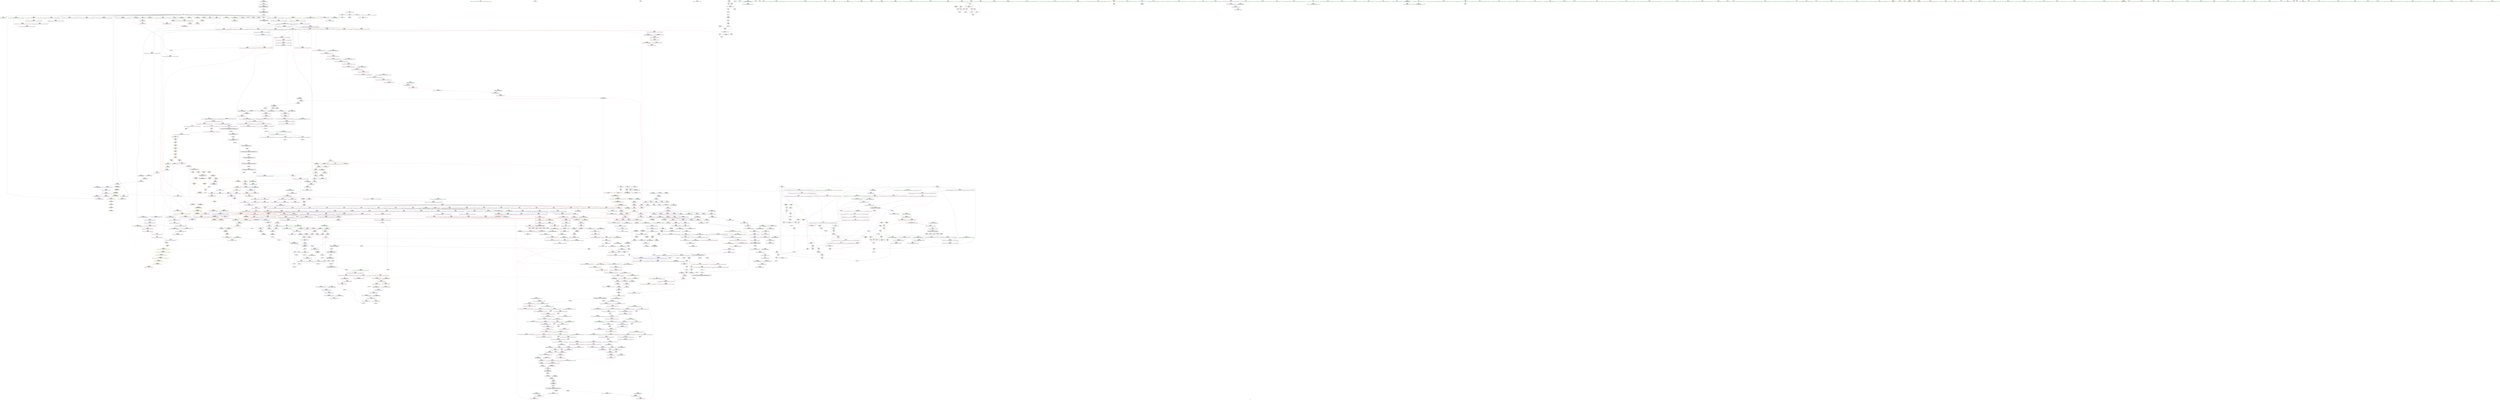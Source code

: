 digraph "SVFG" {
	label="SVFG";

	Node0x55c0ac3a2460 [shape=record,color=grey,label="{NodeID: 0\nNullPtr|{|<s29>100}}"];
	Node0x55c0ac3a2460 -> Node0x55c0ac64e820[style=solid];
	Node0x55c0ac3a2460 -> Node0x55c0ac64e920[style=solid];
	Node0x55c0ac3a2460 -> Node0x55c0ac64e9f0[style=solid];
	Node0x55c0ac3a2460 -> Node0x55c0ac64eac0[style=solid];
	Node0x55c0ac3a2460 -> Node0x55c0ac64eb90[style=solid];
	Node0x55c0ac3a2460 -> Node0x55c0ac64ec60[style=solid];
	Node0x55c0ac3a2460 -> Node0x55c0ac64ed30[style=solid];
	Node0x55c0ac3a2460 -> Node0x55c0ac64ee00[style=solid];
	Node0x55c0ac3a2460 -> Node0x55c0ac64eed0[style=solid];
	Node0x55c0ac3a2460 -> Node0x55c0ac64efa0[style=solid];
	Node0x55c0ac3a2460 -> Node0x55c0ac64f070[style=solid];
	Node0x55c0ac3a2460 -> Node0x55c0ac64f140[style=solid];
	Node0x55c0ac3a2460 -> Node0x55c0ac64f210[style=solid];
	Node0x55c0ac3a2460 -> Node0x55c0ac64f2e0[style=solid];
	Node0x55c0ac3a2460 -> Node0x55c0ac64f3b0[style=solid];
	Node0x55c0ac3a2460 -> Node0x55c0ac64f480[style=solid];
	Node0x55c0ac3a2460 -> Node0x55c0ac64f550[style=solid];
	Node0x55c0ac3a2460 -> Node0x55c0ac64f620[style=solid];
	Node0x55c0ac3a2460 -> Node0x55c0ac64f6f0[style=solid];
	Node0x55c0ac3a2460 -> Node0x55c0ac64f7c0[style=solid];
	Node0x55c0ac3a2460 -> Node0x55c0ac64f890[style=solid];
	Node0x55c0ac3a2460 -> Node0x55c0ac654f70[style=solid];
	Node0x55c0ac3a2460 -> Node0x55c0ac657020[style=solid];
	Node0x55c0ac3a2460 -> Node0x55c0ac6570f0[style=solid];
	Node0x55c0ac3a2460 -> Node0x55c0ac6571c0[style=solid];
	Node0x55c0ac3a2460 -> Node0x55c0ac6594b0[style=solid];
	Node0x55c0ac3a2460 -> Node0x55c0ac6976c0[style=solid];
	Node0x55c0ac3a2460 -> Node0x55c0ac69b870[style=solid];
	Node0x55c0ac3a2460 -> Node0x55c0ac69bb70[style=solid];
	Node0x55c0ac3a2460:s29 -> Node0x55c0ac760a70[style=solid,color=red];
	Node0x55c0ac654b30 [shape=record,color=red,label="{NodeID: 775\n1694\<--1693\ndummyVal\<--offset_0\n_ZSt4copyISt13move_iteratorIPiES1_ET0_T_S4_S3_\n}"];
	Node0x55c0ac654b30 -> Node0x55c0ac67c820[style=solid];
	Node0x55c0ac64b580 [shape=record,color=purple,label="{NodeID: 443\n508\<--507\n_M_impl\<--this1\n_ZNSt12_Vector_baseIiSaIiEE19_M_get_Tp_allocatorEv\n}"];
	Node0x55c0ac64b580 -> Node0x55c0ac650d70[style=solid];
	Node0x55c0ac63eb70 [shape=record,color=green,label="{NodeID: 111\n600\<--601\n_ZNSt16allocator_traitsISaIiEE10deallocateERS0_Pim\<--_ZNSt16allocator_traitsISaIiEE10deallocateERS0_Pim_field_insensitive\n}"];
	Node0x55c0ac65a5c0 [shape=record,color=blue,label="{NodeID: 886\n1058\<--1056\n__lhs.addr\<--__lhs\n_ZN9__gnu_cxxmiIPiSt6vectorIiSaIiEEEENS_17__normal_iteratorIT_T0_E15difference_typeERKS8_SB_\n}"];
	Node0x55c0ac65a5c0 -> Node0x55c0ac668150[style=dashed];
	Node0x55c0ac661060 [shape=record,color=red,label="{NodeID: 554\n115\<--81\nexn\<--exn.slot\n_ZNSt6vectorIiSaIiEED2Ev\n|{<s0>11}}"];
	Node0x55c0ac661060:s0 -> Node0x55c0ac763d80[style=solid,color=red];
	Node0x55c0ac643b20 [shape=record,color=green,label="{NodeID: 222\n1374\<--1375\n__first\<--__first_field_insensitive\n_ZSt18uninitialized_copyISt13move_iteratorIPiES1_ET0_T_S4_S3_\n}"];
	Node0x55c0ac643b20 -> Node0x55c0ac648910[style=solid];
	Node0x55c0ac643b20 -> Node0x55c0ac65ef10[style=solid];
	Node0x55c0ac75b100 [shape=record,color=black,label="{NodeID: 2104\n1654 = PHI(502, )\n|{<s0>128}}"];
	Node0x55c0ac75b100:s0 -> Node0x55c0ac75bb30[style=solid,color=red];
	Node0x55c0ac666a90 [shape=record,color=red,label="{NodeID: 665\n869\<--787\n\<--__new_finish\n_ZNSt6vectorIiSaIiEE17_M_realloc_insertIJiEEEvN9__gnu_cxx17__normal_iteratorIPiS1_EEDpOT_\n}"];
	Node0x55c0ac666a90 -> Node0x55c0ac69bb70[style=solid];
	Node0x55c0ac699ef0 [shape=record,color=grey,label="{NodeID: 1440\n247 = Binary(246, 150, )\n}"];
	Node0x55c0ac699ef0 -> Node0x55c0ac656180[style=solid];
	Node0x55c0ac651c10 [shape=record,color=black,label="{NodeID: 333\n813\<--797\n\<--this1\n_ZNSt6vectorIiSaIiEE17_M_realloc_insertIJiEEEvN9__gnu_cxx17__normal_iteratorIPiS1_EEDpOT_\n|{<s0>58}}"];
	Node0x55c0ac651c10:s0 -> Node0x55c0ac762e80[style=solid,color=red];
	Node0x55c0ac764bf0 [shape=record,color=black,label="{NodeID: 2215\n1556 = PHI(1541, )\n2nd arg _ZNSt11__copy_moveILb1ELb1ESt26random_access_iterator_tagE8__copy_mIiEEPT_PKS3_S6_S4_ }"];
	Node0x55c0ac764bf0 -> Node0x55c0ac67d2b0[style=solid];
	Node0x55c0ac408c10 [shape=record,color=green,label="{NodeID: 1\n7\<--1\n__dso_handle\<--dummyObj\nGlob }"];
	Node0x55c0ac654c00 [shape=record,color=red,label="{NodeID: 776\n1697\<--1696\ndummyVal\<--offset_0\n_ZSt4copyISt13move_iteratorIPiES1_ET0_T_S4_S3_\n}"];
	Node0x55c0ac654c00 -> Node0x55c0ac67c8f0[style=solid];
	Node0x55c0ac64b650 [shape=record,color=purple,label="{NodeID: 444\n521\<--520\n_M_impl\<--this1\n_ZNSt12_Vector_baseIiSaIiEED2Ev\n}"];
	Node0x55c0ac63ec70 [shape=record,color=green,label="{NodeID: 112\n606\<--607\nthis.addr\<--this.addr_field_insensitive\n_ZNSt12_Vector_baseIiSaIiEE12_Vector_implD2Ev\n}"];
	Node0x55c0ac63ec70 -> Node0x55c0ac664bb0[style=solid];
	Node0x55c0ac63ec70 -> Node0x55c0ac657f90[style=solid];
	Node0x55c0ac65a690 [shape=record,color=blue,label="{NodeID: 887\n1060\<--1057\n__rhs.addr\<--__rhs\n_ZN9__gnu_cxxmiIPiSt6vectorIiSaIiEEEENS_17__normal_iteratorIT_T0_E15difference_typeERKS8_SB_\n}"];
	Node0x55c0ac65a690 -> Node0x55c0ac668220[style=dashed];
	Node0x55c0ac661130 [shape=record,color=red,label="{NodeID: 555\n90\<--89\n\<--_M_start\n_ZNSt6vectorIiSaIiEED2Ev\n|{<s0>8}}"];
	Node0x55c0ac661130:s0 -> Node0x55c0ac75b730[style=solid,color=red];
	Node0x55c0ac643bf0 [shape=record,color=green,label="{NodeID: 223\n1376\<--1377\n__last\<--__last_field_insensitive\n_ZSt18uninitialized_copyISt13move_iteratorIPiES1_ET0_T_S4_S3_\n}"];
	Node0x55c0ac643bf0 -> Node0x55c0ac6489e0[style=solid];
	Node0x55c0ac643bf0 -> Node0x55c0ac65efe0[style=solid];
	Node0x55c0ac75b240 [shape=record,color=black,label="{NodeID: 2105\n555 = PHI(497, )\n1st arg _ZSt8_DestroyIPiEvT_S1_ }"];
	Node0x55c0ac75b240 -> Node0x55c0ac657ab0[style=solid];
	Node0x55c0ac666b60 [shape=record,color=red,label="{NodeID: 666\n891\<--787\n\<--__new_finish\n_ZNSt6vectorIiSaIiEE17_M_realloc_insertIJiEEEvN9__gnu_cxx17__normal_iteratorIPiS1_EEDpOT_\n|{<s0>71}}"];
	Node0x55c0ac666b60:s0 -> Node0x55c0ac75b930[style=solid,color=red];
	Node0x55c0ac69a070 [shape=record,color=grey,label="{NodeID: 1441\n259 = Binary(258, 260, )\n}"];
	Node0x55c0ac69a070 -> Node0x55c0ac656250[style=solid];
	Node0x55c0ac651ce0 [shape=record,color=black,label="{NodeID: 334\n821\<--797\n\<--this1\n_ZNSt6vectorIiSaIiEE17_M_realloc_insertIJiEEEvN9__gnu_cxx17__normal_iteratorIPiS1_EEDpOT_\n}"];
	Node0x55c0ac651ce0 -> Node0x55c0ac65c9b0[style=solid];
	Node0x55c0ac764d00 [shape=record,color=black,label="{NodeID: 2216\n306 = PHI(8, )\n0th arg _ZNSt6vectorIiSaIiEEixEm }"];
	Node0x55c0ac764d00 -> Node0x55c0ac656590[style=solid];
	Node0x55c0ac3de530 [shape=record,color=green,label="{NodeID: 2\n11\<--1\n.str\<--dummyObj\nGlob }"];
	Node0x55c0ac654cd0 [shape=record,color=red,label="{NodeID: 777\n1700\<--1699\ndummyVal\<--offset_0\n_ZNSt11__copy_moveILb1ELb1ESt26random_access_iterator_tagE8__copy_mIiEEPT_PKS3_S6_S4_\n}"];
	Node0x55c0ac654cd0 -> Node0x55c0ac67d450[style=solid];
	Node0x55c0ac66cd30 [shape=record,color=yellow,style=double,label="{NodeID: 1552\n54V_1 = ENCHI(MR_54V_0)\npts\{1306 \}\nFun[_ZSt22__uninitialized_copy_aISt13move_iteratorIPiES1_iET0_T_S4_S3_RSaIT1_E]|{<s0>106}}"];
	Node0x55c0ac66cd30:s0 -> Node0x55c0ac6d2ad0[style=dashed,color=red];
	Node0x55c0ac64b720 [shape=record,color=purple,label="{NodeID: 445\n522\<--520\n_M_start\<--this1\n_ZNSt12_Vector_baseIiSaIiEED2Ev\n}"];
	Node0x55c0ac64b720 -> Node0x55c0ac664460[style=solid];
	Node0x55c0ac63ed40 [shape=record,color=green,label="{NodeID: 113\n612\<--613\n_ZNSaIiED2Ev\<--_ZNSaIiED2Ev_field_insensitive\n}"];
	Node0x55c0ac65a760 [shape=record,color=blue,label="{NodeID: 888\n1079\<--1076\nthis.addr\<--this\n_ZNSt6vectorIiSaIiEE5beginEv\n}"];
	Node0x55c0ac65a760 -> Node0x55c0ac668490[style=dashed];
	Node0x55c0ac661200 [shape=record,color=red,label="{NodeID: 556\n94\<--93\n\<--_M_finish\n_ZNSt6vectorIiSaIiEED2Ev\n|{<s0>8}}"];
	Node0x55c0ac661200:s0 -> Node0x55c0ac75b930[style=solid,color=red];
	Node0x55c0ac643cc0 [shape=record,color=green,label="{NodeID: 224\n1378\<--1379\n__result.addr\<--__result.addr_field_insensitive\n_ZSt18uninitialized_copyISt13move_iteratorIPiES1_ET0_T_S4_S3_\n}"];
	Node0x55c0ac643cc0 -> Node0x55c0ac66a370[style=solid];
	Node0x55c0ac643cc0 -> Node0x55c0ac67be60[style=solid];
	Node0x55c0ac75b380 [shape=record,color=black,label="{NodeID: 2106\n677 = PHI(185, 191, 181, 211, )\n0th arg _ZSt4moveIRiEONSt16remove_referenceIT_E4typeEOS2_ }"];
	Node0x55c0ac75b380 -> Node0x55c0ac6586e0[style=solid];
	Node0x55c0ac666c30 [shape=record,color=red,label="{NodeID: 667\n938\<--787\n\<--__new_finish\n_ZNSt6vectorIiSaIiEE17_M_realloc_insertIJiEEEvN9__gnu_cxx17__normal_iteratorIPiS1_EEDpOT_\n}"];
	Node0x55c0ac666c30 -> Node0x55c0ac659c00[style=solid];
	Node0x55c0ac69a1f0 [shape=record,color=grey,label="{NodeID: 1442\n263 = Binary(262, 150, )\n}"];
	Node0x55c0ac69a1f0 -> Node0x55c0ac656320[style=solid];
	Node0x55c0ac651db0 [shape=record,color=black,label="{NodeID: 335\n831\<--797\n\<--this1\n_ZNSt6vectorIiSaIiEE17_M_realloc_insertIJiEEEvN9__gnu_cxx17__normal_iteratorIPiS1_EEDpOT_\n}"];
	Node0x55c0ac651db0 -> Node0x55c0ac65ca80[style=solid];
	Node0x55c0ac651db0 -> Node0x55c0ac65cb50[style=solid];
	Node0x55c0ac764e10 [shape=record,color=black,label="{NodeID: 2217\n307 = PHI(251, )\n1st arg _ZNSt6vectorIiSaIiEEixEm }"];
	Node0x55c0ac764e10 -> Node0x55c0ac656660[style=solid];
	Node0x55c0ac3ec180 [shape=record,color=green,label="{NodeID: 3\n13\<--1\nstderr\<--dummyObj\nGlob }"];
	Node0x55c0ac654da0 [shape=record,color=blue,label="{NodeID: 778\n1671\<--23\nllvm.global_ctors_0\<--\nGlob }"];
	Node0x55c0ac64b7f0 [shape=record,color=purple,label="{NodeID: 446\n524\<--520\n_M_impl2\<--this1\n_ZNSt12_Vector_baseIiSaIiEED2Ev\n}"];
	Node0x55c0ac644130 [shape=record,color=green,label="{NodeID: 114\n619\<--620\n__a.addr\<--__a.addr_field_insensitive\n_ZNSt16allocator_traitsISaIiEE10deallocateERS0_Pim\n}"];
	Node0x55c0ac644130 -> Node0x55c0ac664c80[style=solid];
	Node0x55c0ac644130 -> Node0x55c0ac658060[style=solid];
	Node0x55c0ac65a830 [shape=record,color=blue,label="{NodeID: 889\n1093\<--1091\nthis.addr\<--this\n_ZNSt12_Vector_baseIiSaIiEE11_M_allocateEm\n}"];
	Node0x55c0ac65a830 -> Node0x55c0ac668630[style=dashed];
	Node0x55c0ac6612d0 [shape=record,color=red,label="{NodeID: 557\n137\<--123\n\<--a.addr\n_Z2goii\n}"];
	Node0x55c0ac6612d0 -> Node0x55c0ac69b3f0[style=solid];
	Node0x55c0ac643d90 [shape=record,color=green,label="{NodeID: 225\n1380\<--1381\n__assignable\<--__assignable_field_insensitive\n_ZSt18uninitialized_copyISt13move_iteratorIPiES1_ET0_T_S4_S3_\n}"];
	Node0x55c0ac643d90 -> Node0x55c0ac67bf30[style=solid];
	Node0x55c0ac75b730 [shape=record,color=black,label="{NodeID: 2107\n484 = PHI(90, 890, 907, 1648, )\n0th arg _ZSt8_DestroyIPiiEvT_S1_RSaIT0_E }"];
	Node0x55c0ac75b730 -> Node0x55c0ac657430[style=solid];
	Node0x55c0ac666d00 [shape=record,color=red,label="{NodeID: 668\n867\<--789\nexn\<--exn.slot\n_ZNSt6vectorIiSaIiEE17_M_realloc_insertIJiEEEvN9__gnu_cxx17__normal_iteratorIPiS1_EEDpOT_\n}"];
	Node0x55c0ac69a370 [shape=record,color=grey,label="{NodeID: 1443\n267 = Binary(266, 268, )\n}"];
	Node0x55c0ac69a370 -> Node0x55c0ac69be70[style=solid];
	Node0x55c0ac651e80 [shape=record,color=black,label="{NodeID: 336\n840\<--797\n\<--this1\n_ZNSt6vectorIiSaIiEE17_M_realloc_insertIJiEEEvN9__gnu_cxx17__normal_iteratorIPiS1_EEDpOT_\n|{<s0>62}}"];
	Node0x55c0ac651e80:s0 -> Node0x55c0ac75ec40[style=solid,color=red];
	Node0x55c0ac764f20 [shape=record,color=black,label="{NodeID: 2218\n670 = PHI(664, )\n0th arg _ZN9__gnu_cxx13new_allocatorIiED2Ev }"];
	Node0x55c0ac764f20 -> Node0x55c0ac658610[style=solid];
	Node0x55c0ac3c4760 [shape=record,color=green,label="{NodeID: 4\n14\<--1\n.str.2\<--dummyObj\nGlob }"];
	Node0x55c0ac654e70 [shape=record,color=blue,label="{NodeID: 779\n1672\<--24\nllvm.global_ctors_1\<--_GLOBAL__sub_I_dzwiedziu_2_0.cpp\nGlob }"];
	Node0x55c0ac64b8c0 [shape=record,color=purple,label="{NodeID: 447\n525\<--520\n_M_end_of_storage\<--this1\n_ZNSt12_Vector_baseIiSaIiEED2Ev\n}"];
	Node0x55c0ac64b8c0 -> Node0x55c0ac664530[style=solid];
	Node0x55c0ac6441c0 [shape=record,color=green,label="{NodeID: 115\n621\<--622\n__p.addr\<--__p.addr_field_insensitive\n_ZNSt16allocator_traitsISaIiEE10deallocateERS0_Pim\n}"];
	Node0x55c0ac6441c0 -> Node0x55c0ac664d50[style=solid];
	Node0x55c0ac6441c0 -> Node0x55c0ac658130[style=solid];
	Node0x55c0ac65a900 [shape=record,color=blue,label="{NodeID: 890\n1095\<--1092\n__n.addr\<--__n\n_ZNSt12_Vector_baseIiSaIiEE11_M_allocateEm\n}"];
	Node0x55c0ac65a900 -> Node0x55c0ac668700[style=dashed];
	Node0x55c0ac65a900 -> Node0x55c0ac6687d0[style=dashed];
	Node0x55c0ac6613a0 [shape=record,color=red,label="{NodeID: 558\n155\<--123\n\<--a.addr\n_Z2goii\n}"];
	Node0x55c0ac6613a0 -> Node0x55c0ac698e70[style=solid];
	Node0x55c0ac643e60 [shape=record,color=green,label="{NodeID: 226\n1382\<--1383\nagg.tmp\<--agg.tmp_field_insensitive\n_ZSt18uninitialized_copyISt13move_iteratorIPiES1_ET0_T_S4_S3_\n}"];
	Node0x55c0ac643e60 -> Node0x55c0ac648ab0[style=solid];
	Node0x55c0ac643e60 -> Node0x55c0ac65f0b0[style=solid];
	Node0x55c0ac75b930 [shape=record,color=black,label="{NodeID: 2108\n485 = PHI(94, 891, 911, 1652, )\n1st arg _ZSt8_DestroyIPiiEvT_S1_RSaIT0_E }"];
	Node0x55c0ac75b930 -> Node0x55c0ac657500[style=solid];
	Node0x55c0ac666dd0 [shape=record,color=red,label="{NodeID: 669\n951\<--789\nexn42\<--exn.slot\n_ZNSt6vectorIiSaIiEE17_M_realloc_insertIJiEEEvN9__gnu_cxx17__normal_iteratorIPiS1_EEDpOT_\n}"];
	Node0x55c0ac69a4f0 [shape=record,color=grey,label="{NodeID: 1444\n1101 = cmp(1100, 1102, )\n}"];
	Node0x55c0ac651f50 [shape=record,color=black,label="{NodeID: 337\n851\<--797\n\<--this1\n_ZNSt6vectorIiSaIiEE17_M_realloc_insertIJiEEEvN9__gnu_cxx17__normal_iteratorIPiS1_EEDpOT_\n}"];
	Node0x55c0ac651f50 -> Node0x55c0ac65ccf0[style=solid];
	Node0x55c0ac651f50 -> Node0x55c0ac65cdc0[style=solid];
	Node0x55c0ac3c7ee0 [shape=record,color=green,label="{NodeID: 5\n16\<--1\n.str.3\<--dummyObj\nGlob }"];
	Node0x55c0ac654f70 [shape=record,color=blue, style = dotted,label="{NodeID: 780\n1673\<--3\nllvm.global_ctors_2\<--dummyVal\nGlob }"];
	Node0x55c0ac64b990 [shape=record,color=purple,label="{NodeID: 448\n527\<--520\n_M_impl3\<--this1\n_ZNSt12_Vector_baseIiSaIiEED2Ev\n}"];
	Node0x55c0ac644290 [shape=record,color=green,label="{NodeID: 116\n623\<--624\n__n.addr\<--__n.addr_field_insensitive\n_ZNSt16allocator_traitsISaIiEE10deallocateERS0_Pim\n}"];
	Node0x55c0ac644290 -> Node0x55c0ac664e20[style=solid];
	Node0x55c0ac644290 -> Node0x55c0ac658200[style=solid];
	Node0x55c0ac65a9d0 [shape=record,color=blue,label="{NodeID: 891\n1119\<--1115\n__first.addr\<--__first\n_ZSt34__uninitialized_move_if_noexcept_aIPiS0_SaIiEET0_T_S3_S2_RT1_\n}"];
	Node0x55c0ac65a9d0 -> Node0x55c0ac6688a0[style=dashed];
	Node0x55c0ac661470 [shape=record,color=red,label="{NodeID: 559\n160\<--123\n\<--a.addr\n_Z2goii\n}"];
	Node0x55c0ac661470 -> Node0x55c0ac697df0[style=solid];
	Node0x55c0ac643f30 [shape=record,color=green,label="{NodeID: 227\n1384\<--1385\nagg.tmp2\<--agg.tmp2_field_insensitive\n_ZSt18uninitialized_copyISt13move_iteratorIPiES1_ET0_T_S4_S3_\n}"];
	Node0x55c0ac643f30 -> Node0x55c0ac648b80[style=solid];
	Node0x55c0ac643f30 -> Node0x55c0ac65f180[style=solid];
	Node0x55c0ac75bb30 [shape=record,color=black,label="{NodeID: 2109\n486 = PHI(96, 893, 913, 1654, )\n2nd arg _ZSt8_DestroyIPiiEvT_S1_RSaIT0_E }"];
	Node0x55c0ac75bb30 -> Node0x55c0ac6575d0[style=solid];
	Node0x55c0ac666ea0 [shape=record,color=red,label="{NodeID: 670\n952\<--791\nsel\<--ehselector.slot\n_ZNSt6vectorIiSaIiEE17_M_realloc_insertIJiEEEvN9__gnu_cxx17__normal_iteratorIPiS1_EEDpOT_\n}"];
	Node0x55c0ac69a670 [shape=record,color=grey,label="{NodeID: 1445\n165 = cmp(164, 150, )\n}"];
	Node0x55c0ac652020 [shape=record,color=black,label="{NodeID: 338\n856\<--797\n\<--this1\n_ZNSt6vectorIiSaIiEE17_M_realloc_insertIJiEEEvN9__gnu_cxx17__normal_iteratorIPiS1_EEDpOT_\n|{<s0>65}}"];
	Node0x55c0ac652020:s0 -> Node0x55c0ac75ec40[style=solid,color=red];
	Node0x55c0ac3a1da0 [shape=record,color=green,label="{NodeID: 6\n18\<--1\n.str.4\<--dummyObj\nGlob }"];
	Node0x55c0ac655070 [shape=record,color=blue,label="{NodeID: 781\n61\<--60\nthis.addr\<--this\n_ZNSt6vectorIiSaIiEEC2Ev\n}"];
	Node0x55c0ac655070 -> Node0x55c0ac660ec0[style=dashed];
	Node0x55c0ac64ba60 [shape=record,color=purple,label="{NodeID: 449\n528\<--520\n_M_start4\<--this1\n_ZNSt12_Vector_baseIiSaIiEED2Ev\n}"];
	Node0x55c0ac64ba60 -> Node0x55c0ac664600[style=solid];
	Node0x55c0ac644360 [shape=record,color=green,label="{NodeID: 117\n633\<--634\n_ZN9__gnu_cxx13new_allocatorIiE10deallocateEPim\<--_ZN9__gnu_cxx13new_allocatorIiE10deallocateEPim_field_insensitive\n}"];
	Node0x55c0ac65aaa0 [shape=record,color=blue,label="{NodeID: 892\n1121\<--1116\n__last.addr\<--__last\n_ZSt34__uninitialized_move_if_noexcept_aIPiS0_SaIiEET0_T_S3_S2_RT1_\n}"];
	Node0x55c0ac65aaa0 -> Node0x55c0ac668970[style=dashed];
	Node0x55c0ac661540 [shape=record,color=red,label="{NodeID: 560\n138\<--125\n\<--b.addr\n_Z2goii\n}"];
	Node0x55c0ac661540 -> Node0x55c0ac69b3f0[style=solid];
	Node0x55c0ac644000 [shape=record,color=green,label="{NodeID: 228\n1405\<--1406\n_ZNSt20__uninitialized_copyILb1EE13__uninit_copyISt13move_iteratorIPiES3_EET0_T_S6_S5_\<--_ZNSt20__uninitialized_copyILb1EE13__uninit_copyISt13move_iteratorIPiES3_EET0_T_S6_S5__field_insensitive\n}"];
	Node0x55c0ac75bd30 [shape=record,color=black,label="{NodeID: 2110\n741 = PHI(707, 823, )\n0th arg _ZNSt16allocator_traitsISaIiEE9constructIiJiEEEvRS0_PT_DpOT0_ }"];
	Node0x55c0ac75bd30 -> Node0x55c0ac658af0[style=solid];
	Node0x55c0ac666f70 [shape=record,color=red,label="{NodeID: 671\n834\<--833\n\<--_M_start\n_ZNSt6vectorIiSaIiEE17_M_realloc_insertIJiEEEvN9__gnu_cxx17__normal_iteratorIPiS1_EEDpOT_\n|{<s0>63}}"];
	Node0x55c0ac666f70:s0 -> Node0x55c0ac761fa0[style=solid,color=red];
	Node0x55c0ac69a7f0 [shape=record,color=grey,label="{NodeID: 1446\n372 = cmp(370, 371, )\n}"];
	Node0x55c0ac6520f0 [shape=record,color=black,label="{NodeID: 339\n872\<--797\n\<--this1\n_ZNSt6vectorIiSaIiEE17_M_realloc_insertIJiEEEvN9__gnu_cxx17__normal_iteratorIPiS1_EEDpOT_\n}"];
	Node0x55c0ac6520f0 -> Node0x55c0ac65ce90[style=solid];
	Node0x55c0ac63b5b0 [shape=record,color=green,label="{NodeID: 7\n20\<--1\n.str.5\<--dummyObj\nGlob }"];
	Node0x55c0ac655140 [shape=record,color=blue,label="{NodeID: 782\n79\<--78\nthis.addr\<--this\n_ZNSt6vectorIiSaIiEED2Ev\n}"];
	Node0x55c0ac655140 -> Node0x55c0ac660f90[style=dashed];
	Node0x55c0ac64bb30 [shape=record,color=purple,label="{NodeID: 450\n537\<--520\n_M_impl5\<--this1\n_ZNSt12_Vector_baseIiSaIiEED2Ev\n|{<s0>39}}"];
	Node0x55c0ac64bb30:s0 -> Node0x55c0ac760640[style=solid,color=red];
	Node0x55c0ac644460 [shape=record,color=green,label="{NodeID: 118\n640\<--641\nthis.addr\<--this.addr_field_insensitive\n_ZN9__gnu_cxx13new_allocatorIiE10deallocateEPim\n}"];
	Node0x55c0ac644460 -> Node0x55c0ac664ef0[style=solid];
	Node0x55c0ac644460 -> Node0x55c0ac6582d0[style=solid];
	Node0x55c0ac7054a0 [shape=record,color=yellow,style=double,label="{NodeID: 2000\n54V_2 = CSCHI(MR_54V_1)\npts\{1306 \}\nCS[]|{<s0>63}}"];
	Node0x55c0ac7054a0:s0 -> Node0x55c0ac6715c0[style=dashed,color=red];
	Node0x55c0ac65ab70 [shape=record,color=blue,label="{NodeID: 893\n1123\<--1117\n__result.addr\<--__result\n_ZSt34__uninitialized_move_if_noexcept_aIPiS0_SaIiEET0_T_S3_S2_RT1_\n}"];
	Node0x55c0ac65ab70 -> Node0x55c0ac668a40[style=dashed];
	Node0x55c0ac661610 [shape=record,color=red,label="{NodeID: 561\n145\<--125\n\<--b.addr\n_Z2goii\n}"];
	Node0x55c0ac661610 -> Node0x55c0ac69af70[style=solid];
	Node0x55c0ac64c520 [shape=record,color=green,label="{NodeID: 229\n1417\<--1418\n__first\<--__first_field_insensitive\n_ZNSt20__uninitialized_copyILb1EE13__uninit_copyISt13move_iteratorIPiES3_EET0_T_S6_S5_\n}"];
	Node0x55c0ac64c520 -> Node0x55c0ac648d20[style=solid];
	Node0x55c0ac64c520 -> Node0x55c0ac65f590[style=solid];
	Node0x55c0ac75be80 [shape=record,color=black,label="{NodeID: 2111\n742 = PHI(711, 826, )\n1st arg _ZNSt16allocator_traitsISaIiEE9constructIiJiEEEvRS0_PT_DpOT0_ }"];
	Node0x55c0ac75be80 -> Node0x55c0ac658bc0[style=solid];
	Node0x55c0ac667040 [shape=record,color=red,label="{NodeID: 672\n838\<--835\n\<--call8\n_ZNSt6vectorIiSaIiEE17_M_realloc_insertIJiEEEvN9__gnu_cxx17__normal_iteratorIPiS1_EEDpOT_\n|{<s0>63}}"];
	Node0x55c0ac667040:s0 -> Node0x55c0ac762150[style=solid,color=red];
	Node0x55c0ac69a970 [shape=record,color=grey,label="{NodeID: 1447\n703 = cmp(698, 702, )\n}"];
	Node0x55c0ac6521c0 [shape=record,color=black,label="{NodeID: 340\n892\<--797\n\<--this1\n_ZNSt6vectorIiSaIiEE17_M_realloc_insertIJiEEEvN9__gnu_cxx17__normal_iteratorIPiS1_EEDpOT_\n|{<s0>70}}"];
	Node0x55c0ac6521c0:s0 -> Node0x55c0ac75ec40[style=solid,color=red];
	Node0x55c0ac63b890 [shape=record,color=green,label="{NodeID: 8\n23\<--1\n\<--dummyObj\nCan only get source location for instruction, argument, global var or function.}"];
	Node0x55c0ac655210 [shape=record,color=blue,label="{NodeID: 783\n81\<--108\nexn.slot\<--\n_ZNSt6vectorIiSaIiEED2Ev\n}"];
	Node0x55c0ac655210 -> Node0x55c0ac661060[style=dashed];
	Node0x55c0ac64bc00 [shape=record,color=purple,label="{NodeID: 451\n547\<--520\n_M_impl6\<--this1\n_ZNSt12_Vector_baseIiSaIiEED2Ev\n|{<s0>40}}"];
	Node0x55c0ac64bc00:s0 -> Node0x55c0ac760640[style=solid,color=red];
	Node0x55c0ac644530 [shape=record,color=green,label="{NodeID: 119\n642\<--643\n__p.addr\<--__p.addr_field_insensitive\n_ZN9__gnu_cxx13new_allocatorIiE10deallocateEPim\n}"];
	Node0x55c0ac644530 -> Node0x55c0ac664fc0[style=solid];
	Node0x55c0ac644530 -> Node0x55c0ac6583a0[style=solid];
	Node0x55c0ac705600 [shape=record,color=yellow,style=double,label="{NodeID: 2001\n2V_2 = CSCHI(MR_2V_1)\npts\{100000 100001 100002 \}\nCS[]|{<s0>131}}"];
	Node0x55c0ac705600:s0 -> Node0x55c0ac707760[style=dashed,color=blue];
	Node0x55c0ac65ac40 [shape=record,color=blue,label="{NodeID: 894\n1125\<--1118\n__alloc.addr\<--__alloc\n_ZSt34__uninitialized_move_if_noexcept_aIPiS0_SaIiEET0_T_S3_S2_RT1_\n}"];
	Node0x55c0ac65ac40 -> Node0x55c0ac668b10[style=dashed];
	Node0x55c0ac673080 [shape=record,color=yellow,style=double,label="{NodeID: 1669\n311V_1 = ENCHI(MR_311V_0)\npts\{13590000 \}\nFun[_ZSt32__make_move_if_noexcept_iteratorIiSt13move_iteratorIPiEET0_PT_]|{<s0>107}}"];
	Node0x55c0ac673080:s0 -> Node0x55c0ac67d860[style=dashed,color=red];
	Node0x55c0ac6616e0 [shape=record,color=red,label="{NodeID: 562\n156\<--125\n\<--b.addr\n_Z2goii\n}"];
	Node0x55c0ac6616e0 -> Node0x55c0ac698e70[style=solid];
	Node0x55c0ac64c5f0 [shape=record,color=green,label="{NodeID: 230\n1419\<--1420\n__last\<--__last_field_insensitive\n_ZNSt20__uninitialized_copyILb1EE13__uninit_copyISt13move_iteratorIPiES3_EET0_T_S6_S5_\n}"];
	Node0x55c0ac64c5f0 -> Node0x55c0ac648df0[style=solid];
	Node0x55c0ac64c5f0 -> Node0x55c0ac65f660[style=solid];
	Node0x55c0ac75bfd0 [shape=record,color=black,label="{NodeID: 2112\n743 = PHI(713, 828, )\n2nd arg _ZNSt16allocator_traitsISaIiEE9constructIiJiEEEvRS0_PT_DpOT0_ }"];
	Node0x55c0ac75bfd0 -> Node0x55c0ac658c90[style=solid];
	Node0x55c0ac667110 [shape=record,color=red,label="{NodeID: 673\n850\<--849\n\<--call12\n_ZNSt6vectorIiSaIiEE17_M_realloc_insertIJiEEEvN9__gnu_cxx17__normal_iteratorIPiS1_EEDpOT_\n|{<s0>66}}"];
	Node0x55c0ac667110:s0 -> Node0x55c0ac761fa0[style=solid,color=red];
	Node0x55c0ac69aaf0 [shape=record,color=grey,label="{NodeID: 1448\n1212 = cmp(1209, 1211, )\n}"];
	Node0x55c0ac652290 [shape=record,color=black,label="{NodeID: 341\n896\<--797\n\<--this1\n_ZNSt6vectorIiSaIiEE17_M_realloc_insertIJiEEEvN9__gnu_cxx17__normal_iteratorIPiS1_EEDpOT_\n|{<s0>72}}"];
	Node0x55c0ac652290:s0 -> Node0x55c0ac75dd00[style=solid,color=red];
	Node0x55c0ac63b990 [shape=record,color=green,label="{NodeID: 9\n147\<--1\n\<--dummyObj\nCan only get source location for instruction, argument, global var or function.}"];
	Node0x55c0ac6552e0 [shape=record,color=blue,label="{NodeID: 784\n83\<--110\nehselector.slot\<--\n_ZNSt6vectorIiSaIiEED2Ev\n}"];
	Node0x55c0ac64bcd0 [shape=record,color=purple,label="{NodeID: 452\n595\<--591\n_M_impl\<--this1\n_ZNSt12_Vector_baseIiSaIiEE13_M_deallocateEPim\n}"];
	Node0x55c0ac64bcd0 -> Node0x55c0ac6510b0[style=solid];
	Node0x55c0ac644600 [shape=record,color=green,label="{NodeID: 120\n644\<--645\n.addr\<--.addr_field_insensitive\n_ZN9__gnu_cxx13new_allocatorIiE10deallocateEPim\n}"];
	Node0x55c0ac644600 -> Node0x55c0ac658470[style=solid];
	Node0x55c0ac705760 [shape=record,color=yellow,style=double,label="{NodeID: 2002\n2V_2 = CSCHI(MR_2V_1)\npts\{100000 100001 100002 \}\nCS[]|{<s0>3}}"];
	Node0x55c0ac705760:s0 -> Node0x55c0ac705600[style=dashed,color=blue];
	Node0x55c0ac65ad10 [shape=record,color=blue,label="{NodeID: 895\n1139\<--1136\ncoerce.dive\<--call\n_ZSt34__uninitialized_move_if_noexcept_aIPiS0_SaIiEET0_T_S3_S2_RT1_\n}"];
	Node0x55c0ac65ad10 -> Node0x55c0ac668be0[style=dashed];
	Node0x55c0ac6617b0 [shape=record,color=red,label="{NodeID: 563\n159\<--125\n\<--b.addr\n_Z2goii\n|{<s0>14}}"];
	Node0x55c0ac6617b0:s0 -> Node0x55c0ac7626e0[style=solid,color=red];
	Node0x55c0ac64c6c0 [shape=record,color=green,label="{NodeID: 231\n1421\<--1422\n__result.addr\<--__result.addr_field_insensitive\n_ZNSt20__uninitialized_copyILb1EE13__uninit_copyISt13move_iteratorIPiES3_EET0_T_S6_S5_\n}"];
	Node0x55c0ac64c6c0 -> Node0x55c0ac66a5e0[style=solid];
	Node0x55c0ac64c6c0 -> Node0x55c0ac67c340[style=solid];
	Node0x55c0ac75c120 [shape=record,color=black,label="{NodeID: 2113\n1056 = PHI(773, )\n0th arg _ZN9__gnu_cxxmiIPiSt6vectorIiSaIiEEEENS_17__normal_iteratorIT_T0_E15difference_typeERKS8_SB_ }"];
	Node0x55c0ac75c120 -> Node0x55c0ac65a5c0[style=solid];
	Node0x55c0ac6671e0 [shape=record,color=red,label="{NodeID: 674\n854\<--853\n\<--_M_finish\n_ZNSt6vectorIiSaIiEE17_M_realloc_insertIJiEEEvN9__gnu_cxx17__normal_iteratorIPiS1_EEDpOT_\n|{<s0>66}}"];
	Node0x55c0ac6671e0:s0 -> Node0x55c0ac762150[style=solid,color=red];
	Node0x55c0ac69ac70 [shape=record,color=grey,label="{NodeID: 1449\n379 = cmp(377, 378, )\n}"];
	Node0x55c0ac652360 [shape=record,color=black,label="{NodeID: 342\n904\<--797\n\<--this1\n_ZNSt6vectorIiSaIiEE17_M_realloc_insertIJiEEEvN9__gnu_cxx17__normal_iteratorIPiS1_EEDpOT_\n}"];
	Node0x55c0ac652360 -> Node0x55c0ac65cf60[style=solid];
	Node0x55c0ac652360 -> Node0x55c0ac65d030[style=solid];
	Node0x55c0ac63c2a0 [shape=record,color=green,label="{NodeID: 10\n150\<--1\n\<--dummyObj\nCan only get source location for instruction, argument, global var or function.}"];
	Node0x55c0ac6553b0 [shape=record,color=blue,label="{NodeID: 785\n123\<--121\na.addr\<--a\n_Z2goii\n|{|<s2>12|<s3>12|<s4>12}}"];
	Node0x55c0ac6553b0 -> Node0x55c0ac6612d0[style=dashed];
	Node0x55c0ac6553b0 -> Node0x55c0ac6d5f00[style=dashed];
	Node0x55c0ac6553b0:s2 -> Node0x55c0ac661d60[style=dashed,color=red];
	Node0x55c0ac6553b0:s3 -> Node0x55c0ac661e30[style=dashed,color=red];
	Node0x55c0ac6553b0:s4 -> Node0x55c0ac655b00[style=dashed,color=red];
	Node0x55c0ac66d490 [shape=record,color=yellow,style=double,label="{NodeID: 1560\n2V_1 = ENCHI(MR_2V_0)\npts\{100000 100001 100002 \}\nFun[_ZNSt6vectorIiSaIiEEC2Ev]|{<s0>5}}"];
	Node0x55c0ac66d490:s0 -> Node0x55c0ac6dbb90[style=dashed,color=red];
	Node0x55c0ac64bda0 [shape=record,color=purple,label="{NodeID: 453\n729\<--690\ncoerce.dive\<--agg.tmp\n_ZNSt6vectorIiSaIiEE12emplace_backIJiEEEvDpOT_\n}"];
	Node0x55c0ac64bda0 -> Node0x55c0ac658a20[style=solid];
	Node0x55c0ac6446d0 [shape=record,color=green,label="{NodeID: 121\n653\<--654\n_ZdlPv\<--_ZdlPv_field_insensitive\n}"];
	Node0x55c0ac65ade0 [shape=record,color=blue,label="{NodeID: 896\n1143\<--1142\ncoerce.dive3\<--call2\n_ZSt34__uninitialized_move_if_noexcept_aIPiS0_SaIiEET0_T_S3_S2_RT1_\n}"];
	Node0x55c0ac65ade0 -> Node0x55c0ac668cb0[style=dashed];
	Node0x55c0ac661880 [shape=record,color=red,label="{NodeID: 564\n161\<--125\n\<--b.addr\n_Z2goii\n}"];
	Node0x55c0ac661880 -> Node0x55c0ac697df0[style=solid];
	Node0x55c0ac64c790 [shape=record,color=green,label="{NodeID: 232\n1423\<--1424\nagg.tmp\<--agg.tmp_field_insensitive\n_ZNSt20__uninitialized_copyILb1EE13__uninit_copyISt13move_iteratorIPiES3_EET0_T_S6_S5_\n}"];
	Node0x55c0ac64c790 -> Node0x55c0ac648ec0[style=solid];
	Node0x55c0ac64c790 -> Node0x55c0ac65f730[style=solid];
	Node0x55c0ac75c230 [shape=record,color=black,label="{NodeID: 2114\n1057 = PHI(783, )\n1st arg _ZN9__gnu_cxxmiIPiSt6vectorIiSaIiEEEENS_17__normal_iteratorIT_T0_E15difference_typeERKS8_SB_ }"];
	Node0x55c0ac75c230 -> Node0x55c0ac65a690[style=solid];
	Node0x55c0ac6672b0 [shape=record,color=red,label="{NodeID: 675\n907\<--906\n\<--_M_start26\n_ZNSt6vectorIiSaIiEE17_M_realloc_insertIJiEEEvN9__gnu_cxx17__normal_iteratorIPiS1_EEDpOT_\n|{<s0>75}}"];
	Node0x55c0ac6672b0:s0 -> Node0x55c0ac75b730[style=solid,color=red];
	Node0x55c0ac69adf0 [shape=record,color=grey,label="{NodeID: 1450\n1047 = cmp(1045, 1046, )\n}"];
	Node0x55c0ac652430 [shape=record,color=black,label="{NodeID: 343\n908\<--797\n\<--this1\n_ZNSt6vectorIiSaIiEE17_M_realloc_insertIJiEEEvN9__gnu_cxx17__normal_iteratorIPiS1_EEDpOT_\n}"];
	Node0x55c0ac652430 -> Node0x55c0ac65d100[style=solid];
	Node0x55c0ac652430 -> Node0x55c0ac65d1d0[style=solid];
	Node0x55c0ac63c3a0 [shape=record,color=green,label="{NodeID: 11\n260\<--1\n\<--dummyObj\nCan only get source location for instruction, argument, global var or function.}"];
	Node0x55c0ac655480 [shape=record,color=blue,label="{NodeID: 786\n125\<--122\nb.addr\<--b\n_Z2goii\n|{|<s2>12|<s3>12|<s4>12|<s5>12}}"];
	Node0x55c0ac655480 -> Node0x55c0ac661540[style=dashed];
	Node0x55c0ac655480 -> Node0x55c0ac6d6400[style=dashed];
	Node0x55c0ac655480:s2 -> Node0x55c0ac661d60[style=dashed,color=red];
	Node0x55c0ac655480:s3 -> Node0x55c0ac661e30[style=dashed,color=red];
	Node0x55c0ac655480:s4 -> Node0x55c0ac661f00[style=dashed,color=red];
	Node0x55c0ac655480:s5 -> Node0x55c0ac655bd0[style=dashed,color=red];
	Node0x55c0ac64be70 [shape=record,color=purple,label="{NodeID: 454\n733\<--690\ncoerce.dive10\<--agg.tmp\n_ZNSt6vectorIiSaIiEE12emplace_backIJiEEEvDpOT_\n}"];
	Node0x55c0ac64be70 -> Node0x55c0ac6658b0[style=solid];
	Node0x55c0ac6447d0 [shape=record,color=green,label="{NodeID: 122\n660\<--661\nthis.addr\<--this.addr_field_insensitive\n_ZNSaIiED2Ev\n}"];
	Node0x55c0ac6447d0 -> Node0x55c0ac665090[style=solid];
	Node0x55c0ac6447d0 -> Node0x55c0ac658540[style=solid];
	Node0x55c0ac65aeb0 [shape=record,color=blue,label="{NodeID: 897\n1157\<--1156\nthis.addr\<--this\n_ZNK9__gnu_cxx17__normal_iteratorIPiSt6vectorIiSaIiEEE4baseEv\n}"];
	Node0x55c0ac65aeb0 -> Node0x55c0ac668d80[style=dashed];
	Node0x55c0ac673350 [shape=record,color=yellow,style=double,label="{NodeID: 1672\n127V_1 = ENCHI(MR_127V_0)\npts\{100000 100001 \}\nFun[_ZN9__gnu_cxx17__normal_iteratorIPiSt6vectorIiSaIiEEEC2ERKS1_]}"];
	Node0x55c0ac673350 -> Node0x55c0ac669a80[style=dashed];
	Node0x55c0ac661950 [shape=record,color=red,label="{NodeID: 565\n164\<--129\n\<--x\n_Z2goii\n}"];
	Node0x55c0ac661950 -> Node0x55c0ac69a670[style=solid];
	Node0x55c0ac64c860 [shape=record,color=green,label="{NodeID: 233\n1425\<--1426\nagg.tmp2\<--agg.tmp2_field_insensitive\n_ZNSt20__uninitialized_copyILb1EE13__uninit_copyISt13move_iteratorIPiES3_EET0_T_S6_S5_\n}"];
	Node0x55c0ac64c860 -> Node0x55c0ac648f90[style=solid];
	Node0x55c0ac64c860 -> Node0x55c0ac65f800[style=solid];
	Node0x55c0ac75c340 [shape=record,color=black,label="{NodeID: 2115\n286 = PHI(8, 1018, 1018, 1018, 1018, )\n0th arg _ZNKSt6vectorIiSaIiEE4sizeEv }"];
	Node0x55c0ac75c340 -> Node0x55c0ac6564c0[style=solid];
	Node0x55c0ac667380 [shape=record,color=red,label="{NodeID: 676\n911\<--910\n\<--_M_finish28\n_ZNSt6vectorIiSaIiEE17_M_realloc_insertIJiEEEvN9__gnu_cxx17__normal_iteratorIPiS1_EEDpOT_\n|{<s0>75}}"];
	Node0x55c0ac667380:s0 -> Node0x55c0ac75b930[style=solid,color=red];
	Node0x55c0ac69af70 [shape=record,color=grey,label="{NodeID: 1451\n146 = cmp(145, 147, )\n}"];
	Node0x55c0ac652500 [shape=record,color=black,label="{NodeID: 344\n912\<--797\n\<--this1\n_ZNSt6vectorIiSaIiEE17_M_realloc_insertIJiEEEvN9__gnu_cxx17__normal_iteratorIPiS1_EEDpOT_\n|{<s0>74}}"];
	Node0x55c0ac652500:s0 -> Node0x55c0ac75ec40[style=solid,color=red];
	Node0x55c0ac63c4a0 [shape=record,color=green,label="{NodeID: 12\n268\<--1\n\<--dummyObj\nCan only get source location for instruction, argument, global var or function.}"];
	Node0x55c0ac655550 [shape=record,color=blue,label="{NodeID: 787\n127\<--150\nref.tmp\<--\n_Z2goii\n|{|<s1>13}}"];
	Node0x55c0ac655550 -> Node0x55c0ac6cea50[style=dashed];
	Node0x55c0ac655550:s1 -> Node0x55c0ac670480[style=dashed,color=red];
	Node0x55c0ac64bf40 [shape=record,color=purple,label="{NodeID: 455\n696\<--695\n_M_impl\<--\n_ZNSt6vectorIiSaIiEE12emplace_backIJiEEEvDpOT_\n}"];
	Node0x55c0ac6448a0 [shape=record,color=green,label="{NodeID: 123\n666\<--667\n_ZN9__gnu_cxx13new_allocatorIiED2Ev\<--_ZN9__gnu_cxx13new_allocatorIiED2Ev_field_insensitive\n}"];
	Node0x55c0ac65af80 [shape=record,color=blue,label="{NodeID: 898\n1166\<--1164\n__a.addr\<--__a\n_ZNSt16allocator_traitsISaIiEE7destroyIiEEvRS0_PT_\n}"];
	Node0x55c0ac65af80 -> Node0x55c0ac668e50[style=dashed];
	Node0x55c0ac661a20 [shape=record,color=red,label="{NodeID: 566\n185\<--177\n\<--__a.addr\n_ZSt4swapIiENSt9enable_ifIXsr6__and_ISt6__not_ISt15__is_tuple_likeIT_EESt21is_move_constructibleIS3_ESt18is_move_assignableIS3_EEE5valueEvE4typeERS3_SC_\n|{<s0>17}}"];
	Node0x55c0ac661a20:s0 -> Node0x55c0ac75b380[style=solid,color=red];
	Node0x55c0ac64c930 [shape=record,color=green,label="{NodeID: 234\n1444\<--1445\n_ZSt4copyISt13move_iteratorIPiES1_ET0_T_S4_S3_\<--_ZSt4copyISt13move_iteratorIPiES1_ET0_T_S4_S3__field_insensitive\n}"];
	Node0x55c0ac75c700 [shape=record,color=black,label="{NodeID: 2116\n1628 = PHI(1173, )\n0th arg _ZN9__gnu_cxx13new_allocatorIiE7destroyIiEEvPT_ }"];
	Node0x55c0ac75c700 -> Node0x55c0ac67d930[style=solid];
	Node0x55c0ac667450 [shape=record,color=red,label="{NodeID: 677\n919\<--918\n\<--_M_start31\n_ZNSt6vectorIiSaIiEE17_M_realloc_insertIJiEEEvN9__gnu_cxx17__normal_iteratorIPiS1_EEDpOT_\n|{<s0>76}}"];
	Node0x55c0ac667450:s0 -> Node0x55c0ac75dfe0[style=solid,color=red];
	Node0x55c0ac69b0f0 [shape=record,color=grey,label="{NodeID: 1452\n1576 = cmp(1575, 1102, )\n}"];
	Node0x55c0ac6525d0 [shape=record,color=black,label="{NodeID: 345\n915\<--797\n\<--this1\n_ZNSt6vectorIiSaIiEE17_M_realloc_insertIJiEEEvN9__gnu_cxx17__normal_iteratorIPiS1_EEDpOT_\n|{<s0>76}}"];
	Node0x55c0ac6525d0:s0 -> Node0x55c0ac75dd00[style=solid,color=red];
	Node0x55c0ac63c5a0 [shape=record,color=green,label="{NodeID: 13\n303\<--1\n\<--dummyObj\nCan only get source location for instruction, argument, global var or function.}"];
	Node0x55c0ac655620 [shape=record,color=blue,label="{NodeID: 788\n129\<--157\nx\<--div\n_Z2goii\n}"];
	Node0x55c0ac655620 -> Node0x55c0ac661950[style=dashed];
	Node0x55c0ac655620 -> Node0x55c0ac6d0380[style=dashed];
	Node0x55c0ac64c010 [shape=record,color=purple,label="{NodeID: 456\n697\<--695\n_M_finish\<--\n_ZNSt6vectorIiSaIiEE12emplace_backIJiEEEvDpOT_\n}"];
	Node0x55c0ac64c010 -> Node0x55c0ac665570[style=solid];
	Node0x55c0ac6449a0 [shape=record,color=green,label="{NodeID: 124\n671\<--672\nthis.addr\<--this.addr_field_insensitive\n_ZN9__gnu_cxx13new_allocatorIiED2Ev\n}"];
	Node0x55c0ac6449a0 -> Node0x55c0ac665160[style=solid];
	Node0x55c0ac6449a0 -> Node0x55c0ac658610[style=solid];
	Node0x55c0ac705c90 [shape=record,color=yellow,style=double,label="{NodeID: 2006\n25V_4 = CSCHI(MR_25V_1)\npts\{1306 100000 100001 100002 \}\nCS[]|{<s0>15|<s1>16}}"];
	Node0x55c0ac705c90:s0 -> Node0x55c0ac670370[style=dashed,color=red];
	Node0x55c0ac705c90:s1 -> Node0x55c0ac670370[style=dashed,color=red];
	Node0x55c0ac65b050 [shape=record,color=blue,label="{NodeID: 899\n1168\<--1165\n__p.addr\<--__p\n_ZNSt16allocator_traitsISaIiEE7destroyIiEEvRS0_PT_\n}"];
	Node0x55c0ac65b050 -> Node0x55c0ac668f20[style=dashed];
	Node0x55c0ac661af0 [shape=record,color=red,label="{NodeID: 567\n194\<--177\n\<--__a.addr\n_ZSt4swapIiENSt9enable_ifIXsr6__and_ISt6__not_ISt15__is_tuple_likeIT_EESt21is_move_constructibleIS3_ESt18is_move_assignableIS3_EEE5valueEvE4typeERS3_SC_\n}"];
	Node0x55c0ac661af0 -> Node0x55c0ac655b00[style=solid];
	Node0x55c0ac64ca00 [shape=record,color=green,label="{NodeID: 235\n1451\<--1452\n__first\<--__first_field_insensitive\n_ZSt4copyISt13move_iteratorIPiES1_ET0_T_S4_S3_\n}"];
	Node0x55c0ac64ca00 -> Node0x55c0ac649130[style=solid];
	Node0x55c0ac64ca00 -> Node0x55c0ac65fc10[style=solid];
	Node0x55c0ac75c810 [shape=record,color=black,label="{NodeID: 2117\n1629 = PHI(1174, )\n1st arg _ZN9__gnu_cxx13new_allocatorIiE7destroyIiEEvPT_ }"];
	Node0x55c0ac75c810 -> Node0x55c0ac67da00[style=solid];
	Node0x55c0ac667520 [shape=record,color=red,label="{NodeID: 678\n923\<--922\n\<--_M_end_of_storage\n_ZNSt6vectorIiSaIiEE17_M_realloc_insertIJiEEEvN9__gnu_cxx17__normal_iteratorIPiS1_EEDpOT_\n}"];
	Node0x55c0ac667520 -> Node0x55c0ac652d20[style=solid];
	Node0x55c0ac69b270 [shape=record,color=grey,label="{NodeID: 1453\n1043 = cmp(1041, 1042, )\n}"];
	Node0x55c0ac6526a0 [shape=record,color=black,label="{NodeID: 346\n916\<--797\n\<--this1\n_ZNSt6vectorIiSaIiEE17_M_realloc_insertIJiEEEvN9__gnu_cxx17__normal_iteratorIPiS1_EEDpOT_\n}"];
	Node0x55c0ac6526a0 -> Node0x55c0ac65d2a0[style=solid];
	Node0x55c0ac6526a0 -> Node0x55c0ac65d370[style=solid];
	Node0x55c0ac63c6a0 [shape=record,color=green,label="{NodeID: 14\n800\<--1\n\<--dummyObj\nCan only get source location for instruction, argument, global var or function.|{<s0>55}}"];
	Node0x55c0ac63c6a0:s0 -> Node0x55c0ac75d4a0[style=solid,color=red];
	Node0x55c0ac6556f0 [shape=record,color=blue,label="{NodeID: 789\n131\<--147\nref.tmp6\<--\n_Z2goii\n|{|<s1>15}}"];
	Node0x55c0ac6556f0 -> Node0x55c0ac6d0880[style=dashed];
	Node0x55c0ac6556f0:s1 -> Node0x55c0ac670480[style=dashed,color=red];
	Node0x55c0ac64c0e0 [shape=record,color=purple,label="{NodeID: 457\n700\<--699\n_M_impl2\<--\n_ZNSt6vectorIiSaIiEE12emplace_backIJiEEEvDpOT_\n}"];
	Node0x55c0ac644a70 [shape=record,color=green,label="{NodeID: 125\n678\<--679\n__t.addr\<--__t.addr_field_insensitive\n_ZSt4moveIRiEONSt16remove_referenceIT_E4typeEOS2_\n}"];
	Node0x55c0ac644a70 -> Node0x55c0ac665230[style=solid];
	Node0x55c0ac644a70 -> Node0x55c0ac6586e0[style=solid];
	Node0x55c0ac65b120 [shape=record,color=blue,label="{NodeID: 900\n1183\<--1182\nthis.addr\<--this\n_ZNKSt6vectorIiSaIiEE8max_sizeEv\n}"];
	Node0x55c0ac65b120 -> Node0x55c0ac668ff0[style=dashed];
	Node0x55c0ac661bc0 [shape=record,color=red,label="{NodeID: 568\n191\<--179\n\<--__b.addr\n_ZSt4swapIiENSt9enable_ifIXsr6__and_ISt6__not_ISt15__is_tuple_likeIT_EESt21is_move_constructibleIS3_ESt18is_move_assignableIS3_EEE5valueEvE4typeERS3_SC_\n|{<s0>18}}"];
	Node0x55c0ac661bc0:s0 -> Node0x55c0ac75b380[style=solid,color=red];
	Node0x55c0ac64cad0 [shape=record,color=green,label="{NodeID: 236\n1453\<--1454\n__last\<--__last_field_insensitive\n_ZSt4copyISt13move_iteratorIPiES1_ET0_T_S4_S3_\n}"];
	Node0x55c0ac64cad0 -> Node0x55c0ac649200[style=solid];
	Node0x55c0ac64cad0 -> Node0x55c0ac65fce0[style=solid];
	Node0x55c0ac75c920 [shape=record,color=black,label="{NodeID: 2118\n422 = PHI(65, )\n0th arg _ZNSt12_Vector_baseIiSaIiEEC2Ev }"];
	Node0x55c0ac75c920 -> Node0x55c0ac656e80[style=solid];
	Node0x55c0ac6675f0 [shape=record,color=red,label="{NodeID: 679\n927\<--926\n\<--_M_start34\n_ZNSt6vectorIiSaIiEE17_M_realloc_insertIJiEEEvN9__gnu_cxx17__normal_iteratorIPiS1_EEDpOT_\n}"];
	Node0x55c0ac6675f0 -> Node0x55c0ac652df0[style=solid];
	Node0x55c0ac69b3f0 [shape=record,color=grey,label="{NodeID: 1454\n139 = cmp(137, 138, )\n}"];
	Node0x55c0ac652770 [shape=record,color=black,label="{NodeID: 347\n920\<--797\n\<--this1\n_ZNSt6vectorIiSaIiEE17_M_realloc_insertIJiEEEvN9__gnu_cxx17__normal_iteratorIPiS1_EEDpOT_\n}"];
	Node0x55c0ac652770 -> Node0x55c0ac65d440[style=solid];
	Node0x55c0ac652770 -> Node0x55c0ac65d510[style=solid];
	Node0x55c0ac63c7a0 [shape=record,color=green,label="{NodeID: 15\n1102\<--1\n\<--dummyObj\nCan only get source location for instruction, argument, global var or function.}"];
	Node0x55c0ac6557c0 [shape=record,color=blue,label="{NodeID: 790\n133\<--150\nref.tmp7\<--\n_Z2goii\n|{|<s1>16}}"];
	Node0x55c0ac6557c0 -> Node0x55c0ac6d0d80[style=dashed];
	Node0x55c0ac6557c0:s1 -> Node0x55c0ac670480[style=dashed,color=red];
	Node0x55c0ac64c1b0 [shape=record,color=purple,label="{NodeID: 458\n701\<--699\n_M_end_of_storage\<--\n_ZNSt6vectorIiSaIiEE12emplace_backIJiEEEvDpOT_\n}"];
	Node0x55c0ac64c1b0 -> Node0x55c0ac665640[style=solid];
	Node0x55c0ac644b40 [shape=record,color=green,label="{NodeID: 126\n686\<--687\nthis.addr\<--this.addr_field_insensitive\n_ZNSt6vectorIiSaIiEE12emplace_backIJiEEEvDpOT_\n}"];
	Node0x55c0ac644b40 -> Node0x55c0ac665300[style=solid];
	Node0x55c0ac644b40 -> Node0x55c0ac6587b0[style=solid];
	Node0x55c0ac65b1f0 [shape=record,color=blue,label="{NodeID: 901\n1202\<--1198\n__a.addr\<--__a\n_ZSt3maxImERKT_S2_S2_\n}"];
	Node0x55c0ac65b1f0 -> Node0x55c0ac669190[style=dashed];
	Node0x55c0ac65b1f0 -> Node0x55c0ac669260[style=dashed];
	Node0x55c0ac661c90 [shape=record,color=red,label="{NodeID: 569\n198\<--179\n\<--__b.addr\n_ZSt4swapIiENSt9enable_ifIXsr6__and_ISt6__not_ISt15__is_tuple_likeIT_EESt21is_move_constructibleIS3_ESt18is_move_assignableIS3_EEE5valueEvE4typeERS3_SC_\n}"];
	Node0x55c0ac661c90 -> Node0x55c0ac655bd0[style=solid];
	Node0x55c0ac64cba0 [shape=record,color=green,label="{NodeID: 237\n1455\<--1456\n__result.addr\<--__result.addr_field_insensitive\n_ZSt4copyISt13move_iteratorIPiES1_ET0_T_S4_S3_\n}"];
	Node0x55c0ac64cba0 -> Node0x55c0ac66a850[style=solid];
	Node0x55c0ac64cba0 -> Node0x55c0ac67c750[style=solid];
	Node0x55c0ac75ca30 [shape=record,color=black,label="{NodeID: 2119\n569 = PHI(562, )\n0th arg _ZNSt12_Destroy_auxILb1EE9__destroyIPiEEvT_S3_ }"];
	Node0x55c0ac75ca30 -> Node0x55c0ac657b80[style=solid];
	Node0x55c0ac6676c0 [shape=record,color=red,label="{NodeID: 680\n969\<--966\nthis1\<--this.addr\n_ZNSt6vectorIiSaIiEE3endEv\n}"];
	Node0x55c0ac6676c0 -> Node0x55c0ac652ec0[style=solid];
	Node0x55c0ac69b570 [shape=record,color=grey,label="{NodeID: 1455\n354 = cmp(352, 353, )\n}"];
	Node0x55c0ac652840 [shape=record,color=black,label="{NodeID: 348\n924\<--797\n\<--this1\n_ZNSt6vectorIiSaIiEE17_M_realloc_insertIJiEEEvN9__gnu_cxx17__normal_iteratorIPiS1_EEDpOT_\n}"];
	Node0x55c0ac652840 -> Node0x55c0ac65d5e0[style=solid];
	Node0x55c0ac652840 -> Node0x55c0ac65d6b0[style=solid];
	Node0x55c0ac63c8a0 [shape=record,color=green,label="{NodeID: 16\n1249\<--1\n\<--dummyObj\nCan only get source location for instruction, argument, global var or function.}"];
	Node0x55c0ac655890 [shape=record,color=blue,label="{NodeID: 791\n177\<--175\n__a.addr\<--__a\n_ZSt4swapIiENSt9enable_ifIXsr6__and_ISt6__not_ISt15__is_tuple_likeIT_EESt21is_move_constructibleIS3_ESt18is_move_assignableIS3_EEE5valueEvE4typeERS3_SC_\n}"];
	Node0x55c0ac655890 -> Node0x55c0ac661a20[style=dashed];
	Node0x55c0ac655890 -> Node0x55c0ac661af0[style=dashed];
	Node0x55c0ac66da00 [shape=record,color=yellow,style=double,label="{NodeID: 1566\n54V_1 = ENCHI(MR_54V_0)\npts\{1306 \}\nFun[_Z3winii]|{<s0>23}}"];
	Node0x55c0ac66da00:s0 -> Node0x55c0ac671ee0[style=dashed,color=red];
	Node0x55c0ac64c280 [shape=record,color=purple,label="{NodeID: 459\n706\<--705\n_M_impl3\<--\n_ZNSt6vectorIiSaIiEE12emplace_backIJiEEEvDpOT_\n}"];
	Node0x55c0ac64c280 -> Node0x55c0ac6519a0[style=solid];
	Node0x55c0ac644c10 [shape=record,color=green,label="{NodeID: 127\n688\<--689\n__args.addr\<--__args.addr_field_insensitive\n_ZNSt6vectorIiSaIiEE12emplace_backIJiEEEvDpOT_\n}"];
	Node0x55c0ac644c10 -> Node0x55c0ac6653d0[style=solid];
	Node0x55c0ac644c10 -> Node0x55c0ac6654a0[style=solid];
	Node0x55c0ac644c10 -> Node0x55c0ac658880[style=solid];
	Node0x55c0ac706140 [shape=record,color=yellow,style=double,label="{NodeID: 2009\n25V_2 = CSCHI(MR_25V_1)\npts\{1306 100000 100001 100002 \}\nCS[]|{<s0>13|<s1>15|<s2>16}}"];
	Node0x55c0ac706140:s0 -> Node0x55c0ac6d1280[style=dashed,color=blue];
	Node0x55c0ac706140:s1 -> Node0x55c0ac6d1280[style=dashed,color=blue];
	Node0x55c0ac706140:s2 -> Node0x55c0ac6d1280[style=dashed,color=blue];
	Node0x55c0ac65b2c0 [shape=record,color=blue,label="{NodeID: 902\n1204\<--1199\n__b.addr\<--__b\n_ZSt3maxImERKT_S2_S2_\n}"];
	Node0x55c0ac65b2c0 -> Node0x55c0ac669330[style=dashed];
	Node0x55c0ac65b2c0 -> Node0x55c0ac669400[style=dashed];
	Node0x55c0ac673810 [shape=record,color=yellow,style=double,label="{NodeID: 1677\n42V_1 = ENCHI(MR_42V_0)\npts\{124 126 128 132 134 182 \}\nFun[_ZN9__gnu_cxx13new_allocatorIiE9constructIiJiEEEvPT_DpOT0_]}"];
	Node0x55c0ac673810 -> Node0x55c0ac667ad0[style=dashed];
	Node0x55c0ac661d60 [shape=record,color=red,label="{NodeID: 570\n189\<--186\n\<--call\n_ZSt4swapIiENSt9enable_ifIXsr6__and_ISt6__not_ISt15__is_tuple_likeIT_EESt21is_move_constructibleIS3_ESt18is_move_assignableIS3_EEE5valueEvE4typeERS3_SC_\n}"];
	Node0x55c0ac661d60 -> Node0x55c0ac655a30[style=solid];
	Node0x55c0ac64cc70 [shape=record,color=green,label="{NodeID: 238\n1457\<--1458\nagg.tmp\<--agg.tmp_field_insensitive\n_ZSt4copyISt13move_iteratorIPiES1_ET0_T_S4_S3_\n}"];
	Node0x55c0ac64cc70 -> Node0x55c0ac6492d0[style=solid];
	Node0x55c0ac64cc70 -> Node0x55c0ac65fdb0[style=solid];
	Node0x55c0ac75cb40 [shape=record,color=black,label="{NodeID: 2120\n570 = PHI(563, )\n1st arg _ZNSt12_Destroy_auxILb1EE9__destroyIPiEEvT_S3_ }"];
	Node0x55c0ac75cb40 -> Node0x55c0ac657c50[style=solid];
	Node0x55c0ac667790 [shape=record,color=red,label="{NodeID: 681\n977\<--976\n\<--coerce.dive\n_ZNSt6vectorIiSaIiEE3endEv\n}"];
	Node0x55c0ac667790 -> Node0x55c0ac652f90[style=solid];
	Node0x55c0ac69b6f0 [shape=record,color=grey,label="{NodeID: 1456\n1025 = cmp(1023, 1024, )\n}"];
	Node0x55c0ac652910 [shape=record,color=black,label="{NodeID: 349\n934\<--797\n\<--this1\n_ZNSt6vectorIiSaIiEE17_M_realloc_insertIJiEEEvN9__gnu_cxx17__normal_iteratorIPiS1_EEDpOT_\n}"];
	Node0x55c0ac652910 -> Node0x55c0ac65d780[style=solid];
	Node0x55c0ac652910 -> Node0x55c0ac65d850[style=solid];
	Node0x55c0ac63c9a0 [shape=record,color=green,label="{NodeID: 17\n1340\<--1\n\<--dummyObj\nCan only get source location for instruction, argument, global var or function.}"];
	Node0x55c0ac655960 [shape=record,color=blue,label="{NodeID: 792\n179\<--176\n__b.addr\<--__b\n_ZSt4swapIiENSt9enable_ifIXsr6__and_ISt6__not_ISt15__is_tuple_likeIT_EESt21is_move_constructibleIS3_ESt18is_move_assignableIS3_EEE5valueEvE4typeERS3_SC_\n}"];
	Node0x55c0ac655960 -> Node0x55c0ac661bc0[style=dashed];
	Node0x55c0ac655960 -> Node0x55c0ac661c90[style=dashed];
	Node0x55c0ac66dae0 [shape=record,color=yellow,style=double,label="{NodeID: 1567\n56V_1 = ENCHI(MR_56V_0)\npts\{100000 \}\nFun[_Z3winii]|{<s0>22|<s1>23}}"];
	Node0x55c0ac66dae0:s0 -> Node0x55c0ac6dca00[style=dashed,color=red];
	Node0x55c0ac66dae0:s1 -> Node0x55c0ac671ee0[style=dashed,color=red];
	Node0x55c0ac64c350 [shape=record,color=purple,label="{NodeID: 460\n709\<--708\n_M_impl4\<--\n_ZNSt6vectorIiSaIiEE12emplace_backIJiEEEvDpOT_\n}"];
	Node0x55c0ac644ce0 [shape=record,color=green,label="{NodeID: 128\n690\<--691\nagg.tmp\<--agg.tmp_field_insensitive\n_ZNSt6vectorIiSaIiEE12emplace_backIJiEEEvDpOT_\n}"];
	Node0x55c0ac644ce0 -> Node0x55c0ac64bda0[style=solid];
	Node0x55c0ac644ce0 -> Node0x55c0ac64be70[style=solid];
	Node0x55c0ac7062d0 [shape=record,color=yellow,style=double,label="{NodeID: 2010\n58V_2 = CSCHI(MR_58V_1)\npts\{100001 \}\nCS[]|{<s0>23}}"];
	Node0x55c0ac7062d0:s0 -> Node0x55c0ac671ee0[style=dashed,color=red];
	Node0x55c0ac65b390 [shape=record,color=blue,label="{NodeID: 903\n1200\<--1214\nretval\<--\n_ZSt3maxImERKT_S2_S2_\n}"];
	Node0x55c0ac65b390 -> Node0x55c0ac6d5a00[style=dashed];
	Node0x55c0ac661e30 [shape=record,color=red,label="{NodeID: 571\n193\<--192\n\<--call1\n_ZSt4swapIiENSt9enable_ifIXsr6__and_ISt6__not_ISt15__is_tuple_likeIT_EESt21is_move_constructibleIS3_ESt18is_move_assignableIS3_EEE5valueEvE4typeERS3_SC_\n}"];
	Node0x55c0ac661e30 -> Node0x55c0ac655b00[style=solid];
	Node0x55c0ac64cd40 [shape=record,color=green,label="{NodeID: 239\n1459\<--1460\nagg.tmp3\<--agg.tmp3_field_insensitive\n_ZSt4copyISt13move_iteratorIPiES1_ET0_T_S4_S3_\n}"];
	Node0x55c0ac64cd40 -> Node0x55c0ac6493a0[style=solid];
	Node0x55c0ac64cd40 -> Node0x55c0ac65fe80[style=solid];
	Node0x55c0ac75cc50 [shape=record,color=black,label="{NodeID: 2121\n1234 = PHI(1187, )\n0th arg _ZNKSt12_Vector_baseIiSaIiEE19_M_get_Tp_allocatorEv }"];
	Node0x55c0ac75cc50 -> Node0x55c0ac65b600[style=solid];
	Node0x55c0ac667860 [shape=record,color=red,label="{NodeID: 682\n992\<--983\nthis1\<--this.addr\n_ZN9__gnu_cxx13new_allocatorIiE9constructIiJiEEEvPT_DpOT0_\n}"];
	Node0x55c0ac69b870 [shape=record,color=grey,label="{NodeID: 1457\n593 = cmp(592, 3, )\n}"];
	Node0x55c0ac6529e0 [shape=record,color=black,label="{NodeID: 350\n939\<--797\n\<--this1\n_ZNSt6vectorIiSaIiEE17_M_realloc_insertIJiEEEvN9__gnu_cxx17__normal_iteratorIPiS1_EEDpOT_\n}"];
	Node0x55c0ac6529e0 -> Node0x55c0ac65d920[style=solid];
	Node0x55c0ac6529e0 -> Node0x55c0ac65d9f0[style=solid];
	Node0x55c0ac63caa0 [shape=record,color=green,label="{NodeID: 18\n1341\<--1\n\<--dummyObj\nCan only get source location for instruction, argument, global var or function.}"];
	Node0x55c0ac655a30 [shape=record,color=blue,label="{NodeID: 793\n181\<--189\n__tmp\<--\n_ZSt4swapIiENSt9enable_ifIXsr6__and_ISt6__not_ISt15__is_tuple_likeIT_EESt21is_move_constructibleIS3_ESt18is_move_assignableIS3_EEE5valueEvE4typeERS3_SC_\n}"];
	Node0x55c0ac655a30 -> Node0x55c0ac661e30[style=dashed];
	Node0x55c0ac655a30 -> Node0x55c0ac661f00[style=dashed];
	Node0x55c0ac66dbc0 [shape=record,color=yellow,style=double,label="{NodeID: 1568\n58V_1 = ENCHI(MR_58V_0)\npts\{100001 \}\nFun[_Z3winii]|{<s0>22}}"];
	Node0x55c0ac66dbc0:s0 -> Node0x55c0ac6dcae0[style=dashed,color=red];
	Node0x55c0ac64c420 [shape=record,color=purple,label="{NodeID: 461\n710\<--708\n_M_finish5\<--\n_ZNSt6vectorIiSaIiEE12emplace_backIJiEEEvDpOT_\n}"];
	Node0x55c0ac64c420 -> Node0x55c0ac665710[style=solid];
	Node0x55c0ac644db0 [shape=record,color=green,label="{NodeID: 129\n714\<--715\n_ZSt7forwardIiEOT_RNSt16remove_referenceIS0_E4typeE\<--_ZSt7forwardIiEOT_RNSt16remove_referenceIS0_E4typeE_field_insensitive\n}"];
	Node0x55c0ac706430 [shape=record,color=yellow,style=double,label="{NodeID: 2011\n54V_2 = CSCHI(MR_54V_1)\npts\{1306 \}\nCS[]|{|<s1>30}}"];
	Node0x55c0ac706430 -> Node0x55c0ac662720[style=dashed];
	Node0x55c0ac706430:s1 -> Node0x55c0ac6ce930[style=dashed,color=blue];
	Node0x55c0ac65b460 [shape=record,color=blue,label="{NodeID: 904\n1200\<--1217\nretval\<--\n_ZSt3maxImERKT_S2_S2_\n}"];
	Node0x55c0ac65b460 -> Node0x55c0ac6d5a00[style=dashed];
	Node0x55c0ac661f00 [shape=record,color=red,label="{NodeID: 572\n197\<--196\n\<--call2\n_ZSt4swapIiENSt9enable_ifIXsr6__and_ISt6__not_ISt15__is_tuple_likeIT_EESt21is_move_constructibleIS3_ESt18is_move_assignableIS3_EEE5valueEvE4typeERS3_SC_\n}"];
	Node0x55c0ac661f00 -> Node0x55c0ac655bd0[style=solid];
	Node0x55c0ac64ce10 [shape=record,color=green,label="{NodeID: 240\n1472\<--1473\n_ZSt12__miter_baseIPiEDTcl12__miter_basecldtfp_4baseEEESt13move_iteratorIT_E\<--_ZSt12__miter_baseIPiEDTcl12__miter_basecldtfp_4baseEEESt13move_iteratorIT_E_field_insensitive\n}"];
	Node0x55c0ac75cd60 [shape=record,color=black,label="{NodeID: 2122\n1511 = PHI(1470, 1478, )\n0th arg _ZSt12__miter_baseIPiEDTcl12__miter_basecldtfp_4baseEEESt13move_iteratorIT_E }"];
	Node0x55c0ac75cd60 -> Node0x55c0ac67cc30[style=solid];
	Node0x55c0ac667930 [shape=record,color=red,label="{NodeID: 683\n993\<--985\n\<--__p.addr\n_ZN9__gnu_cxx13new_allocatorIiE9constructIiJiEEEvPT_DpOT0_\n}"];
	Node0x55c0ac667930 -> Node0x55c0ac653060[style=solid];
	Node0x55c0ac69b9f0 [shape=record,color=grey,label="{NodeID: 1458\n1297 = cmp(1295, 1296, )\n}"];
	Node0x55c0ac652ab0 [shape=record,color=black,label="{NodeID: 351\n946\<--797\n\<--this1\n_ZNSt6vectorIiSaIiEE17_M_realloc_insertIJiEEEvN9__gnu_cxx17__normal_iteratorIPiS1_EEDpOT_\n}"];
	Node0x55c0ac652ab0 -> Node0x55c0ac65dac0[style=solid];
	Node0x55c0ac652ab0 -> Node0x55c0ac65db90[style=solid];
	Node0x55c0ac63cba0 [shape=record,color=green,label="{NodeID: 19\n1392\<--1\n\<--dummyObj\nCan only get source location for instruction, argument, global var or function.}"];
	Node0x55c0ac655b00 [shape=record,color=blue,label="{NodeID: 794\n194\<--193\n\<--\n_ZSt4swapIiENSt9enable_ifIXsr6__and_ISt6__not_ISt15__is_tuple_likeIT_EESt21is_move_constructibleIS3_ESt18is_move_assignableIS3_EEE5valueEvE4typeERS3_SC_\n|{|<s1>12}}"];
	Node0x55c0ac655b00 -> Node0x55c0ac661f00[style=dashed];
	Node0x55c0ac655b00:s1 -> Node0x55c0ac6d5f00[style=dashed,color=blue];
	Node0x55c0ac66dca0 [shape=record,color=yellow,style=double,label="{NodeID: 1569\n60V_1 = ENCHI(MR_60V_0)\npts\{100002 \}\nFun[_Z3winii]|{<s0>23}}"];
	Node0x55c0ac66dca0:s0 -> Node0x55c0ac671ee0[style=dashed,color=red];
	Node0x55c0ac65c5a0 [shape=record,color=purple,label="{NodeID: 462\n720\<--719\n_M_impl6\<--\n_ZNSt6vectorIiSaIiEE12emplace_backIJiEEEvDpOT_\n}"];
	Node0x55c0ac644eb0 [shape=record,color=green,label="{NodeID: 130\n717\<--718\n_ZNSt16allocator_traitsISaIiEE9constructIiJiEEEvRS0_PT_DpOT0_\<--_ZNSt16allocator_traitsISaIiEE9constructIiJiEEEvRS0_PT_DpOT0__field_insensitive\n}"];
	Node0x55c0ac706590 [shape=record,color=yellow,style=double,label="{NodeID: 2012\n56V_2 = CSCHI(MR_56V_1)\npts\{100000 \}\nCS[]|{<s0>24|<s1>25|<s2>30}}"];
	Node0x55c0ac706590:s0 -> Node0x55c0ac6db6d0[style=dashed,color=red];
	Node0x55c0ac706590:s1 -> Node0x55c0ac6d3c90[style=dashed,color=red];
	Node0x55c0ac706590:s2 -> Node0x55c0ac6ce930[style=dashed,color=blue];
	Node0x55c0ac65b530 [shape=record,color=blue,label="{NodeID: 905\n1224\<--1223\n__a.addr\<--__a\n_ZNSt16allocator_traitsISaIiEE8max_sizeERKS0_\n}"];
	Node0x55c0ac65b530 -> Node0x55c0ac669670[style=dashed];
	Node0x55c0ac673b10 [shape=record,color=yellow,style=double,label="{NodeID: 1680\n81V_1 = ENCHI(MR_81V_0)\npts\{1 \}\nFun[main]}"];
	Node0x55c0ac673b10 -> Node0x55c0ac660df0[style=dashed];
	Node0x55c0ac661fd0 [shape=record,color=red,label="{NodeID: 573\n210\<--204\nthis1\<--this.addr\n_ZNSt6vectorIiSaIiEE9push_backEOi\n|{<s0>21}}"];
	Node0x55c0ac661fd0:s0 -> Node0x55c0ac75ceb0[style=solid,color=red];
	Node0x55c0ac64cf10 [shape=record,color=green,label="{NodeID: 241\n1482\<--1483\n_ZSt14__copy_move_a2ILb1EPiS0_ET1_T0_S2_S1_\<--_ZSt14__copy_move_a2ILb1EPiS0_ET1_T0_S2_S1__field_insensitive\n}"];
	Node0x55c0ac75ceb0 [shape=record,color=black,label="{NodeID: 2123\n684 = PHI(210, )\n0th arg _ZNSt6vectorIiSaIiEE12emplace_backIJiEEEvDpOT_ }"];
	Node0x55c0ac75ceb0 -> Node0x55c0ac6587b0[style=solid];
	Node0x55c0ac667a00 [shape=record,color=red,label="{NodeID: 684\n996\<--987\n\<--__args.addr\n_ZN9__gnu_cxx13new_allocatorIiE9constructIiJiEEEvPT_DpOT0_\n|{<s0>79}}"];
	Node0x55c0ac667a00:s0 -> Node0x55c0ac761120[style=solid,color=red];
	Node0x55c0ac69bb70 [shape=record,color=grey,label="{NodeID: 1459\n870 = cmp(869, 3, )\n}"];
	Node0x55c0ac652b80 [shape=record,color=black,label="{NodeID: 352\n823\<--822\n\<--_M_impl\n_ZNSt6vectorIiSaIiEE17_M_realloc_insertIJiEEEvN9__gnu_cxx17__normal_iteratorIPiS1_EEDpOT_\n|{<s0>60}}"];
	Node0x55c0ac652b80:s0 -> Node0x55c0ac75bd30[style=solid,color=red];
	Node0x55c0ac63cca0 [shape=record,color=green,label="{NodeID: 20\n4\<--6\n_ZStL8__ioinit\<--_ZStL8__ioinit_field_insensitive\nGlob }"];
	Node0x55c0ac63cca0 -> Node0x55c0ac64a0a0[style=solid];
	Node0x55c0ac655bd0 [shape=record,color=blue,label="{NodeID: 795\n198\<--197\n\<--\n_ZSt4swapIiENSt9enable_ifIXsr6__and_ISt6__not_ISt15__is_tuple_likeIT_EESt21is_move_constructibleIS3_ESt18is_move_assignableIS3_EEE5valueEvE4typeERS3_SC_\n|{<s0>12}}"];
	Node0x55c0ac655bd0:s0 -> Node0x55c0ac6d6400[style=dashed,color=blue];
	Node0x55c0ac65c670 [shape=record,color=purple,label="{NodeID: 463\n721\<--719\n_M_finish7\<--\n_ZNSt6vectorIiSaIiEE12emplace_backIJiEEEvDpOT_\n}"];
	Node0x55c0ac65c670 -> Node0x55c0ac6657e0[style=solid];
	Node0x55c0ac65c670 -> Node0x55c0ac658950[style=solid];
	Node0x55c0ac644fb0 [shape=record,color=green,label="{NodeID: 131\n727\<--728\n_ZNSt6vectorIiSaIiEE3endEv\<--_ZNSt6vectorIiSaIiEE3endEv_field_insensitive\n}"];
	Node0x55c0ac706670 [shape=record,color=yellow,style=double,label="{NodeID: 2013\n58V_3 = CSCHI(MR_58V_2)\npts\{100001 \}\nCS[]|{<s0>24|<s1>30}}"];
	Node0x55c0ac706670:s0 -> Node0x55c0ac6db7b0[style=dashed,color=red];
	Node0x55c0ac706670:s1 -> Node0x55c0ac6ce930[style=dashed,color=blue];
	Node0x55c0ac65b600 [shape=record,color=blue,label="{NodeID: 906\n1235\<--1234\nthis.addr\<--this\n_ZNKSt12_Vector_baseIiSaIiEE19_M_get_Tp_allocatorEv\n}"];
	Node0x55c0ac65b600 -> Node0x55c0ac669740[style=dashed];
	Node0x55c0ac6620a0 [shape=record,color=red,label="{NodeID: 574\n211\<--206\n\<--__x.addr\n_ZNSt6vectorIiSaIiEE9push_backEOi\n|{<s0>20}}"];
	Node0x55c0ac6620a0:s0 -> Node0x55c0ac75b380[style=solid,color=red];
	Node0x55c0ac64d010 [shape=record,color=green,label="{NodeID: 242\n1489\<--1490\n__first.addr\<--__first.addr_field_insensitive\n_ZSt14__copy_move_a2ILb1EPiS0_ET1_T0_S2_S1_\n}"];
	Node0x55c0ac64d010 -> Node0x55c0ac66aac0[style=solid];
	Node0x55c0ac64d010 -> Node0x55c0ac67c9c0[style=solid];
	Node0x55c0ac75cfc0 [shape=record,color=black,label="{NodeID: 2124\n685 = PHI(212, )\n1st arg _ZNSt6vectorIiSaIiEE12emplace_backIJiEEEvDpOT_ }"];
	Node0x55c0ac75cfc0 -> Node0x55c0ac658880[style=solid];
	Node0x55c0ac667ad0 [shape=record,color=red,label="{NodeID: 685\n998\<--997\n\<--call\n_ZN9__gnu_cxx13new_allocatorIiE9constructIiJiEEEvPT_DpOT0_\n}"];
	Node0x55c0ac667ad0 -> Node0x55c0ac65a0e0[style=solid];
	Node0x55c0ac69bcf0 [shape=record,color=grey,label="{NodeID: 1460\n256 = cmp(255, 147, )\n}"];
	Node0x55c0ac652c50 [shape=record,color=black,label="{NodeID: 353\n874\<--873\n\<--_M_impl17\n_ZNSt6vectorIiSaIiEE17_M_realloc_insertIJiEEEvN9__gnu_cxx17__normal_iteratorIPiS1_EEDpOT_\n|{<s0>68}}"];
	Node0x55c0ac652c50:s0 -> Node0x55c0ac763b00[style=solid,color=red];
	Node0x55c0ac63cda0 [shape=record,color=green,label="{NodeID: 21\n8\<--10\ntyp\<--typ_field_insensitive\nGlob |{|<s1>3|<s2>13|<s3>15|<s4>16|<s5>22|<s6>24|<s7>25}}"];
	Node0x55c0ac63cda0 -> Node0x55c0ac64f960[style=solid];
	Node0x55c0ac63cda0:s1 -> Node0x55c0ac75e8b0[style=solid,color=red];
	Node0x55c0ac63cda0:s2 -> Node0x55c0ac760c50[style=solid,color=red];
	Node0x55c0ac63cda0:s3 -> Node0x55c0ac760c50[style=solid,color=red];
	Node0x55c0ac63cda0:s4 -> Node0x55c0ac760c50[style=solid,color=red];
	Node0x55c0ac63cda0:s5 -> Node0x55c0ac75d0d0[style=solid,color=red];
	Node0x55c0ac63cda0:s6 -> Node0x55c0ac75c340[style=solid,color=red];
	Node0x55c0ac63cda0:s7 -> Node0x55c0ac764d00[style=solid,color=red];
	Node0x55c0ac655ca0 [shape=record,color=blue,label="{NodeID: 796\n204\<--202\nthis.addr\<--this\n_ZNSt6vectorIiSaIiEE9push_backEOi\n}"];
	Node0x55c0ac655ca0 -> Node0x55c0ac661fd0[style=dashed];
	Node0x55c0ac65c740 [shape=record,color=purple,label="{NodeID: 464\n723\<--722\nincdec.ptr\<--\n_ZNSt6vectorIiSaIiEE12emplace_backIJiEEEvDpOT_\n}"];
	Node0x55c0ac65c740 -> Node0x55c0ac658950[style=solid];
	Node0x55c0ac6450b0 [shape=record,color=green,label="{NodeID: 132\n736\<--737\n_ZNSt6vectorIiSaIiEE17_M_realloc_insertIJiEEEvN9__gnu_cxx17__normal_iteratorIPiS1_EEDpOT_\<--_ZNSt6vectorIiSaIiEE17_M_realloc_insertIJiEEEvN9__gnu_cxx17__normal_iteratorIPiS1_EEDpOT__field_insensitive\n}"];
	Node0x55c0ac706750 [shape=record,color=yellow,style=double,label="{NodeID: 2014\n60V_2 = CSCHI(MR_60V_1)\npts\{100002 \}\nCS[]|{<s0>30}}"];
	Node0x55c0ac706750:s0 -> Node0x55c0ac6ce930[style=dashed,color=blue];
	Node0x55c0ac65b6d0 [shape=record,color=blue,label="{NodeID: 907\n1244\<--1243\nthis.addr\<--this\n_ZNK9__gnu_cxx13new_allocatorIiE8max_sizeEv\n}"];
	Node0x55c0ac65b6d0 -> Node0x55c0ac669810[style=dashed];
	Node0x55c0ac673d00 [shape=record,color=yellow,style=double,label="{NodeID: 1682\n85V_1 = ENCHI(MR_85V_0)\npts\{328 \}\nFun[main]}"];
	Node0x55c0ac673d00 -> Node0x55c0ac662e70[style=dashed];
	Node0x55c0ac673d00 -> Node0x55c0ac662f40[style=dashed];
	Node0x55c0ac662170 [shape=record,color=red,label="{NodeID: 575\n237\<--222\n\<--a.addr\n_Z3winii\n|{<s0>23}}"];
	Node0x55c0ac662170:s0 -> Node0x55c0ac7626e0[style=solid,color=red];
	Node0x55c0ac64d0e0 [shape=record,color=green,label="{NodeID: 243\n1491\<--1492\n__last.addr\<--__last.addr_field_insensitive\n_ZSt14__copy_move_a2ILb1EPiS0_ET1_T0_S2_S1_\n}"];
	Node0x55c0ac64d0e0 -> Node0x55c0ac66ab90[style=solid];
	Node0x55c0ac64d0e0 -> Node0x55c0ac67ca90[style=solid];
	Node0x55c0ac75d0d0 [shape=record,color=black,label="{NodeID: 2125\n272 = PHI(8, )\n0th arg _ZNSt6vectorIiSaIiEE5clearEv }"];
	Node0x55c0ac75d0d0 -> Node0x55c0ac6563f0[style=solid];
	Node0x55c0ac667ba0 [shape=record,color=red,label="{NodeID: 686\n1018\<--1005\nthis1\<--this.addr\n_ZNKSt6vectorIiSaIiEE12_M_check_lenEmPKc\n|{<s0>80|<s1>81|<s2>83|<s3>84|<s4>86|<s5>87|<s6>88}}"];
	Node0x55c0ac667ba0:s0 -> Node0x55c0ac7616a0[style=solid,color=red];
	Node0x55c0ac667ba0:s1 -> Node0x55c0ac75c340[style=solid,color=red];
	Node0x55c0ac667ba0:s2 -> Node0x55c0ac75c340[style=solid,color=red];
	Node0x55c0ac667ba0:s3 -> Node0x55c0ac75c340[style=solid,color=red];
	Node0x55c0ac667ba0:s4 -> Node0x55c0ac75c340[style=solid,color=red];
	Node0x55c0ac667ba0:s5 -> Node0x55c0ac7616a0[style=solid,color=red];
	Node0x55c0ac667ba0:s6 -> Node0x55c0ac7616a0[style=solid,color=red];
	Node0x55c0ac69be70 [shape=record,color=grey,label="{NodeID: 1461\n269 = cmp(267, 147, )\n}"];
	Node0x55c0ac69be70 -> Node0x55c0ac6503b0[style=solid];
	Node0x55c0ac652d20 [shape=record,color=black,label="{NodeID: 354\n928\<--923\nsub.ptr.lhs.cast\<--\n_ZNSt6vectorIiSaIiEE17_M_realloc_insertIJiEEEvN9__gnu_cxx17__normal_iteratorIPiS1_EEDpOT_\n}"];
	Node0x55c0ac652d20 -> Node0x55c0ac699770[style=solid];
	Node0x55c0ac63cea0 [shape=record,color=green,label="{NodeID: 22\n22\<--26\nllvm.global_ctors\<--llvm.global_ctors_field_insensitive\nGlob }"];
	Node0x55c0ac63cea0 -> Node0x55c0ac64a580[style=solid];
	Node0x55c0ac63cea0 -> Node0x55c0ac64a680[style=solid];
	Node0x55c0ac63cea0 -> Node0x55c0ac64a780[style=solid];
	Node0x55c0ac655d70 [shape=record,color=blue,label="{NodeID: 797\n206\<--203\n__x.addr\<--__x\n_ZNSt6vectorIiSaIiEE9push_backEOi\n}"];
	Node0x55c0ac655d70 -> Node0x55c0ac6620a0[style=dashed];
	Node0x55c0ac65c810 [shape=record,color=purple,label="{NodeID: 465\n793\<--773\ncoerce.dive\<--__position\n_ZNSt6vectorIiSaIiEE17_M_realloc_insertIJiEEEvN9__gnu_cxx17__normal_iteratorIPiS1_EEDpOT_\n}"];
	Node0x55c0ac65c810 -> Node0x55c0ac658e30[style=solid];
	Node0x55c0ac6451b0 [shape=record,color=green,label="{NodeID: 133\n744\<--745\n__a.addr\<--__a.addr_field_insensitive\n_ZNSt16allocator_traitsISaIiEE9constructIiJiEEEvRS0_PT_DpOT0_\n}"];
	Node0x55c0ac6451b0 -> Node0x55c0ac665980[style=solid];
	Node0x55c0ac6451b0 -> Node0x55c0ac658af0[style=solid];
	Node0x55c0ac706830 [shape=record,color=yellow,style=double,label="{NodeID: 2015\n58V_2 = CSCHI(MR_58V_1)\npts\{100001 \}\nCS[]|{<s0>22}}"];
	Node0x55c0ac706830:s0 -> Node0x55c0ac7062d0[style=dashed,color=blue];
	Node0x55c0ac65b7a0 [shape=record,color=blue,label="{NodeID: 908\n1253\<--1251\nthis.addr\<--this\n_ZN9__gnu_cxx17__normal_iteratorIPiSt6vectorIiSaIiEEEC2ERKS1_\n}"];
	Node0x55c0ac65b7a0 -> Node0x55c0ac6698e0[style=dashed];
	Node0x55c0ac662240 [shape=record,color=red,label="{NodeID: 576\n238\<--224\n\<--b.addr\n_Z3winii\n|{<s0>23}}"];
	Node0x55c0ac662240:s0 -> Node0x55c0ac762890[style=solid,color=red];
	Node0x55c0ac64d1b0 [shape=record,color=green,label="{NodeID: 244\n1493\<--1494\n__result.addr\<--__result.addr_field_insensitive\n_ZSt14__copy_move_a2ILb1EPiS0_ET1_T0_S2_S1_\n}"];
	Node0x55c0ac64d1b0 -> Node0x55c0ac66ac60[style=solid];
	Node0x55c0ac64d1b0 -> Node0x55c0ac67cb60[style=solid];
	Node0x55c0ac75d1e0 [shape=record,color=black,label="{NodeID: 2126\n512 = PHI(102, 112, )\n0th arg _ZNSt12_Vector_baseIiSaIiEED2Ev }"];
	Node0x55c0ac75d1e0 -> Node0x55c0ac657770[style=solid];
	Node0x55c0ac667c70 [shape=record,color=red,label="{NodeID: 687\n1024\<--1007\n\<--__n.addr\n_ZNKSt6vectorIiSaIiEE12_M_check_lenEmPKc\n}"];
	Node0x55c0ac667c70 -> Node0x55c0ac69b6f0[style=solid];
	Node0x55c0ac652df0 [shape=record,color=black,label="{NodeID: 355\n929\<--927\nsub.ptr.rhs.cast\<--\n_ZNSt6vectorIiSaIiEE17_M_realloc_insertIJiEEEvN9__gnu_cxx17__normal_iteratorIPiS1_EEDpOT_\n}"];
	Node0x55c0ac652df0 -> Node0x55c0ac699770[style=solid];
	Node0x55c0ac63cfa0 [shape=record,color=green,label="{NodeID: 23\n27\<--28\n__cxx_global_var_init\<--__cxx_global_var_init_field_insensitive\n}"];
	Node0x55c0ac655e40 [shape=record,color=blue,label="{NodeID: 798\n222\<--220\na.addr\<--a\n_Z3winii\n}"];
	Node0x55c0ac655e40 -> Node0x55c0ac662170[style=dashed];
	Node0x55c0ac65c8e0 [shape=record,color=purple,label="{NodeID: 466\n807\<--783\ncoerce.dive3\<--ref.tmp\n_ZNSt6vectorIiSaIiEE17_M_realloc_insertIJiEEEvN9__gnu_cxx17__normal_iteratorIPiS1_EEDpOT_\n}"];
	Node0x55c0ac65c8e0 -> Node0x55c0ac659170[style=solid];
	Node0x55c0ac645280 [shape=record,color=green,label="{NodeID: 134\n746\<--747\n__p.addr\<--__p.addr_field_insensitive\n_ZNSt16allocator_traitsISaIiEE9constructIiJiEEEvRS0_PT_DpOT0_\n}"];
	Node0x55c0ac645280 -> Node0x55c0ac665a50[style=solid];
	Node0x55c0ac645280 -> Node0x55c0ac658bc0[style=solid];
	Node0x55c0ac706990 [shape=record,color=yellow,style=double,label="{NodeID: 2016\n230V_2 = CSCHI(MR_230V_1)\npts\{9650000 \}\nCS[]}"];
	Node0x55c0ac706990 -> Node0x55c0ac667790[style=dashed];
	Node0x55c0ac65b870 [shape=record,color=blue,label="{NodeID: 909\n1255\<--1252\n__i.addr\<--__i\n_ZN9__gnu_cxx17__normal_iteratorIPiSt6vectorIiSaIiEEEC2ERKS1_\n}"];
	Node0x55c0ac65b870 -> Node0x55c0ac6699b0[style=dashed];
	Node0x55c0ac6d2290 [shape=record,color=yellow,style=double,label="{NodeID: 1684\n89V_1 = ENCHI(MR_89V_0)\npts\{332 \}\nFun[main]}"];
	Node0x55c0ac6d2290 -> Node0x55c0ac663350[style=dashed];
	Node0x55c0ac662310 [shape=record,color=red,label="{NodeID: 577\n246\<--226\n\<--n\n_Z3winii\n}"];
	Node0x55c0ac662310 -> Node0x55c0ac699ef0[style=solid];
	Node0x55c0ac64d280 [shape=record,color=green,label="{NodeID: 245\n1500\<--1501\n_ZSt12__niter_baseIPiET_S1_\<--_ZSt12__niter_baseIPiET_S1__field_insensitive\n}"];
	Node0x55c0ac75d390 [shape=record,color=black,label="{NodeID: 2127\n1002 = PHI(797, )\n0th arg _ZNKSt6vectorIiSaIiEE12_M_check_lenEmPKc }"];
	Node0x55c0ac75d390 -> Node0x55c0ac65a1b0[style=solid];
	Node0x55c0ac667d40 [shape=record,color=red,label="{NodeID: 688\n1027\<--1009\n\<--__s.addr\n_ZNKSt6vectorIiSaIiEE12_M_check_lenEmPKc\n}"];
	Node0x55c0ac652ec0 [shape=record,color=black,label="{NodeID: 356\n970\<--969\n\<--this1\n_ZNSt6vectorIiSaIiEE3endEv\n}"];
	Node0x55c0ac652ec0 -> Node0x55c0ac65dd30[style=solid];
	Node0x55c0ac652ec0 -> Node0x55c0ac65de00[style=solid];
	Node0x55c0ac63d0a0 [shape=record,color=green,label="{NodeID: 24\n31\<--32\n_ZNSt8ios_base4InitC1Ev\<--_ZNSt8ios_base4InitC1Ev_field_insensitive\n}"];
	Node0x55c0ac655f10 [shape=record,color=blue,label="{NodeID: 799\n224\<--221\nb.addr\<--b\n_Z3winii\n}"];
	Node0x55c0ac655f10 -> Node0x55c0ac662240[style=dashed];
	Node0x55c0ac65c9b0 [shape=record,color=purple,label="{NodeID: 467\n822\<--821\n_M_impl\<--\n_ZNSt6vectorIiSaIiEE17_M_realloc_insertIJiEEEvN9__gnu_cxx17__normal_iteratorIPiS1_EEDpOT_\n}"];
	Node0x55c0ac65c9b0 -> Node0x55c0ac652b80[style=solid];
	Node0x55c0ac645350 [shape=record,color=green,label="{NodeID: 135\n748\<--749\n__args.addr\<--__args.addr_field_insensitive\n_ZNSt16allocator_traitsISaIiEE9constructIiJiEEEvRS0_PT_DpOT0_\n}"];
	Node0x55c0ac645350 -> Node0x55c0ac665b20[style=solid];
	Node0x55c0ac645350 -> Node0x55c0ac658c90[style=solid];
	Node0x55c0ac65b940 [shape=record,color=blue,label="{NodeID: 910\n1260\<--1262\n_M_current\<--\n_ZN9__gnu_cxx17__normal_iteratorIPiSt6vectorIiSaIiEEEC2ERKS1_\n|{<s0>78|<s1>91}}"];
	Node0x55c0ac65b940:s0 -> Node0x55c0ac706990[style=dashed,color=blue];
	Node0x55c0ac65b940:s1 -> Node0x55c0ac7078c0[style=dashed,color=blue];
	Node0x55c0ac6d2370 [shape=record,color=yellow,style=double,label="{NodeID: 1685\n91V_1 = ENCHI(MR_91V_0)\npts\{334 \}\nFun[main]}"];
	Node0x55c0ac6d2370 -> Node0x55c0ac663420[style=dashed];
	Node0x55c0ac6623e0 [shape=record,color=red,label="{NodeID: 578\n262\<--228\n\<--r\n_Z3winii\n}"];
	Node0x55c0ac6623e0 -> Node0x55c0ac69a1f0[style=solid];
	Node0x55c0ac64d380 [shape=record,color=green,label="{NodeID: 246\n1507\<--1508\n_ZSt13__copy_move_aILb1EPiS0_ET1_T0_S2_S1_\<--_ZSt13__copy_move_aILb1EPiS0_ET1_T0_S2_S1__field_insensitive\n}"];
	Node0x55c0ac75d4a0 [shape=record,color=black,label="{NodeID: 2128\n1003 = PHI(800, )\n1st arg _ZNKSt6vectorIiSaIiEE12_M_check_lenEmPKc }"];
	Node0x55c0ac75d4a0 -> Node0x55c0ac65a280[style=solid];
	Node0x55c0ac667e10 [shape=record,color=red,label="{NodeID: 689\n1041\<--1011\n\<--__len\n_ZNKSt6vectorIiSaIiEE12_M_check_lenEmPKc\n}"];
	Node0x55c0ac667e10 -> Node0x55c0ac69b270[style=solid];
	Node0x55c0ac6ce930 [shape=record,color=black,label="{NodeID: 1464\nMR_25V_4 = PHI(MR_25V_5, MR_25V_3, )\npts\{1306 100000 100001 100002 \}\n|{|<s2>30|<s3>30|<s4>30|<s5>30}}"];
	Node0x55c0ac6ce930 -> Node0x55c0ac6ce930[style=dashed];
	Node0x55c0ac6ce930 -> Node0x55c0ac6d7d00[style=dashed];
	Node0x55c0ac6ce930:s2 -> Node0x55c0ac66da00[style=dashed,color=red];
	Node0x55c0ac6ce930:s3 -> Node0x55c0ac66dae0[style=dashed,color=red];
	Node0x55c0ac6ce930:s4 -> Node0x55c0ac66dbc0[style=dashed,color=red];
	Node0x55c0ac6ce930:s5 -> Node0x55c0ac66dca0[style=dashed,color=red];
	Node0x55c0ac652f90 [shape=record,color=black,label="{NodeID: 357\n962\<--977\n_ZNSt6vectorIiSaIiEE3endEv_ret\<--\n_ZNSt6vectorIiSaIiEE3endEv\n|{<s0>50}}"];
	Node0x55c0ac652f90:s0 -> Node0x55c0ac757540[style=solid,color=blue];
	Node0x55c0ac63d1a0 [shape=record,color=green,label="{NodeID: 25\n37\<--38\n__cxa_atexit\<--__cxa_atexit_field_insensitive\n}"];
	Node0x55c0ac655fe0 [shape=record,color=blue,label="{NodeID: 800\n226\<--243\nn\<--conv\n_Z3winii\n}"];
	Node0x55c0ac655fe0 -> Node0x55c0ac662310[style=dashed];
	Node0x55c0ac65ca80 [shape=record,color=purple,label="{NodeID: 468\n832\<--831\n_M_impl7\<--\n_ZNSt6vectorIiSaIiEE17_M_realloc_insertIJiEEEvN9__gnu_cxx17__normal_iteratorIPiS1_EEDpOT_\n}"];
	Node0x55c0ac645420 [shape=record,color=green,label="{NodeID: 136\n759\<--760\n_ZN9__gnu_cxx13new_allocatorIiE9constructIiJiEEEvPT_DpOT0_\<--_ZN9__gnu_cxx13new_allocatorIiE9constructIiJiEEEvPT_DpOT0__field_insensitive\n}"];
	Node0x55c0ac706c80 [shape=record,color=yellow,style=double,label="{NodeID: 2018\n2V_2 = CSCHI(MR_2V_1)\npts\{100000 100001 100002 \}\nCS[]|{<s0>5}}"];
	Node0x55c0ac706c80:s0 -> Node0x55c0ac705760[style=dashed,color=blue];
	Node0x55c0ac65ba10 [shape=record,color=blue,label="{NodeID: 911\n1268\<--1266\n__a.addr\<--__a\n_ZNSt16allocator_traitsISaIiEE8allocateERS0_m\n}"];
	Node0x55c0ac65ba10 -> Node0x55c0ac669b50[style=dashed];
	Node0x55c0ac6d2450 [shape=record,color=yellow,style=double,label="{NodeID: 1686\n93V_1 = ENCHI(MR_93V_0)\npts\{336 \}\nFun[main]}"];
	Node0x55c0ac6d2450 -> Node0x55c0ac6634f0[style=dashed];
	Node0x55c0ac6624b0 [shape=record,color=red,label="{NodeID: 579\n266\<--228\n\<--r\n_Z3winii\n}"];
	Node0x55c0ac6624b0 -> Node0x55c0ac69a370[style=solid];
	Node0x55c0ac64d480 [shape=record,color=green,label="{NodeID: 247\n1512\<--1513\n__it\<--__it_field_insensitive\n_ZSt12__miter_baseIPiEDTcl12__miter_basecldtfp_4baseEEESt13move_iteratorIT_E\n|{|<s1>123}}"];
	Node0x55c0ac64d480 -> Node0x55c0ac660290[style=solid];
	Node0x55c0ac64d480:s1 -> Node0x55c0ac75f5d0[style=solid,color=red];
	Node0x55c0ac75d5b0 [shape=record,color=black,label="{NodeID: 2129\n1004 = PHI(798, )\n2nd arg _ZNKSt6vectorIiSaIiEE12_M_check_lenEmPKc }"];
	Node0x55c0ac75d5b0 -> Node0x55c0ac65a350[style=solid];
	Node0x55c0ac667ee0 [shape=record,color=red,label="{NodeID: 690\n1045\<--1011\n\<--__len\n_ZNKSt6vectorIiSaIiEE12_M_check_lenEmPKc\n}"];
	Node0x55c0ac667ee0 -> Node0x55c0ac69adf0[style=solid];
	Node0x55c0ac6cea50 [shape=record,color=black,label="{NodeID: 1465\nMR_17V_3 = PHI(MR_17V_2, MR_17V_1, MR_17V_1, )\npts\{128 \}\n}"];
	Node0x55c0ac653060 [shape=record,color=black,label="{NodeID: 358\n994\<--993\n\<--\n_ZN9__gnu_cxx13new_allocatorIiE9constructIiJiEEEvPT_DpOT0_\n}"];
	Node0x55c0ac653060 -> Node0x55c0ac653130[style=solid];
	Node0x55c0ac63d2a0 [shape=record,color=green,label="{NodeID: 26\n36\<--42\n_ZNSt8ios_base4InitD1Ev\<--_ZNSt8ios_base4InitD1Ev_field_insensitive\n}"];
	Node0x55c0ac63d2a0 -> Node0x55c0ac64fa60[style=solid];
	Node0x55c0ac6560b0 [shape=record,color=blue,label="{NodeID: 801\n228\<--147\nr\<--\n_Z3winii\n}"];
	Node0x55c0ac6560b0 -> Node0x55c0ac6d8230[style=dashed];
	Node0x55c0ac65cb50 [shape=record,color=purple,label="{NodeID: 469\n833\<--831\n_M_start\<--\n_ZNSt6vectorIiSaIiEE17_M_realloc_insertIJiEEEvN9__gnu_cxx17__normal_iteratorIPiS1_EEDpOT_\n}"];
	Node0x55c0ac65cb50 -> Node0x55c0ac666f70[style=solid];
	Node0x55c0ac645520 [shape=record,color=green,label="{NodeID: 137\n764\<--765\n__t.addr\<--__t.addr_field_insensitive\n_ZSt7forwardIiEOT_RNSt16remove_referenceIS0_E4typeE\n}"];
	Node0x55c0ac645520 -> Node0x55c0ac665bf0[style=solid];
	Node0x55c0ac645520 -> Node0x55c0ac658d60[style=solid];
	Node0x55c0ac65bae0 [shape=record,color=blue,label="{NodeID: 912\n1270\<--1267\n__n.addr\<--__n\n_ZNSt16allocator_traitsISaIiEE8allocateERS0_m\n}"];
	Node0x55c0ac65bae0 -> Node0x55c0ac669c20[style=dashed];
	Node0x55c0ac6d2530 [shape=record,color=yellow,style=double,label="{NodeID: 1687\n95V_1 = ENCHI(MR_95V_0)\npts\{338 \}\nFun[main]}"];
	Node0x55c0ac6d2530 -> Node0x55c0ac6635c0[style=dashed];
	Node0x55c0ac662580 [shape=record,color=red,label="{NodeID: 580\n250\<--230\n\<--x\n_Z3winii\n}"];
	Node0x55c0ac662580 -> Node0x55c0ac6502e0[style=solid];
	Node0x55c0ac64d550 [shape=record,color=green,label="{NodeID: 248\n1517\<--1518\n_ZNKSt13move_iteratorIPiE4baseEv\<--_ZNKSt13move_iteratorIPiE4baseEv_field_insensitive\n}"];
	Node0x55c0ac75d6c0 [shape=record,color=black,label="{NodeID: 2130\n1639 = PHI(276, )\n0th arg _ZNSt6vectorIiSaIiEE15_M_erase_at_endEPi }"];
	Node0x55c0ac75d6c0 -> Node0x55c0ac67dad0[style=solid];
	Node0x55c0ac667fb0 [shape=record,color=red,label="{NodeID: 691\n1051\<--1011\n\<--__len\n_ZNKSt6vectorIiSaIiEE12_M_check_lenEmPKc\n}"];
	Node0x55c0ac667fb0 -> Node0x55c0ac697850[style=solid];
	Node0x55c0ac6d0380 [shape=record,color=black,label="{NodeID: 1466\nMR_19V_2 = PHI(MR_19V_1, MR_19V_3, MR_19V_3, )\npts\{130 \}\n}"];
	Node0x55c0ac653130 [shape=record,color=black,label="{NodeID: 359\n995\<--994\n\<--\n_ZN9__gnu_cxx13new_allocatorIiE9constructIiJiEEEvPT_DpOT0_\n}"];
	Node0x55c0ac653130 -> Node0x55c0ac65a0e0[style=solid];
	Node0x55c0ac63d3a0 [shape=record,color=green,label="{NodeID: 27\n49\<--50\n__cxx_global_var_init.1\<--__cxx_global_var_init.1_field_insensitive\n}"];
	Node0x55c0ac656180 [shape=record,color=blue,label="{NodeID: 802\n230\<--247\nx\<--sub\n_Z3winii\n}"];
	Node0x55c0ac656180 -> Node0x55c0ac6d8730[style=dashed];
	Node0x55c0ac66e400 [shape=record,color=yellow,style=double,label="{NodeID: 1577\n215V_1 = ENCHI(MR_215V_0)\npts\{790 \}\nFun[_ZNSt6vectorIiSaIiEE17_M_realloc_insertIJiEEEvN9__gnu_cxx17__normal_iteratorIPiS1_EEDpOT_]}"];
	Node0x55c0ac66e400 -> Node0x55c0ac6597f0[style=dashed];
	Node0x55c0ac65cc20 [shape=record,color=purple,label="{NodeID: 470\n847\<--846\nincdec.ptr\<--\n_ZNSt6vectorIiSaIiEE17_M_realloc_insertIJiEEEvN9__gnu_cxx17__normal_iteratorIPiS1_EEDpOT_\n}"];
	Node0x55c0ac65cc20 -> Node0x55c0ac659650[style=solid];
	Node0x55c0ac6455f0 [shape=record,color=green,label="{NodeID: 138\n773\<--774\n__position\<--__position_field_insensitive\n_ZNSt6vectorIiSaIiEE17_M_realloc_insertIJiEEEvN9__gnu_cxx17__normal_iteratorIPiS1_EEDpOT_\n|{|<s1>57|<s2>61|<s3>64}}"];
	Node0x55c0ac6455f0 -> Node0x55c0ac65c810[style=solid];
	Node0x55c0ac6455f0:s1 -> Node0x55c0ac75c120[style=solid,color=red];
	Node0x55c0ac6455f0:s2 -> Node0x55c0ac764570[style=solid,color=red];
	Node0x55c0ac6455f0:s3 -> Node0x55c0ac764570[style=solid,color=red];
	Node0x55c0ac65bbb0 [shape=record,color=blue,label="{NodeID: 913\n1285\<--1282\nthis.addr\<--this\n_ZN9__gnu_cxx13new_allocatorIiE8allocateEmPKv\n}"];
	Node0x55c0ac65bbb0 -> Node0x55c0ac669cf0[style=dashed];
	Node0x55c0ac662650 [shape=record,color=red,label="{NodeID: 581\n258\<--230\n\<--x\n_Z3winii\n}"];
	Node0x55c0ac662650 -> Node0x55c0ac69a070[style=solid];
	Node0x55c0ac64d650 [shape=record,color=green,label="{NodeID: 249\n1520\<--1521\n_ZSt12__miter_baseIPiET_S1_\<--_ZSt12__miter_baseIPiET_S1__field_insensitive\n}"];
	Node0x55c0ac75d800 [shape=record,color=black,label="{NodeID: 2131\n1640 = PHI(280, )\n1st arg _ZNSt6vectorIiSaIiEE15_M_erase_at_endEPi }"];
	Node0x55c0ac75d800 -> Node0x55c0ac67dba0[style=solid];
	Node0x55c0ac668080 [shape=record,color=red,label="{NodeID: 692\n1038\<--1035\n\<--call5\n_ZNKSt6vectorIiSaIiEE12_M_check_lenEmPKc\n}"];
	Node0x55c0ac668080 -> Node0x55c0ac698ff0[style=solid];
	Node0x55c0ac6d0880 [shape=record,color=black,label="{NodeID: 1467\nMR_21V_2 = PHI(MR_21V_1, MR_21V_3, MR_21V_1, )\npts\{132 \}\n}"];
	Node0x55c0ac653200 [shape=record,color=black,label="{NodeID: 360\n1001\<--1053\n_ZNKSt6vectorIiSaIiEE12_M_check_lenEmPKc_ret\<--cond\n_ZNKSt6vectorIiSaIiEE12_M_check_lenEmPKc\n|{<s0>55}}"];
	Node0x55c0ac653200:s0 -> Node0x55c0ac757900[style=solid,color=blue];
	Node0x55c0ac63d4a0 [shape=record,color=green,label="{NodeID: 28\n53\<--54\n_ZNSt6vectorIiSaIiEEC2Ev\<--_ZNSt6vectorIiSaIiEEC2Ev_field_insensitive\n}"];
	Node0x55c0ac656250 [shape=record,color=blue,label="{NodeID: 803\n230\<--259\nx\<--dec\n_Z3winii\n}"];
	Node0x55c0ac656250 -> Node0x55c0ac6d8730[style=dashed];
	Node0x55c0ac66e4e0 [shape=record,color=yellow,style=double,label="{NodeID: 1578\n217V_1 = ENCHI(MR_217V_0)\npts\{792 \}\nFun[_ZNSt6vectorIiSaIiEE17_M_realloc_insertIJiEEEvN9__gnu_cxx17__normal_iteratorIPiS1_EEDpOT_]}"];
	Node0x55c0ac66e4e0 -> Node0x55c0ac6598c0[style=dashed];
	Node0x55c0ac65ccf0 [shape=record,color=purple,label="{NodeID: 471\n852\<--851\n_M_impl13\<--\n_ZNSt6vectorIiSaIiEE17_M_realloc_insertIJiEEEvN9__gnu_cxx17__normal_iteratorIPiS1_EEDpOT_\n}"];
	Node0x55c0ac6456c0 [shape=record,color=green,label="{NodeID: 139\n775\<--776\nthis.addr\<--this.addr_field_insensitive\n_ZNSt6vectorIiSaIiEE17_M_realloc_insertIJiEEEvN9__gnu_cxx17__normal_iteratorIPiS1_EEDpOT_\n}"];
	Node0x55c0ac6456c0 -> Node0x55c0ac665cc0[style=solid];
	Node0x55c0ac6456c0 -> Node0x55c0ac658f00[style=solid];
	Node0x55c0ac65bc80 [shape=record,color=blue,label="{NodeID: 914\n1287\<--1283\n__n.addr\<--__n\n_ZN9__gnu_cxx13new_allocatorIiE8allocateEmPKv\n}"];
	Node0x55c0ac65bc80 -> Node0x55c0ac669dc0[style=dashed];
	Node0x55c0ac65bc80 -> Node0x55c0ac669e90[style=dashed];
	Node0x55c0ac662720 [shape=record,color=red,label="{NodeID: 582\n255\<--252\n\<--call2\n_Z3winii\n}"];
	Node0x55c0ac662720 -> Node0x55c0ac69bcf0[style=solid];
	Node0x55c0ac64d750 [shape=record,color=green,label="{NodeID: 250\n1527\<--1528\n__first.addr\<--__first.addr_field_insensitive\n_ZSt13__copy_move_aILb1EPiS0_ET1_T0_S2_S1_\n}"];
	Node0x55c0ac64d750 -> Node0x55c0ac66ad30[style=solid];
	Node0x55c0ac64d750 -> Node0x55c0ac67cd00[style=solid];
	Node0x55c0ac75d940 [shape=record,color=black,label="{NodeID: 2132\n1524 = PHI(1499, )\n0th arg _ZSt13__copy_move_aILb1EPiS0_ET1_T0_S2_S1_ }"];
	Node0x55c0ac75d940 -> Node0x55c0ac67cd00[style=solid];
	Node0x55c0ac668150 [shape=record,color=red,label="{NodeID: 693\n1064\<--1058\n\<--__lhs.addr\n_ZN9__gnu_cxxmiIPiSt6vectorIiSaIiEEEENS_17__normal_iteratorIT_T0_E15difference_typeERKS8_SB_\n|{<s0>89}}"];
	Node0x55c0ac668150:s0 -> Node0x55c0ac764570[style=solid,color=red];
	Node0x55c0ac6d0d80 [shape=record,color=black,label="{NodeID: 1468\nMR_23V_2 = PHI(MR_23V_1, MR_23V_1, MR_23V_3, )\npts\{134 \}\n}"];
	Node0x55c0ac6532d0 [shape=record,color=black,label="{NodeID: 361\n1070\<--1066\nsub.ptr.lhs.cast\<--\n_ZN9__gnu_cxxmiIPiSt6vectorIiSaIiEEEENS_17__normal_iteratorIT_T0_E15difference_typeERKS8_SB_\n}"];
	Node0x55c0ac6532d0 -> Node0x55c0ac698270[style=solid];
	Node0x55c0ac63d5a0 [shape=record,color=green,label="{NodeID: 29\n61\<--62\nthis.addr\<--this.addr_field_insensitive\n_ZNSt6vectorIiSaIiEEC2Ev\n}"];
	Node0x55c0ac63d5a0 -> Node0x55c0ac660ec0[style=solid];
	Node0x55c0ac63d5a0 -> Node0x55c0ac655070[style=solid];
	Node0x55c0ac656320 [shape=record,color=blue,label="{NodeID: 804\n228\<--263\nr\<--inc\n_Z3winii\n}"];
	Node0x55c0ac656320 -> Node0x55c0ac6d8230[style=dashed];
	Node0x55c0ac66e5c0 [shape=record,color=yellow,style=double,label="{NodeID: 1579\n54V_1 = ENCHI(MR_54V_0)\npts\{1306 \}\nFun[_ZNSt6vectorIiSaIiEE17_M_realloc_insertIJiEEEvN9__gnu_cxx17__normal_iteratorIPiS1_EEDpOT_]|{<s0>60}}"];
	Node0x55c0ac66e5c0:s0 -> Node0x55c0ac6db0d0[style=dashed,color=red];
	Node0x55c0ac65cdc0 [shape=record,color=purple,label="{NodeID: 472\n853\<--851\n_M_finish\<--\n_ZNSt6vectorIiSaIiEE17_M_realloc_insertIJiEEEvN9__gnu_cxx17__normal_iteratorIPiS1_EEDpOT_\n}"];
	Node0x55c0ac65cdc0 -> Node0x55c0ac6671e0[style=solid];
	Node0x55c0ac645790 [shape=record,color=green,label="{NodeID: 140\n777\<--778\n__args.addr\<--__args.addr_field_insensitive\n_ZNSt6vectorIiSaIiEE17_M_realloc_insertIJiEEEvN9__gnu_cxx17__normal_iteratorIPiS1_EEDpOT_\n}"];
	Node0x55c0ac645790 -> Node0x55c0ac665d90[style=solid];
	Node0x55c0ac645790 -> Node0x55c0ac658fd0[style=solid];
	Node0x55c0ac65bd50 [shape=record,color=blue,label="{NodeID: 915\n1289\<--1284\n.addr\<--\n_ZN9__gnu_cxx13new_allocatorIiE8allocateEmPKv\n}"];
	Node0x55c0ac6627f0 [shape=record,color=red,label="{NodeID: 583\n276\<--273\nthis1\<--this.addr\n_ZNSt6vectorIiSaIiEE5clearEv\n|{|<s1>26}}"];
	Node0x55c0ac6627f0 -> Node0x55c0ac650480[style=solid];
	Node0x55c0ac6627f0:s1 -> Node0x55c0ac75d6c0[style=solid,color=red];
	Node0x55c0ac64d820 [shape=record,color=green,label="{NodeID: 251\n1529\<--1530\n__last.addr\<--__last.addr_field_insensitive\n_ZSt13__copy_move_aILb1EPiS0_ET1_T0_S2_S1_\n}"];
	Node0x55c0ac64d820 -> Node0x55c0ac66ae00[style=solid];
	Node0x55c0ac64d820 -> Node0x55c0ac67cdd0[style=solid];
	Node0x55c0ac75da80 [shape=record,color=black,label="{NodeID: 2133\n1525 = PHI(1503, )\n1st arg _ZSt13__copy_move_aILb1EPiS0_ET1_T0_S2_S1_ }"];
	Node0x55c0ac75da80 -> Node0x55c0ac67cdd0[style=solid];
	Node0x55c0ac668220 [shape=record,color=red,label="{NodeID: 694\n1067\<--1060\n\<--__rhs.addr\n_ZN9__gnu_cxxmiIPiSt6vectorIiSaIiEEEENS_17__normal_iteratorIT_T0_E15difference_typeERKS8_SB_\n|{<s0>90}}"];
	Node0x55c0ac668220:s0 -> Node0x55c0ac764570[style=solid,color=red];
	Node0x55c0ac6d1280 [shape=record,color=black,label="{NodeID: 1469\nMR_25V_3 = PHI(MR_25V_2, MR_25V_5, MR_25V_6, )\npts\{1306 100000 100001 100002 \}\n|{<s0>14|<s1>23|<s2>23|<s3>23|<s4>23}}"];
	Node0x55c0ac6d1280:s0 -> Node0x55c0ac705c90[style=dashed,color=blue];
	Node0x55c0ac6d1280:s1 -> Node0x55c0ac706430[style=dashed,color=blue];
	Node0x55c0ac6d1280:s2 -> Node0x55c0ac706590[style=dashed,color=blue];
	Node0x55c0ac6d1280:s3 -> Node0x55c0ac706670[style=dashed,color=blue];
	Node0x55c0ac6d1280:s4 -> Node0x55c0ac706750[style=dashed,color=blue];
	Node0x55c0ac6533a0 [shape=record,color=black,label="{NodeID: 362\n1071\<--1069\nsub.ptr.rhs.cast\<--\n_ZN9__gnu_cxxmiIPiSt6vectorIiSaIiEEEENS_17__normal_iteratorIT_T0_E15difference_typeERKS8_SB_\n}"];
	Node0x55c0ac6533a0 -> Node0x55c0ac698270[style=solid];
	Node0x55c0ac63d670 [shape=record,color=green,label="{NodeID: 30\n67\<--68\n_ZNSt12_Vector_baseIiSaIiEEC2Ev\<--_ZNSt12_Vector_baseIiSaIiEEC2Ev_field_insensitive\n}"];
	Node0x55c0ac6563f0 [shape=record,color=blue,label="{NodeID: 805\n273\<--272\nthis.addr\<--this\n_ZNSt6vectorIiSaIiEE5clearEv\n}"];
	Node0x55c0ac6563f0 -> Node0x55c0ac6627f0[style=dashed];
	Node0x55c0ac66e6a0 [shape=record,color=yellow,style=double,label="{NodeID: 1580\n56V_1 = ENCHI(MR_56V_0)\npts\{100000 \}\nFun[_ZNSt6vectorIiSaIiEE17_M_realloc_insertIJiEEEvN9__gnu_cxx17__normal_iteratorIPiS1_EEDpOT_]|{|<s5>55|<s6>56}}"];
	Node0x55c0ac66e6a0 -> Node0x55c0ac666f70[style=dashed];
	Node0x55c0ac66e6a0 -> Node0x55c0ac6672b0[style=dashed];
	Node0x55c0ac66e6a0 -> Node0x55c0ac667450[style=dashed];
	Node0x55c0ac66e6a0 -> Node0x55c0ac6675f0[style=dashed];
	Node0x55c0ac66e6a0 -> Node0x55c0ac659b30[style=dashed];
	Node0x55c0ac66e6a0:s5 -> Node0x55c0ac66c030[style=dashed,color=red];
	Node0x55c0ac66e6a0:s6 -> Node0x55c0ac66ee00[style=dashed,color=red];
	Node0x55c0ac65ce90 [shape=record,color=purple,label="{NodeID: 473\n873\<--872\n_M_impl17\<--\n_ZNSt6vectorIiSaIiEE17_M_realloc_insertIJiEEEvN9__gnu_cxx17__normal_iteratorIPiS1_EEDpOT_\n}"];
	Node0x55c0ac65ce90 -> Node0x55c0ac652c50[style=solid];
	Node0x55c0ac645860 [shape=record,color=green,label="{NodeID: 141\n779\<--780\n__len\<--__len_field_insensitive\n_ZNSt6vectorIiSaIiEE17_M_realloc_insertIJiEEEvN9__gnu_cxx17__normal_iteratorIPiS1_EEDpOT_\n}"];
	Node0x55c0ac645860 -> Node0x55c0ac665e60[style=solid];
	Node0x55c0ac645860 -> Node0x55c0ac665f30[style=solid];
	Node0x55c0ac645860 -> Node0x55c0ac666000[style=solid];
	Node0x55c0ac645860 -> Node0x55c0ac6590a0[style=solid];
	Node0x55c0ac65be20 [shape=record,color=blue,label="{NodeID: 916\n1331\<--1315\ncoerce.dive\<--__first.coerce\n_ZSt22__uninitialized_copy_aISt13move_iteratorIPiES1_iET0_T_S4_S3_RSaIT1_E\n}"];
	Node0x55c0ac65be20 -> Node0x55c0ac654650[style=dashed];
	Node0x55c0ac6628c0 [shape=record,color=red,label="{NodeID: 584\n280\<--279\n\<--_M_start\n_ZNSt6vectorIiSaIiEE5clearEv\n|{<s0>26}}"];
	Node0x55c0ac6628c0:s0 -> Node0x55c0ac75d800[style=solid,color=red];
	Node0x55c0ac64d8f0 [shape=record,color=green,label="{NodeID: 252\n1531\<--1532\n__result.addr\<--__result.addr_field_insensitive\n_ZSt13__copy_move_aILb1EPiS0_ET1_T0_S2_S1_\n}"];
	Node0x55c0ac64d8f0 -> Node0x55c0ac66aed0[style=solid];
	Node0x55c0ac64d8f0 -> Node0x55c0ac67cea0[style=solid];
	Node0x55c0ac75dbc0 [shape=record,color=black,label="{NodeID: 2134\n1526 = PHI(1505, )\n2nd arg _ZSt13__copy_move_aILb1EPiS0_ET1_T0_S2_S1_ }"];
	Node0x55c0ac75dbc0 -> Node0x55c0ac67cea0[style=solid];
	Node0x55c0ac6682f0 [shape=record,color=red,label="{NodeID: 695\n1066\<--1065\n\<--call\n_ZN9__gnu_cxxmiIPiSt6vectorIiSaIiEEEENS_17__normal_iteratorIT_T0_E15difference_typeERKS8_SB_\n}"];
	Node0x55c0ac6682f0 -> Node0x55c0ac6532d0[style=solid];
	Node0x55c0ac6d17b0 [shape=record,color=black,label="{NodeID: 1470\nMR_54V_3 = PHI(MR_54V_2, MR_54V_1, )\npts\{1306 \}\n|{<s0>125}}"];
	Node0x55c0ac6d17b0:s0 -> Node0x55c0ac7083c0[style=dashed,color=blue];
	Node0x55c0ac653470 [shape=record,color=black,label="{NodeID: 363\n1055\<--1073\n_ZN9__gnu_cxxmiIPiSt6vectorIiSaIiEEEENS_17__normal_iteratorIT_T0_E15difference_typeERKS8_SB__ret\<--sub.ptr.div\n_ZN9__gnu_cxxmiIPiSt6vectorIiSaIiEEEENS_17__normal_iteratorIT_T0_E15difference_typeERKS8_SB_\n|{<s0>57}}"];
	Node0x55c0ac653470:s0 -> Node0x55c0ac757b80[style=solid,color=blue];
	Node0x55c0ac63d770 [shape=record,color=green,label="{NodeID: 31\n73\<--74\n__clang_call_terminate\<--__clang_call_terminate_field_insensitive\n}"];
	Node0x55c0ac6564c0 [shape=record,color=blue,label="{NodeID: 806\n287\<--286\nthis.addr\<--this\n_ZNKSt6vectorIiSaIiEE4sizeEv\n}"];
	Node0x55c0ac6564c0 -> Node0x55c0ac662990[style=dashed];
	Node0x55c0ac66e780 [shape=record,color=yellow,style=double,label="{NodeID: 1581\n58V_1 = ENCHI(MR_58V_0)\npts\{100001 \}\nFun[_ZNSt6vectorIiSaIiEE17_M_realloc_insertIJiEEEvN9__gnu_cxx17__normal_iteratorIPiS1_EEDpOT_]|{|<s3>55|<s4>56}}"];
	Node0x55c0ac66e780 -> Node0x55c0ac6671e0[style=dashed];
	Node0x55c0ac66e780 -> Node0x55c0ac667380[style=dashed];
	Node0x55c0ac66e780 -> Node0x55c0ac659c00[style=dashed];
	Node0x55c0ac66e780:s3 -> Node0x55c0ac66c030[style=dashed,color=red];
	Node0x55c0ac66e780:s4 -> Node0x55c0ac66ee00[style=dashed,color=red];
	Node0x55c0ac65cf60 [shape=record,color=purple,label="{NodeID: 474\n905\<--904\n_M_impl25\<--\n_ZNSt6vectorIiSaIiEE17_M_realloc_insertIJiEEEvN9__gnu_cxx17__normal_iteratorIPiS1_EEDpOT_\n}"];
	Node0x55c0ac645930 [shape=record,color=green,label="{NodeID: 142\n781\<--782\n__elems_before\<--__elems_before_field_insensitive\n_ZNSt6vectorIiSaIiEE17_M_realloc_insertIJiEEEvN9__gnu_cxx17__normal_iteratorIPiS1_EEDpOT_\n}"];
	Node0x55c0ac645930 -> Node0x55c0ac6660d0[style=solid];
	Node0x55c0ac645930 -> Node0x55c0ac6661a0[style=solid];
	Node0x55c0ac645930 -> Node0x55c0ac659240[style=solid];
	Node0x55c0ac707340 [shape=record,color=yellow,style=double,label="{NodeID: 2024\n54V_2 = CSCHI(MR_54V_1)\npts\{1306 \}\nCS[]|{<s0>49|<s1>60}}"];
	Node0x55c0ac707340:s0 -> Node0x55c0ac6cfa80[style=dashed,color=blue];
	Node0x55c0ac707340:s1 -> Node0x55c0ac7054a0[style=dashed,color=blue];
	Node0x55c0ac65bef0 [shape=record,color=blue,label="{NodeID: 917\n1333\<--1316\ncoerce.dive1\<--__last.coerce\n_ZSt22__uninitialized_copy_aISt13move_iteratorIPiES1_iET0_T_S4_S3_RSaIT1_E\n}"];
	Node0x55c0ac65bef0 -> Node0x55c0ac654720[style=dashed];
	Node0x55c0ac662990 [shape=record,color=red,label="{NodeID: 585\n290\<--287\nthis1\<--this.addr\n_ZNKSt6vectorIiSaIiEE4sizeEv\n}"];
	Node0x55c0ac662990 -> Node0x55c0ac650550[style=solid];
	Node0x55c0ac662990 -> Node0x55c0ac650620[style=solid];
	Node0x55c0ac64d9c0 [shape=record,color=green,label="{NodeID: 253\n1533\<--1534\n__simple\<--__simple_field_insensitive\n_ZSt13__copy_move_aILb1EPiS0_ET1_T0_S2_S1_\n}"];
	Node0x55c0ac64d9c0 -> Node0x55c0ac67cf70[style=solid];
	Node0x55c0ac75dd00 [shape=record,color=black,label="{NodeID: 2135\n579 = PHI(520, 896, 915, )\n0th arg _ZNSt12_Vector_baseIiSaIiEE13_M_deallocateEPim }"];
	Node0x55c0ac75dd00 -> Node0x55c0ac657d20[style=solid];
	Node0x55c0ac6683c0 [shape=record,color=red,label="{NodeID: 696\n1069\<--1068\n\<--call1\n_ZN9__gnu_cxxmiIPiSt6vectorIiSaIiEEEENS_17__normal_iteratorIT_T0_E15difference_typeERKS8_SB_\n}"];
	Node0x55c0ac6683c0 -> Node0x55c0ac6533a0[style=solid];
	Node0x55c0ac6d1cb0 [shape=record,color=black,label="{NodeID: 1471\nMR_97V_4 = PHI(MR_97V_5, MR_97V_3, )\npts\{340 \}\n}"];
	Node0x55c0ac6d1cb0 -> Node0x55c0ac663690[style=dashed];
	Node0x55c0ac6d1cb0 -> Node0x55c0ac663760[style=dashed];
	Node0x55c0ac6d1cb0 -> Node0x55c0ac656b40[style=dashed];
	Node0x55c0ac6d1cb0 -> Node0x55c0ac6d1cb0[style=dashed];
	Node0x55c0ac6d1cb0 -> Node0x55c0ac6d6e00[style=dashed];
	Node0x55c0ac653540 [shape=record,color=black,label="{NodeID: 364\n1083\<--1082\n\<--this1\n_ZNSt6vectorIiSaIiEE5beginEv\n}"];
	Node0x55c0ac653540 -> Node0x55c0ac65dfa0[style=solid];
	Node0x55c0ac653540 -> Node0x55c0ac65e070[style=solid];
	Node0x55c0ac63d870 [shape=record,color=green,label="{NodeID: 32\n57\<--76\n_ZNSt6vectorIiSaIiEED2Ev\<--_ZNSt6vectorIiSaIiEED2Ev_field_insensitive\n}"];
	Node0x55c0ac63d870 -> Node0x55c0ac64fb60[style=solid];
	Node0x55c0ac656590 [shape=record,color=blue,label="{NodeID: 807\n308\<--306\nthis.addr\<--this\n_ZNSt6vectorIiSaIiEEixEm\n}"];
	Node0x55c0ac656590 -> Node0x55c0ac662c00[style=dashed];
	Node0x55c0ac65d030 [shape=record,color=purple,label="{NodeID: 475\n906\<--904\n_M_start26\<--\n_ZNSt6vectorIiSaIiEE17_M_realloc_insertIJiEEEvN9__gnu_cxx17__normal_iteratorIPiS1_EEDpOT_\n}"];
	Node0x55c0ac65d030 -> Node0x55c0ac6672b0[style=solid];
	Node0x55c0ac645a00 [shape=record,color=green,label="{NodeID: 143\n783\<--784\nref.tmp\<--ref.tmp_field_insensitive\n_ZNSt6vectorIiSaIiEE17_M_realloc_insertIJiEEEvN9__gnu_cxx17__normal_iteratorIPiS1_EEDpOT_\n|{|<s1>57}}"];
	Node0x55c0ac645a00 -> Node0x55c0ac65c8e0[style=solid];
	Node0x55c0ac645a00:s1 -> Node0x55c0ac75c230[style=solid,color=red];
	Node0x55c0ac7074a0 [shape=record,color=yellow,style=double,label="{NodeID: 2025\n54V_3 = CSCHI(MR_54V_2)\npts\{1306 \}\nCS[]|{<s0>66}}"];
	Node0x55c0ac7074a0:s0 -> Node0x55c0ac6715c0[style=dashed,color=red];
	Node0x55c0ac65bfc0 [shape=record,color=blue,label="{NodeID: 918\n1323\<--1317\n__result.addr\<--__result\n_ZSt22__uninitialized_copy_aISt13move_iteratorIPiES1_iET0_T_S4_S3_RSaIT1_E\n}"];
	Node0x55c0ac65bfc0 -> Node0x55c0ac669f60[style=dashed];
	Node0x55c0ac6d2ad0 [shape=record,color=yellow,style=double,label="{NodeID: 1693\n54V_1 = ENCHI(MR_54V_0)\npts\{1306 \}\nFun[_ZSt18uninitialized_copyISt13move_iteratorIPiES1_ET0_T_S4_S3_]|{<s0>110}}"];
	Node0x55c0ac6d2ad0:s0 -> Node0x55c0ac6da5a0[style=dashed,color=red];
	Node0x55c0ac662a60 [shape=record,color=red,label="{NodeID: 586\n294\<--293\n\<--_M_finish\n_ZNKSt6vectorIiSaIiEE4sizeEv\n}"];
	Node0x55c0ac662a60 -> Node0x55c0ac6506f0[style=solid];
	Node0x55c0ac64da90 [shape=record,color=green,label="{NodeID: 254\n1543\<--1544\n_ZNSt11__copy_moveILb1ELb1ESt26random_access_iterator_tagE8__copy_mIiEEPT_PKS3_S6_S4_\<--_ZNSt11__copy_moveILb1ELb1ESt26random_access_iterator_tagE8__copy_mIiEEPT_PKS3_S6_S4__field_insensitive\n}"];
	Node0x55c0ac75dfe0 [shape=record,color=black,label="{NodeID: 2136\n580 = PHI(523, 897, 919, )\n1st arg _ZNSt12_Vector_baseIiSaIiEE13_M_deallocateEPim }"];
	Node0x55c0ac75dfe0 -> Node0x55c0ac657df0[style=solid];
	Node0x55c0ac668490 [shape=record,color=red,label="{NodeID: 697\n1082\<--1079\nthis1\<--this.addr\n_ZNSt6vectorIiSaIiEE5beginEv\n}"];
	Node0x55c0ac668490 -> Node0x55c0ac653540[style=solid];
	Node0x55c0ac653610 [shape=record,color=black,label="{NodeID: 365\n1075\<--1088\n_ZNSt6vectorIiSaIiEE5beginEv_ret\<--\n_ZNSt6vectorIiSaIiEE5beginEv\n|{<s0>56}}"];
	Node0x55c0ac653610:s0 -> Node0x55c0ac757a40[style=solid,color=blue];
	Node0x55c0ac63d970 [shape=record,color=green,label="{NodeID: 33\n79\<--80\nthis.addr\<--this.addr_field_insensitive\n_ZNSt6vectorIiSaIiEED2Ev\n}"];
	Node0x55c0ac63d970 -> Node0x55c0ac660f90[style=solid];
	Node0x55c0ac63d970 -> Node0x55c0ac655140[style=solid];
	Node0x55c0ac656660 [shape=record,color=blue,label="{NodeID: 808\n310\<--307\n__n.addr\<--__n\n_ZNSt6vectorIiSaIiEEixEm\n}"];
	Node0x55c0ac656660 -> Node0x55c0ac662cd0[style=dashed];
	Node0x55c0ac65d100 [shape=record,color=purple,label="{NodeID: 476\n909\<--908\n_M_impl27\<--\n_ZNSt6vectorIiSaIiEE17_M_realloc_insertIJiEEEvN9__gnu_cxx17__normal_iteratorIPiS1_EEDpOT_\n}"];
	Node0x55c0ac645ad0 [shape=record,color=green,label="{NodeID: 144\n785\<--786\n__new_start\<--__new_start_field_insensitive\n_ZNSt6vectorIiSaIiEE17_M_realloc_insertIJiEEEvN9__gnu_cxx17__normal_iteratorIPiS1_EEDpOT_\n}"];
	Node0x55c0ac645ad0 -> Node0x55c0ac666270[style=solid];
	Node0x55c0ac645ad0 -> Node0x55c0ac666340[style=solid];
	Node0x55c0ac645ad0 -> Node0x55c0ac666410[style=solid];
	Node0x55c0ac645ad0 -> Node0x55c0ac6664e0[style=solid];
	Node0x55c0ac645ad0 -> Node0x55c0ac6665b0[style=solid];
	Node0x55c0ac645ad0 -> Node0x55c0ac666680[style=solid];
	Node0x55c0ac645ad0 -> Node0x55c0ac666750[style=solid];
	Node0x55c0ac645ad0 -> Node0x55c0ac666820[style=solid];
	Node0x55c0ac645ad0 -> Node0x55c0ac659310[style=solid];
	Node0x55c0ac707600 [shape=record,color=yellow,style=double,label="{NodeID: 2026\n54V_4 = CSCHI(MR_54V_3)\npts\{1306 \}\nCS[]|{<s0>52}}"];
	Node0x55c0ac707600:s0 -> Node0x55c0ac6cfa80[style=dashed,color=blue];
	Node0x55c0ac65c090 [shape=record,color=blue,label="{NodeID: 919\n1325\<--1318\n.addr\<--\n_ZSt22__uninitialized_copy_aISt13move_iteratorIPiES1_iET0_T_S4_S3_RSaIT1_E\n}"];
	Node0x55c0ac662b30 [shape=record,color=red,label="{NodeID: 587\n298\<--297\n\<--_M_start\n_ZNKSt6vectorIiSaIiEE4sizeEv\n}"];
	Node0x55c0ac662b30 -> Node0x55c0ac6507c0[style=solid];
	Node0x55c0ac64db90 [shape=record,color=green,label="{NodeID: 255\n1548\<--1549\n__it.addr\<--__it.addr_field_insensitive\n_ZSt12__niter_baseIPiET_S1_\n}"];
	Node0x55c0ac64db90 -> Node0x55c0ac66afa0[style=solid];
	Node0x55c0ac64db90 -> Node0x55c0ac67d040[style=solid];
	Node0x55c0ac75e1a0 [shape=record,color=black,label="{NodeID: 2137\n581 = PHI(533, 898, 931, )\n2nd arg _ZNSt12_Vector_baseIiSaIiEE13_M_deallocateEPim }"];
	Node0x55c0ac75e1a0 -> Node0x55c0ac657ec0[style=solid];
	Node0x55c0ac668560 [shape=record,color=red,label="{NodeID: 698\n1088\<--1087\n\<--coerce.dive\n_ZNSt6vectorIiSaIiEE5beginEv\n}"];
	Node0x55c0ac668560 -> Node0x55c0ac653610[style=solid];
	Node0x55c0ac6536e0 [shape=record,color=black,label="{NodeID: 366\n1105\<--1104\n\<--_M_impl\n_ZNSt12_Vector_baseIiSaIiEE11_M_allocateEm\n|{<s0>92}}"];
	Node0x55c0ac6536e0:s0 -> Node0x55c0ac763100[style=solid,color=red];
	Node0x55c0ac63da40 [shape=record,color=green,label="{NodeID: 34\n81\<--82\nexn.slot\<--exn.slot_field_insensitive\n_ZNSt6vectorIiSaIiEED2Ev\n}"];
	Node0x55c0ac63da40 -> Node0x55c0ac661060[style=solid];
	Node0x55c0ac63da40 -> Node0x55c0ac655210[style=solid];
	Node0x55c0ac656730 [shape=record,color=blue,label="{NodeID: 809\n325\<--147\nretval\<--\nmain\n}"];
	Node0x55c0ac65d1d0 [shape=record,color=purple,label="{NodeID: 477\n910\<--908\n_M_finish28\<--\n_ZNSt6vectorIiSaIiEE17_M_realloc_insertIJiEEEvN9__gnu_cxx17__normal_iteratorIPiS1_EEDpOT_\n}"];
	Node0x55c0ac65d1d0 -> Node0x55c0ac667380[style=solid];
	Node0x55c0ac645ba0 [shape=record,color=green,label="{NodeID: 145\n787\<--788\n__new_finish\<--__new_finish_field_insensitive\n_ZNSt6vectorIiSaIiEE17_M_realloc_insertIJiEEEvN9__gnu_cxx17__normal_iteratorIPiS1_EEDpOT_\n}"];
	Node0x55c0ac645ba0 -> Node0x55c0ac6668f0[style=solid];
	Node0x55c0ac645ba0 -> Node0x55c0ac6669c0[style=solid];
	Node0x55c0ac645ba0 -> Node0x55c0ac666a90[style=solid];
	Node0x55c0ac645ba0 -> Node0x55c0ac666b60[style=solid];
	Node0x55c0ac645ba0 -> Node0x55c0ac666c30[style=solid];
	Node0x55c0ac645ba0 -> Node0x55c0ac6593e0[style=solid];
	Node0x55c0ac645ba0 -> Node0x55c0ac6594b0[style=solid];
	Node0x55c0ac645ba0 -> Node0x55c0ac659580[style=solid];
	Node0x55c0ac645ba0 -> Node0x55c0ac659650[style=solid];
	Node0x55c0ac645ba0 -> Node0x55c0ac659720[style=solid];
	Node0x55c0ac707760 [shape=record,color=yellow,style=double,label="{NodeID: 2027\n2V_2 = CSCHI(MR_2V_1)\npts\{100000 100001 100002 \}\nCS[]}"];
	Node0x55c0ac65c160 [shape=record,color=blue, style = dotted,label="{NodeID: 920\n1674\<--1676\noffset_0\<--dummyVal\n_ZSt22__uninitialized_copy_aISt13move_iteratorIPiES1_iET0_T_S4_S3_RSaIT1_E\n}"];
	Node0x55c0ac65c160 -> Node0x55c0ac66a030[style=dashed];
	Node0x55c0ac662c00 [shape=record,color=red,label="{NodeID: 588\n314\<--308\nthis1\<--this.addr\n_ZNSt6vectorIiSaIiEEixEm\n}"];
	Node0x55c0ac662c00 -> Node0x55c0ac650960[style=solid];
	Node0x55c0ac64dc60 [shape=record,color=green,label="{NodeID: 256\n1557\<--1558\n__first.addr\<--__first.addr_field_insensitive\n_ZNSt11__copy_moveILb1ELb1ESt26random_access_iterator_tagE8__copy_mIiEEPT_PKS3_S6_S4_\n}"];
	Node0x55c0ac64dc60 -> Node0x55c0ac66b070[style=solid];
	Node0x55c0ac64dc60 -> Node0x55c0ac66b140[style=solid];
	Node0x55c0ac64dc60 -> Node0x55c0ac67d110[style=solid];
	Node0x55c0ac75e360 [shape=record,color=black,label="{NodeID: 2138\n1223 = PHI(1188, )\n0th arg _ZNSt16allocator_traitsISaIiEE8max_sizeERKS0_ }"];
	Node0x55c0ac75e360 -> Node0x55c0ac65b530[style=solid];
	Node0x55c0ac668630 [shape=record,color=red,label="{NodeID: 699\n1099\<--1093\nthis1\<--this.addr\n_ZNSt12_Vector_baseIiSaIiEE11_M_allocateEm\n}"];
	Node0x55c0ac668630 -> Node0x55c0ac65e140[style=solid];
	Node0x55c0ac6537b0 [shape=record,color=black,label="{NodeID: 367\n1090\<--1112\n_ZNSt12_Vector_baseIiSaIiEE11_M_allocateEm_ret\<--cond\n_ZNSt12_Vector_baseIiSaIiEE11_M_allocateEm\n|{<s0>58}}"];
	Node0x55c0ac6537b0:s0 -> Node0x55c0ac757cc0[style=solid,color=blue];
	Node0x55c0ac63db10 [shape=record,color=green,label="{NodeID: 35\n83\<--84\nehselector.slot\<--ehselector.slot_field_insensitive\n_ZNSt6vectorIiSaIiEED2Ev\n}"];
	Node0x55c0ac63db10 -> Node0x55c0ac6552e0[style=solid];
	Node0x55c0ac656800 [shape=record,color=blue,label="{NodeID: 810\n329\<--147\nzz\<--\nmain\n}"];
	Node0x55c0ac656800 -> Node0x55c0ac6d6900[style=dashed];
	Node0x55c0ac66eb00 [shape=record,color=yellow,style=double,label="{NodeID: 1585\n42V_1 = ENCHI(MR_42V_0)\npts\{124 126 128 132 134 182 \}\nFun[_ZNSt6vectorIiSaIiEE17_M_realloc_insertIJiEEEvN9__gnu_cxx17__normal_iteratorIPiS1_EEDpOT_]|{<s0>60}}"];
	Node0x55c0ac66eb00:s0 -> Node0x55c0ac6db1b0[style=dashed,color=red];
	Node0x55c0ac65d2a0 [shape=record,color=purple,label="{NodeID: 478\n917\<--916\n_M_impl30\<--\n_ZNSt6vectorIiSaIiEE17_M_realloc_insertIJiEEEvN9__gnu_cxx17__normal_iteratorIPiS1_EEDpOT_\n}"];
	Node0x55c0ac645c70 [shape=record,color=green,label="{NodeID: 146\n789\<--790\nexn.slot\<--exn.slot_field_insensitive\n_ZNSt6vectorIiSaIiEE17_M_realloc_insertIJiEEEvN9__gnu_cxx17__normal_iteratorIPiS1_EEDpOT_\n}"];
	Node0x55c0ac645c70 -> Node0x55c0ac666d00[style=solid];
	Node0x55c0ac645c70 -> Node0x55c0ac666dd0[style=solid];
	Node0x55c0ac645c70 -> Node0x55c0ac6597f0[style=solid];
	Node0x55c0ac645c70 -> Node0x55c0ac659990[style=solid];
	Node0x55c0ac7078c0 [shape=record,color=yellow,style=double,label="{NodeID: 2028\n258V_2 = CSCHI(MR_258V_1)\npts\{10780000 \}\nCS[]}"];
	Node0x55c0ac7078c0 -> Node0x55c0ac668560[style=dashed];
	Node0x55c0ac65c230 [shape=record,color=blue, style = dotted,label="{NodeID: 921\n1677\<--1679\noffset_0\<--dummyVal\n_ZSt22__uninitialized_copy_aISt13move_iteratorIPiES1_iET0_T_S4_S3_RSaIT1_E\n}"];
	Node0x55c0ac65c230 -> Node0x55c0ac66a100[style=dashed];
	Node0x55c0ac662cd0 [shape=record,color=red,label="{NodeID: 589\n319\<--310\n\<--__n.addr\n_ZNSt6vectorIiSaIiEEixEm\n}"];
	Node0x55c0ac64dd30 [shape=record,color=green,label="{NodeID: 257\n1559\<--1560\n__last.addr\<--__last.addr_field_insensitive\n_ZNSt11__copy_moveILb1ELb1ESt26random_access_iterator_tagE8__copy_mIiEEPT_PKS3_S6_S4_\n}"];
	Node0x55c0ac64dd30 -> Node0x55c0ac66b210[style=solid];
	Node0x55c0ac64dd30 -> Node0x55c0ac67d1e0[style=solid];
	Node0x55c0ac75e470 [shape=record,color=black,label="{NodeID: 2139\n1315 = PHI(1148, )\n0th arg _ZSt22__uninitialized_copy_aISt13move_iteratorIPiES1_iET0_T_S4_S3_RSaIT1_E }"];
	Node0x55c0ac75e470 -> Node0x55c0ac65be20[style=solid];
	Node0x55c0ac668700 [shape=record,color=red,label="{NodeID: 700\n1100\<--1095\n\<--__n.addr\n_ZNSt12_Vector_baseIiSaIiEE11_M_allocateEm\n}"];
	Node0x55c0ac668700 -> Node0x55c0ac69a4f0[style=solid];
	Node0x55c0ac6cfa80 [shape=record,color=black,label="{NodeID: 1475\nMR_54V_3 = PHI(MR_54V_4, MR_54V_2, )\npts\{1306 \}\n|{<s0>21}}"];
	Node0x55c0ac6cfa80:s0 -> Node0x55c0ac706140[style=dashed,color=blue];
	Node0x55c0ac653880 [shape=record,color=black,label="{NodeID: 368\n1114\<--1151\n_ZSt34__uninitialized_move_if_noexcept_aIPiS0_SaIiEET0_T_S3_S2_RT1__ret\<--call6\n_ZSt34__uninitialized_move_if_noexcept_aIPiS0_SaIiEET0_T_S3_S2_RT1_\n|{<s0>63|<s1>66}}"];
	Node0x55c0ac653880:s0 -> Node0x55c0ac7581c0[style=solid,color=blue];
	Node0x55c0ac653880:s1 -> Node0x55c0ac758580[style=solid,color=blue];
	Node0x55c0ac63dbe0 [shape=record,color=green,label="{NodeID: 36\n97\<--98\n_ZNSt12_Vector_baseIiSaIiEE19_M_get_Tp_allocatorEv\<--_ZNSt12_Vector_baseIiSaIiEE19_M_get_Tp_allocatorEv_field_insensitive\n}"];
	Node0x55c0ac6568d0 [shape=record,color=blue,label="{NodeID: 811\n339\<--147\nr\<--\nmain\n}"];
	Node0x55c0ac6568d0 -> Node0x55c0ac6d1cb0[style=dashed];
	Node0x55c0ac65d370 [shape=record,color=purple,label="{NodeID: 479\n918\<--916\n_M_start31\<--\n_ZNSt6vectorIiSaIiEE17_M_realloc_insertIJiEEEvN9__gnu_cxx17__normal_iteratorIPiS1_EEDpOT_\n}"];
	Node0x55c0ac65d370 -> Node0x55c0ac667450[style=solid];
	Node0x55c0ac645d40 [shape=record,color=green,label="{NodeID: 147\n791\<--792\nehselector.slot\<--ehselector.slot_field_insensitive\n_ZNSt6vectorIiSaIiEE17_M_realloc_insertIJiEEEvN9__gnu_cxx17__normal_iteratorIPiS1_EEDpOT_\n}"];
	Node0x55c0ac645d40 -> Node0x55c0ac666ea0[style=solid];
	Node0x55c0ac645d40 -> Node0x55c0ac6598c0[style=solid];
	Node0x55c0ac645d40 -> Node0x55c0ac659a60[style=solid];
	Node0x55c0ac707a20 [shape=record,color=yellow,style=double,label="{NodeID: 2029\n54V_2 = CSCHI(MR_54V_1)\npts\{1306 \}\nCS[]|{<s0>63|<s1>66}}"];
	Node0x55c0ac707a20:s0 -> Node0x55c0ac7074a0[style=dashed,color=blue];
	Node0x55c0ac707a20:s1 -> Node0x55c0ac707600[style=dashed,color=blue];
	Node0x55c0ac65c300 [shape=record,color=blue,label="{NodeID: 922\n1360\<--1357\n__i.addr\<--__i\n_ZSt32__make_move_if_noexcept_iteratorIiSt13move_iteratorIPiEET0_PT_\n}"];
	Node0x55c0ac65c300 -> Node0x55c0ac66a1d0[style=dashed];
	Node0x55c0ac662da0 [shape=record,color=red,label="{NodeID: 590\n318\<--317\n\<--_M_start\n_ZNSt6vectorIiSaIiEEixEm\n}"];
	Node0x55c0ac662da0 -> Node0x55c0ac6609e0[style=solid];
	Node0x55c0ac64de00 [shape=record,color=green,label="{NodeID: 258\n1561\<--1562\n__result.addr\<--__result.addr_field_insensitive\n_ZNSt11__copy_moveILb1ELb1ESt26random_access_iterator_tagE8__copy_mIiEEPT_PKS3_S6_S4_\n}"];
	Node0x55c0ac64de00 -> Node0x55c0ac66b2e0[style=solid];
	Node0x55c0ac64de00 -> Node0x55c0ac66b3b0[style=solid];
	Node0x55c0ac64de00 -> Node0x55c0ac67d2b0[style=solid];
	Node0x55c0ac75e580 [shape=record,color=black,label="{NodeID: 2140\n1316 = PHI(1150, )\n1st arg _ZSt22__uninitialized_copy_aISt13move_iteratorIPiES1_iET0_T_S4_S3_RSaIT1_E }"];
	Node0x55c0ac75e580 -> Node0x55c0ac65bef0[style=solid];
	Node0x55c0ac6687d0 [shape=record,color=red,label="{NodeID: 701\n1106\<--1095\n\<--__n.addr\n_ZNSt12_Vector_baseIiSaIiEE11_M_allocateEm\n|{<s0>92}}"];
	Node0x55c0ac6687d0:s0 -> Node0x55c0ac763240[style=solid,color=red];
	Node0x55c0ac6d4600 [shape=record,color=black,label="{NodeID: 1476\nMR_56V_2 = PHI(MR_56V_3, MR_56V_1, )\npts\{100000 \}\n|{<s0>21}}"];
	Node0x55c0ac6d4600:s0 -> Node0x55c0ac706140[style=dashed,color=blue];
	Node0x55c0ac653950 [shape=record,color=black,label="{NodeID: 369\n1155\<--1161\n_ZNK9__gnu_cxx17__normal_iteratorIPiSt6vectorIiSaIiEEE4baseEv_ret\<--_M_current\n_ZNK9__gnu_cxx17__normal_iteratorIPiSt6vectorIiSaIiEEE4baseEv\n|{<s0>61|<s1>64|<s2>89|<s3>90}}"];
	Node0x55c0ac653950:s0 -> Node0x55c0ac757f40[style=solid,color=blue];
	Node0x55c0ac653950:s1 -> Node0x55c0ac758300[style=solid,color=blue];
	Node0x55c0ac653950:s2 -> Node0x55c0ac759300[style=solid,color=blue];
	Node0x55c0ac653950:s3 -> Node0x55c0ac759440[style=solid,color=blue];
	Node0x55c0ac63dce0 [shape=record,color=green,label="{NodeID: 37\n100\<--101\n_ZSt8_DestroyIPiiEvT_S1_RSaIT0_E\<--_ZSt8_DestroyIPiiEvT_S1_RSaIT0_E_field_insensitive\n}"];
	Node0x55c0ac6569a0 [shape=record,color=blue,label="{NodeID: 812\n341\<--367\na\<--\nmain\n}"];
	Node0x55c0ac6569a0 -> Node0x55c0ac663830[style=dashed];
	Node0x55c0ac6569a0 -> Node0x55c0ac663900[style=dashed];
	Node0x55c0ac6569a0 -> Node0x55c0ac6639d0[style=dashed];
	Node0x55c0ac6569a0 -> Node0x55c0ac656ce0[style=dashed];
	Node0x55c0ac6569a0 -> Node0x55c0ac6d7300[style=dashed];
	Node0x55c0ac66ed20 [shape=record,color=yellow,style=double,label="{NodeID: 1587\n258V_1 = ENCHI(MR_258V_0)\npts\{10780000 \}\nFun[_ZNSt6vectorIiSaIiEE5beginEv]|{<s0>91}}"];
	Node0x55c0ac66ed20:s0 -> Node0x55c0ac65b940[style=dashed,color=red];
	Node0x55c0ac65d440 [shape=record,color=purple,label="{NodeID: 480\n921\<--920\n_M_impl32\<--\n_ZNSt6vectorIiSaIiEE17_M_realloc_insertIJiEEEvN9__gnu_cxx17__normal_iteratorIPiS1_EEDpOT_\n}"];
	Node0x55c0ac645e10 [shape=record,color=green,label="{NodeID: 148\n801\<--802\n_ZNKSt6vectorIiSaIiEE12_M_check_lenEmPKc\<--_ZNKSt6vectorIiSaIiEE12_M_check_lenEmPKc_field_insensitive\n}"];
	Node0x55c0ac707b80 [shape=record,color=yellow,style=double,label="{NodeID: 2030\n54V_2 = CSCHI(MR_54V_1)\npts\{1306 \}\nCS[]|{<s0>95}}"];
	Node0x55c0ac707b80:s0 -> Node0x55c0ac707a20[style=dashed,color=blue];
	Node0x55c0ac65c3d0 [shape=record,color=blue,label="{NodeID: 923\n1386\<--1371\ncoerce.dive\<--__first.coerce\n_ZSt18uninitialized_copyISt13move_iteratorIPiES1_ET0_T_S4_S3_\n}"];
	Node0x55c0ac65c3d0 -> Node0x55c0ac6547f0[style=dashed];
	Node0x55c0ac662e70 [shape=record,color=red,label="{NodeID: 591\n353\<--327\n\<--z\nmain\n}"];
	Node0x55c0ac662e70 -> Node0x55c0ac69b570[style=solid];
	Node0x55c0ac64ded0 [shape=record,color=green,label="{NodeID: 259\n1563\<--1564\n_Num\<--_Num_field_insensitive\n_ZNSt11__copy_moveILb1ELb1ESt26random_access_iterator_tagE8__copy_mIiEEPT_PKS3_S6_S4_\n}"];
	Node0x55c0ac64ded0 -> Node0x55c0ac66b480[style=solid];
	Node0x55c0ac64ded0 -> Node0x55c0ac66b550[style=solid];
	Node0x55c0ac64ded0 -> Node0x55c0ac66b620[style=solid];
	Node0x55c0ac64ded0 -> Node0x55c0ac67d380[style=solid];
	Node0x55c0ac75e690 [shape=record,color=black,label="{NodeID: 2141\n1317 = PHI(1145, )\n2nd arg _ZSt22__uninitialized_copy_aISt13move_iteratorIPiES1_iET0_T_S4_S3_RSaIT1_E }"];
	Node0x55c0ac75e690 -> Node0x55c0ac65bfc0[style=solid];
	Node0x55c0ac6688a0 [shape=record,color=red,label="{NodeID: 702\n1135\<--1119\n\<--__first.addr\n_ZSt34__uninitialized_move_if_noexcept_aIPiS0_SaIiEET0_T_S3_S2_RT1_\n|{<s0>93}}"];
	Node0x55c0ac6688a0:s0 -> Node0x55c0ac764200[style=solid,color=red];
	Node0x55c0ac6d4b00 [shape=record,color=black,label="{NodeID: 1477\nMR_58V_3 = PHI(MR_58V_4, MR_58V_2, )\npts\{100001 \}\n|{<s0>21}}"];
	Node0x55c0ac6d4b00:s0 -> Node0x55c0ac706140[style=dashed,color=blue];
	Node0x55c0ac653a20 [shape=record,color=black,label="{NodeID: 370\n1173\<--1172\n\<--\n_ZNSt16allocator_traitsISaIiEE7destroyIiEEvRS0_PT_\n|{<s0>96}}"];
	Node0x55c0ac653a20:s0 -> Node0x55c0ac75c700[style=solid,color=red];
	Node0x55c0ac63dde0 [shape=record,color=green,label="{NodeID: 38\n104\<--105\n_ZNSt12_Vector_baseIiSaIiEED2Ev\<--_ZNSt12_Vector_baseIiSaIiEED2Ev_field_insensitive\n}"];
	Node0x55c0ac656a70 [shape=record,color=blue,label="{NodeID: 813\n343\<--374\nb\<--\nmain\n}"];
	Node0x55c0ac656a70 -> Node0x55c0ac663aa0[style=dashed];
	Node0x55c0ac656a70 -> Node0x55c0ac663b70[style=dashed];
	Node0x55c0ac656a70 -> Node0x55c0ac663c40[style=dashed];
	Node0x55c0ac656a70 -> Node0x55c0ac656a70[style=dashed];
	Node0x55c0ac656a70 -> Node0x55c0ac656c10[style=dashed];
	Node0x55c0ac656a70 -> Node0x55c0ac6d7800[style=dashed];
	Node0x55c0ac66ee00 [shape=record,color=yellow,style=double,label="{NodeID: 1588\n127V_1 = ENCHI(MR_127V_0)\npts\{100000 100001 \}\nFun[_ZNSt6vectorIiSaIiEE5beginEv]|{<s0>91}}"];
	Node0x55c0ac66ee00:s0 -> Node0x55c0ac673350[style=dashed,color=red];
	Node0x55c0ac65d510 [shape=record,color=purple,label="{NodeID: 481\n922\<--920\n_M_end_of_storage\<--\n_ZNSt6vectorIiSaIiEE17_M_realloc_insertIJiEEEvN9__gnu_cxx17__normal_iteratorIPiS1_EEDpOT_\n}"];
	Node0x55c0ac65d510 -> Node0x55c0ac667520[style=solid];
	Node0x55c0ac645f10 [shape=record,color=green,label="{NodeID: 149\n805\<--806\n_ZNSt6vectorIiSaIiEE5beginEv\<--_ZNSt6vectorIiSaIiEE5beginEv_field_insensitive\n}"];
	Node0x55c0ac707ce0 [shape=record,color=yellow,style=double,label="{NodeID: 2031\n311V_2 = CSCHI(MR_311V_1)\npts\{13590000 \}\nCS[]}"];
	Node0x55c0ac707ce0 -> Node0x55c0ac66a2a0[style=dashed];
	Node0x55c0ac65c4a0 [shape=record,color=blue,label="{NodeID: 924\n1388\<--1372\ncoerce.dive1\<--__last.coerce\n_ZSt18uninitialized_copyISt13move_iteratorIPiES1_ET0_T_S4_S3_\n}"];
	Node0x55c0ac65c4a0 -> Node0x55c0ac6548c0[style=dashed];
	Node0x55c0ac662f40 [shape=record,color=red,label="{NodeID: 592\n359\<--327\n\<--z\nmain\n}"];
	Node0x55c0ac64dfa0 [shape=record,color=green,label="{NodeID: 260\n1585\<--1586\nllvm.memmove.p0i8.p0i8.i64\<--llvm.memmove.p0i8.p0i8.i64_field_insensitive\n}"];
	Node0x55c0ac75e7a0 [shape=record,color=black,label="{NodeID: 2142\n1318 = PHI(1146, )\n3rd arg _ZSt22__uninitialized_copy_aISt13move_iteratorIPiES1_iET0_T_S4_S3_RSaIT1_E }"];
	Node0x55c0ac75e7a0 -> Node0x55c0ac65c090[style=solid];
	Node0x55c0ac668970 [shape=record,color=red,label="{NodeID: 703\n1141\<--1121\n\<--__last.addr\n_ZSt34__uninitialized_move_if_noexcept_aIPiS0_SaIiEET0_T_S3_S2_RT1_\n|{<s0>94}}"];
	Node0x55c0ac668970:s0 -> Node0x55c0ac764200[style=solid,color=red];
	Node0x55c0ac6d5000 [shape=record,color=black,label="{NodeID: 1478\nMR_60V_2 = PHI(MR_60V_3, MR_60V_1, )\npts\{100002 \}\n|{<s0>21}}"];
	Node0x55c0ac6d5000:s0 -> Node0x55c0ac706140[style=dashed,color=blue];
	Node0x55c0ac653af0 [shape=record,color=black,label="{NodeID: 371\n1187\<--1186\n\<--this1\n_ZNKSt6vectorIiSaIiEE8max_sizeEv\n|{<s0>97}}"];
	Node0x55c0ac653af0:s0 -> Node0x55c0ac75cc50[style=solid,color=red];
	Node0x55c0ac63dee0 [shape=record,color=green,label="{NodeID: 39\n118\<--119\n_Z2goii\<--_Z2goii_field_insensitive\n}"];
	Node0x55c0ac656b40 [shape=record,color=blue,label="{NodeID: 814\n339\<--386\nr\<--add10\nmain\n}"];
	Node0x55c0ac656b40 -> Node0x55c0ac663690[style=dashed];
	Node0x55c0ac656b40 -> Node0x55c0ac656b40[style=dashed];
	Node0x55c0ac656b40 -> Node0x55c0ac6d1cb0[style=dashed];
	Node0x55c0ac65d5e0 [shape=record,color=purple,label="{NodeID: 482\n925\<--924\n_M_impl33\<--\n_ZNSt6vectorIiSaIiEE17_M_realloc_insertIJiEEEvN9__gnu_cxx17__normal_iteratorIPiS1_EEDpOT_\n}"];
	Node0x55c0ac646010 [shape=record,color=green,label="{NodeID: 150\n810\<--811\n_ZN9__gnu_cxxmiIPiSt6vectorIiSaIiEEEENS_17__normal_iteratorIT_T0_E15difference_typeERKS8_SB_\<--_ZN9__gnu_cxxmiIPiSt6vectorIiSaIiEEEENS_17__normal_iteratorIT_T0_E15difference_typeERKS8_SB__field_insensitive\n}"];
	Node0x55c0ac707e40 [shape=record,color=yellow,style=double,label="{NodeID: 2032\n54V_2 = CSCHI(MR_54V_1)\npts\{1306 \}\nCS[]|{<s0>106}}"];
	Node0x55c0ac707e40:s0 -> Node0x55c0ac707b80[style=dashed,color=blue];
	Node0x55c0ac67be60 [shape=record,color=blue,label="{NodeID: 925\n1378\<--1373\n__result.addr\<--__result\n_ZSt18uninitialized_copyISt13move_iteratorIPiES1_ET0_T_S4_S3_\n}"];
	Node0x55c0ac67be60 -> Node0x55c0ac66a370[style=dashed];
	Node0x55c0ac663010 [shape=record,color=red,label="{NodeID: 593\n352\<--329\n\<--zz\nmain\n}"];
	Node0x55c0ac663010 -> Node0x55c0ac69b570[style=solid];
	Node0x55c0ac64e0a0 [shape=record,color=green,label="{NodeID: 261\n1599\<--1600\n__it.addr\<--__it.addr_field_insensitive\n_ZSt12__miter_baseIPiET_S1_\n}"];
	Node0x55c0ac64e0a0 -> Node0x55c0ac66b6f0[style=solid];
	Node0x55c0ac64e0a0 -> Node0x55c0ac67d520[style=solid];
	Node0x55c0ac75e8b0 [shape=record,color=black,label="{NodeID: 2143\n60 = PHI(8, )\n0th arg _ZNSt6vectorIiSaIiEEC2Ev }"];
	Node0x55c0ac75e8b0 -> Node0x55c0ac655070[style=solid];
	Node0x55c0ac668a40 [shape=record,color=red,label="{NodeID: 704\n1145\<--1123\n\<--__result.addr\n_ZSt34__uninitialized_move_if_noexcept_aIPiS0_SaIiEET0_T_S3_S2_RT1_\n|{<s0>95}}"];
	Node0x55c0ac668a40:s0 -> Node0x55c0ac75e690[style=solid,color=red];
	Node0x55c0ac6d5500 [shape=record,color=black,label="{NodeID: 1479\nMR_190V_2 = PHI(MR_190V_3, MR_190V_1, )\npts\{6910000 \}\n}"];
	Node0x55c0ac653bc0 [shape=record,color=black,label="{NodeID: 372\n1181\<--1191\n_ZNKSt6vectorIiSaIiEE8max_sizeEv_ret\<--call2\n_ZNKSt6vectorIiSaIiEE8max_sizeEv\n|{<s0>80|<s1>87|<s2>88}}"];
	Node0x55c0ac653bc0:s0 -> Node0x55c0ac758900[style=solid,color=blue];
	Node0x55c0ac653bc0:s1 -> Node0x55c0ac759080[style=solid,color=blue];
	Node0x55c0ac653bc0:s2 -> Node0x55c0ac7591c0[style=solid,color=blue];
	Node0x55c0ac63dfe0 [shape=record,color=green,label="{NodeID: 40\n123\<--124\na.addr\<--a.addr_field_insensitive\n_Z2goii\n|{|<s4>12}}"];
	Node0x55c0ac63dfe0 -> Node0x55c0ac6612d0[style=solid];
	Node0x55c0ac63dfe0 -> Node0x55c0ac6613a0[style=solid];
	Node0x55c0ac63dfe0 -> Node0x55c0ac661470[style=solid];
	Node0x55c0ac63dfe0 -> Node0x55c0ac6553b0[style=solid];
	Node0x55c0ac63dfe0:s4 -> Node0x55c0ac763380[style=solid,color=red];
	Node0x55c0ac656c10 [shape=record,color=blue,label="{NodeID: 815\n343\<--390\nb\<--inc\nmain\n}"];
	Node0x55c0ac656c10 -> Node0x55c0ac663aa0[style=dashed];
	Node0x55c0ac656c10 -> Node0x55c0ac663b70[style=dashed];
	Node0x55c0ac656c10 -> Node0x55c0ac663c40[style=dashed];
	Node0x55c0ac656c10 -> Node0x55c0ac656a70[style=dashed];
	Node0x55c0ac656c10 -> Node0x55c0ac656c10[style=dashed];
	Node0x55c0ac656c10 -> Node0x55c0ac6d7800[style=dashed];
	Node0x55c0ac66eff0 [shape=record,color=yellow,style=double,label="{NodeID: 1590\n355V_1 = ENCHI(MR_355V_0)\npts\{15130000 \}\nFun[_ZNKSt13move_iteratorIPiE4baseEv]}"];
	Node0x55c0ac66eff0 -> Node0x55c0ac66b890[style=dashed];
	Node0x55c0ac65d6b0 [shape=record,color=purple,label="{NodeID: 483\n926\<--924\n_M_start34\<--\n_ZNSt6vectorIiSaIiEE17_M_realloc_insertIJiEEEvN9__gnu_cxx17__normal_iteratorIPiS1_EEDpOT_\n}"];
	Node0x55c0ac65d6b0 -> Node0x55c0ac6675f0[style=solid];
	Node0x55c0ac646110 [shape=record,color=green,label="{NodeID: 151\n816\<--817\n_ZNSt12_Vector_baseIiSaIiEE11_M_allocateEm\<--_ZNSt12_Vector_baseIiSaIiEE11_M_allocateEm_field_insensitive\n}"];
	Node0x55c0ac707fa0 [shape=record,color=yellow,style=double,label="{NodeID: 2033\n54V_2 = CSCHI(MR_54V_1)\npts\{1306 \}\nCS[]|{<s0>110}}"];
	Node0x55c0ac707fa0:s0 -> Node0x55c0ac707e40[style=dashed,color=blue];
	Node0x55c0ac67bf30 [shape=record,color=blue,label="{NodeID: 926\n1380\<--1392\n__assignable\<--\n_ZSt18uninitialized_copyISt13move_iteratorIPiES1_ET0_T_S4_S3_\n}"];
	Node0x55c0ac6630e0 [shape=record,color=red,label="{NodeID: 594\n357\<--329\n\<--zz\nmain\n}"];
	Node0x55c0ac6630e0 -> Node0x55c0ac6992f0[style=solid];
	Node0x55c0ac64e170 [shape=record,color=green,label="{NodeID: 262\n1606\<--1607\nthis.addr\<--this.addr_field_insensitive\n_ZNKSt13move_iteratorIPiE4baseEv\n}"];
	Node0x55c0ac64e170 -> Node0x55c0ac66b7c0[style=solid];
	Node0x55c0ac64e170 -> Node0x55c0ac67d5f0[style=solid];
	Node0x55c0ac75e9c0 [shape=record,color=black,label="{NodeID: 2144\n220 = PHI(381, )\n0th arg _Z3winii }"];
	Node0x55c0ac75e9c0 -> Node0x55c0ac655e40[style=solid];
	Node0x55c0ac668b10 [shape=record,color=red,label="{NodeID: 705\n1146\<--1125\n\<--__alloc.addr\n_ZSt34__uninitialized_move_if_noexcept_aIPiS0_SaIiEET0_T_S3_S2_RT1_\n|{<s0>95}}"];
	Node0x55c0ac668b10:s0 -> Node0x55c0ac75e7a0[style=solid,color=red];
	Node0x55c0ac6d5a00 [shape=record,color=black,label="{NodeID: 1480\nMR_111V_3 = PHI(MR_111V_4, MR_111V_2, )\npts\{1201 \}\n}"];
	Node0x55c0ac6d5a00 -> Node0x55c0ac6690c0[style=dashed];
	Node0x55c0ac653c90 [shape=record,color=black,label="{NodeID: 373\n1197\<--1220\n_ZSt3maxImERKT_S2_S2__ret\<--\n_ZSt3maxImERKT_S2_S2_\n|{<s0>85}}"];
	Node0x55c0ac653c90:s0 -> Node0x55c0ac758e00[style=solid,color=blue];
	Node0x55c0ac63e0b0 [shape=record,color=green,label="{NodeID: 41\n125\<--126\nb.addr\<--b.addr_field_insensitive\n_Z2goii\n|{|<s6>12}}"];
	Node0x55c0ac63e0b0 -> Node0x55c0ac661540[style=solid];
	Node0x55c0ac63e0b0 -> Node0x55c0ac661610[style=solid];
	Node0x55c0ac63e0b0 -> Node0x55c0ac6616e0[style=solid];
	Node0x55c0ac63e0b0 -> Node0x55c0ac6617b0[style=solid];
	Node0x55c0ac63e0b0 -> Node0x55c0ac661880[style=solid];
	Node0x55c0ac63e0b0 -> Node0x55c0ac655480[style=solid];
	Node0x55c0ac63e0b0:s6 -> Node0x55c0ac7634c0[style=solid,color=red];
	Node0x55c0ac656ce0 [shape=record,color=blue,label="{NodeID: 816\n341\<--395\na\<--inc12\nmain\n}"];
	Node0x55c0ac656ce0 -> Node0x55c0ac663830[style=dashed];
	Node0x55c0ac656ce0 -> Node0x55c0ac663900[style=dashed];
	Node0x55c0ac656ce0 -> Node0x55c0ac6639d0[style=dashed];
	Node0x55c0ac656ce0 -> Node0x55c0ac656ce0[style=dashed];
	Node0x55c0ac656ce0 -> Node0x55c0ac6d7300[style=dashed];
	Node0x55c0ac66f0d0 [shape=record,color=yellow,style=double,label="{NodeID: 1591\n54V_1 = ENCHI(MR_54V_0)\npts\{1306 \}\nFun[_ZSt4copyISt13move_iteratorIPiES1_ET0_T_S4_S3_]|{<s0>118}}"];
	Node0x55c0ac66f0d0:s0 -> Node0x55c0ac670e60[style=dashed,color=red];
	Node0x55c0ac65d780 [shape=record,color=purple,label="{NodeID: 484\n935\<--934\n_M_impl35\<--\n_ZNSt6vectorIiSaIiEE17_M_realloc_insertIJiEEEvN9__gnu_cxx17__normal_iteratorIPiS1_EEDpOT_\n}"];
	Node0x55c0ac646210 [shape=record,color=green,label="{NodeID: 152\n836\<--837\n_ZNK9__gnu_cxx17__normal_iteratorIPiSt6vectorIiSaIiEEE4baseEv\<--_ZNK9__gnu_cxx17__normal_iteratorIPiSt6vectorIiSaIiEEE4baseEv_field_insensitive\n}"];
	Node0x55c0ac708100 [shape=record,color=yellow,style=double,label="{NodeID: 2034\n54V_2 = CSCHI(MR_54V_1)\npts\{1306 \}\nCS[]|{<s0>113}}"];
	Node0x55c0ac708100:s0 -> Node0x55c0ac707fa0[style=dashed,color=blue];
	Node0x55c0ac67c000 [shape=record,color=blue, style = dotted,label="{NodeID: 927\n1680\<--1682\noffset_0\<--dummyVal\n_ZSt18uninitialized_copyISt13move_iteratorIPiES1_ET0_T_S4_S3_\n}"];
	Node0x55c0ac67c000 -> Node0x55c0ac66a440[style=dashed];
	Node0x55c0ac6d3340 [shape=record,color=yellow,style=double,label="{NodeID: 1702\n127V_1 = ENCHI(MR_127V_0)\npts\{100000 100001 \}\nFun[_ZNSt6vectorIiSaIiEE3endEv]|{<s0>78}}"];
	Node0x55c0ac6d3340:s0 -> Node0x55c0ac673350[style=dashed,color=red];
	Node0x55c0ac6631b0 [shape=record,color=red,label="{NodeID: 595\n398\<--329\n\<--zz\nmain\n}"];
	Node0x55c0ac6631b0 -> Node0x55c0ac6986f0[style=solid];
	Node0x55c0ac64e240 [shape=record,color=green,label="{NodeID: 263\n1616\<--1617\nthis.addr\<--this.addr_field_insensitive\n_ZNSt13move_iteratorIPiEC2ES0_\n}"];
	Node0x55c0ac64e240 -> Node0x55c0ac66b960[style=solid];
	Node0x55c0ac64e240 -> Node0x55c0ac67d6c0[style=solid];
	Node0x55c0ac75eb00 [shape=record,color=black,label="{NodeID: 2145\n221 = PHI(382, )\n1st arg _Z3winii }"];
	Node0x55c0ac75eb00 -> Node0x55c0ac655f10[style=solid];
	Node0x55c0ac668be0 [shape=record,color=red,label="{NodeID: 706\n1148\<--1147\n\<--coerce.dive4\n_ZSt34__uninitialized_move_if_noexcept_aIPiS0_SaIiEET0_T_S3_S2_RT1_\n|{<s0>95}}"];
	Node0x55c0ac668be0:s0 -> Node0x55c0ac75e470[style=solid,color=red];
	Node0x55c0ac6d5f00 [shape=record,color=black,label="{NodeID: 1481\nMR_13V_4 = PHI(MR_13V_3, MR_13V_2, )\npts\{124 \}\n}"];
	Node0x55c0ac6d5f00 -> Node0x55c0ac6613a0[style=dashed];
	Node0x55c0ac6d5f00 -> Node0x55c0ac661470[style=dashed];
	Node0x55c0ac653d60 [shape=record,color=black,label="{NodeID: 374\n1228\<--1227\n\<--\n_ZNSt16allocator_traitsISaIiEE8max_sizeERKS0_\n|{<s0>99}}"];
	Node0x55c0ac653d60:s0 -> Node0x55c0ac764770[style=solid,color=red];
	Node0x55c0ac63e180 [shape=record,color=green,label="{NodeID: 42\n127\<--128\nref.tmp\<--ref.tmp_field_insensitive\n_Z2goii\n|{|<s1>13}}"];
	Node0x55c0ac63e180 -> Node0x55c0ac655550[style=solid];
	Node0x55c0ac63e180:s1 -> Node0x55c0ac760f60[style=solid,color=red];
	Node0x55c0ac656db0 [shape=record,color=blue,label="{NodeID: 817\n329\<--407\nzz\<--inc17\nmain\n}"];
	Node0x55c0ac656db0 -> Node0x55c0ac6d6900[style=dashed];
	Node0x55c0ac65d850 [shape=record,color=purple,label="{NodeID: 485\n936\<--934\n_M_start36\<--\n_ZNSt6vectorIiSaIiEE17_M_realloc_insertIJiEEEvN9__gnu_cxx17__normal_iteratorIPiS1_EEDpOT_\n}"];
	Node0x55c0ac65d850 -> Node0x55c0ac659b30[style=solid];
	Node0x55c0ac646310 [shape=record,color=green,label="{NodeID: 153\n843\<--844\n_ZSt34__uninitialized_move_if_noexcept_aIPiS0_SaIiEET0_T_S3_S2_RT1_\<--_ZSt34__uninitialized_move_if_noexcept_aIPiS0_SaIiEET0_T_S3_S2_RT1__field_insensitive\n}"];
	Node0x55c0ac708260 [shape=record,color=yellow,style=double,label="{NodeID: 2035\n54V_2 = CSCHI(MR_54V_1)\npts\{1306 \}\nCS[]|{<s0>118}}"];
	Node0x55c0ac708260:s0 -> Node0x55c0ac708100[style=dashed,color=blue];
	Node0x55c0ac67c0d0 [shape=record,color=blue, style = dotted,label="{NodeID: 928\n1683\<--1685\noffset_0\<--dummyVal\n_ZSt18uninitialized_copyISt13move_iteratorIPiES1_ET0_T_S4_S3_\n}"];
	Node0x55c0ac67c0d0 -> Node0x55c0ac66a510[style=dashed];
	Node0x55c0ac663280 [shape=record,color=red,label="{NodeID: 596\n406\<--329\n\<--zz\nmain\n}"];
	Node0x55c0ac663280 -> Node0x55c0ac6989f0[style=solid];
	Node0x55c0ac64e310 [shape=record,color=green,label="{NodeID: 264\n1618\<--1619\n__i.addr\<--__i.addr_field_insensitive\n_ZNSt13move_iteratorIPiEC2ES0_\n}"];
	Node0x55c0ac64e310 -> Node0x55c0ac66ba30[style=solid];
	Node0x55c0ac64e310 -> Node0x55c0ac67d790[style=solid];
	Node0x55c0ac75ec40 [shape=record,color=black,label="{NodeID: 2146\n503 = PHI(95, 840, 856, 892, 912, 1653, )\n0th arg _ZNSt12_Vector_baseIiSaIiEE19_M_get_Tp_allocatorEv }"];
	Node0x55c0ac75ec40 -> Node0x55c0ac6576a0[style=solid];
	Node0x55c0ac668cb0 [shape=record,color=red,label="{NodeID: 707\n1150\<--1149\n\<--coerce.dive5\n_ZSt34__uninitialized_move_if_noexcept_aIPiS0_SaIiEET0_T_S3_S2_RT1_\n|{<s0>95}}"];
	Node0x55c0ac668cb0:s0 -> Node0x55c0ac75e580[style=solid,color=red];
	Node0x55c0ac6d6400 [shape=record,color=black,label="{NodeID: 1482\nMR_15V_4 = PHI(MR_15V_3, MR_15V_2, )\npts\{126 \}\n}"];
	Node0x55c0ac6d6400 -> Node0x55c0ac661610[style=dashed];
	Node0x55c0ac6d6400 -> Node0x55c0ac6616e0[style=dashed];
	Node0x55c0ac6d6400 -> Node0x55c0ac6617b0[style=dashed];
	Node0x55c0ac6d6400 -> Node0x55c0ac661880[style=dashed];
	Node0x55c0ac653e30 [shape=record,color=black,label="{NodeID: 375\n1222\<--1229\n_ZNSt16allocator_traitsISaIiEE8max_sizeERKS0__ret\<--call\n_ZNSt16allocator_traitsISaIiEE8max_sizeERKS0_\n|{<s0>98}}"];
	Node0x55c0ac653e30:s0 -> Node0x55c0ac759bc0[style=solid,color=blue];
	Node0x55c0ac63e250 [shape=record,color=green,label="{NodeID: 43\n129\<--130\nx\<--x_field_insensitive\n_Z2goii\n}"];
	Node0x55c0ac63e250 -> Node0x55c0ac661950[style=solid];
	Node0x55c0ac63e250 -> Node0x55c0ac655620[style=solid];
	Node0x55c0ac656e80 [shape=record,color=blue,label="{NodeID: 818\n423\<--422\nthis.addr\<--this\n_ZNSt12_Vector_baseIiSaIiEEC2Ev\n}"];
	Node0x55c0ac656e80 -> Node0x55c0ac663d10[style=dashed];
	Node0x55c0ac65d920 [shape=record,color=purple,label="{NodeID: 486\n940\<--939\n_M_impl37\<--\n_ZNSt6vectorIiSaIiEE17_M_realloc_insertIJiEEEvN9__gnu_cxx17__normal_iteratorIPiS1_EEDpOT_\n}"];
	Node0x55c0ac646410 [shape=record,color=green,label="{NodeID: 154\n879\<--880\n_ZNSt16allocator_traitsISaIiEE7destroyIiEEvRS0_PT_\<--_ZNSt16allocator_traitsISaIiEE7destroyIiEEvRS0_PT__field_insensitive\n}"];
	Node0x55c0ac7083c0 [shape=record,color=yellow,style=double,label="{NodeID: 2036\n54V_2 = CSCHI(MR_54V_1)\npts\{1306 \}\nCS[]|{<s0>122}}"];
	Node0x55c0ac7083c0:s0 -> Node0x55c0ac708260[style=dashed,color=blue];
	Node0x55c0ac67c1a0 [shape=record,color=blue,label="{NodeID: 929\n1427\<--1414\ncoerce.dive\<--__first.coerce\n_ZNSt20__uninitialized_copyILb1EE13__uninit_copyISt13move_iteratorIPiES3_EET0_T_S6_S5_\n}"];
	Node0x55c0ac67c1a0 -> Node0x55c0ac654990[style=dashed];
	Node0x55c0ac6d3530 [shape=record,color=yellow,style=double,label="{NodeID: 1704\n230V_1 = ENCHI(MR_230V_0)\npts\{9650000 \}\nFun[_ZNSt6vectorIiSaIiEE3endEv]|{<s0>78}}"];
	Node0x55c0ac6d3530:s0 -> Node0x55c0ac65b940[style=dashed,color=red];
	Node0x55c0ac663350 [shape=record,color=red,label="{NodeID: 597\n367\<--331\n\<--a1\nmain\n}"];
	Node0x55c0ac663350 -> Node0x55c0ac6569a0[style=solid];
	Node0x55c0ac64e3e0 [shape=record,color=green,label="{NodeID: 265\n1630\<--1631\nthis.addr\<--this.addr_field_insensitive\n_ZN9__gnu_cxx13new_allocatorIiE7destroyIiEEvPT_\n}"];
	Node0x55c0ac64e3e0 -> Node0x55c0ac66bb00[style=solid];
	Node0x55c0ac64e3e0 -> Node0x55c0ac67d930[style=solid];
	Node0x55c0ac75f190 [shape=record,color=black,label="{NodeID: 2147\n770 = PHI(694, )\n0th arg _ZNSt6vectorIiSaIiEE17_M_realloc_insertIJiEEEvN9__gnu_cxx17__normal_iteratorIPiS1_EEDpOT_ }"];
	Node0x55c0ac75f190 -> Node0x55c0ac658f00[style=solid];
	Node0x55c0ac668d80 [shape=record,color=red,label="{NodeID: 708\n1160\<--1157\nthis1\<--this.addr\n_ZNK9__gnu_cxx17__normal_iteratorIPiSt6vectorIiSaIiEEE4baseEv\n}"];
	Node0x55c0ac668d80 -> Node0x55c0ac65e550[style=solid];
	Node0x55c0ac6d6900 [shape=record,color=black,label="{NodeID: 1483\nMR_87V_3 = PHI(MR_87V_4, MR_87V_2, )\npts\{330 \}\n}"];
	Node0x55c0ac6d6900 -> Node0x55c0ac663010[style=dashed];
	Node0x55c0ac6d6900 -> Node0x55c0ac6630e0[style=dashed];
	Node0x55c0ac6d6900 -> Node0x55c0ac6631b0[style=dashed];
	Node0x55c0ac6d6900 -> Node0x55c0ac663280[style=dashed];
	Node0x55c0ac6d6900 -> Node0x55c0ac656db0[style=dashed];
	Node0x55c0ac653f00 [shape=record,color=black,label="{NodeID: 376\n1240\<--1239\n\<--_M_impl\n_ZNKSt12_Vector_baseIiSaIiEE19_M_get_Tp_allocatorEv\n}"];
	Node0x55c0ac653f00 -> Node0x55c0ac653fd0[style=solid];
	Node0x55c0ac63e320 [shape=record,color=green,label="{NodeID: 44\n131\<--132\nref.tmp6\<--ref.tmp6_field_insensitive\n_Z2goii\n|{|<s1>15}}"];
	Node0x55c0ac63e320 -> Node0x55c0ac6556f0[style=solid];
	Node0x55c0ac63e320:s1 -> Node0x55c0ac760f60[style=solid,color=red];
	Node0x55c0ac656f50 [shape=record,color=blue,label="{NodeID: 819\n450\<--449\nthis.addr\<--this\n_ZNSt12_Vector_baseIiSaIiEE12_Vector_implC2Ev\n}"];
	Node0x55c0ac656f50 -> Node0x55c0ac663de0[style=dashed];
	Node0x55c0ac65d9f0 [shape=record,color=purple,label="{NodeID: 487\n941\<--939\n_M_finish38\<--\n_ZNSt6vectorIiSaIiEE17_M_realloc_insertIJiEEEvN9__gnu_cxx17__normal_iteratorIPiS1_EEDpOT_\n}"];
	Node0x55c0ac65d9f0 -> Node0x55c0ac659c00[style=solid];
	Node0x55c0ac646510 [shape=record,color=green,label="{NodeID: 155\n888\<--889\n__cxa_end_catch\<--__cxa_end_catch_field_insensitive\n}"];
	Node0x55c0ac7459c0 [shape=record,color=black,label="{NodeID: 2037\n554 = PHI(496, )\n0th arg _ZSt8_DestroyIPiEvT_S1_ }"];
	Node0x55c0ac7459c0 -> Node0x55c0ac6579e0[style=solid];
	Node0x55c0ac67c270 [shape=record,color=blue,label="{NodeID: 930\n1429\<--1415\ncoerce.dive1\<--__last.coerce\n_ZNSt20__uninitialized_copyILb1EE13__uninit_copyISt13move_iteratorIPiES3_EET0_T_S6_S5_\n}"];
	Node0x55c0ac67c270 -> Node0x55c0ac654a60[style=dashed];
	Node0x55c0ac663420 [shape=record,color=red,label="{NodeID: 598\n371\<--333\n\<--a2\nmain\n}"];
	Node0x55c0ac663420 -> Node0x55c0ac69a7f0[style=solid];
	Node0x55c0ac64e4b0 [shape=record,color=green,label="{NodeID: 266\n1632\<--1633\n__p.addr\<--__p.addr_field_insensitive\n_ZN9__gnu_cxx13new_allocatorIiE7destroyIiEEvPT_\n}"];
	Node0x55c0ac64e4b0 -> Node0x55c0ac67da00[style=solid];
	Node0x55c0ac75f2a0 [shape=record,color=black,label="{NodeID: 2148\n771 = PHI(734, )\n1st arg _ZNSt6vectorIiSaIiEE17_M_realloc_insertIJiEEEvN9__gnu_cxx17__normal_iteratorIPiS1_EEDpOT_ }"];
	Node0x55c0ac75f2a0 -> Node0x55c0ac658e30[style=solid];
	Node0x55c0ac668e50 [shape=record,color=red,label="{NodeID: 709\n1172\<--1166\n\<--__a.addr\n_ZNSt16allocator_traitsISaIiEE7destroyIiEEvRS0_PT_\n}"];
	Node0x55c0ac668e50 -> Node0x55c0ac653a20[style=solid];
	Node0x55c0ac6d6e00 [shape=record,color=black,label="{NodeID: 1484\nMR_97V_2 = PHI(MR_97V_4, MR_97V_1, )\npts\{340 \}\n}"];
	Node0x55c0ac6d6e00 -> Node0x55c0ac6568d0[style=dashed];
	Node0x55c0ac653fd0 [shape=record,color=black,label="{NodeID: 377\n1233\<--1240\n_ZNKSt12_Vector_baseIiSaIiEE19_M_get_Tp_allocatorEv_ret\<--\n_ZNKSt12_Vector_baseIiSaIiEE19_M_get_Tp_allocatorEv\n|{<s0>97}}"];
	Node0x55c0ac653fd0:s0 -> Node0x55c0ac759a80[style=solid,color=blue];
	Node0x55c0ac63e3f0 [shape=record,color=green,label="{NodeID: 45\n133\<--134\nref.tmp7\<--ref.tmp7_field_insensitive\n_Z2goii\n|{|<s1>16}}"];
	Node0x55c0ac63e3f0 -> Node0x55c0ac6557c0[style=solid];
	Node0x55c0ac63e3f0:s1 -> Node0x55c0ac760f60[style=solid,color=red];
	Node0x55c0ac657020 [shape=record,color=blue, style = dotted,label="{NodeID: 820\n458\<--3\n_M_start\<--dummyVal\n_ZNSt12_Vector_baseIiSaIiEE12_Vector_implC2Ev\n|{<s0>32}}"];
	Node0x55c0ac657020:s0 -> Node0x55c0ac706c80[style=dashed,color=blue];
	Node0x55c0ac65dac0 [shape=record,color=purple,label="{NodeID: 488\n947\<--946\n_M_impl40\<--\n_ZNSt6vectorIiSaIiEE17_M_realloc_insertIJiEEEvN9__gnu_cxx17__normal_iteratorIPiS1_EEDpOT_\n}"];
	Node0x55c0ac646610 [shape=record,color=green,label="{NodeID: 156\n901\<--902\n__cxa_rethrow\<--__cxa_rethrow_field_insensitive\n}"];
	Node0x55c0ac746080 [shape=record,color=black,label="{NodeID: 2038\n361 = PHI()\n}"];
	Node0x55c0ac67c340 [shape=record,color=blue,label="{NodeID: 931\n1421\<--1416\n__result.addr\<--__result\n_ZNSt20__uninitialized_copyILb1EE13__uninit_copyISt13move_iteratorIPiES3_EET0_T_S6_S5_\n}"];
	Node0x55c0ac67c340 -> Node0x55c0ac66a5e0[style=dashed];
	Node0x55c0ac6634f0 [shape=record,color=red,label="{NodeID: 599\n374\<--335\n\<--b1\nmain\n}"];
	Node0x55c0ac6634f0 -> Node0x55c0ac656a70[style=solid];
	Node0x55c0ac64e580 [shape=record,color=green,label="{NodeID: 267\n1641\<--1642\nthis.addr\<--this.addr_field_insensitive\n_ZNSt6vectorIiSaIiEE15_M_erase_at_endEPi\n}"];
	Node0x55c0ac64e580 -> Node0x55c0ac66bbd0[style=solid];
	Node0x55c0ac64e580 -> Node0x55c0ac67dad0[style=solid];
	Node0x55c0ac75f3b0 [shape=record,color=black,label="{NodeID: 2149\n772 = PHI(732, )\n2nd arg _ZNSt6vectorIiSaIiEE17_M_realloc_insertIJiEEEvN9__gnu_cxx17__normal_iteratorIPiS1_EEDpOT_ }"];
	Node0x55c0ac75f3b0 -> Node0x55c0ac658fd0[style=solid];
	Node0x55c0ac668f20 [shape=record,color=red,label="{NodeID: 710\n1174\<--1168\n\<--__p.addr\n_ZNSt16allocator_traitsISaIiEE7destroyIiEEvRS0_PT_\n|{<s0>96}}"];
	Node0x55c0ac668f20:s0 -> Node0x55c0ac75c810[style=solid,color=red];
	Node0x55c0ac6d7300 [shape=record,color=black,label="{NodeID: 1485\nMR_99V_2 = PHI(MR_99V_4, MR_99V_1, )\npts\{342 \}\n}"];
	Node0x55c0ac6d7300 -> Node0x55c0ac6569a0[style=dashed];
	Node0x55c0ac6540a0 [shape=record,color=black,label="{NodeID: 378\n1242\<--1249\n_ZNK9__gnu_cxx13new_allocatorIiE8max_sizeEv_ret\<--\n_ZNK9__gnu_cxx13new_allocatorIiE8max_sizeEv\n|{<s0>99|<s1>101}}"];
	Node0x55c0ac6540a0:s0 -> Node0x55c0ac759d00[style=solid,color=blue];
	Node0x55c0ac6540a0:s1 -> Node0x55c0ac759f80[style=solid,color=blue];
	Node0x55c0ac63e4c0 [shape=record,color=green,label="{NodeID: 46\n142\<--143\n_ZSt4swapIiENSt9enable_ifIXsr6__and_ISt6__not_ISt15__is_tuple_likeIT_EESt21is_move_constructibleIS3_ESt18is_move_assignableIS3_EEE5valueEvE4typeERS3_SC_\<--_ZSt4swapIiENSt9enable_ifIXsr6__and_ISt6__not_ISt15__is_tuple_likeIT_EESt21is_move_constructibleIS3_ESt18is_move_assignableIS3_EEE5valueEvE4typeERS3_SC__field_insensitive\n}"];
	Node0x55c0ac6570f0 [shape=record,color=blue, style = dotted,label="{NodeID: 821\n460\<--3\n_M_finish\<--dummyVal\n_ZNSt12_Vector_baseIiSaIiEE12_Vector_implC2Ev\n|{<s0>32}}"];
	Node0x55c0ac6570f0:s0 -> Node0x55c0ac706c80[style=dashed,color=blue];
	Node0x55c0ac65db90 [shape=record,color=purple,label="{NodeID: 489\n948\<--946\n_M_end_of_storage41\<--\n_ZNSt6vectorIiSaIiEE17_M_realloc_insertIJiEEEvN9__gnu_cxx17__normal_iteratorIPiS1_EEDpOT_\n}"];
	Node0x55c0ac65db90 -> Node0x55c0ac659cd0[style=solid];
	Node0x55c0ac646710 [shape=record,color=green,label="{NodeID: 157\n964\<--965\nretval\<--retval_field_insensitive\n_ZNSt6vectorIiSaIiEE3endEv\n|{|<s1>78}}"];
	Node0x55c0ac646710 -> Node0x55c0ac65dc60[style=solid];
	Node0x55c0ac646710:s1 -> Node0x55c0ac75f6e0[style=solid,color=red];
	Node0x55c0ac7560d0 [shape=record,color=black,label="{NodeID: 2039\n34 = PHI()\n}"];
	Node0x55c0ac67c410 [shape=record,color=blue, style = dotted,label="{NodeID: 932\n1686\<--1688\noffset_0\<--dummyVal\n_ZNSt20__uninitialized_copyILb1EE13__uninit_copyISt13move_iteratorIPiES3_EET0_T_S6_S5_\n}"];
	Node0x55c0ac67c410 -> Node0x55c0ac66a6b0[style=dashed];
	Node0x55c0ac6635c0 [shape=record,color=red,label="{NodeID: 600\n378\<--337\n\<--b2\nmain\n}"];
	Node0x55c0ac6635c0 -> Node0x55c0ac69ac70[style=solid];
	Node0x55c0ac64e650 [shape=record,color=green,label="{NodeID: 268\n1643\<--1644\n__pos.addr\<--__pos.addr_field_insensitive\n_ZNSt6vectorIiSaIiEE15_M_erase_at_endEPi\n}"];
	Node0x55c0ac64e650 -> Node0x55c0ac66bca0[style=solid];
	Node0x55c0ac64e650 -> Node0x55c0ac66bd70[style=solid];
	Node0x55c0ac64e650 -> Node0x55c0ac67dba0[style=solid];
	Node0x55c0ac75f4c0 [shape=record,color=black,label="{NodeID: 2150\n1076 = PHI(797, )\n0th arg _ZNSt6vectorIiSaIiEE5beginEv }"];
	Node0x55c0ac75f4c0 -> Node0x55c0ac65a760[style=solid];
	Node0x55c0ac668ff0 [shape=record,color=red,label="{NodeID: 711\n1186\<--1183\nthis1\<--this.addr\n_ZNKSt6vectorIiSaIiEE8max_sizeEv\n}"];
	Node0x55c0ac668ff0 -> Node0x55c0ac653af0[style=solid];
	Node0x55c0ac6d7800 [shape=record,color=black,label="{NodeID: 1486\nMR_101V_2 = PHI(MR_101V_3, MR_101V_1, )\npts\{344 \}\n}"];
	Node0x55c0ac6d7800 -> Node0x55c0ac656a70[style=dashed];
	Node0x55c0ac6d7800 -> Node0x55c0ac6d7800[style=dashed];
	Node0x55c0ac654170 [shape=record,color=black,label="{NodeID: 379\n1275\<--1274\n\<--\n_ZNSt16allocator_traitsISaIiEE8allocateERS0_m\n|{<s0>100}}"];
	Node0x55c0ac654170:s0 -> Node0x55c0ac760850[style=solid,color=red];
	Node0x55c0ac63e5c0 [shape=record,color=green,label="{NodeID: 47\n152\<--153\n_ZNSt6vectorIiSaIiEE9push_backEOi\<--_ZNSt6vectorIiSaIiEE9push_backEOi_field_insensitive\n}"];
	Node0x55c0ac6571c0 [shape=record,color=blue, style = dotted,label="{NodeID: 822\n462\<--3\n_M_end_of_storage\<--dummyVal\n_ZNSt12_Vector_baseIiSaIiEE12_Vector_implC2Ev\n|{<s0>32}}"];
	Node0x55c0ac6571c0:s0 -> Node0x55c0ac706c80[style=dashed,color=blue];
	Node0x55c0ac66f640 [shape=record,color=yellow,style=double,label="{NodeID: 1597\n107V_1 = ENCHI(MR_107V_0)\npts\{1008 \}\nFun[_ZSt3maxImERKT_S2_S2_]}"];
	Node0x55c0ac66f640 -> Node0x55c0ac6695a0[style=dashed];
	Node0x55c0ac65dc60 [shape=record,color=purple,label="{NodeID: 490\n976\<--964\ncoerce.dive\<--retval\n_ZNSt6vectorIiSaIiEE3endEv\n}"];
	Node0x55c0ac65dc60 -> Node0x55c0ac667790[style=solid];
	Node0x55c0ac6467e0 [shape=record,color=green,label="{NodeID: 158\n966\<--967\nthis.addr\<--this.addr_field_insensitive\n_ZNSt6vectorIiSaIiEE3endEv\n}"];
	Node0x55c0ac6467e0 -> Node0x55c0ac6676c0[style=solid];
	Node0x55c0ac6467e0 -> Node0x55c0ac659da0[style=solid];
	Node0x55c0ac7561d0 [shape=record,color=black,label="{NodeID: 2040\n55 = PHI()\n}"];
	Node0x55c0ac67c4e0 [shape=record,color=blue, style = dotted,label="{NodeID: 933\n1689\<--1691\noffset_0\<--dummyVal\n_ZNSt20__uninitialized_copyILb1EE13__uninit_copyISt13move_iteratorIPiES3_EET0_T_S6_S5_\n}"];
	Node0x55c0ac67c4e0 -> Node0x55c0ac66a780[style=dashed];
	Node0x55c0ac663690 [shape=record,color=red,label="{NodeID: 601\n385\<--339\n\<--r\nmain\n}"];
	Node0x55c0ac663690 -> Node0x55c0ac697f70[style=solid];
	Node0x55c0ac64e720 [shape=record,color=green,label="{NodeID: 269\n24\<--1666\n_GLOBAL__sub_I_dzwiedziu_2_0.cpp\<--_GLOBAL__sub_I_dzwiedziu_2_0.cpp_field_insensitive\n}"];
	Node0x55c0ac64e720 -> Node0x55c0ac654e70[style=solid];
	Node0x55c0ac75f5d0 [shape=record,color=black,label="{NodeID: 2151\n1605 = PHI(1512, )\n0th arg _ZNKSt13move_iteratorIPiE4baseEv }"];
	Node0x55c0ac75f5d0 -> Node0x55c0ac67d5f0[style=solid];
	Node0x55c0ac6690c0 [shape=record,color=red,label="{NodeID: 712\n1220\<--1200\n\<--retval\n_ZSt3maxImERKT_S2_S2_\n}"];
	Node0x55c0ac6690c0 -> Node0x55c0ac653c90[style=solid];
	Node0x55c0ac6d7d00 [shape=record,color=black,label="{NodeID: 1487\nMR_25V_2 = PHI(MR_25V_3, MR_25V_1, )\npts\{1306 100000 100001 100002 \}\n}"];
	Node0x55c0ac6d7d00 -> Node0x55c0ac6ce930[style=dashed];
	Node0x55c0ac6d7d00 -> Node0x55c0ac6d7d00[style=dashed];
	Node0x55c0ac654240 [shape=record,color=black,label="{NodeID: 380\n1265\<--1277\n_ZNSt16allocator_traitsISaIiEE8allocateERS0_m_ret\<--call\n_ZNSt16allocator_traitsISaIiEE8allocateERS0_m\n|{<s0>92}}"];
	Node0x55c0ac654240:s0 -> Node0x55c0ac759580[style=solid,color=blue];
	Node0x55c0ac63f6e0 [shape=record,color=green,label="{NodeID: 48\n177\<--178\n__a.addr\<--__a.addr_field_insensitive\n_ZSt4swapIiENSt9enable_ifIXsr6__and_ISt6__not_ISt15__is_tuple_likeIT_EESt21is_move_constructibleIS3_ESt18is_move_assignableIS3_EEE5valueEvE4typeERS3_SC_\n}"];
	Node0x55c0ac63f6e0 -> Node0x55c0ac661a20[style=solid];
	Node0x55c0ac63f6e0 -> Node0x55c0ac661af0[style=solid];
	Node0x55c0ac63f6e0 -> Node0x55c0ac655890[style=solid];
	Node0x55c0ac657290 [shape=record,color=blue,label="{NodeID: 823\n467\<--466\nthis.addr\<--this\n_ZNSaIiEC2Ev\n}"];
	Node0x55c0ac657290 -> Node0x55c0ac663eb0[style=dashed];
	Node0x55c0ac66f750 [shape=record,color=yellow,style=double,label="{NodeID: 1598\n109V_1 = ENCHI(MR_109V_0)\npts\{1014 \}\nFun[_ZSt3maxImERKT_S2_S2_]}"];
	Node0x55c0ac66f750 -> Node0x55c0ac6694d0[style=dashed];
	Node0x55c0ac65dd30 [shape=record,color=purple,label="{NodeID: 491\n971\<--970\n_M_impl\<--\n_ZNSt6vectorIiSaIiEE3endEv\n}"];
	Node0x55c0ac6468b0 [shape=record,color=green,label="{NodeID: 159\n974\<--975\n_ZN9__gnu_cxx17__normal_iteratorIPiSt6vectorIiSaIiEEEC2ERKS1_\<--_ZN9__gnu_cxx17__normal_iteratorIPiSt6vectorIiSaIiEEEC2ERKS1__field_insensitive\n}"];
	Node0x55c0ac7562d0 [shape=record,color=black,label="{NodeID: 2041\n96 = PHI(502, )\n|{<s0>8}}"];
	Node0x55c0ac7562d0:s0 -> Node0x55c0ac75bb30[style=solid,color=red];
	Node0x55c0ac67c5b0 [shape=record,color=blue,label="{NodeID: 934\n1461\<--1448\ncoerce.dive\<--__first.coerce\n_ZSt4copyISt13move_iteratorIPiES1_ET0_T_S4_S3_\n}"];
	Node0x55c0ac67c5b0 -> Node0x55c0ac654b30[style=dashed];
	Node0x55c0ac663760 [shape=record,color=red,label="{NodeID: 602\n400\<--339\n\<--r\nmain\n}"];
	Node0x55c0ac64e820 [shape=record,color=black,label="{NodeID: 270\n2\<--3\ndummyVal\<--dummyVal\n}"];
	Node0x55c0ac75f6e0 [shape=record,color=black,label="{NodeID: 2152\n1251 = PHI(964, 1077, )\n0th arg _ZN9__gnu_cxx17__normal_iteratorIPiSt6vectorIiSaIiEEEC2ERKS1_ }"];
	Node0x55c0ac75f6e0 -> Node0x55c0ac65b7a0[style=solid];
	Node0x55c0ac669190 [shape=record,color=red,label="{NodeID: 713\n1208\<--1202\n\<--__a.addr\n_ZSt3maxImERKT_S2_S2_\n}"];
	Node0x55c0ac669190 -> Node0x55c0ac6694d0[style=solid];
	Node0x55c0ac6d8230 [shape=record,color=black,label="{NodeID: 1488\nMR_50V_3 = PHI(MR_50V_4, MR_50V_2, )\npts\{229 \}\n}"];
	Node0x55c0ac6d8230 -> Node0x55c0ac6623e0[style=dashed];
	Node0x55c0ac6d8230 -> Node0x55c0ac6624b0[style=dashed];
	Node0x55c0ac6d8230 -> Node0x55c0ac656320[style=dashed];
	Node0x55c0ac654310 [shape=record,color=black,label="{NodeID: 381\n1309\<--1305\n\<--call2\n_ZN9__gnu_cxx13new_allocatorIiE8allocateEmPKv\n}"];
	Node0x55c0ac654310 -> Node0x55c0ac6543e0[style=solid];
	Node0x55c0ac63f7b0 [shape=record,color=green,label="{NodeID: 49\n179\<--180\n__b.addr\<--__b.addr_field_insensitive\n_ZSt4swapIiENSt9enable_ifIXsr6__and_ISt6__not_ISt15__is_tuple_likeIT_EESt21is_move_constructibleIS3_ESt18is_move_assignableIS3_EEE5valueEvE4typeERS3_SC_\n}"];
	Node0x55c0ac63f7b0 -> Node0x55c0ac661bc0[style=solid];
	Node0x55c0ac63f7b0 -> Node0x55c0ac661c90[style=solid];
	Node0x55c0ac63f7b0 -> Node0x55c0ac655960[style=solid];
	Node0x55c0ac657360 [shape=record,color=blue,label="{NodeID: 824\n478\<--477\nthis.addr\<--this\n_ZN9__gnu_cxx13new_allocatorIiEC2Ev\n}"];
	Node0x55c0ac657360 -> Node0x55c0ac663f80[style=dashed];
	Node0x55c0ac65de00 [shape=record,color=purple,label="{NodeID: 492\n972\<--970\n_M_finish\<--\n_ZNSt6vectorIiSaIiEE3endEv\n|{<s0>78}}"];
	Node0x55c0ac65de00:s0 -> Node0x55c0ac75f830[style=solid,color=red];
	Node0x55c0ac6469b0 [shape=record,color=green,label="{NodeID: 160\n983\<--984\nthis.addr\<--this.addr_field_insensitive\n_ZN9__gnu_cxx13new_allocatorIiE9constructIiJiEEEvPT_DpOT0_\n}"];
	Node0x55c0ac6469b0 -> Node0x55c0ac667860[style=solid];
	Node0x55c0ac6469b0 -> Node0x55c0ac659e70[style=solid];
	Node0x55c0ac7564c0 [shape=record,color=black,label="{NodeID: 2042\n186 = PHI(676, )\n}"];
	Node0x55c0ac7564c0 -> Node0x55c0ac661d60[style=solid];
	Node0x55c0ac67c680 [shape=record,color=blue,label="{NodeID: 935\n1463\<--1449\ncoerce.dive1\<--__last.coerce\n_ZSt4copyISt13move_iteratorIPiES1_ET0_T_S4_S3_\n}"];
	Node0x55c0ac67c680 -> Node0x55c0ac654c00[style=dashed];
	Node0x55c0ac663830 [shape=record,color=red,label="{NodeID: 603\n370\<--341\n\<--a\nmain\n}"];
	Node0x55c0ac663830 -> Node0x55c0ac69a7f0[style=solid];
	Node0x55c0ac64e920 [shape=record,color=black,label="{NodeID: 271\n70\<--3\n\<--dummyVal\n_ZNSt6vectorIiSaIiEEC2Ev\n}"];
	Node0x55c0ac75f830 [shape=record,color=black,label="{NodeID: 2153\n1252 = PHI(972, 1085, )\n1st arg _ZN9__gnu_cxx17__normal_iteratorIPiSt6vectorIiSaIiEEEC2ERKS1_ }"];
	Node0x55c0ac75f830 -> Node0x55c0ac65b870[style=solid];
	Node0x55c0ac669260 [shape=record,color=red,label="{NodeID: 714\n1217\<--1202\n\<--__a.addr\n_ZSt3maxImERKT_S2_S2_\n}"];
	Node0x55c0ac669260 -> Node0x55c0ac65b460[style=solid];
	Node0x55c0ac6d8730 [shape=record,color=black,label="{NodeID: 1489\nMR_52V_3 = PHI(MR_52V_4, MR_52V_2, )\npts\{231 \}\n}"];
	Node0x55c0ac6d8730 -> Node0x55c0ac662580[style=dashed];
	Node0x55c0ac6d8730 -> Node0x55c0ac662650[style=dashed];
	Node0x55c0ac6d8730 -> Node0x55c0ac656250[style=dashed];
	Node0x55c0ac6543e0 [shape=record,color=black,label="{NodeID: 382\n1281\<--1309\n_ZN9__gnu_cxx13new_allocatorIiE8allocateEmPKv_ret\<--\n_ZN9__gnu_cxx13new_allocatorIiE8allocateEmPKv\n|{<s0>100}}"];
	Node0x55c0ac6543e0:s0 -> Node0x55c0ac759e40[style=solid,color=blue];
	Node0x55c0ac63f880 [shape=record,color=green,label="{NodeID: 50\n181\<--182\n__tmp\<--__tmp_field_insensitive\n_ZSt4swapIiENSt9enable_ifIXsr6__and_ISt6__not_ISt15__is_tuple_likeIT_EESt21is_move_constructibleIS3_ESt18is_move_assignableIS3_EEE5valueEvE4typeERS3_SC_\n|{|<s1>19}}"];
	Node0x55c0ac63f880 -> Node0x55c0ac655a30[style=solid];
	Node0x55c0ac63f880:s1 -> Node0x55c0ac75b380[style=solid,color=red];
	Node0x55c0ac657430 [shape=record,color=blue,label="{NodeID: 825\n487\<--484\n__first.addr\<--__first\n_ZSt8_DestroyIPiiEvT_S1_RSaIT0_E\n}"];
	Node0x55c0ac657430 -> Node0x55c0ac664050[style=dashed];
	Node0x55c0ac65ded0 [shape=record,color=purple,label="{NodeID: 493\n1087\<--1077\ncoerce.dive\<--retval\n_ZNSt6vectorIiSaIiEE5beginEv\n}"];
	Node0x55c0ac65ded0 -> Node0x55c0ac668560[style=solid];
	Node0x55c0ac646a80 [shape=record,color=green,label="{NodeID: 161\n985\<--986\n__p.addr\<--__p.addr_field_insensitive\n_ZN9__gnu_cxx13new_allocatorIiE9constructIiJiEEEvPT_DpOT0_\n}"];
	Node0x55c0ac646a80 -> Node0x55c0ac667930[style=solid];
	Node0x55c0ac646a80 -> Node0x55c0ac659f40[style=solid];
	Node0x55c0ac756600 [shape=record,color=black,label="{NodeID: 2043\n192 = PHI(676, )\n}"];
	Node0x55c0ac756600 -> Node0x55c0ac661e30[style=solid];
	Node0x55c0ac67c750 [shape=record,color=blue,label="{NodeID: 936\n1455\<--1450\n__result.addr\<--__result\n_ZSt4copyISt13move_iteratorIPiES1_ET0_T_S4_S3_\n}"];
	Node0x55c0ac67c750 -> Node0x55c0ac66a850[style=dashed];
	Node0x55c0ac663900 [shape=record,color=red,label="{NodeID: 604\n381\<--341\n\<--a\nmain\n|{<s0>30}}"];
	Node0x55c0ac663900:s0 -> Node0x55c0ac75e9c0[style=solid,color=red];
	Node0x55c0ac64e9f0 [shape=record,color=black,label="{NodeID: 272\n71\<--3\n\<--dummyVal\n_ZNSt6vectorIiSaIiEEC2Ev\n|{<s0>6}}"];
	Node0x55c0ac64e9f0:s0 -> Node0x55c0ac763d80[style=solid,color=red];
	Node0x55c0ac75f980 [shape=record,color=black,label="{NodeID: 2154\n980 = PHI(754, )\n0th arg _ZN9__gnu_cxx13new_allocatorIiE9constructIiJiEEEvPT_DpOT0_ }"];
	Node0x55c0ac75f980 -> Node0x55c0ac659e70[style=solid];
	Node0x55c0ac669330 [shape=record,color=red,label="{NodeID: 715\n1210\<--1204\n\<--__b.addr\n_ZSt3maxImERKT_S2_S2_\n}"];
	Node0x55c0ac669330 -> Node0x55c0ac6695a0[style=solid];
	Node0x55c0ac6544b0 [shape=record,color=black,label="{NodeID: 383\n1338\<--1319\n\<--__first\n_ZSt22__uninitialized_copy_aISt13move_iteratorIPiES1_iET0_T_S4_S3_RSaIT1_E\n}"];
	Node0x55c0ac6544b0 -> Node0x55c0ac65ebd0[style=solid];
	Node0x55c0ac63f950 [shape=record,color=green,label="{NodeID: 51\n187\<--188\n_ZSt4moveIRiEONSt16remove_referenceIT_E4typeEOS2_\<--_ZSt4moveIRiEONSt16remove_referenceIT_E4typeEOS2__field_insensitive\n}"];
	Node0x55c0ac657500 [shape=record,color=blue,label="{NodeID: 826\n489\<--485\n__last.addr\<--__last\n_ZSt8_DestroyIPiiEvT_S1_RSaIT0_E\n}"];
	Node0x55c0ac657500 -> Node0x55c0ac664120[style=dashed];
	Node0x55c0ac65dfa0 [shape=record,color=purple,label="{NodeID: 494\n1084\<--1083\n_M_impl\<--\n_ZNSt6vectorIiSaIiEE5beginEv\n}"];
	Node0x55c0ac646b50 [shape=record,color=green,label="{NodeID: 162\n987\<--988\n__args.addr\<--__args.addr_field_insensitive\n_ZN9__gnu_cxx13new_allocatorIiE9constructIiJiEEEvPT_DpOT0_\n}"];
	Node0x55c0ac646b50 -> Node0x55c0ac667a00[style=solid];
	Node0x55c0ac646b50 -> Node0x55c0ac65a010[style=solid];
	Node0x55c0ac756740 [shape=record,color=black,label="{NodeID: 2044\n196 = PHI(676, )\n}"];
	Node0x55c0ac756740 -> Node0x55c0ac661f00[style=solid];
	Node0x55c0ac67c820 [shape=record,color=blue, style = dotted,label="{NodeID: 937\n1692\<--1694\noffset_0\<--dummyVal\n_ZSt4copyISt13move_iteratorIPiES1_ET0_T_S4_S3_\n}"];
	Node0x55c0ac67c820 -> Node0x55c0ac66a920[style=dashed];
	Node0x55c0ac6d3c90 [shape=record,color=yellow,style=double,label="{NodeID: 1712\n56V_1 = ENCHI(MR_56V_0)\npts\{100000 \}\nFun[_ZNSt6vectorIiSaIiEEixEm]}"];
	Node0x55c0ac6d3c90 -> Node0x55c0ac662da0[style=dashed];
	Node0x55c0ac6639d0 [shape=record,color=red,label="{NodeID: 605\n394\<--341\n\<--a\nmain\n}"];
	Node0x55c0ac6639d0 -> Node0x55c0ac698870[style=solid];
	Node0x55c0ac64eac0 [shape=record,color=black,label="{NodeID: 273\n107\<--3\n\<--dummyVal\n_ZNSt6vectorIiSaIiEED2Ev\n}"];
	Node0x55c0ac75fa90 [shape=record,color=black,label="{NodeID: 2155\n981 = PHI(755, )\n1st arg _ZN9__gnu_cxx13new_allocatorIiE9constructIiJiEEEvPT_DpOT0_ }"];
	Node0x55c0ac75fa90 -> Node0x55c0ac659f40[style=solid];
	Node0x55c0ac669400 [shape=record,color=red,label="{NodeID: 716\n1214\<--1204\n\<--__b.addr\n_ZSt3maxImERKT_S2_S2_\n}"];
	Node0x55c0ac669400 -> Node0x55c0ac65b390[style=solid];
	Node0x55c0ac648500 [shape=record,color=black,label="{NodeID: 384\n1345\<--1321\n\<--__last\n_ZSt22__uninitialized_copy_aISt13move_iteratorIPiES1_iET0_T_S4_S3_RSaIT1_E\n}"];
	Node0x55c0ac648500 -> Node0x55c0ac65ed70[style=solid];
	Node0x55c0ac63fa50 [shape=record,color=green,label="{NodeID: 52\n204\<--205\nthis.addr\<--this.addr_field_insensitive\n_ZNSt6vectorIiSaIiEE9push_backEOi\n}"];
	Node0x55c0ac63fa50 -> Node0x55c0ac661fd0[style=solid];
	Node0x55c0ac63fa50 -> Node0x55c0ac655ca0[style=solid];
	Node0x55c0ac6575d0 [shape=record,color=blue,label="{NodeID: 827\n491\<--486\n.addr\<--\n_ZSt8_DestroyIPiiEvT_S1_RSaIT0_E\n}"];
	Node0x55c0ac65e070 [shape=record,color=purple,label="{NodeID: 495\n1085\<--1083\n_M_start\<--\n_ZNSt6vectorIiSaIiEE5beginEv\n|{<s0>91}}"];
	Node0x55c0ac65e070:s0 -> Node0x55c0ac75f830[style=solid,color=red];
	Node0x55c0ac646c20 [shape=record,color=green,label="{NodeID: 163\n1005\<--1006\nthis.addr\<--this.addr_field_insensitive\n_ZNKSt6vectorIiSaIiEE12_M_check_lenEmPKc\n}"];
	Node0x55c0ac646c20 -> Node0x55c0ac667ba0[style=solid];
	Node0x55c0ac646c20 -> Node0x55c0ac65a1b0[style=solid];
	Node0x55c0ac756880 [shape=record,color=black,label="{NodeID: 2045\n212 = PHI(676, )\n|{<s0>21}}"];
	Node0x55c0ac756880:s0 -> Node0x55c0ac75cfc0[style=solid,color=red];
	Node0x55c0ac67c8f0 [shape=record,color=blue, style = dotted,label="{NodeID: 938\n1695\<--1697\noffset_0\<--dummyVal\n_ZSt4copyISt13move_iteratorIPiES1_ET0_T_S4_S3_\n}"];
	Node0x55c0ac67c8f0 -> Node0x55c0ac66a9f0[style=dashed];
	Node0x55c0ac663aa0 [shape=record,color=red,label="{NodeID: 606\n377\<--343\n\<--b\nmain\n}"];
	Node0x55c0ac663aa0 -> Node0x55c0ac69ac70[style=solid];
	Node0x55c0ac64eb90 [shape=record,color=black,label="{NodeID: 274\n108\<--3\n\<--dummyVal\n_ZNSt6vectorIiSaIiEED2Ev\n}"];
	Node0x55c0ac64eb90 -> Node0x55c0ac655210[style=solid];
	Node0x55c0ac75fba0 [shape=record,color=black,label="{NodeID: 2156\n982 = PHI(757, )\n2nd arg _ZN9__gnu_cxx13new_allocatorIiE9constructIiJiEEEvPT_DpOT0_ }"];
	Node0x55c0ac75fba0 -> Node0x55c0ac65a010[style=solid];
	Node0x55c0ac6694d0 [shape=record,color=red,label="{NodeID: 717\n1209\<--1208\n\<--\n_ZSt3maxImERKT_S2_S2_\n}"];
	Node0x55c0ac6694d0 -> Node0x55c0ac69aaf0[style=solid];
	Node0x55c0ac6485d0 [shape=record,color=black,label="{NodeID: 385\n1337\<--1327\n\<--agg.tmp\n_ZSt22__uninitialized_copy_aISt13move_iteratorIPiES1_iET0_T_S4_S3_RSaIT1_E\n}"];
	Node0x55c0ac6485d0 -> Node0x55c0ac65eb00[style=solid];
	Node0x55c0ac63fb20 [shape=record,color=green,label="{NodeID: 53\n206\<--207\n__x.addr\<--__x.addr_field_insensitive\n_ZNSt6vectorIiSaIiEE9push_backEOi\n}"];
	Node0x55c0ac63fb20 -> Node0x55c0ac6620a0[style=solid];
	Node0x55c0ac63fb20 -> Node0x55c0ac655d70[style=solid];
	Node0x55c0ac6576a0 [shape=record,color=blue,label="{NodeID: 828\n504\<--503\nthis.addr\<--this\n_ZNSt12_Vector_baseIiSaIiEE19_M_get_Tp_allocatorEv\n}"];
	Node0x55c0ac6576a0 -> Node0x55c0ac6641f0[style=dashed];
	Node0x55c0ac65e140 [shape=record,color=purple,label="{NodeID: 496\n1104\<--1099\n_M_impl\<--this1\n_ZNSt12_Vector_baseIiSaIiEE11_M_allocateEm\n}"];
	Node0x55c0ac65e140 -> Node0x55c0ac6536e0[style=solid];
	Node0x55c0ac646cf0 [shape=record,color=green,label="{NodeID: 164\n1007\<--1008\n__n.addr\<--__n.addr_field_insensitive\n_ZNKSt6vectorIiSaIiEE12_M_check_lenEmPKc\n|{|<s2>85}}"];
	Node0x55c0ac646cf0 -> Node0x55c0ac667c70[style=solid];
	Node0x55c0ac646cf0 -> Node0x55c0ac65a280[style=solid];
	Node0x55c0ac646cf0:s2 -> Node0x55c0ac760500[style=solid,color=red];
	Node0x55c0ac7569c0 [shape=record,color=black,label="{NodeID: 2046\n240 = PHI(285, )\n}"];
	Node0x55c0ac7569c0 -> Node0x55c0ac650210[style=solid];
	Node0x55c0ac67c9c0 [shape=record,color=blue,label="{NodeID: 939\n1489\<--1486\n__first.addr\<--__first\n_ZSt14__copy_move_a2ILb1EPiS0_ET1_T0_S2_S1_\n}"];
	Node0x55c0ac67c9c0 -> Node0x55c0ac66aac0[style=dashed];
	Node0x55c0ac663b70 [shape=record,color=red,label="{NodeID: 607\n382\<--343\n\<--b\nmain\n|{<s0>30}}"];
	Node0x55c0ac663b70:s0 -> Node0x55c0ac75eb00[style=solid,color=red];
	Node0x55c0ac64ec60 [shape=record,color=black,label="{NodeID: 275\n110\<--3\n\<--dummyVal\n_ZNSt6vectorIiSaIiEED2Ev\n}"];
	Node0x55c0ac64ec60 -> Node0x55c0ac6552e0[style=solid];
	Node0x55c0ac75fcb0 [shape=record,color=black,label="{NodeID: 2157\n1547 = PHI(1498, 1502, 1504, )\n0th arg _ZSt12__niter_baseIPiET_S1_ }"];
	Node0x55c0ac75fcb0 -> Node0x55c0ac67d040[style=solid];
	Node0x55c0ac6695a0 [shape=record,color=red,label="{NodeID: 718\n1211\<--1210\n\<--\n_ZSt3maxImERKT_S2_S2_\n}"];
	Node0x55c0ac6695a0 -> Node0x55c0ac69aaf0[style=solid];
	Node0x55c0ac6486a0 [shape=record,color=black,label="{NodeID: 386\n1344\<--1329\n\<--agg.tmp2\n_ZSt22__uninitialized_copy_aISt13move_iteratorIPiES1_iET0_T_S4_S3_RSaIT1_E\n}"];
	Node0x55c0ac6486a0 -> Node0x55c0ac65eca0[style=solid];
	Node0x55c0ac63fbf0 [shape=record,color=green,label="{NodeID: 54\n214\<--215\n_ZNSt6vectorIiSaIiEE12emplace_backIJiEEEvDpOT_\<--_ZNSt6vectorIiSaIiEE12emplace_backIJiEEEvDpOT__field_insensitive\n}"];
	Node0x55c0ac657770 [shape=record,color=blue,label="{NodeID: 829\n513\<--512\nthis.addr\<--this\n_ZNSt12_Vector_baseIiSaIiEED2Ev\n}"];
	Node0x55c0ac657770 -> Node0x55c0ac6642c0[style=dashed];
	Node0x55c0ac65e210 [shape=record,color=purple,label="{NodeID: 497\n1139\<--1127\ncoerce.dive\<--agg.tmp\n_ZSt34__uninitialized_move_if_noexcept_aIPiS0_SaIiEET0_T_S3_S2_RT1_\n}"];
	Node0x55c0ac65e210 -> Node0x55c0ac65ad10[style=solid];
	Node0x55c0ac646dc0 [shape=record,color=green,label="{NodeID: 165\n1009\<--1010\n__s.addr\<--__s.addr_field_insensitive\n_ZNKSt6vectorIiSaIiEE12_M_check_lenEmPKc\n}"];
	Node0x55c0ac646dc0 -> Node0x55c0ac667d40[style=solid];
	Node0x55c0ac646dc0 -> Node0x55c0ac65a350[style=solid];
	Node0x55c0ac756b00 [shape=record,color=black,label="{NodeID: 2047\n252 = PHI(305, )\n}"];
	Node0x55c0ac756b00 -> Node0x55c0ac662720[style=solid];
	Node0x55c0ac67ca90 [shape=record,color=blue,label="{NodeID: 940\n1491\<--1487\n__last.addr\<--__last\n_ZSt14__copy_move_a2ILb1EPiS0_ET1_T0_S2_S1_\n}"];
	Node0x55c0ac67ca90 -> Node0x55c0ac66ab90[style=dashed];
	Node0x55c0ac663c40 [shape=record,color=red,label="{NodeID: 608\n389\<--343\n\<--b\nmain\n}"];
	Node0x55c0ac663c40 -> Node0x55c0ac698570[style=solid];
	Node0x55c0ac64ed30 [shape=record,color=black,label="{NodeID: 276\n542\<--3\n\<--dummyVal\n_ZNSt12_Vector_baseIiSaIiEED2Ev\n}"];
	Node0x55c0ac75fea0 [shape=record,color=black,label="{NodeID: 2158\n659 = PHI(610, )\n0th arg _ZNSaIiED2Ev }"];
	Node0x55c0ac75fea0 -> Node0x55c0ac658540[style=solid];
	Node0x55c0ac6f93f0 [shape=record,color=yellow,style=double,label="{NodeID: 1826\nRETMU(7V_2)\npts\{80 \}\nFun[_ZNSt6vectorIiSaIiEED2Ev]}"];
	Node0x55c0ac669670 [shape=record,color=red,label="{NodeID: 719\n1227\<--1224\n\<--__a.addr\n_ZNSt16allocator_traitsISaIiEE8max_sizeERKS0_\n}"];
	Node0x55c0ac669670 -> Node0x55c0ac653d60[style=solid];
	Node0x55c0ac648770 [shape=record,color=black,label="{NodeID: 387\n1314\<--1352\n_ZSt22__uninitialized_copy_aISt13move_iteratorIPiES1_iET0_T_S4_S3_RSaIT1_E_ret\<--call\n_ZSt22__uninitialized_copy_aISt13move_iteratorIPiES1_iET0_T_S4_S3_RSaIT1_E\n|{<s0>95}}"];
	Node0x55c0ac648770:s0 -> Node0x55c0ac759940[style=solid,color=blue];
	Node0x55c0ac63fcf0 [shape=record,color=green,label="{NodeID: 55\n217\<--218\n_Z3winii\<--_Z3winii_field_insensitive\n}"];
	Node0x55c0ac657840 [shape=record,color=blue,label="{NodeID: 830\n515\<--543\nexn.slot\<--\n_ZNSt12_Vector_baseIiSaIiEED2Ev\n}"];
	Node0x55c0ac657840 -> Node0x55c0ac664390[style=dashed];
	Node0x55c0ac65e2e0 [shape=record,color=purple,label="{NodeID: 498\n1147\<--1127\ncoerce.dive4\<--agg.tmp\n_ZSt34__uninitialized_move_if_noexcept_aIPiS0_SaIiEET0_T_S3_S2_RT1_\n}"];
	Node0x55c0ac65e2e0 -> Node0x55c0ac668be0[style=solid];
	Node0x55c0ac646e90 [shape=record,color=green,label="{NodeID: 166\n1011\<--1012\n__len\<--__len_field_insensitive\n_ZNKSt6vectorIiSaIiEE12_M_check_lenEmPKc\n}"];
	Node0x55c0ac646e90 -> Node0x55c0ac667e10[style=solid];
	Node0x55c0ac646e90 -> Node0x55c0ac667ee0[style=solid];
	Node0x55c0ac646e90 -> Node0x55c0ac667fb0[style=solid];
	Node0x55c0ac646e90 -> Node0x55c0ac65a4f0[style=solid];
	Node0x55c0ac756c40 [shape=record,color=black,label="{NodeID: 2048\n365 = PHI()\n}"];
	Node0x55c0ac67cb60 [shape=record,color=blue,label="{NodeID: 941\n1493\<--1488\n__result.addr\<--__result\n_ZSt14__copy_move_a2ILb1EPiS0_ET1_T0_S2_S1_\n}"];
	Node0x55c0ac67cb60 -> Node0x55c0ac66ac60[style=dashed];
	Node0x55c0ac663d10 [shape=record,color=red,label="{NodeID: 609\n426\<--423\nthis1\<--this.addr\n_ZNSt12_Vector_baseIiSaIiEEC2Ev\n}"];
	Node0x55c0ac663d10 -> Node0x55c0ac64b240[style=solid];
	Node0x55c0ac64ee00 [shape=record,color=black,label="{NodeID: 277\n543\<--3\n\<--dummyVal\n_ZNSt12_Vector_baseIiSaIiEED2Ev\n}"];
	Node0x55c0ac64ee00 -> Node0x55c0ac657840[style=solid];
	Node0x55c0ac75ffb0 [shape=record,color=black,label="{NodeID: 2159\n1371 = PHI(1349, )\n0th arg _ZSt18uninitialized_copyISt13move_iteratorIPiES1_ET0_T_S4_S3_ }"];
	Node0x55c0ac75ffb0 -> Node0x55c0ac65c3d0[style=solid];
	Node0x55c0ac6f9500 [shape=record,color=yellow,style=double,label="{NodeID: 1827\nRETMU(9V_1)\npts\{82 \}\nFun[_ZNSt6vectorIiSaIiEED2Ev]}"];
	Node0x55c0ac669740 [shape=record,color=red,label="{NodeID: 720\n1238\<--1235\nthis1\<--this.addr\n_ZNKSt12_Vector_baseIiSaIiEE19_M_get_Tp_allocatorEv\n}"];
	Node0x55c0ac669740 -> Node0x55c0ac65e620[style=solid];
	Node0x55c0ac648840 [shape=record,color=black,label="{NodeID: 388\n1356\<--1368\n_ZSt32__make_move_if_noexcept_iteratorIiSt13move_iteratorIPiEET0_PT__ret\<--\n_ZSt32__make_move_if_noexcept_iteratorIiSt13move_iteratorIPiEET0_PT_\n|{<s0>93|<s1>94}}"];
	Node0x55c0ac648840:s0 -> Node0x55c0ac7596c0[style=solid,color=blue];
	Node0x55c0ac648840:s1 -> Node0x55c0ac759800[style=solid,color=blue];
	Node0x55c0ac63fdf0 [shape=record,color=green,label="{NodeID: 56\n222\<--223\na.addr\<--a.addr_field_insensitive\n_Z3winii\n}"];
	Node0x55c0ac63fdf0 -> Node0x55c0ac662170[style=solid];
	Node0x55c0ac63fdf0 -> Node0x55c0ac655e40[style=solid];
	Node0x55c0ac657910 [shape=record,color=blue,label="{NodeID: 831\n517\<--545\nehselector.slot\<--\n_ZNSt12_Vector_baseIiSaIiEED2Ev\n}"];
	Node0x55c0ac66feb0 [shape=record,color=yellow,style=double,label="{NodeID: 1606\n7V_1 = ENCHI(MR_7V_0)\npts\{80 \}\nFun[_ZNSt6vectorIiSaIiEED2Ev]}"];
	Node0x55c0ac66feb0 -> Node0x55c0ac655140[style=dashed];
	Node0x55c0ac65e3b0 [shape=record,color=purple,label="{NodeID: 499\n1143\<--1129\ncoerce.dive3\<--agg.tmp1\n_ZSt34__uninitialized_move_if_noexcept_aIPiS0_SaIiEET0_T_S3_S2_RT1_\n}"];
	Node0x55c0ac65e3b0 -> Node0x55c0ac65ade0[style=solid];
	Node0x55c0ac646f60 [shape=record,color=green,label="{NodeID: 167\n1013\<--1014\nref.tmp\<--ref.tmp_field_insensitive\n_ZNKSt6vectorIiSaIiEE12_M_check_lenEmPKc\n|{|<s1>85}}"];
	Node0x55c0ac646f60 -> Node0x55c0ac65a420[style=solid];
	Node0x55c0ac646f60:s1 -> Node0x55c0ac7603f0[style=solid,color=red];
	Node0x55c0ac756d10 [shape=record,color=black,label="{NodeID: 2049\n347 = PHI()\n}"];
	Node0x55c0ac67cc30 [shape=record,color=blue,label="{NodeID: 942\n1514\<--1511\ncoerce.dive\<--__it.coerce\n_ZSt12__miter_baseIPiEDTcl12__miter_basecldtfp_4baseEEESt13move_iteratorIT_E\n|{<s0>123}}"];
	Node0x55c0ac67cc30:s0 -> Node0x55c0ac66eff0[style=dashed,color=red];
	Node0x55c0ac663de0 [shape=record,color=red,label="{NodeID: 610\n453\<--450\nthis1\<--this.addr\n_ZNSt12_Vector_baseIiSaIiEE12_Vector_implC2Ev\n}"];
	Node0x55c0ac663de0 -> Node0x55c0ac650bd0[style=solid];
	Node0x55c0ac663de0 -> Node0x55c0ac64b310[style=solid];
	Node0x55c0ac663de0 -> Node0x55c0ac64b3e0[style=solid];
	Node0x55c0ac663de0 -> Node0x55c0ac64b4b0[style=solid];
	Node0x55c0ac64eed0 [shape=record,color=black,label="{NodeID: 278\n545\<--3\n\<--dummyVal\n_ZNSt12_Vector_baseIiSaIiEED2Ev\n}"];
	Node0x55c0ac64eed0 -> Node0x55c0ac657910[style=solid];
	Node0x55c0ac7600c0 [shape=record,color=black,label="{NodeID: 2160\n1448 = PHI(1440, )\n0th arg _ZSt4copyISt13move_iteratorIPiES1_ET0_T_S4_S3_ }"];
	Node0x55c0ac7600c0 -> Node0x55c0ac67c5b0[style=solid];
	Node0x55c0ac6f95e0 [shape=record,color=yellow,style=double,label="{NodeID: 1828\nRETMU(11V_1)\npts\{84 \}\nFun[_ZNSt6vectorIiSaIiEED2Ev]}"];
	Node0x55c0ac669810 [shape=record,color=red,label="{NodeID: 721\n1247\<--1244\nthis1\<--this.addr\n_ZNK9__gnu_cxx13new_allocatorIiE8max_sizeEv\n}"];
	Node0x55c0ac648910 [shape=record,color=black,label="{NodeID: 389\n1394\<--1374\n\<--__first\n_ZSt18uninitialized_copyISt13move_iteratorIPiES1_ET0_T_S4_S3_\n}"];
	Node0x55c0ac648910 -> Node0x55c0ac65f320[style=solid];
	Node0x55c0ac63fec0 [shape=record,color=green,label="{NodeID: 57\n224\<--225\nb.addr\<--b.addr_field_insensitive\n_Z3winii\n}"];
	Node0x55c0ac63fec0 -> Node0x55c0ac662240[style=solid];
	Node0x55c0ac63fec0 -> Node0x55c0ac655f10[style=solid];
	Node0x55c0ac6579e0 [shape=record,color=blue,label="{NodeID: 832\n556\<--554\n__first.addr\<--__first\n_ZSt8_DestroyIPiEvT_S1_\n}"];
	Node0x55c0ac6579e0 -> Node0x55c0ac6646d0[style=dashed];
	Node0x55c0ac66ffc0 [shape=record,color=yellow,style=double,label="{NodeID: 1607\n9V_1 = ENCHI(MR_9V_0)\npts\{82 \}\nFun[_ZNSt6vectorIiSaIiEED2Ev]}"];
	Node0x55c0ac66ffc0 -> Node0x55c0ac655210[style=dashed];
	Node0x55c0ac65e480 [shape=record,color=purple,label="{NodeID: 500\n1149\<--1129\ncoerce.dive5\<--agg.tmp1\n_ZSt34__uninitialized_move_if_noexcept_aIPiS0_SaIiEET0_T_S3_S2_RT1_\n}"];
	Node0x55c0ac65e480 -> Node0x55c0ac668cb0[style=solid];
	Node0x55c0ac647030 [shape=record,color=green,label="{NodeID: 168\n1020\<--1021\n_ZNKSt6vectorIiSaIiEE8max_sizeEv\<--_ZNKSt6vectorIiSaIiEE8max_sizeEv_field_insensitive\n}"];
	Node0x55c0ac756de0 [shape=record,color=black,label="{NodeID: 2050\n383 = PHI(219, )\n}"];
	Node0x55c0ac756de0 -> Node0x55c0ac650b00[style=solid];
	Node0x55c0ac67cd00 [shape=record,color=blue,label="{NodeID: 943\n1527\<--1524\n__first.addr\<--__first\n_ZSt13__copy_move_aILb1EPiS0_ET1_T0_S2_S1_\n}"];
	Node0x55c0ac67cd00 -> Node0x55c0ac66ad30[style=dashed];
	Node0x55c0ac663eb0 [shape=record,color=red,label="{NodeID: 611\n470\<--467\nthis1\<--this.addr\n_ZNSaIiEC2Ev\n}"];
	Node0x55c0ac663eb0 -> Node0x55c0ac650ca0[style=solid];
	Node0x55c0ac64efa0 [shape=record,color=black,label="{NodeID: 279\n861\<--3\n\<--dummyVal\n_ZNSt6vectorIiSaIiEE17_M_realloc_insertIJiEEEvN9__gnu_cxx17__normal_iteratorIPiS1_EEDpOT_\n}"];
	Node0x55c0ac7601d0 [shape=record,color=black,label="{NodeID: 2161\n1449 = PHI(1442, )\n1st arg _ZSt4copyISt13move_iteratorIPiES1_ET0_T_S4_S3_ }"];
	Node0x55c0ac7601d0 -> Node0x55c0ac67c680[style=solid];
	Node0x55c0ac6698e0 [shape=record,color=red,label="{NodeID: 722\n1259\<--1253\nthis1\<--this.addr\n_ZN9__gnu_cxx17__normal_iteratorIPiSt6vectorIiSaIiEEEC2ERKS1_\n}"];
	Node0x55c0ac6698e0 -> Node0x55c0ac65e6f0[style=solid];
	Node0x55c0ac6489e0 [shape=record,color=black,label="{NodeID: 390\n1397\<--1376\n\<--__last\n_ZSt18uninitialized_copyISt13move_iteratorIPiES1_ET0_T_S4_S3_\n}"];
	Node0x55c0ac6489e0 -> Node0x55c0ac65f4c0[style=solid];
	Node0x55c0ac63ff90 [shape=record,color=green,label="{NodeID: 58\n226\<--227\nn\<--n_field_insensitive\n_Z3winii\n}"];
	Node0x55c0ac63ff90 -> Node0x55c0ac662310[style=solid];
	Node0x55c0ac63ff90 -> Node0x55c0ac655fe0[style=solid];
	Node0x55c0ac657ab0 [shape=record,color=blue,label="{NodeID: 833\n558\<--555\n__last.addr\<--__last\n_ZSt8_DestroyIPiEvT_S1_\n}"];
	Node0x55c0ac657ab0 -> Node0x55c0ac6647a0[style=dashed];
	Node0x55c0ac6700a0 [shape=record,color=yellow,style=double,label="{NodeID: 1608\n11V_1 = ENCHI(MR_11V_0)\npts\{84 \}\nFun[_ZNSt6vectorIiSaIiEED2Ev]}"];
	Node0x55c0ac6700a0 -> Node0x55c0ac6552e0[style=dashed];
	Node0x55c0ac65e550 [shape=record,color=purple,label="{NodeID: 501\n1161\<--1160\n_M_current\<--this1\n_ZNK9__gnu_cxx17__normal_iteratorIPiSt6vectorIiSaIiEEE4baseEv\n}"];
	Node0x55c0ac65e550 -> Node0x55c0ac653950[style=solid];
	Node0x55c0ac647130 [shape=record,color=green,label="{NodeID: 169\n1029\<--1030\n_ZSt20__throw_length_errorPKc\<--_ZSt20__throw_length_errorPKc_field_insensitive\n}"];
	Node0x55c0ac756f80 [shape=record,color=black,label="{NodeID: 2051\n402 = PHI()\n}"];
	Node0x55c0ac67cdd0 [shape=record,color=blue,label="{NodeID: 944\n1529\<--1525\n__last.addr\<--__last\n_ZSt13__copy_move_aILb1EPiS0_ET1_T0_S2_S1_\n}"];
	Node0x55c0ac67cdd0 -> Node0x55c0ac66ae00[style=dashed];
	Node0x55c0ac663f80 [shape=record,color=red,label="{NodeID: 612\n481\<--478\nthis1\<--this.addr\n_ZN9__gnu_cxx13new_allocatorIiEC2Ev\n}"];
	Node0x55c0ac64f070 [shape=record,color=black,label="{NodeID: 280\n862\<--3\n\<--dummyVal\n_ZNSt6vectorIiSaIiEE17_M_realloc_insertIJiEEEvN9__gnu_cxx17__normal_iteratorIPiS1_EEDpOT_\n}"];
	Node0x55c0ac64f070 -> Node0x55c0ac6597f0[style=solid];
	Node0x55c0ac7602e0 [shape=record,color=black,label="{NodeID: 2162\n1450 = PHI(1438, )\n2nd arg _ZSt4copyISt13move_iteratorIPiES1_ET0_T_S4_S3_ }"];
	Node0x55c0ac7602e0 -> Node0x55c0ac67c750[style=solid];
	Node0x55c0ac6699b0 [shape=record,color=red,label="{NodeID: 723\n1261\<--1255\n\<--__i.addr\n_ZN9__gnu_cxx17__normal_iteratorIPiSt6vectorIiSaIiEEEC2ERKS1_\n}"];
	Node0x55c0ac6699b0 -> Node0x55c0ac669a80[style=solid];
	Node0x55c0ac648ab0 [shape=record,color=black,label="{NodeID: 391\n1393\<--1382\n\<--agg.tmp\n_ZSt18uninitialized_copyISt13move_iteratorIPiES1_ET0_T_S4_S3_\n}"];
	Node0x55c0ac648ab0 -> Node0x55c0ac65f250[style=solid];
	Node0x55c0ac640060 [shape=record,color=green,label="{NodeID: 59\n228\<--229\nr\<--r_field_insensitive\n_Z3winii\n}"];
	Node0x55c0ac640060 -> Node0x55c0ac6623e0[style=solid];
	Node0x55c0ac640060 -> Node0x55c0ac6624b0[style=solid];
	Node0x55c0ac640060 -> Node0x55c0ac6560b0[style=solid];
	Node0x55c0ac640060 -> Node0x55c0ac656320[style=solid];
	Node0x55c0ac657b80 [shape=record,color=blue,label="{NodeID: 834\n571\<--569\n.addr\<--\n_ZNSt12_Destroy_auxILb1EE9__destroyIPiEEvT_S3_\n}"];
	Node0x55c0ac65e620 [shape=record,color=purple,label="{NodeID: 502\n1239\<--1238\n_M_impl\<--this1\n_ZNKSt12_Vector_baseIiSaIiEE19_M_get_Tp_allocatorEv\n}"];
	Node0x55c0ac65e620 -> Node0x55c0ac653f00[style=solid];
	Node0x55c0ac647230 [shape=record,color=green,label="{NodeID: 170\n1036\<--1037\n_ZSt3maxImERKT_S2_S2_\<--_ZSt3maxImERKT_S2_S2__field_insensitive\n}"];
	Node0x55c0ac757050 [shape=record,color=black,label="{NodeID: 2052\n438 = PHI()\n}"];
	Node0x55c0ac67cea0 [shape=record,color=blue,label="{NodeID: 945\n1531\<--1526\n__result.addr\<--__result\n_ZSt13__copy_move_aILb1EPiS0_ET1_T0_S2_S1_\n}"];
	Node0x55c0ac67cea0 -> Node0x55c0ac66aed0[style=dashed];
	Node0x55c0ac664050 [shape=record,color=red,label="{NodeID: 613\n496\<--487\n\<--__first.addr\n_ZSt8_DestroyIPiiEvT_S1_RSaIT0_E\n|{<s0>37}}"];
	Node0x55c0ac664050:s0 -> Node0x55c0ac7459c0[style=solid,color=red];
	Node0x55c0ac64f140 [shape=record,color=black,label="{NodeID: 281\n864\<--3\n\<--dummyVal\n_ZNSt6vectorIiSaIiEE17_M_realloc_insertIJiEEEvN9__gnu_cxx17__normal_iteratorIPiS1_EEDpOT_\n}"];
	Node0x55c0ac64f140 -> Node0x55c0ac6598c0[style=solid];
	Node0x55c0ac7603f0 [shape=record,color=black,label="{NodeID: 2163\n1198 = PHI(1013, )\n0th arg _ZSt3maxImERKT_S2_S2_ }"];
	Node0x55c0ac7603f0 -> Node0x55c0ac65b1f0[style=solid];
	Node0x55c0ac669a80 [shape=record,color=red,label="{NodeID: 724\n1262\<--1261\n\<--\n_ZN9__gnu_cxx17__normal_iteratorIPiSt6vectorIiSaIiEEEC2ERKS1_\n}"];
	Node0x55c0ac669a80 -> Node0x55c0ac65b940[style=solid];
	Node0x55c0ac648b80 [shape=record,color=black,label="{NodeID: 392\n1396\<--1384\n\<--agg.tmp2\n_ZSt18uninitialized_copyISt13move_iteratorIPiES1_ET0_T_S4_S3_\n}"];
	Node0x55c0ac648b80 -> Node0x55c0ac65f3f0[style=solid];
	Node0x55c0ac640130 [shape=record,color=green,label="{NodeID: 60\n230\<--231\nx\<--x_field_insensitive\n_Z3winii\n}"];
	Node0x55c0ac640130 -> Node0x55c0ac662580[style=solid];
	Node0x55c0ac640130 -> Node0x55c0ac662650[style=solid];
	Node0x55c0ac640130 -> Node0x55c0ac656180[style=solid];
	Node0x55c0ac640130 -> Node0x55c0ac656250[style=solid];
	Node0x55c0ac657c50 [shape=record,color=blue,label="{NodeID: 835\n573\<--570\n.addr1\<--\n_ZNSt12_Destroy_auxILb1EE9__destroyIPiEEvT_S3_\n}"];
	Node0x55c0ac65e6f0 [shape=record,color=purple,label="{NodeID: 503\n1260\<--1259\n_M_current\<--this1\n_ZN9__gnu_cxx17__normal_iteratorIPiSt6vectorIiSaIiEEEC2ERKS1_\n}"];
	Node0x55c0ac65e6f0 -> Node0x55c0ac65b940[style=solid];
	Node0x55c0ac647330 [shape=record,color=green,label="{NodeID: 171\n1058\<--1059\n__lhs.addr\<--__lhs.addr_field_insensitive\n_ZN9__gnu_cxxmiIPiSt6vectorIiSaIiEEEENS_17__normal_iteratorIT_T0_E15difference_typeERKS8_SB_\n}"];
	Node0x55c0ac647330 -> Node0x55c0ac668150[style=solid];
	Node0x55c0ac647330 -> Node0x55c0ac65a5c0[style=solid];
	Node0x55c0ac757120 [shape=record,color=black,label="{NodeID: 2053\n893 = PHI(502, )\n|{<s0>71}}"];
	Node0x55c0ac757120:s0 -> Node0x55c0ac75bb30[style=solid,color=red];
	Node0x55c0ac67cf70 [shape=record,color=blue,label="{NodeID: 946\n1533\<--1392\n__simple\<--\n_ZSt13__copy_move_aILb1EPiS0_ET1_T0_S2_S1_\n}"];
	Node0x55c0ac664120 [shape=record,color=red,label="{NodeID: 614\n497\<--489\n\<--__last.addr\n_ZSt8_DestroyIPiiEvT_S1_RSaIT0_E\n|{<s0>37}}"];
	Node0x55c0ac664120:s0 -> Node0x55c0ac75b240[style=solid,color=red];
	Node0x55c0ac64f210 [shape=record,color=black,label="{NodeID: 282\n882\<--3\n\<--dummyVal\n_ZNSt6vectorIiSaIiEE17_M_realloc_insertIJiEEEvN9__gnu_cxx17__normal_iteratorIPiS1_EEDpOT_\n}"];
	Node0x55c0ac760500 [shape=record,color=black,label="{NodeID: 2164\n1199 = PHI(1007, )\n1st arg _ZSt3maxImERKT_S2_S2_ }"];
	Node0x55c0ac760500 -> Node0x55c0ac65b2c0[style=solid];
	Node0x55c0ac669b50 [shape=record,color=red,label="{NodeID: 725\n1274\<--1268\n\<--__a.addr\n_ZNSt16allocator_traitsISaIiEE8allocateERS0_m\n}"];
	Node0x55c0ac669b50 -> Node0x55c0ac654170[style=solid];
	Node0x55c0ac648c50 [shape=record,color=black,label="{NodeID: 393\n1370\<--1404\n_ZSt18uninitialized_copyISt13move_iteratorIPiES1_ET0_T_S4_S3__ret\<--call\n_ZSt18uninitialized_copyISt13move_iteratorIPiES1_ET0_T_S4_S3_\n|{<s0>106}}"];
	Node0x55c0ac648c50:s0 -> Node0x55c0ac75a0c0[style=solid,color=blue];
	Node0x55c0ac640200 [shape=record,color=green,label="{NodeID: 61\n235\<--236\n_ZNSt6vectorIiSaIiEE5clearEv\<--_ZNSt6vectorIiSaIiEE5clearEv_field_insensitive\n}"];
	Node0x55c0ac657d20 [shape=record,color=blue,label="{NodeID: 836\n582\<--579\nthis.addr\<--this\n_ZNSt12_Vector_baseIiSaIiEE13_M_deallocateEPim\n}"];
	Node0x55c0ac657d20 -> Node0x55c0ac664870[style=dashed];
	Node0x55c0ac670370 [shape=record,color=yellow,style=double,label="{NodeID: 1611\n25V_1 = ENCHI(MR_25V_0)\npts\{1306 100000 100001 100002 \}\nFun[_ZNSt6vectorIiSaIiEE9push_backEOi]|{<s0>21|<s1>21|<s2>21|<s3>21}}"];
	Node0x55c0ac670370:s0 -> Node0x55c0ac6dc380[style=dashed,color=red];
	Node0x55c0ac670370:s1 -> Node0x55c0ac6dc460[style=dashed,color=red];
	Node0x55c0ac670370:s2 -> Node0x55c0ac6dc540[style=dashed,color=red];
	Node0x55c0ac670370:s3 -> Node0x55c0ac6dc620[style=dashed,color=red];
	Node0x55c0ac65e7c0 [shape=record,color=purple,label="{NodeID: 504\n1331\<--1319\ncoerce.dive\<--__first\n_ZSt22__uninitialized_copy_aISt13move_iteratorIPiES1_iET0_T_S4_S3_RSaIT1_E\n}"];
	Node0x55c0ac65e7c0 -> Node0x55c0ac65be20[style=solid];
	Node0x55c0ac647400 [shape=record,color=green,label="{NodeID: 172\n1060\<--1061\n__rhs.addr\<--__rhs.addr_field_insensitive\n_ZN9__gnu_cxxmiIPiSt6vectorIiSaIiEEEENS_17__normal_iteratorIT_T0_E15difference_typeERKS8_SB_\n}"];
	Node0x55c0ac647400 -> Node0x55c0ac668220[style=solid];
	Node0x55c0ac647400 -> Node0x55c0ac65a690[style=solid];
	Node0x55c0ac7572c0 [shape=record,color=black,label="{NodeID: 2054\n913 = PHI(502, )\n|{<s0>75}}"];
	Node0x55c0ac7572c0:s0 -> Node0x55c0ac75bb30[style=solid,color=red];
	Node0x55c0ac67d040 [shape=record,color=blue,label="{NodeID: 947\n1548\<--1547\n__it.addr\<--__it\n_ZSt12__niter_baseIPiET_S1_\n}"];
	Node0x55c0ac67d040 -> Node0x55c0ac66afa0[style=dashed];
	Node0x55c0ac6641f0 [shape=record,color=red,label="{NodeID: 615\n507\<--504\nthis1\<--this.addr\n_ZNSt12_Vector_baseIiSaIiEE19_M_get_Tp_allocatorEv\n}"];
	Node0x55c0ac6641f0 -> Node0x55c0ac64b580[style=solid];
	Node0x55c0ac64f2e0 [shape=record,color=black,label="{NodeID: 283\n883\<--3\n\<--dummyVal\n_ZNSt6vectorIiSaIiEE17_M_realloc_insertIJiEEEvN9__gnu_cxx17__normal_iteratorIPiS1_EEDpOT_\n}"];
	Node0x55c0ac64f2e0 -> Node0x55c0ac659990[style=solid];
	Node0x55c0ac760640 [shape=record,color=black,label="{NodeID: 2165\n605 = PHI(537, 547, )\n0th arg _ZNSt12_Vector_baseIiSaIiEE12_Vector_implD2Ev }"];
	Node0x55c0ac760640 -> Node0x55c0ac657f90[style=solid];
	Node0x55c0ac669c20 [shape=record,color=red,label="{NodeID: 726\n1276\<--1270\n\<--__n.addr\n_ZNSt16allocator_traitsISaIiEE8allocateERS0_m\n|{<s0>100}}"];
	Node0x55c0ac669c20:s0 -> Node0x55c0ac760960[style=solid,color=red];
	Node0x55c0ac648d20 [shape=record,color=black,label="{NodeID: 394\n1433\<--1417\n\<--__first\n_ZNSt20__uninitialized_copyILb1EE13__uninit_copyISt13move_iteratorIPiES3_EET0_T_S6_S5_\n}"];
	Node0x55c0ac648d20 -> Node0x55c0ac65f9a0[style=solid];
	Node0x55c0ac640300 [shape=record,color=green,label="{NodeID: 62\n241\<--242\n_ZNKSt6vectorIiSaIiEE4sizeEv\<--_ZNKSt6vectorIiSaIiEE4sizeEv_field_insensitive\n}"];
	Node0x55c0ac657df0 [shape=record,color=blue,label="{NodeID: 837\n584\<--580\n__p.addr\<--__p\n_ZNSt12_Vector_baseIiSaIiEE13_M_deallocateEPim\n}"];
	Node0x55c0ac657df0 -> Node0x55c0ac664940[style=dashed];
	Node0x55c0ac657df0 -> Node0x55c0ac664a10[style=dashed];
	Node0x55c0ac670480 [shape=record,color=yellow,style=double,label="{NodeID: 1612\n42V_1 = ENCHI(MR_42V_0)\npts\{124 126 128 132 134 182 \}\nFun[_ZNSt6vectorIiSaIiEE9push_backEOi]|{<s0>21}}"];
	Node0x55c0ac670480:s0 -> Node0x55c0ac6dc7e0[style=dashed,color=red];
	Node0x55c0ac65e890 [shape=record,color=purple,label="{NodeID: 505\n1333\<--1321\ncoerce.dive1\<--__last\n_ZSt22__uninitialized_copy_aISt13move_iteratorIPiES1_iET0_T_S4_S3_RSaIT1_E\n}"];
	Node0x55c0ac65e890 -> Node0x55c0ac65bef0[style=solid];
	Node0x55c0ac6474d0 [shape=record,color=green,label="{NodeID: 173\n1077\<--1078\nretval\<--retval_field_insensitive\n_ZNSt6vectorIiSaIiEE5beginEv\n|{|<s1>91}}"];
	Node0x55c0ac6474d0 -> Node0x55c0ac65ded0[style=solid];
	Node0x55c0ac6474d0:s1 -> Node0x55c0ac75f6e0[style=solid,color=red];
	Node0x55c0ac757400 [shape=record,color=black,label="{NodeID: 2055\n713 = PHI(762, )\n|{<s0>49}}"];
	Node0x55c0ac757400:s0 -> Node0x55c0ac75bfd0[style=solid,color=red];
	Node0x55c0ac67d110 [shape=record,color=blue,label="{NodeID: 948\n1557\<--1554\n__first.addr\<--__first\n_ZNSt11__copy_moveILb1ELb1ESt26random_access_iterator_tagE8__copy_mIiEEPT_PKS3_S6_S4_\n}"];
	Node0x55c0ac67d110 -> Node0x55c0ac66b070[style=dashed];
	Node0x55c0ac67d110 -> Node0x55c0ac66b140[style=dashed];
	Node0x55c0ac6642c0 [shape=record,color=red,label="{NodeID: 616\n520\<--513\nthis1\<--this.addr\n_ZNSt12_Vector_baseIiSaIiEED2Ev\n|{|<s8>38}}"];
	Node0x55c0ac6642c0 -> Node0x55c0ac64b650[style=solid];
	Node0x55c0ac6642c0 -> Node0x55c0ac64b720[style=solid];
	Node0x55c0ac6642c0 -> Node0x55c0ac64b7f0[style=solid];
	Node0x55c0ac6642c0 -> Node0x55c0ac64b8c0[style=solid];
	Node0x55c0ac6642c0 -> Node0x55c0ac64b990[style=solid];
	Node0x55c0ac6642c0 -> Node0x55c0ac64ba60[style=solid];
	Node0x55c0ac6642c0 -> Node0x55c0ac64bb30[style=solid];
	Node0x55c0ac6642c0 -> Node0x55c0ac64bc00[style=solid];
	Node0x55c0ac6642c0:s8 -> Node0x55c0ac75dd00[style=solid,color=red];
	Node0x55c0ac64f3b0 [shape=record,color=black,label="{NodeID: 284\n885\<--3\n\<--dummyVal\n_ZNSt6vectorIiSaIiEE17_M_realloc_insertIJiEEEvN9__gnu_cxx17__normal_iteratorIPiS1_EEDpOT_\n}"];
	Node0x55c0ac64f3b0 -> Node0x55c0ac659a60[style=solid];
	Node0x55c0ac760850 [shape=record,color=black,label="{NodeID: 2166\n1282 = PHI(1275, )\n0th arg _ZN9__gnu_cxx13new_allocatorIiE8allocateEmPKv }"];
	Node0x55c0ac760850 -> Node0x55c0ac65bbb0[style=solid];
	Node0x55c0ac669cf0 [shape=record,color=red,label="{NodeID: 727\n1294\<--1285\nthis1\<--this.addr\n_ZN9__gnu_cxx13new_allocatorIiE8allocateEmPKv\n|{<s0>101}}"];
	Node0x55c0ac669cf0:s0 -> Node0x55c0ac764770[style=solid,color=red];
	Node0x55c0ac648df0 [shape=record,color=black,label="{NodeID: 395\n1436\<--1419\n\<--__last\n_ZNSt20__uninitialized_copyILb1EE13__uninit_copyISt13move_iteratorIPiES3_EET0_T_S6_S5_\n}"];
	Node0x55c0ac648df0 -> Node0x55c0ac65fb40[style=solid];
	Node0x55c0ac640400 [shape=record,color=green,label="{NodeID: 63\n253\<--254\n_ZNSt6vectorIiSaIiEEixEm\<--_ZNSt6vectorIiSaIiEEixEm_field_insensitive\n}"];
	Node0x55c0ac657ec0 [shape=record,color=blue,label="{NodeID: 838\n586\<--581\n__n.addr\<--__n\n_ZNSt12_Vector_baseIiSaIiEE13_M_deallocateEPim\n}"];
	Node0x55c0ac657ec0 -> Node0x55c0ac664ae0[style=dashed];
	Node0x55c0ac65e960 [shape=record,color=purple,label="{NodeID: 506\n1348\<--1327\ncoerce.dive3\<--agg.tmp\n_ZSt22__uninitialized_copy_aISt13move_iteratorIPiES1_iET0_T_S4_S3_RSaIT1_E\n}"];
	Node0x55c0ac65e960 -> Node0x55c0ac66a030[style=solid];
	Node0x55c0ac6475a0 [shape=record,color=green,label="{NodeID: 174\n1079\<--1080\nthis.addr\<--this.addr_field_insensitive\n_ZNSt6vectorIiSaIiEE5beginEv\n}"];
	Node0x55c0ac6475a0 -> Node0x55c0ac668490[style=solid];
	Node0x55c0ac6475a0 -> Node0x55c0ac65a760[style=solid];
	Node0x55c0ac757540 [shape=record,color=black,label="{NodeID: 2056\n726 = PHI(962, )\n}"];
	Node0x55c0ac757540 -> Node0x55c0ac658a20[style=solid];
	Node0x55c0ac67d1e0 [shape=record,color=blue,label="{NodeID: 949\n1559\<--1555\n__last.addr\<--__last\n_ZNSt11__copy_moveILb1ELb1ESt26random_access_iterator_tagE8__copy_mIiEEPT_PKS3_S6_S4_\n}"];
	Node0x55c0ac67d1e0 -> Node0x55c0ac66b210[style=dashed];
	Node0x55c0ac664390 [shape=record,color=red,label="{NodeID: 617\n550\<--515\nexn\<--exn.slot\n_ZNSt12_Vector_baseIiSaIiEED2Ev\n|{<s0>41}}"];
	Node0x55c0ac664390:s0 -> Node0x55c0ac763d80[style=solid,color=red];
	Node0x55c0ac64f480 [shape=record,color=black,label="{NodeID: 285\n953\<--3\nlpad.val\<--dummyVal\n_ZNSt6vectorIiSaIiEE17_M_realloc_insertIJiEEEvN9__gnu_cxx17__normal_iteratorIPiS1_EEDpOT_\n}"];
	Node0x55c0ac760960 [shape=record,color=black,label="{NodeID: 2167\n1283 = PHI(1276, )\n1st arg _ZN9__gnu_cxx13new_allocatorIiE8allocateEmPKv }"];
	Node0x55c0ac760960 -> Node0x55c0ac65bc80[style=solid];
	Node0x55c0ac669dc0 [shape=record,color=red,label="{NodeID: 728\n1295\<--1287\n\<--__n.addr\n_ZN9__gnu_cxx13new_allocatorIiE8allocateEmPKv\n}"];
	Node0x55c0ac669dc0 -> Node0x55c0ac69b9f0[style=solid];
	Node0x55c0ac6db0d0 [shape=record,color=yellow,style=double,label="{NodeID: 1503\n54V_1 = ENCHI(MR_54V_0)\npts\{1306 \}\nFun[_ZNSt16allocator_traitsISaIiEE9constructIiJiEEEvRS0_PT_DpOT0_]|{<s0>54}}"];
	Node0x55c0ac6db0d0:s0 -> Node0x55c0ac65a0e0[style=dashed,color=red];
	Node0x55c0ac648ec0 [shape=record,color=black,label="{NodeID: 396\n1432\<--1423\n\<--agg.tmp\n_ZNSt20__uninitialized_copyILb1EE13__uninit_copyISt13move_iteratorIPiES3_EET0_T_S6_S5_\n}"];
	Node0x55c0ac648ec0 -> Node0x55c0ac65f8d0[style=solid];
	Node0x55c0ac640500 [shape=record,color=green,label="{NodeID: 64\n273\<--274\nthis.addr\<--this.addr_field_insensitive\n_ZNSt6vectorIiSaIiEE5clearEv\n}"];
	Node0x55c0ac640500 -> Node0x55c0ac6627f0[style=solid];
	Node0x55c0ac640500 -> Node0x55c0ac6563f0[style=solid];
	Node0x55c0ac657f90 [shape=record,color=blue,label="{NodeID: 839\n606\<--605\nthis.addr\<--this\n_ZNSt12_Vector_baseIiSaIiEE12_Vector_implD2Ev\n}"];
	Node0x55c0ac657f90 -> Node0x55c0ac664bb0[style=dashed];
	Node0x55c0ac65ea30 [shape=record,color=purple,label="{NodeID: 507\n1350\<--1329\ncoerce.dive4\<--agg.tmp2\n_ZSt22__uninitialized_copy_aISt13move_iteratorIPiES1_iET0_T_S4_S3_RSaIT1_E\n}"];
	Node0x55c0ac65ea30 -> Node0x55c0ac66a100[style=solid];
	Node0x55c0ac647670 [shape=record,color=green,label="{NodeID: 175\n1093\<--1094\nthis.addr\<--this.addr_field_insensitive\n_ZNSt12_Vector_baseIiSaIiEE11_M_allocateEm\n}"];
	Node0x55c0ac647670 -> Node0x55c0ac668630[style=solid];
	Node0x55c0ac647670 -> Node0x55c0ac65a830[style=solid];
	Node0x55c0ac757680 [shape=record,color=black,label="{NodeID: 2057\n732 = PHI(762, )\n|{<s0>52}}"];
	Node0x55c0ac757680:s0 -> Node0x55c0ac75f3b0[style=solid,color=red];
	Node0x55c0ac67d2b0 [shape=record,color=blue,label="{NodeID: 950\n1561\<--1556\n__result.addr\<--__result\n_ZNSt11__copy_moveILb1ELb1ESt26random_access_iterator_tagE8__copy_mIiEEPT_PKS3_S6_S4_\n}"];
	Node0x55c0ac67d2b0 -> Node0x55c0ac66b2e0[style=dashed];
	Node0x55c0ac67d2b0 -> Node0x55c0ac66b3b0[style=dashed];
	Node0x55c0ac664460 [shape=record,color=red,label="{NodeID: 618\n523\<--522\n\<--_M_start\n_ZNSt12_Vector_baseIiSaIiEED2Ev\n|{<s0>38}}"];
	Node0x55c0ac664460:s0 -> Node0x55c0ac75dfe0[style=solid,color=red];
	Node0x55c0ac64f550 [shape=record,color=black,label="{NodeID: 286\n954\<--3\nlpad.val43\<--dummyVal\n_ZNSt6vectorIiSaIiEE17_M_realloc_insertIJiEEEvN9__gnu_cxx17__normal_iteratorIPiS1_EEDpOT_\n}"];
	Node0x55c0ac760a70 [shape=record,color=black,label="{NodeID: 2168\n1284 = PHI(3, )\n2nd arg _ZN9__gnu_cxx13new_allocatorIiE8allocateEmPKv }"];
	Node0x55c0ac760a70 -> Node0x55c0ac65bd50[style=solid];
	Node0x55c0ac669e90 [shape=record,color=red,label="{NodeID: 729\n1303\<--1287\n\<--__n.addr\n_ZN9__gnu_cxx13new_allocatorIiE8allocateEmPKv\n}"];
	Node0x55c0ac669e90 -> Node0x55c0ac6983f0[style=solid];
	Node0x55c0ac6db1b0 [shape=record,color=yellow,style=double,label="{NodeID: 1504\n42V_1 = ENCHI(MR_42V_0)\npts\{124 126 128 132 134 182 \}\nFun[_ZNSt16allocator_traitsISaIiEE9constructIiJiEEEvRS0_PT_DpOT0_]|{<s0>54}}"];
	Node0x55c0ac6db1b0:s0 -> Node0x55c0ac673810[style=dashed,color=red];
	Node0x55c0ac648f90 [shape=record,color=black,label="{NodeID: 397\n1435\<--1425\n\<--agg.tmp2\n_ZNSt20__uninitialized_copyILb1EE13__uninit_copyISt13move_iteratorIPiES3_EET0_T_S6_S5_\n}"];
	Node0x55c0ac648f90 -> Node0x55c0ac65fa70[style=solid];
	Node0x55c0ac6405d0 [shape=record,color=green,label="{NodeID: 65\n282\<--283\n_ZNSt6vectorIiSaIiEE15_M_erase_at_endEPi\<--_ZNSt6vectorIiSaIiEE15_M_erase_at_endEPi_field_insensitive\n}"];
	Node0x55c0ac658060 [shape=record,color=blue,label="{NodeID: 840\n619\<--616\n__a.addr\<--__a\n_ZNSt16allocator_traitsISaIiEE10deallocateERS0_Pim\n}"];
	Node0x55c0ac658060 -> Node0x55c0ac664c80[style=dashed];
	Node0x55c0ac65eb00 [shape=record,color=purple,label="{NodeID: 508\n1674\<--1337\noffset_0\<--\n}"];
	Node0x55c0ac65eb00 -> Node0x55c0ac65c160[style=solid];
	Node0x55c0ac647740 [shape=record,color=green,label="{NodeID: 176\n1095\<--1096\n__n.addr\<--__n.addr_field_insensitive\n_ZNSt12_Vector_baseIiSaIiEE11_M_allocateEm\n}"];
	Node0x55c0ac647740 -> Node0x55c0ac668700[style=solid];
	Node0x55c0ac647740 -> Node0x55c0ac6687d0[style=solid];
	Node0x55c0ac647740 -> Node0x55c0ac65a900[style=solid];
	Node0x55c0ac7577c0 [shape=record,color=black,label="{NodeID: 2058\n757 = PHI(762, )\n|{<s0>54}}"];
	Node0x55c0ac7577c0:s0 -> Node0x55c0ac75fba0[style=solid,color=red];
	Node0x55c0ac67d380 [shape=record,color=blue,label="{NodeID: 951\n1563\<--1573\n_Num\<--sub.ptr.div\n_ZNSt11__copy_moveILb1ELb1ESt26random_access_iterator_tagE8__copy_mIiEEPT_PKS3_S6_S4_\n}"];
	Node0x55c0ac67d380 -> Node0x55c0ac66b480[style=dashed];
	Node0x55c0ac67d380 -> Node0x55c0ac66b550[style=dashed];
	Node0x55c0ac67d380 -> Node0x55c0ac66b620[style=dashed];
	Node0x55c0ac664530 [shape=record,color=red,label="{NodeID: 619\n526\<--525\n\<--_M_end_of_storage\n_ZNSt12_Vector_baseIiSaIiEED2Ev\n}"];
	Node0x55c0ac664530 -> Node0x55c0ac650f10[style=solid];
	Node0x55c0ac64f620 [shape=record,color=black,label="{NodeID: 287\n956\<--3\n\<--dummyVal\n_ZNSt6vectorIiSaIiEE17_M_realloc_insertIJiEEEvN9__gnu_cxx17__normal_iteratorIPiS1_EEDpOT_\n}"];
	Node0x55c0ac760b80 [shape=record,color=black,label="{NodeID: 2169\n78 = PHI()\n0th arg _ZNSt6vectorIiSaIiEED2Ev }"];
	Node0x55c0ac760b80 -> Node0x55c0ac655140[style=solid];
	Node0x55c0ac669f60 [shape=record,color=red,label="{NodeID: 730\n1347\<--1323\n\<--__result.addr\n_ZSt22__uninitialized_copy_aISt13move_iteratorIPiES1_iET0_T_S4_S3_RSaIT1_E\n|{<s0>106}}"];
	Node0x55c0ac669f60:s0 -> Node0x55c0ac764460[style=solid,color=red];
	Node0x55c0ac649060 [shape=record,color=black,label="{NodeID: 398\n1413\<--1443\n_ZNSt20__uninitialized_copyILb1EE13__uninit_copyISt13move_iteratorIPiES3_EET0_T_S6_S5__ret\<--call\n_ZNSt20__uninitialized_copyILb1EE13__uninit_copyISt13move_iteratorIPiES3_EET0_T_S6_S5_\n|{<s0>110}}"];
	Node0x55c0ac649060:s0 -> Node0x55c0ac75a200[style=solid,color=blue];
	Node0x55c0ac6406d0 [shape=record,color=green,label="{NodeID: 66\n287\<--288\nthis.addr\<--this.addr_field_insensitive\n_ZNKSt6vectorIiSaIiEE4sizeEv\n}"];
	Node0x55c0ac6406d0 -> Node0x55c0ac662990[style=solid];
	Node0x55c0ac6406d0 -> Node0x55c0ac6564c0[style=solid];
	Node0x55c0ac658130 [shape=record,color=blue,label="{NodeID: 841\n621\<--617\n__p.addr\<--__p\n_ZNSt16allocator_traitsISaIiEE10deallocateERS0_Pim\n}"];
	Node0x55c0ac658130 -> Node0x55c0ac664d50[style=dashed];
	Node0x55c0ac65ebd0 [shape=record,color=purple,label="{NodeID: 509\n1675\<--1338\noffset_0\<--\n}"];
	Node0x55c0ac65ebd0 -> Node0x55c0ac654650[style=solid];
	Node0x55c0ac647810 [shape=record,color=green,label="{NodeID: 177\n1108\<--1109\n_ZNSt16allocator_traitsISaIiEE8allocateERS0_m\<--_ZNSt16allocator_traitsISaIiEE8allocateERS0_m_field_insensitive\n}"];
	Node0x55c0ac757900 [shape=record,color=black,label="{NodeID: 2059\n799 = PHI(1001, )\n}"];
	Node0x55c0ac757900 -> Node0x55c0ac6590a0[style=solid];
	Node0x55c0ac67d450 [shape=record,color=blue, style = dotted,label="{NodeID: 952\n1698\<--1700\noffset_0\<--dummyVal\n_ZNSt11__copy_moveILb1ELb1ESt26random_access_iterator_tagE8__copy_mIiEEPT_PKS3_S6_S4_\n}"];
	Node0x55c0ac67d450 -> Node0x55c0ac6d17b0[style=dashed];
	Node0x55c0ac664600 [shape=record,color=red,label="{NodeID: 620\n529\<--528\n\<--_M_start4\n_ZNSt12_Vector_baseIiSaIiEED2Ev\n}"];
	Node0x55c0ac664600 -> Node0x55c0ac650fe0[style=solid];
	Node0x55c0ac64f6f0 [shape=record,color=black,label="{NodeID: 288\n957\<--3\n\<--dummyVal\n_ZNSt6vectorIiSaIiEE17_M_realloc_insertIJiEEEvN9__gnu_cxx17__normal_iteratorIPiS1_EEDpOT_\n|{<s0>77}}"];
	Node0x55c0ac64f6f0:s0 -> Node0x55c0ac763d80[style=solid,color=red];
	Node0x55c0ac760c50 [shape=record,color=black,label="{NodeID: 2170\n202 = PHI(8, 8, 8, )\n0th arg _ZNSt6vectorIiSaIiEE9push_backEOi }"];
	Node0x55c0ac760c50 -> Node0x55c0ac655ca0[style=solid];
	Node0x55c0ac66a030 [shape=record,color=red,label="{NodeID: 731\n1349\<--1348\n\<--coerce.dive3\n_ZSt22__uninitialized_copy_aISt13move_iteratorIPiES1_iET0_T_S4_S3_RSaIT1_E\n|{<s0>106}}"];
	Node0x55c0ac66a030:s0 -> Node0x55c0ac75ffb0[style=solid,color=red];
	Node0x55c0ac6db3d0 [shape=record,color=yellow,style=double,label="{NodeID: 1506\n254V_1 = ENCHI(MR_254V_0)\npts\{7740000 7840000 \}\nFun[_ZN9__gnu_cxxmiIPiSt6vectorIiSaIiEEEENS_17__normal_iteratorIT_T0_E15difference_typeERKS8_SB_]}"];
	Node0x55c0ac6db3d0 -> Node0x55c0ac6682f0[style=dashed];
	Node0x55c0ac6db3d0 -> Node0x55c0ac6683c0[style=dashed];
	Node0x55c0ac649130 [shape=record,color=black,label="{NodeID: 399\n1467\<--1451\n\<--__first\n_ZSt4copyISt13move_iteratorIPiES1_ET0_T_S4_S3_\n}"];
	Node0x55c0ac649130 -> Node0x55c0ac660020[style=solid];
	Node0x55c0ac6407a0 [shape=record,color=green,label="{NodeID: 67\n308\<--309\nthis.addr\<--this.addr_field_insensitive\n_ZNSt6vectorIiSaIiEEixEm\n}"];
	Node0x55c0ac6407a0 -> Node0x55c0ac662c00[style=solid];
	Node0x55c0ac6407a0 -> Node0x55c0ac656590[style=solid];
	Node0x55c0ac658200 [shape=record,color=blue,label="{NodeID: 842\n623\<--618\n__n.addr\<--__n\n_ZNSt16allocator_traitsISaIiEE10deallocateERS0_Pim\n}"];
	Node0x55c0ac658200 -> Node0x55c0ac664e20[style=dashed];
	Node0x55c0ac65eca0 [shape=record,color=purple,label="{NodeID: 510\n1677\<--1344\noffset_0\<--\n}"];
	Node0x55c0ac65eca0 -> Node0x55c0ac65c230[style=solid];
	Node0x55c0ac647910 [shape=record,color=green,label="{NodeID: 178\n1119\<--1120\n__first.addr\<--__first.addr_field_insensitive\n_ZSt34__uninitialized_move_if_noexcept_aIPiS0_SaIiEET0_T_S3_S2_RT1_\n}"];
	Node0x55c0ac647910 -> Node0x55c0ac6688a0[style=solid];
	Node0x55c0ac647910 -> Node0x55c0ac65a9d0[style=solid];
	Node0x55c0ac757a40 [shape=record,color=black,label="{NodeID: 2060\n804 = PHI(1075, )\n}"];
	Node0x55c0ac757a40 -> Node0x55c0ac659170[style=solid];
	Node0x55c0ac67d520 [shape=record,color=blue,label="{NodeID: 953\n1599\<--1598\n__it.addr\<--__it\n_ZSt12__miter_baseIPiET_S1_\n}"];
	Node0x55c0ac67d520 -> Node0x55c0ac66b6f0[style=dashed];
	Node0x55c0ac6646d0 [shape=record,color=red,label="{NodeID: 621\n562\<--556\n\<--__first.addr\n_ZSt8_DestroyIPiEvT_S1_\n|{<s0>42}}"];
	Node0x55c0ac6646d0:s0 -> Node0x55c0ac75ca30[style=solid,color=red];
	Node0x55c0ac64f7c0 [shape=record,color=black,label="{NodeID: 289\n1662\<--3\n\<--dummyVal\n_ZNSt6vectorIiSaIiEE15_M_erase_at_endEPi\n}"];
	Node0x55c0ac760f60 [shape=record,color=black,label="{NodeID: 2171\n203 = PHI(127, 131, 133, )\n1st arg _ZNSt6vectorIiSaIiEE9push_backEOi }"];
	Node0x55c0ac760f60 -> Node0x55c0ac655d70[style=solid];
	Node0x55c0ac66a100 [shape=record,color=red,label="{NodeID: 732\n1351\<--1350\n\<--coerce.dive4\n_ZSt22__uninitialized_copy_aISt13move_iteratorIPiES1_iET0_T_S4_S3_RSaIT1_E\n|{<s0>106}}"];
	Node0x55c0ac66a100:s0 -> Node0x55c0ac764350[style=solid,color=red];
	Node0x55c0ac649200 [shape=record,color=black,label="{NodeID: 400\n1475\<--1453\n\<--__last\n_ZSt4copyISt13move_iteratorIPiES1_ET0_T_S4_S3_\n}"];
	Node0x55c0ac649200 -> Node0x55c0ac6601c0[style=solid];
	Node0x55c0ac640870 [shape=record,color=green,label="{NodeID: 68\n310\<--311\n__n.addr\<--__n.addr_field_insensitive\n_ZNSt6vectorIiSaIiEEixEm\n}"];
	Node0x55c0ac640870 -> Node0x55c0ac662cd0[style=solid];
	Node0x55c0ac640870 -> Node0x55c0ac656660[style=solid];
	Node0x55c0ac6582d0 [shape=record,color=blue,label="{NodeID: 843\n640\<--637\nthis.addr\<--this\n_ZN9__gnu_cxx13new_allocatorIiE10deallocateEPim\n}"];
	Node0x55c0ac6582d0 -> Node0x55c0ac664ef0[style=dashed];
	Node0x55c0ac65ed70 [shape=record,color=purple,label="{NodeID: 511\n1678\<--1345\noffset_0\<--\n}"];
	Node0x55c0ac65ed70 -> Node0x55c0ac654720[style=solid];
	Node0x55c0ac6479e0 [shape=record,color=green,label="{NodeID: 179\n1121\<--1122\n__last.addr\<--__last.addr_field_insensitive\n_ZSt34__uninitialized_move_if_noexcept_aIPiS0_SaIiEET0_T_S3_S2_RT1_\n}"];
	Node0x55c0ac6479e0 -> Node0x55c0ac668970[style=solid];
	Node0x55c0ac6479e0 -> Node0x55c0ac65aaa0[style=solid];
	Node0x55c0ac757b80 [shape=record,color=black,label="{NodeID: 2061\n809 = PHI(1055, )\n}"];
	Node0x55c0ac757b80 -> Node0x55c0ac659240[style=solid];
	Node0x55c0ac67d5f0 [shape=record,color=blue,label="{NodeID: 954\n1606\<--1605\nthis.addr\<--this\n_ZNKSt13move_iteratorIPiE4baseEv\n}"];
	Node0x55c0ac67d5f0 -> Node0x55c0ac66b7c0[style=dashed];
	Node0x55c0ac6647a0 [shape=record,color=red,label="{NodeID: 622\n563\<--558\n\<--__last.addr\n_ZSt8_DestroyIPiEvT_S1_\n|{<s0>42}}"];
	Node0x55c0ac6647a0:s0 -> Node0x55c0ac75cb40[style=solid,color=red];
	Node0x55c0ac64f890 [shape=record,color=black,label="{NodeID: 290\n1663\<--3\n\<--dummyVal\n_ZNSt6vectorIiSaIiEE15_M_erase_at_endEPi\n|{<s0>129}}"];
	Node0x55c0ac64f890:s0 -> Node0x55c0ac763d80[style=solid,color=red];
	Node0x55c0ac761120 [shape=record,color=black,label="{NodeID: 2172\n763 = PHI(712, 731, 756, 827, 996, )\n0th arg _ZSt7forwardIiEOT_RNSt16remove_referenceIS0_E4typeE }"];
	Node0x55c0ac761120 -> Node0x55c0ac658d60[style=solid];
	Node0x55c0ac66a1d0 [shape=record,color=red,label="{NodeID: 733\n1363\<--1360\n\<--__i.addr\n_ZSt32__make_move_if_noexcept_iteratorIiSt13move_iteratorIPiEET0_PT_\n|{<s0>107}}"];
	Node0x55c0ac66a1d0:s0 -> Node0x55c0ac761590[style=solid,color=red];
	Node0x55c0ac6492d0 [shape=record,color=black,label="{NodeID: 401\n1466\<--1457\n\<--agg.tmp\n_ZSt4copyISt13move_iteratorIPiES1_ET0_T_S4_S3_\n}"];
	Node0x55c0ac6492d0 -> Node0x55c0ac65ff50[style=solid];
	Node0x55c0ac640940 [shape=record,color=green,label="{NodeID: 69\n322\<--323\nmain\<--main_field_insensitive\n}"];
	Node0x55c0ac6583a0 [shape=record,color=blue,label="{NodeID: 844\n642\<--638\n__p.addr\<--__p\n_ZN9__gnu_cxx13new_allocatorIiE10deallocateEPim\n}"];
	Node0x55c0ac6583a0 -> Node0x55c0ac664fc0[style=dashed];
	Node0x55c0ac65ee40 [shape=record,color=purple,label="{NodeID: 512\n1367\<--1358\ncoerce.dive\<--retval\n_ZSt32__make_move_if_noexcept_iteratorIiSt13move_iteratorIPiEET0_PT_\n}"];
	Node0x55c0ac65ee40 -> Node0x55c0ac66a2a0[style=solid];
	Node0x55c0ac647ab0 [shape=record,color=green,label="{NodeID: 180\n1123\<--1124\n__result.addr\<--__result.addr_field_insensitive\n_ZSt34__uninitialized_move_if_noexcept_aIPiS0_SaIiEET0_T_S3_S2_RT1_\n}"];
	Node0x55c0ac647ab0 -> Node0x55c0ac668a40[style=solid];
	Node0x55c0ac647ab0 -> Node0x55c0ac65ab70[style=solid];
	Node0x55c0ac757cc0 [shape=record,color=black,label="{NodeID: 2062\n815 = PHI(1090, )\n}"];
	Node0x55c0ac757cc0 -> Node0x55c0ac659310[style=solid];
	Node0x55c0ac67d6c0 [shape=record,color=blue,label="{NodeID: 955\n1616\<--1614\nthis.addr\<--this\n_ZNSt13move_iteratorIPiEC2ES0_\n}"];
	Node0x55c0ac67d6c0 -> Node0x55c0ac66b960[style=dashed];
	Node0x55c0ac664870 [shape=record,color=red,label="{NodeID: 623\n591\<--582\nthis1\<--this.addr\n_ZNSt12_Vector_baseIiSaIiEE13_M_deallocateEPim\n}"];
	Node0x55c0ac664870 -> Node0x55c0ac64bcd0[style=solid];
	Node0x55c0ac64f960 [shape=record,color=black,label="{NodeID: 291\n9\<--8\n\<--typ\nCan only get source location for instruction, argument, global var or function.}"];
	Node0x55c0ac761480 [shape=record,color=black,label="{NodeID: 2173\n1614 = PHI(1358, )\n0th arg _ZNSt13move_iteratorIPiEC2ES0_ }"];
	Node0x55c0ac761480 -> Node0x55c0ac67d6c0[style=solid];
	Node0x55c0ac66a2a0 [shape=record,color=red,label="{NodeID: 734\n1368\<--1367\n\<--coerce.dive\n_ZSt32__make_move_if_noexcept_iteratorIiSt13move_iteratorIPiEET0_PT_\n}"];
	Node0x55c0ac66a2a0 -> Node0x55c0ac648840[style=solid];
	Node0x55c0ac6db6d0 [shape=record,color=yellow,style=double,label="{NodeID: 1509\n56V_1 = ENCHI(MR_56V_0)\npts\{100000 \}\nFun[_ZNKSt6vectorIiSaIiEE4sizeEv]}"];
	Node0x55c0ac6db6d0 -> Node0x55c0ac662b30[style=dashed];
	Node0x55c0ac6493a0 [shape=record,color=black,label="{NodeID: 402\n1474\<--1459\n\<--agg.tmp3\n_ZSt4copyISt13move_iteratorIPiES1_ET0_T_S4_S3_\n}"];
	Node0x55c0ac6493a0 -> Node0x55c0ac6600f0[style=solid];
	Node0x55c0ac640a40 [shape=record,color=green,label="{NodeID: 70\n325\<--326\nretval\<--retval_field_insensitive\nmain\n}"];
	Node0x55c0ac640a40 -> Node0x55c0ac656730[style=solid];
	Node0x55c0ac658470 [shape=record,color=blue,label="{NodeID: 845\n644\<--639\n.addr\<--\n_ZN9__gnu_cxx13new_allocatorIiE10deallocateEPim\n}"];
	Node0x55c0ac65ef10 [shape=record,color=purple,label="{NodeID: 513\n1386\<--1374\ncoerce.dive\<--__first\n_ZSt18uninitialized_copyISt13move_iteratorIPiES1_ET0_T_S4_S3_\n}"];
	Node0x55c0ac65ef10 -> Node0x55c0ac65c3d0[style=solid];
	Node0x55c0ac647b80 [shape=record,color=green,label="{NodeID: 181\n1125\<--1126\n__alloc.addr\<--__alloc.addr_field_insensitive\n_ZSt34__uninitialized_move_if_noexcept_aIPiS0_SaIiEET0_T_S3_S2_RT1_\n}"];
	Node0x55c0ac647b80 -> Node0x55c0ac668b10[style=solid];
	Node0x55c0ac647b80 -> Node0x55c0ac65ac40[style=solid];
	Node0x55c0ac757e00 [shape=record,color=black,label="{NodeID: 2063\n828 = PHI(762, )\n|{<s0>60}}"];
	Node0x55c0ac757e00:s0 -> Node0x55c0ac75bfd0[style=solid,color=red];
	Node0x55c0ac67d790 [shape=record,color=blue,label="{NodeID: 956\n1618\<--1615\n__i.addr\<--__i\n_ZNSt13move_iteratorIPiEC2ES0_\n}"];
	Node0x55c0ac67d790 -> Node0x55c0ac66ba30[style=dashed];
	Node0x55c0ac664940 [shape=record,color=red,label="{NodeID: 624\n592\<--584\n\<--__p.addr\n_ZNSt12_Vector_baseIiSaIiEE13_M_deallocateEPim\n}"];
	Node0x55c0ac664940 -> Node0x55c0ac69b870[style=solid];
	Node0x55c0ac64fa60 [shape=record,color=black,label="{NodeID: 292\n35\<--36\n\<--_ZNSt8ios_base4InitD1Ev\nCan only get source location for instruction, argument, global var or function.}"];
	Node0x55c0ac761590 [shape=record,color=black,label="{NodeID: 2174\n1615 = PHI(1363, )\n1st arg _ZNSt13move_iteratorIPiEC2ES0_ }"];
	Node0x55c0ac761590 -> Node0x55c0ac67d790[style=solid];
	Node0x55c0ac66a370 [shape=record,color=red,label="{NodeID: 735\n1399\<--1378\n\<--__result.addr\n_ZSt18uninitialized_copyISt13move_iteratorIPiES1_ET0_T_S4_S3_\n|{<s0>110}}"];
	Node0x55c0ac66a370:s0 -> Node0x55c0ac7639c0[style=solid,color=red];
	Node0x55c0ac6db7b0 [shape=record,color=yellow,style=double,label="{NodeID: 1510\n58V_1 = ENCHI(MR_58V_0)\npts\{100001 \}\nFun[_ZNKSt6vectorIiSaIiEE4sizeEv]}"];
	Node0x55c0ac6db7b0 -> Node0x55c0ac662a60[style=dashed];
	Node0x55c0ac649470 [shape=record,color=black,label="{NodeID: 403\n1447\<--1481\n_ZSt4copyISt13move_iteratorIPiES1_ET0_T_S4_S3__ret\<--call6\n_ZSt4copyISt13move_iteratorIPiES1_ET0_T_S4_S3_\n|{<s0>113}}"];
	Node0x55c0ac649470:s0 -> Node0x55c0ac75a340[style=solid,color=blue];
	Node0x55c0ac640b10 [shape=record,color=green,label="{NodeID: 71\n327\<--328\nz\<--z_field_insensitive\nmain\n}"];
	Node0x55c0ac640b10 -> Node0x55c0ac662e70[style=solid];
	Node0x55c0ac640b10 -> Node0x55c0ac662f40[style=solid];
	Node0x55c0ac658540 [shape=record,color=blue,label="{NodeID: 846\n660\<--659\nthis.addr\<--this\n_ZNSaIiED2Ev\n}"];
	Node0x55c0ac658540 -> Node0x55c0ac665090[style=dashed];
	Node0x55c0ac65efe0 [shape=record,color=purple,label="{NodeID: 514\n1388\<--1376\ncoerce.dive1\<--__last\n_ZSt18uninitialized_copyISt13move_iteratorIPiES1_ET0_T_S4_S3_\n}"];
	Node0x55c0ac65efe0 -> Node0x55c0ac65c4a0[style=solid];
	Node0x55c0ac647c50 [shape=record,color=green,label="{NodeID: 182\n1127\<--1128\nagg.tmp\<--agg.tmp_field_insensitive\n_ZSt34__uninitialized_move_if_noexcept_aIPiS0_SaIiEET0_T_S3_S2_RT1_\n}"];
	Node0x55c0ac647c50 -> Node0x55c0ac65e210[style=solid];
	Node0x55c0ac647c50 -> Node0x55c0ac65e2e0[style=solid];
	Node0x55c0ac757f40 [shape=record,color=black,label="{NodeID: 2064\n835 = PHI(1155, )\n}"];
	Node0x55c0ac757f40 -> Node0x55c0ac667040[style=solid];
	Node0x55c0ac67d860 [shape=record,color=blue,label="{NodeID: 957\n1623\<--1624\n_M_current\<--\n_ZNSt13move_iteratorIPiEC2ES0_\n|{<s0>107}}"];
	Node0x55c0ac67d860:s0 -> Node0x55c0ac707ce0[style=dashed,color=blue];
	Node0x55c0ac664a10 [shape=record,color=red,label="{NodeID: 625\n597\<--584\n\<--__p.addr\n_ZNSt12_Vector_baseIiSaIiEE13_M_deallocateEPim\n|{<s0>43}}"];
	Node0x55c0ac664a10:s0 -> Node0x55c0ac761a50[style=solid,color=red];
	Node0x55c0ac64fb60 [shape=record,color=black,label="{NodeID: 293\n56\<--57\n\<--_ZNSt6vectorIiSaIiEED2Ev\nCan only get source location for instruction, argument, global var or function.}"];
	Node0x55c0ac7616a0 [shape=record,color=black,label="{NodeID: 2175\n1182 = PHI(1018, 1018, 1018, )\n0th arg _ZNKSt6vectorIiSaIiEE8max_sizeEv }"];
	Node0x55c0ac7616a0 -> Node0x55c0ac65b120[style=solid];
	Node0x55c0ac66a440 [shape=record,color=red,label="{NodeID: 736\n1401\<--1400\n\<--coerce.dive3\n_ZSt18uninitialized_copyISt13move_iteratorIPiES1_ET0_T_S4_S3_\n|{<s0>110}}"];
	Node0x55c0ac66a440:s0 -> Node0x55c0ac763740[style=solid,color=red];
	Node0x55c0ac649540 [shape=record,color=black,label="{NodeID: 404\n1485\<--1506\n_ZSt14__copy_move_a2ILb1EPiS0_ET1_T0_S2_S1__ret\<--call3\n_ZSt14__copy_move_a2ILb1EPiS0_ET1_T0_S2_S1_\n|{<s0>118}}"];
	Node0x55c0ac649540:s0 -> Node0x55c0ac75a700[style=solid,color=blue];
	Node0x55c0ac640be0 [shape=record,color=green,label="{NodeID: 72\n329\<--330\nzz\<--zz_field_insensitive\nmain\n}"];
	Node0x55c0ac640be0 -> Node0x55c0ac663010[style=solid];
	Node0x55c0ac640be0 -> Node0x55c0ac6630e0[style=solid];
	Node0x55c0ac640be0 -> Node0x55c0ac6631b0[style=solid];
	Node0x55c0ac640be0 -> Node0x55c0ac663280[style=solid];
	Node0x55c0ac640be0 -> Node0x55c0ac656800[style=solid];
	Node0x55c0ac640be0 -> Node0x55c0ac656db0[style=solid];
	Node0x55c0ac658610 [shape=record,color=blue,label="{NodeID: 847\n671\<--670\nthis.addr\<--this\n_ZN9__gnu_cxx13new_allocatorIiED2Ev\n}"];
	Node0x55c0ac658610 -> Node0x55c0ac665160[style=dashed];
	Node0x55c0ac670e60 [shape=record,color=yellow,style=double,label="{NodeID: 1622\n54V_1 = ENCHI(MR_54V_0)\npts\{1306 \}\nFun[_ZSt14__copy_move_a2ILb1EPiS0_ET1_T0_S2_S1_]|{<s0>122}}"];
	Node0x55c0ac670e60:s0 -> Node0x55c0ac66c870[style=dashed,color=red];
	Node0x55c0ac65f0b0 [shape=record,color=purple,label="{NodeID: 515\n1400\<--1382\ncoerce.dive3\<--agg.tmp\n_ZSt18uninitialized_copyISt13move_iteratorIPiES1_ET0_T_S4_S3_\n}"];
	Node0x55c0ac65f0b0 -> Node0x55c0ac66a440[style=solid];
	Node0x55c0ac647d20 [shape=record,color=green,label="{NodeID: 183\n1129\<--1130\nagg.tmp1\<--agg.tmp1_field_insensitive\n_ZSt34__uninitialized_move_if_noexcept_aIPiS0_SaIiEET0_T_S3_S2_RT1_\n}"];
	Node0x55c0ac647d20 -> Node0x55c0ac65e3b0[style=solid];
	Node0x55c0ac647d20 -> Node0x55c0ac65e480[style=solid];
	Node0x55c0ac758080 [shape=record,color=black,label="{NodeID: 2065\n841 = PHI(502, )\n|{<s0>63}}"];
	Node0x55c0ac758080:s0 -> Node0x55c0ac762450[style=solid,color=red];
	Node0x55c0ac67d930 [shape=record,color=blue,label="{NodeID: 958\n1630\<--1628\nthis.addr\<--this\n_ZN9__gnu_cxx13new_allocatorIiE7destroyIiEEvPT_\n}"];
	Node0x55c0ac67d930 -> Node0x55c0ac66bb00[style=dashed];
	Node0x55c0ac664ae0 [shape=record,color=red,label="{NodeID: 626\n598\<--586\n\<--__n.addr\n_ZNSt12_Vector_baseIiSaIiEE13_M_deallocateEPim\n|{<s0>43}}"];
	Node0x55c0ac664ae0:s0 -> Node0x55c0ac761b60[style=solid,color=red];
	Node0x55c0ac64fc60 [shape=record,color=black,label="{NodeID: 294\n65\<--64\n\<--this1\n_ZNSt6vectorIiSaIiEEC2Ev\n|{<s0>5}}"];
	Node0x55c0ac64fc60:s0 -> Node0x55c0ac75c920[style=solid,color=red];
	Node0x55c0ac761830 [shape=record,color=black,label="{NodeID: 2176\n477 = PHI(471, )\n0th arg _ZN9__gnu_cxx13new_allocatorIiEC2Ev }"];
	Node0x55c0ac761830 -> Node0x55c0ac657360[style=solid];
	Node0x55c0ac66a510 [shape=record,color=red,label="{NodeID: 737\n1403\<--1402\n\<--coerce.dive4\n_ZSt18uninitialized_copyISt13move_iteratorIPiES1_ET0_T_S4_S3_\n|{<s0>110}}"];
	Node0x55c0ac66a510:s0 -> Node0x55c0ac763880[style=solid,color=red];
	Node0x55c0ac649610 [shape=record,color=black,label="{NodeID: 405\n1510\<--1519\n_ZSt12__miter_baseIPiEDTcl12__miter_basecldtfp_4baseEEESt13move_iteratorIT_E_ret\<--call1\n_ZSt12__miter_baseIPiEDTcl12__miter_basecldtfp_4baseEEESt13move_iteratorIT_E\n|{<s0>115|<s1>117}}"];
	Node0x55c0ac649610:s0 -> Node0x55c0ac75a480[style=solid,color=blue];
	Node0x55c0ac649610:s1 -> Node0x55c0ac75a5c0[style=solid,color=blue];
	Node0x55c0ac640cb0 [shape=record,color=green,label="{NodeID: 73\n331\<--332\na1\<--a1_field_insensitive\nmain\n}"];
	Node0x55c0ac640cb0 -> Node0x55c0ac663350[style=solid];
	Node0x55c0ac6586e0 [shape=record,color=blue,label="{NodeID: 848\n678\<--677\n__t.addr\<--__t\n_ZSt4moveIRiEONSt16remove_referenceIT_E4typeEOS2_\n}"];
	Node0x55c0ac6586e0 -> Node0x55c0ac665230[style=dashed];
	Node0x55c0ac65f180 [shape=record,color=purple,label="{NodeID: 516\n1402\<--1384\ncoerce.dive4\<--agg.tmp2\n_ZSt18uninitialized_copyISt13move_iteratorIPiES1_ET0_T_S4_S3_\n}"];
	Node0x55c0ac65f180 -> Node0x55c0ac66a510[style=solid];
	Node0x55c0ac647df0 [shape=record,color=green,label="{NodeID: 184\n1137\<--1138\n_ZSt32__make_move_if_noexcept_iteratorIiSt13move_iteratorIPiEET0_PT_\<--_ZSt32__make_move_if_noexcept_iteratorIiSt13move_iteratorIPiEET0_PT__field_insensitive\n}"];
	Node0x55c0ac7581c0 [shape=record,color=black,label="{NodeID: 2066\n842 = PHI(1114, )\n}"];
	Node0x55c0ac7581c0 -> Node0x55c0ac659580[style=solid];
	Node0x55c0ac67da00 [shape=record,color=blue,label="{NodeID: 959\n1632\<--1629\n__p.addr\<--__p\n_ZN9__gnu_cxx13new_allocatorIiE7destroyIiEEvPT_\n}"];
	Node0x55c0ac664bb0 [shape=record,color=red,label="{NodeID: 627\n609\<--606\nthis1\<--this.addr\n_ZNSt12_Vector_baseIiSaIiEE12_Vector_implD2Ev\n}"];
	Node0x55c0ac664bb0 -> Node0x55c0ac651180[style=solid];
	Node0x55c0ac64fd30 [shape=record,color=black,label="{NodeID: 295\n87\<--86\n\<--this1\n_ZNSt6vectorIiSaIiEED2Ev\n}"];
	Node0x55c0ac64fd30 -> Node0x55c0ac64a880[style=solid];
	Node0x55c0ac64fd30 -> Node0x55c0ac64a950[style=solid];
	Node0x55c0ac761940 [shape=record,color=black,label="{NodeID: 2177\n616 = PHI(596, )\n0th arg _ZNSt16allocator_traitsISaIiEE10deallocateERS0_Pim }"];
	Node0x55c0ac761940 -> Node0x55c0ac658060[style=solid];
	Node0x55c0ac66a5e0 [shape=record,color=red,label="{NodeID: 738\n1438\<--1421\n\<--__result.addr\n_ZNSt20__uninitialized_copyILb1EE13__uninit_copyISt13move_iteratorIPiES3_EET0_T_S6_S5_\n|{<s0>113}}"];
	Node0x55c0ac66a5e0:s0 -> Node0x55c0ac7602e0[style=solid,color=red];
	Node0x55c0ac6496e0 [shape=record,color=black,label="{NodeID: 406\n1523\<--1542\n_ZSt13__copy_move_aILb1EPiS0_ET1_T0_S2_S1__ret\<--call\n_ZSt13__copy_move_aILb1EPiS0_ET1_T0_S2_S1_\n|{<s0>122}}"];
	Node0x55c0ac6496e0:s0 -> Node0x55c0ac75ac00[style=solid,color=blue];
	Node0x55c0ac640d80 [shape=record,color=green,label="{NodeID: 74\n333\<--334\na2\<--a2_field_insensitive\nmain\n}"];
	Node0x55c0ac640d80 -> Node0x55c0ac663420[style=solid];
	Node0x55c0ac6587b0 [shape=record,color=blue,label="{NodeID: 849\n686\<--684\nthis.addr\<--this\n_ZNSt6vectorIiSaIiEE12emplace_backIJiEEEvDpOT_\n}"];
	Node0x55c0ac6587b0 -> Node0x55c0ac665300[style=dashed];
	Node0x55c0ac65f250 [shape=record,color=purple,label="{NodeID: 517\n1680\<--1393\noffset_0\<--\n}"];
	Node0x55c0ac65f250 -> Node0x55c0ac67c000[style=solid];
	Node0x55c0ac647ef0 [shape=record,color=green,label="{NodeID: 185\n1152\<--1153\n_ZSt22__uninitialized_copy_aISt13move_iteratorIPiES1_iET0_T_S4_S3_RSaIT1_E\<--_ZSt22__uninitialized_copy_aISt13move_iteratorIPiES1_iET0_T_S4_S3_RSaIT1_E_field_insensitive\n}"];
	Node0x55c0ac758300 [shape=record,color=black,label="{NodeID: 2067\n849 = PHI(1155, )\n}"];
	Node0x55c0ac758300 -> Node0x55c0ac667110[style=solid];
	Node0x55c0ac67dad0 [shape=record,color=blue,label="{NodeID: 960\n1641\<--1639\nthis.addr\<--this\n_ZNSt6vectorIiSaIiEE15_M_erase_at_endEPi\n}"];
	Node0x55c0ac67dad0 -> Node0x55c0ac66bbd0[style=dashed];
	Node0x55c0ac664c80 [shape=record,color=red,label="{NodeID: 628\n628\<--619\n\<--__a.addr\n_ZNSt16allocator_traitsISaIiEE10deallocateERS0_Pim\n}"];
	Node0x55c0ac664c80 -> Node0x55c0ac651250[style=solid];
	Node0x55c0ac64fe00 [shape=record,color=black,label="{NodeID: 296\n91\<--86\n\<--this1\n_ZNSt6vectorIiSaIiEED2Ev\n}"];
	Node0x55c0ac64fe00 -> Node0x55c0ac64aa20[style=solid];
	Node0x55c0ac64fe00 -> Node0x55c0ac64aaf0[style=solid];
	Node0x55c0ac761a50 [shape=record,color=black,label="{NodeID: 2178\n617 = PHI(597, )\n1st arg _ZNSt16allocator_traitsISaIiEE10deallocateERS0_Pim }"];
	Node0x55c0ac761a50 -> Node0x55c0ac658130[style=solid];
	Node0x55c0ac66a6b0 [shape=record,color=red,label="{NodeID: 739\n1440\<--1439\n\<--coerce.dive3\n_ZNSt20__uninitialized_copyILb1EE13__uninit_copyISt13move_iteratorIPiES3_EET0_T_S6_S5_\n|{<s0>113}}"];
	Node0x55c0ac66a6b0:s0 -> Node0x55c0ac7600c0[style=solid,color=red];
	Node0x55c0ac6dbb90 [shape=record,color=yellow,style=double,label="{NodeID: 1514\n2V_1 = ENCHI(MR_2V_0)\npts\{100000 100001 100002 \}\nFun[_ZNSt12_Vector_baseIiSaIiEEC2Ev]|{<s0>32|<s1>32|<s2>32}}"];
	Node0x55c0ac6dbb90:s0 -> Node0x55c0ac657020[style=dashed,color=red];
	Node0x55c0ac6dbb90:s1 -> Node0x55c0ac6570f0[style=dashed,color=red];
	Node0x55c0ac6dbb90:s2 -> Node0x55c0ac6571c0[style=dashed,color=red];
	Node0x55c0ac6497b0 [shape=record,color=black,label="{NodeID: 407\n1546\<--1551\n_ZSt12__niter_baseIPiET_S1__ret\<--\n_ZSt12__niter_baseIPiET_S1_\n|{<s0>119|<s1>120|<s2>121}}"];
	Node0x55c0ac6497b0:s0 -> Node0x55c0ac75a840[style=solid,color=blue];
	Node0x55c0ac6497b0:s1 -> Node0x55c0ac75a980[style=solid,color=blue];
	Node0x55c0ac6497b0:s2 -> Node0x55c0ac75aac0[style=solid,color=blue];
	Node0x55c0ac640e50 [shape=record,color=green,label="{NodeID: 75\n335\<--336\nb1\<--b1_field_insensitive\nmain\n}"];
	Node0x55c0ac640e50 -> Node0x55c0ac6634f0[style=solid];
	Node0x55c0ac658880 [shape=record,color=blue,label="{NodeID: 850\n688\<--685\n__args.addr\<--__args\n_ZNSt6vectorIiSaIiEE12emplace_backIJiEEEvDpOT_\n}"];
	Node0x55c0ac658880 -> Node0x55c0ac6653d0[style=dashed];
	Node0x55c0ac658880 -> Node0x55c0ac6654a0[style=dashed];
	Node0x55c0ac65f320 [shape=record,color=purple,label="{NodeID: 518\n1681\<--1394\noffset_0\<--\n}"];
	Node0x55c0ac65f320 -> Node0x55c0ac6547f0[style=solid];
	Node0x55c0ac647ff0 [shape=record,color=green,label="{NodeID: 186\n1157\<--1158\nthis.addr\<--this.addr_field_insensitive\n_ZNK9__gnu_cxx17__normal_iteratorIPiSt6vectorIiSaIiEEE4baseEv\n}"];
	Node0x55c0ac647ff0 -> Node0x55c0ac668d80[style=solid];
	Node0x55c0ac647ff0 -> Node0x55c0ac65aeb0[style=solid];
	Node0x55c0ac758440 [shape=record,color=black,label="{NodeID: 2068\n857 = PHI(502, )\n|{<s0>66}}"];
	Node0x55c0ac758440:s0 -> Node0x55c0ac762450[style=solid,color=red];
	Node0x55c0ac67dba0 [shape=record,color=blue,label="{NodeID: 961\n1643\<--1640\n__pos.addr\<--__pos\n_ZNSt6vectorIiSaIiEE15_M_erase_at_endEPi\n}"];
	Node0x55c0ac67dba0 -> Node0x55c0ac66bca0[style=dashed];
	Node0x55c0ac67dba0 -> Node0x55c0ac66bd70[style=dashed];
	Node0x55c0ac664d50 [shape=record,color=red,label="{NodeID: 629\n630\<--621\n\<--__p.addr\n_ZNSt16allocator_traitsISaIiEE10deallocateERS0_Pim\n|{<s0>45}}"];
	Node0x55c0ac664d50:s0 -> Node0x55c0ac762b20[style=solid,color=red];
	Node0x55c0ac64fed0 [shape=record,color=black,label="{NodeID: 297\n95\<--86\n\<--this1\n_ZNSt6vectorIiSaIiEED2Ev\n|{<s0>7}}"];
	Node0x55c0ac64fed0:s0 -> Node0x55c0ac75ec40[style=solid,color=red];
	Node0x55c0ac761b60 [shape=record,color=black,label="{NodeID: 2179\n618 = PHI(598, )\n2nd arg _ZNSt16allocator_traitsISaIiEE10deallocateERS0_Pim }"];
	Node0x55c0ac761b60 -> Node0x55c0ac658200[style=solid];
	Node0x55c0ac66a780 [shape=record,color=red,label="{NodeID: 740\n1442\<--1441\n\<--coerce.dive4\n_ZNSt20__uninitialized_copyILb1EE13__uninit_copyISt13move_iteratorIPiES3_EET0_T_S6_S5_\n|{<s0>113}}"];
	Node0x55c0ac66a780:s0 -> Node0x55c0ac7601d0[style=solid,color=red];
	Node0x55c0ac649880 [shape=record,color=black,label="{NodeID: 408\n1570\<--1568\nsub.ptr.lhs.cast\<--\n_ZNSt11__copy_moveILb1ELb1ESt26random_access_iterator_tagE8__copy_mIiEEPT_PKS3_S6_S4_\n}"];
	Node0x55c0ac649880 -> Node0x55c0ac698b70[style=solid];
	Node0x55c0ac640f20 [shape=record,color=green,label="{NodeID: 76\n337\<--338\nb2\<--b2_field_insensitive\nmain\n}"];
	Node0x55c0ac640f20 -> Node0x55c0ac6635c0[style=solid];
	Node0x55c0ac658950 [shape=record,color=blue,label="{NodeID: 851\n721\<--723\n_M_finish7\<--incdec.ptr\n_ZNSt6vectorIiSaIiEE12emplace_backIJiEEEvDpOT_\n}"];
	Node0x55c0ac658950 -> Node0x55c0ac6d4b00[style=dashed];
	Node0x55c0ac65f3f0 [shape=record,color=purple,label="{NodeID: 519\n1683\<--1396\noffset_0\<--\n}"];
	Node0x55c0ac65f3f0 -> Node0x55c0ac67c0d0[style=solid];
	Node0x55c0ac6480c0 [shape=record,color=green,label="{NodeID: 187\n1166\<--1167\n__a.addr\<--__a.addr_field_insensitive\n_ZNSt16allocator_traitsISaIiEE7destroyIiEEvRS0_PT_\n}"];
	Node0x55c0ac6480c0 -> Node0x55c0ac668e50[style=solid];
	Node0x55c0ac6480c0 -> Node0x55c0ac65af80[style=solid];
	Node0x55c0ac758580 [shape=record,color=black,label="{NodeID: 2069\n858 = PHI(1114, )\n}"];
	Node0x55c0ac758580 -> Node0x55c0ac659720[style=solid];
	Node0x55c0ac67dc70 [shape=record,color=blue,label="{NodeID: 962\n1659\<--1656\n_M_finish3\<--\n_ZNSt6vectorIiSaIiEE15_M_erase_at_endEPi\n|{<s0>26}}"];
	Node0x55c0ac67dc70:s0 -> Node0x55c0ac706830[style=dashed,color=blue];
	Node0x55c0ac6f4160 [shape=record,color=yellow,style=double,label="{NodeID: 1737\nRETMU(2V_2)\npts\{100000 100001 100002 \}\nFun[_GLOBAL__sub_I_dzwiedziu_2_0.cpp]}"];
	Node0x55c0ac664e20 [shape=record,color=red,label="{NodeID: 630\n631\<--623\n\<--__n.addr\n_ZNSt16allocator_traitsISaIiEE10deallocateERS0_Pim\n|{<s0>45}}"];
	Node0x55c0ac664e20:s0 -> Node0x55c0ac762c30[style=solid,color=red];
	Node0x55c0ac64ffa0 [shape=record,color=black,label="{NodeID: 298\n102\<--86\n\<--this1\n_ZNSt6vectorIiSaIiEED2Ev\n|{<s0>9}}"];
	Node0x55c0ac64ffa0:s0 -> Node0x55c0ac75d1e0[style=solid,color=red];
	Node0x55c0ac761c70 [shape=record,color=black,label="{NodeID: 2180\n1486 = PHI(1471, )\n0th arg _ZSt14__copy_move_a2ILb1EPiS0_ET1_T0_S2_S1_ }"];
	Node0x55c0ac761c70 -> Node0x55c0ac67c9c0[style=solid];
	Node0x55c0ac66a850 [shape=record,color=red,label="{NodeID: 741\n1480\<--1455\n\<--__result.addr\n_ZSt4copyISt13move_iteratorIPiES1_ET0_T_S4_S3_\n|{<s0>118}}"];
	Node0x55c0ac66a850:s0 -> Node0x55c0ac761e90[style=solid,color=red];
	Node0x55c0ac649950 [shape=record,color=black,label="{NodeID: 409\n1571\<--1569\nsub.ptr.rhs.cast\<--\n_ZNSt11__copy_moveILb1ELb1ESt26random_access_iterator_tagE8__copy_mIiEEPT_PKS3_S6_S4_\n}"];
	Node0x55c0ac649950 -> Node0x55c0ac698b70[style=solid];
	Node0x55c0ac640ff0 [shape=record,color=green,label="{NodeID: 77\n339\<--340\nr\<--r_field_insensitive\nmain\n}"];
	Node0x55c0ac640ff0 -> Node0x55c0ac663690[style=solid];
	Node0x55c0ac640ff0 -> Node0x55c0ac663760[style=solid];
	Node0x55c0ac640ff0 -> Node0x55c0ac6568d0[style=solid];
	Node0x55c0ac640ff0 -> Node0x55c0ac656b40[style=solid];
	Node0x55c0ac658a20 [shape=record,color=blue,label="{NodeID: 852\n729\<--726\ncoerce.dive\<--call8\n_ZNSt6vectorIiSaIiEE12emplace_backIJiEEEvDpOT_\n}"];
	Node0x55c0ac658a20 -> Node0x55c0ac6658b0[style=dashed];
	Node0x55c0ac658a20 -> Node0x55c0ac6d5500[style=dashed];
	Node0x55c0ac65f4c0 [shape=record,color=purple,label="{NodeID: 520\n1684\<--1397\noffset_0\<--\n}"];
	Node0x55c0ac65f4c0 -> Node0x55c0ac6548c0[style=solid];
	Node0x55c0ac648190 [shape=record,color=green,label="{NodeID: 188\n1168\<--1169\n__p.addr\<--__p.addr_field_insensitive\n_ZNSt16allocator_traitsISaIiEE7destroyIiEEvRS0_PT_\n}"];
	Node0x55c0ac648190 -> Node0x55c0ac668f20[style=solid];
	Node0x55c0ac648190 -> Node0x55c0ac65b050[style=solid];
	Node0x55c0ac7586c0 [shape=record,color=black,label="{NodeID: 2070\n868 = PHI()\n}"];
	Node0x55c0ac664ef0 [shape=record,color=red,label="{NodeID: 631\n649\<--640\nthis1\<--this.addr\n_ZN9__gnu_cxx13new_allocatorIiE10deallocateEPim\n}"];
	Node0x55c0ac650070 [shape=record,color=black,label="{NodeID: 299\n112\<--86\n\<--this1\n_ZNSt6vectorIiSaIiEED2Ev\n|{<s0>10}}"];
	Node0x55c0ac650070:s0 -> Node0x55c0ac75d1e0[style=solid,color=red];
	Node0x55c0ac761d80 [shape=record,color=black,label="{NodeID: 2181\n1487 = PHI(1479, )\n1st arg _ZSt14__copy_move_a2ILb1EPiS0_ET1_T0_S2_S1_ }"];
	Node0x55c0ac761d80 -> Node0x55c0ac67ca90[style=solid];
	Node0x55c0ac66a920 [shape=record,color=red,label="{NodeID: 742\n1470\<--1469\n\<--coerce.dive2\n_ZSt4copyISt13move_iteratorIPiES1_ET0_T_S4_S3_\n|{<s0>115}}"];
	Node0x55c0ac66a920:s0 -> Node0x55c0ac75cd60[style=solid,color=red];
	Node0x55c0ac6dbe60 [shape=record,color=yellow,style=double,label="{NodeID: 1517\n2V_1 = ENCHI(MR_2V_0)\npts\{100000 100001 100002 \}\nFun[_GLOBAL__sub_I_dzwiedziu_2_0.cpp]|{<s0>131}}"];
	Node0x55c0ac6dbe60:s0 -> Node0x55c0ac6722c0[style=dashed,color=red];
	Node0x55c0ac649a20 [shape=record,color=black,label="{NodeID: 410\n1579\<--1578\n\<--\n_ZNSt11__copy_moveILb1ELb1ESt26random_access_iterator_tagE8__copy_mIiEEPT_PKS3_S6_S4_\n}"];
	Node0x55c0ac649a20 -> Node0x55c0ac660360[style=solid];
	Node0x55c0ac6410c0 [shape=record,color=green,label="{NodeID: 78\n341\<--342\na\<--a_field_insensitive\nmain\n}"];
	Node0x55c0ac6410c0 -> Node0x55c0ac663830[style=solid];
	Node0x55c0ac6410c0 -> Node0x55c0ac663900[style=solid];
	Node0x55c0ac6410c0 -> Node0x55c0ac6639d0[style=solid];
	Node0x55c0ac6410c0 -> Node0x55c0ac6569a0[style=solid];
	Node0x55c0ac6410c0 -> Node0x55c0ac656ce0[style=solid];
	Node0x55c0ac658af0 [shape=record,color=blue,label="{NodeID: 853\n744\<--741\n__a.addr\<--__a\n_ZNSt16allocator_traitsISaIiEE9constructIiJiEEEvRS0_PT_DpOT0_\n}"];
	Node0x55c0ac658af0 -> Node0x55c0ac665980[style=dashed];
	Node0x55c0ac65f590 [shape=record,color=purple,label="{NodeID: 521\n1427\<--1417\ncoerce.dive\<--__first\n_ZNSt20__uninitialized_copyILb1EE13__uninit_copyISt13move_iteratorIPiES3_EET0_T_S6_S5_\n}"];
	Node0x55c0ac65f590 -> Node0x55c0ac67c1a0[style=solid];
	Node0x55c0ac648260 [shape=record,color=green,label="{NodeID: 189\n1176\<--1177\n_ZN9__gnu_cxx13new_allocatorIiE7destroyIiEEvPT_\<--_ZN9__gnu_cxx13new_allocatorIiE7destroyIiEEvPT__field_insensitive\n}"];
	Node0x55c0ac758790 [shape=record,color=black,label="{NodeID: 2071\n997 = PHI(762, )\n}"];
	Node0x55c0ac758790 -> Node0x55c0ac667ad0[style=solid];
	Node0x55c0ac664fc0 [shape=record,color=red,label="{NodeID: 632\n650\<--642\n\<--__p.addr\n_ZN9__gnu_cxx13new_allocatorIiE10deallocateEPim\n}"];
	Node0x55c0ac664fc0 -> Node0x55c0ac651320[style=solid];
	Node0x55c0ac650140 [shape=record,color=black,label="{NodeID: 300\n324\<--147\nmain_ret\<--\nmain\n}"];
	Node0x55c0ac761e90 [shape=record,color=black,label="{NodeID: 2182\n1488 = PHI(1480, )\n2nd arg _ZSt14__copy_move_a2ILb1EPiS0_ET1_T0_S2_S1_ }"];
	Node0x55c0ac761e90 -> Node0x55c0ac67cb60[style=solid];
	Node0x55c0ac66a9f0 [shape=record,color=red,label="{NodeID: 743\n1478\<--1477\n\<--coerce.dive4\n_ZSt4copyISt13move_iteratorIPiES1_ET0_T_S4_S3_\n|{<s0>117}}"];
	Node0x55c0ac66a9f0:s0 -> Node0x55c0ac75cd60[style=solid,color=red];
	Node0x55c0ac649af0 [shape=record,color=black,label="{NodeID: 411\n1581\<--1580\n\<--\n_ZNSt11__copy_moveILb1ELb1ESt26random_access_iterator_tagE8__copy_mIiEEPT_PKS3_S6_S4_\n}"];
	Node0x55c0ac649af0 -> Node0x55c0ac660430[style=solid];
	Node0x55c0ac641190 [shape=record,color=green,label="{NodeID: 79\n343\<--344\nb\<--b_field_insensitive\nmain\n}"];
	Node0x55c0ac641190 -> Node0x55c0ac663aa0[style=solid];
	Node0x55c0ac641190 -> Node0x55c0ac663b70[style=solid];
	Node0x55c0ac641190 -> Node0x55c0ac663c40[style=solid];
	Node0x55c0ac641190 -> Node0x55c0ac656a70[style=solid];
	Node0x55c0ac641190 -> Node0x55c0ac656c10[style=solid];
	Node0x55c0ac658bc0 [shape=record,color=blue,label="{NodeID: 854\n746\<--742\n__p.addr\<--__p\n_ZNSt16allocator_traitsISaIiEE9constructIiJiEEEvRS0_PT_DpOT0_\n}"];
	Node0x55c0ac658bc0 -> Node0x55c0ac665a50[style=dashed];
	Node0x55c0ac65f660 [shape=record,color=purple,label="{NodeID: 522\n1429\<--1419\ncoerce.dive1\<--__last\n_ZNSt20__uninitialized_copyILb1EE13__uninit_copyISt13move_iteratorIPiES3_EET0_T_S6_S5_\n}"];
	Node0x55c0ac65f660 -> Node0x55c0ac67c270[style=solid];
	Node0x55c0ac648360 [shape=record,color=green,label="{NodeID: 190\n1183\<--1184\nthis.addr\<--this.addr_field_insensitive\n_ZNKSt6vectorIiSaIiEE8max_sizeEv\n}"];
	Node0x55c0ac648360 -> Node0x55c0ac668ff0[style=solid];
	Node0x55c0ac648360 -> Node0x55c0ac65b120[style=solid];
	Node0x55c0ac758900 [shape=record,color=black,label="{NodeID: 2072\n1019 = PHI(1181, )\n}"];
	Node0x55c0ac758900 -> Node0x55c0ac699170[style=solid];
	Node0x55c0ac665090 [shape=record,color=red,label="{NodeID: 633\n663\<--660\nthis1\<--this.addr\n_ZNSaIiED2Ev\n}"];
	Node0x55c0ac665090 -> Node0x55c0ac6513f0[style=solid];
	Node0x55c0ac650210 [shape=record,color=black,label="{NodeID: 301\n243\<--240\nconv\<--call\n_Z3winii\n}"];
	Node0x55c0ac650210 -> Node0x55c0ac655fe0[style=solid];
	Node0x55c0ac761fa0 [shape=record,color=black,label="{NodeID: 2183\n1115 = PHI(834, 850, )\n0th arg _ZSt34__uninitialized_move_if_noexcept_aIPiS0_SaIiEET0_T_S3_S2_RT1_ }"];
	Node0x55c0ac761fa0 -> Node0x55c0ac65a9d0[style=solid];
	Node0x55c0ac66aac0 [shape=record,color=red,label="{NodeID: 744\n1498\<--1489\n\<--__first.addr\n_ZSt14__copy_move_a2ILb1EPiS0_ET1_T0_S2_S1_\n|{<s0>119}}"];
	Node0x55c0ac66aac0:s0 -> Node0x55c0ac75fcb0[style=solid,color=red];
	Node0x55c0ac649bc0 [shape=record,color=black,label="{NodeID: 412\n1553\<--1590\n_ZNSt11__copy_moveILb1ELb1ESt26random_access_iterator_tagE8__copy_mIiEEPT_PKS3_S6_S4__ret\<--add.ptr\n_ZNSt11__copy_moveILb1ELb1ESt26random_access_iterator_tagE8__copy_mIiEEPT_PKS3_S6_S4_\n|{<s0>125}}"];
	Node0x55c0ac649bc0:s0 -> Node0x55c0ac75afc0[style=solid,color=blue];
	Node0x55c0ac641260 [shape=record,color=green,label="{NodeID: 80\n348\<--349\nscanf\<--scanf_field_insensitive\n}"];
	Node0x55c0ac658c90 [shape=record,color=blue,label="{NodeID: 855\n748\<--743\n__args.addr\<--__args\n_ZNSt16allocator_traitsISaIiEE9constructIiJiEEEvRS0_PT_DpOT0_\n}"];
	Node0x55c0ac658c90 -> Node0x55c0ac665b20[style=dashed];
	Node0x55c0ac6715c0 [shape=record,color=yellow,style=double,label="{NodeID: 1630\n54V_1 = ENCHI(MR_54V_0)\npts\{1306 \}\nFun[_ZSt34__uninitialized_move_if_noexcept_aIPiS0_SaIiEET0_T_S3_S2_RT1_]|{<s0>95}}"];
	Node0x55c0ac6715c0:s0 -> Node0x55c0ac66cd30[style=dashed,color=red];
	Node0x55c0ac65f730 [shape=record,color=purple,label="{NodeID: 523\n1439\<--1423\ncoerce.dive3\<--agg.tmp\n_ZNSt20__uninitialized_copyILb1EE13__uninit_copyISt13move_iteratorIPiES3_EET0_T_S6_S5_\n}"];
	Node0x55c0ac65f730 -> Node0x55c0ac66a6b0[style=solid];
	Node0x55c0ac648430 [shape=record,color=green,label="{NodeID: 191\n1189\<--1190\n_ZNKSt12_Vector_baseIiSaIiEE19_M_get_Tp_allocatorEv\<--_ZNKSt12_Vector_baseIiSaIiEE19_M_get_Tp_allocatorEv_field_insensitive\n}"];
	Node0x55c0ac758a40 [shape=record,color=black,label="{NodeID: 2073\n1022 = PHI(285, )\n}"];
	Node0x55c0ac758a40 -> Node0x55c0ac699170[style=solid];
	Node0x55c0ac665160 [shape=record,color=red,label="{NodeID: 634\n674\<--671\nthis1\<--this.addr\n_ZN9__gnu_cxx13new_allocatorIiED2Ev\n}"];
	Node0x55c0ac6502e0 [shape=record,color=black,label="{NodeID: 302\n251\<--250\nconv1\<--\n_Z3winii\n|{<s0>25}}"];
	Node0x55c0ac6502e0:s0 -> Node0x55c0ac764e10[style=solid,color=red];
	Node0x55c0ac762150 [shape=record,color=black,label="{NodeID: 2184\n1116 = PHI(838, 854, )\n1st arg _ZSt34__uninitialized_move_if_noexcept_aIPiS0_SaIiEET0_T_S3_S2_RT1_ }"];
	Node0x55c0ac762150 -> Node0x55c0ac65aaa0[style=solid];
	Node0x55c0ac66ab90 [shape=record,color=red,label="{NodeID: 745\n1502\<--1491\n\<--__last.addr\n_ZSt14__copy_move_a2ILb1EPiS0_ET1_T0_S2_S1_\n|{<s0>120}}"];
	Node0x55c0ac66ab90:s0 -> Node0x55c0ac75fcb0[style=solid,color=red];
	Node0x55c0ac649c90 [shape=record,color=black,label="{NodeID: 413\n1597\<--1602\n_ZSt12__miter_baseIPiET_S1__ret\<--\n_ZSt12__miter_baseIPiET_S1_\n|{<s0>124}}"];
	Node0x55c0ac649c90:s0 -> Node0x55c0ac75ae80[style=solid,color=blue];
	Node0x55c0ac641360 [shape=record,color=green,label="{NodeID: 81\n362\<--363\nfprintf\<--fprintf_field_insensitive\n}"];
	Node0x55c0ac658d60 [shape=record,color=blue,label="{NodeID: 856\n764\<--763\n__t.addr\<--__t\n_ZSt7forwardIiEOT_RNSt16remove_referenceIS0_E4typeE\n}"];
	Node0x55c0ac658d60 -> Node0x55c0ac665bf0[style=dashed];
	Node0x55c0ac65f800 [shape=record,color=purple,label="{NodeID: 524\n1441\<--1425\ncoerce.dive4\<--agg.tmp2\n_ZNSt20__uninitialized_copyILb1EE13__uninit_copyISt13move_iteratorIPiES3_EET0_T_S6_S5_\n}"];
	Node0x55c0ac65f800 -> Node0x55c0ac66a780[style=solid];
	Node0x55c0ac642140 [shape=record,color=green,label="{NodeID: 192\n1192\<--1193\n_ZNSt16allocator_traitsISaIiEE8max_sizeERKS0_\<--_ZNSt16allocator_traitsISaIiEE8max_sizeERKS0__field_insensitive\n}"];
	Node0x55c0ac758b80 [shape=record,color=black,label="{NodeID: 2074\n1032 = PHI(285, )\n}"];
	Node0x55c0ac758b80 -> Node0x55c0ac698ff0[style=solid];
	Node0x55c0ac665230 [shape=record,color=red,label="{NodeID: 635\n681\<--678\n\<--__t.addr\n_ZSt4moveIRiEONSt16remove_referenceIT_E4typeEOS2_\n}"];
	Node0x55c0ac665230 -> Node0x55c0ac6514c0[style=solid];
	Node0x55c0ac6503b0 [shape=record,color=black,label="{NodeID: 303\n219\<--269\n_Z3winii_ret\<--cmp3\n_Z3winii\n|{<s0>30}}"];
	Node0x55c0ac6503b0:s0 -> Node0x55c0ac756de0[style=solid,color=blue];
	Node0x55c0ac7622d0 [shape=record,color=black,label="{NodeID: 2185\n1117 = PHI(839, 855, )\n2nd arg _ZSt34__uninitialized_move_if_noexcept_aIPiS0_SaIiEET0_T_S3_S2_RT1_ }"];
	Node0x55c0ac7622d0 -> Node0x55c0ac65ab70[style=solid];
	Node0x55c0ac66ac60 [shape=record,color=red,label="{NodeID: 746\n1504\<--1493\n\<--__result.addr\n_ZSt14__copy_move_a2ILb1EPiS0_ET1_T0_S2_S1_\n|{<s0>121}}"];
	Node0x55c0ac66ac60:s0 -> Node0x55c0ac75fcb0[style=solid,color=red];
	Node0x55c0ac649d60 [shape=record,color=black,label="{NodeID: 414\n1604\<--1611\n_ZNKSt13move_iteratorIPiE4baseEv_ret\<--\n_ZNKSt13move_iteratorIPiE4baseEv\n|{<s0>123}}"];
	Node0x55c0ac649d60:s0 -> Node0x55c0ac75ad40[style=solid,color=blue];
	Node0x55c0ac641460 [shape=record,color=green,label="{NodeID: 82\n403\<--404\nprintf\<--printf_field_insensitive\n}"];
	Node0x55c0ac658e30 [shape=record,color=blue,label="{NodeID: 857\n793\<--771\ncoerce.dive\<--__position.coerce\n_ZNSt6vectorIiSaIiEE17_M_realloc_insertIJiEEEvN9__gnu_cxx17__normal_iteratorIPiS1_EEDpOT_\n|{|<s2>57}}"];
	Node0x55c0ac658e30 -> Node0x55c0ac667040[style=dashed];
	Node0x55c0ac658e30 -> Node0x55c0ac667110[style=dashed];
	Node0x55c0ac658e30:s2 -> Node0x55c0ac6db3d0[style=dashed,color=red];
	Node0x55c0ac65f8d0 [shape=record,color=purple,label="{NodeID: 525\n1686\<--1432\noffset_0\<--\n}"];
	Node0x55c0ac65f8d0 -> Node0x55c0ac67c410[style=solid];
	Node0x55c0ac642240 [shape=record,color=green,label="{NodeID: 193\n1200\<--1201\nretval\<--retval_field_insensitive\n_ZSt3maxImERKT_S2_S2_\n}"];
	Node0x55c0ac642240 -> Node0x55c0ac6690c0[style=solid];
	Node0x55c0ac642240 -> Node0x55c0ac65b390[style=solid];
	Node0x55c0ac642240 -> Node0x55c0ac65b460[style=solid];
	Node0x55c0ac758cc0 [shape=record,color=black,label="{NodeID: 2075\n1033 = PHI(285, )\n}"];
	Node0x55c0ac758cc0 -> Node0x55c0ac65a420[style=solid];
	Node0x55c0ac665300 [shape=record,color=red,label="{NodeID: 636\n694\<--686\nthis1\<--this.addr\n_ZNSt6vectorIiSaIiEE12emplace_backIJiEEEvDpOT_\n|{|<s5>50|<s6>52}}"];
	Node0x55c0ac665300 -> Node0x55c0ac651590[style=solid];
	Node0x55c0ac665300 -> Node0x55c0ac651660[style=solid];
	Node0x55c0ac665300 -> Node0x55c0ac651730[style=solid];
	Node0x55c0ac665300 -> Node0x55c0ac651800[style=solid];
	Node0x55c0ac665300 -> Node0x55c0ac6518d0[style=solid];
	Node0x55c0ac665300:s5 -> Node0x55c0ac7648c0[style=solid,color=red];
	Node0x55c0ac665300:s6 -> Node0x55c0ac75f190[style=solid,color=red];
	Node0x55c0ac650480 [shape=record,color=black,label="{NodeID: 304\n277\<--276\n\<--this1\n_ZNSt6vectorIiSaIiEE5clearEv\n}"];
	Node0x55c0ac650480 -> Node0x55c0ac64abc0[style=solid];
	Node0x55c0ac650480 -> Node0x55c0ac64ac90[style=solid];
	Node0x55c0ac762450 [shape=record,color=black,label="{NodeID: 2186\n1118 = PHI(841, 857, )\n3rd arg _ZSt34__uninitialized_move_if_noexcept_aIPiS0_SaIiEET0_T_S3_S2_RT1_ }"];
	Node0x55c0ac762450 -> Node0x55c0ac65ac40[style=solid];
	Node0x55c0ac66ad30 [shape=record,color=red,label="{NodeID: 747\n1539\<--1527\n\<--__first.addr\n_ZSt13__copy_move_aILb1EPiS0_ET1_T0_S2_S1_\n|{<s0>125}}"];
	Node0x55c0ac66ad30:s0 -> Node0x55c0ac7649d0[style=solid,color=red];
	Node0x55c0ac6dc380 [shape=record,color=yellow,style=double,label="{NodeID: 1522\n54V_1 = ENCHI(MR_54V_0)\npts\{1306 \}\nFun[_ZNSt6vectorIiSaIiEE12emplace_backIJiEEEvDpOT_]|{<s0>49|<s1>52}}"];
	Node0x55c0ac6dc380:s0 -> Node0x55c0ac6db0d0[style=dashed,color=red];
	Node0x55c0ac6dc380:s1 -> Node0x55c0ac66e5c0[style=dashed,color=red];
	Node0x55c0ac649e30 [shape=record,color=black,label="{NodeID: 415\n1649\<--1647\n\<--this1\n_ZNSt6vectorIiSaIiEE15_M_erase_at_endEPi\n}"];
	Node0x55c0ac649e30 -> Node0x55c0ac6606a0[style=solid];
	Node0x55c0ac649e30 -> Node0x55c0ac660770[style=solid];
	Node0x55c0ac641560 [shape=record,color=green,label="{NodeID: 83\n423\<--424\nthis.addr\<--this.addr_field_insensitive\n_ZNSt12_Vector_baseIiSaIiEEC2Ev\n}"];
	Node0x55c0ac641560 -> Node0x55c0ac663d10[style=solid];
	Node0x55c0ac641560 -> Node0x55c0ac656e80[style=solid];
	Node0x55c0ac658f00 [shape=record,color=blue,label="{NodeID: 858\n775\<--770\nthis.addr\<--this\n_ZNSt6vectorIiSaIiEE17_M_realloc_insertIJiEEEvN9__gnu_cxx17__normal_iteratorIPiS1_EEDpOT_\n}"];
	Node0x55c0ac658f00 -> Node0x55c0ac665cc0[style=dashed];
	Node0x55c0ac65f9a0 [shape=record,color=purple,label="{NodeID: 526\n1687\<--1433\noffset_0\<--\n}"];
	Node0x55c0ac65f9a0 -> Node0x55c0ac654990[style=solid];
	Node0x55c0ac642310 [shape=record,color=green,label="{NodeID: 194\n1202\<--1203\n__a.addr\<--__a.addr_field_insensitive\n_ZSt3maxImERKT_S2_S2_\n}"];
	Node0x55c0ac642310 -> Node0x55c0ac669190[style=solid];
	Node0x55c0ac642310 -> Node0x55c0ac669260[style=solid];
	Node0x55c0ac642310 -> Node0x55c0ac65b1f0[style=solid];
	Node0x55c0ac758e00 [shape=record,color=black,label="{NodeID: 2076\n1035 = PHI(1197, )\n}"];
	Node0x55c0ac758e00 -> Node0x55c0ac668080[style=solid];
	Node0x55c0ac6653d0 [shape=record,color=red,label="{NodeID: 637\n712\<--688\n\<--__args.addr\n_ZNSt6vectorIiSaIiEE12emplace_backIJiEEEvDpOT_\n|{<s0>48}}"];
	Node0x55c0ac6653d0:s0 -> Node0x55c0ac761120[style=solid,color=red];
	Node0x55c0ac650550 [shape=record,color=black,label="{NodeID: 305\n291\<--290\n\<--this1\n_ZNKSt6vectorIiSaIiEE4sizeEv\n}"];
	Node0x55c0ac650550 -> Node0x55c0ac64ad60[style=solid];
	Node0x55c0ac650550 -> Node0x55c0ac64ae30[style=solid];
	Node0x55c0ac7625d0 [shape=record,color=black,label="{NodeID: 2187\n466 = PHI(454, )\n0th arg _ZNSaIiEC2Ev }"];
	Node0x55c0ac7625d0 -> Node0x55c0ac657290[style=solid];
	Node0x55c0ac66ae00 [shape=record,color=red,label="{NodeID: 748\n1540\<--1529\n\<--__last.addr\n_ZSt13__copy_move_aILb1EPiS0_ET1_T0_S2_S1_\n|{<s0>125}}"];
	Node0x55c0ac66ae00:s0 -> Node0x55c0ac764ae0[style=solid,color=red];
	Node0x55c0ac6dc460 [shape=record,color=yellow,style=double,label="{NodeID: 1523\n56V_1 = ENCHI(MR_56V_0)\npts\{100000 \}\nFun[_ZNSt6vectorIiSaIiEE12emplace_backIJiEEEvDpOT_]|{|<s1>50|<s2>52}}"];
	Node0x55c0ac6dc460 -> Node0x55c0ac6d4600[style=dashed];
	Node0x55c0ac6dc460:s1 -> Node0x55c0ac6d3340[style=dashed,color=red];
	Node0x55c0ac6dc460:s2 -> Node0x55c0ac66e6a0[style=dashed,color=red];
	Node0x55c0ac649f00 [shape=record,color=black,label="{NodeID: 416\n1653\<--1647\n\<--this1\n_ZNSt6vectorIiSaIiEE15_M_erase_at_endEPi\n|{<s0>127}}"];
	Node0x55c0ac649f00:s0 -> Node0x55c0ac75ec40[style=solid,color=red];
	Node0x55c0ac641630 [shape=record,color=green,label="{NodeID: 84\n429\<--430\n_ZNSt12_Vector_baseIiSaIiEE12_Vector_implC2Ev\<--_ZNSt12_Vector_baseIiSaIiEE12_Vector_implC2Ev_field_insensitive\n}"];
	Node0x55c0ac658fd0 [shape=record,color=blue,label="{NodeID: 859\n777\<--772\n__args.addr\<--__args\n_ZNSt6vectorIiSaIiEE17_M_realloc_insertIJiEEEvN9__gnu_cxx17__normal_iteratorIPiS1_EEDpOT_\n}"];
	Node0x55c0ac658fd0 -> Node0x55c0ac665d90[style=dashed];
	Node0x55c0ac65fa70 [shape=record,color=purple,label="{NodeID: 527\n1689\<--1435\noffset_0\<--\n}"];
	Node0x55c0ac65fa70 -> Node0x55c0ac67c4e0[style=solid];
	Node0x55c0ac6423e0 [shape=record,color=green,label="{NodeID: 195\n1204\<--1205\n__b.addr\<--__b.addr_field_insensitive\n_ZSt3maxImERKT_S2_S2_\n}"];
	Node0x55c0ac6423e0 -> Node0x55c0ac669330[style=solid];
	Node0x55c0ac6423e0 -> Node0x55c0ac669400[style=solid];
	Node0x55c0ac6423e0 -> Node0x55c0ac65b2c0[style=solid];
	Node0x55c0ac758f40 [shape=record,color=black,label="{NodeID: 2077\n1042 = PHI(285, )\n}"];
	Node0x55c0ac758f40 -> Node0x55c0ac69b270[style=solid];
	Node0x55c0ac6654a0 [shape=record,color=red,label="{NodeID: 638\n731\<--688\n\<--__args.addr\n_ZNSt6vectorIiSaIiEE12emplace_backIJiEEEvDpOT_\n|{<s0>51}}"];
	Node0x55c0ac6654a0:s0 -> Node0x55c0ac761120[style=solid,color=red];
	Node0x55c0ac650620 [shape=record,color=black,label="{NodeID: 306\n295\<--290\n\<--this1\n_ZNKSt6vectorIiSaIiEE4sizeEv\n}"];
	Node0x55c0ac650620 -> Node0x55c0ac64af00[style=solid];
	Node0x55c0ac650620 -> Node0x55c0ac64afd0[style=solid];
	Node0x55c0ac7626e0 [shape=record,color=black,label="{NodeID: 2188\n121 = PHI(159, 237, )\n0th arg _Z2goii }"];
	Node0x55c0ac7626e0 -> Node0x55c0ac6553b0[style=solid];
	Node0x55c0ac66aed0 [shape=record,color=red,label="{NodeID: 749\n1541\<--1531\n\<--__result.addr\n_ZSt13__copy_move_aILb1EPiS0_ET1_T0_S2_S1_\n|{<s0>125}}"];
	Node0x55c0ac66aed0:s0 -> Node0x55c0ac764bf0[style=solid,color=red];
	Node0x55c0ac6dc540 [shape=record,color=yellow,style=double,label="{NodeID: 1524\n58V_1 = ENCHI(MR_58V_0)\npts\{100001 \}\nFun[_ZNSt6vectorIiSaIiEE12emplace_backIJiEEEvDpOT_]|{|<s4>50|<s5>52}}"];
	Node0x55c0ac6dc540 -> Node0x55c0ac665570[style=dashed];
	Node0x55c0ac6dc540 -> Node0x55c0ac665710[style=dashed];
	Node0x55c0ac6dc540 -> Node0x55c0ac6657e0[style=dashed];
	Node0x55c0ac6dc540 -> Node0x55c0ac658950[style=dashed];
	Node0x55c0ac6dc540:s4 -> Node0x55c0ac6d3340[style=dashed,color=red];
	Node0x55c0ac6dc540:s5 -> Node0x55c0ac66e780[style=dashed,color=red];
	Node0x55c0ac649fd0 [shape=record,color=black,label="{NodeID: 417\n1657\<--1647\n\<--this1\n_ZNSt6vectorIiSaIiEE15_M_erase_at_endEPi\n}"];
	Node0x55c0ac649fd0 -> Node0x55c0ac660840[style=solid];
	Node0x55c0ac649fd0 -> Node0x55c0ac660910[style=solid];
	Node0x55c0ac641730 [shape=record,color=green,label="{NodeID: 85\n432\<--433\n__gxx_personality_v0\<--__gxx_personality_v0_field_insensitive\n}"];
	Node0x55c0ac6590a0 [shape=record,color=blue,label="{NodeID: 860\n779\<--799\n__len\<--call\n_ZNSt6vectorIiSaIiEE17_M_realloc_insertIJiEEEvN9__gnu_cxx17__normal_iteratorIPiS1_EEDpOT_\n}"];
	Node0x55c0ac6590a0 -> Node0x55c0ac665e60[style=dashed];
	Node0x55c0ac6590a0 -> Node0x55c0ac665f30[style=dashed];
	Node0x55c0ac6590a0 -> Node0x55c0ac666000[style=dashed];
	Node0x55c0ac65fb40 [shape=record,color=purple,label="{NodeID: 528\n1690\<--1436\noffset_0\<--\n}"];
	Node0x55c0ac65fb40 -> Node0x55c0ac654a60[style=solid];
	Node0x55c0ac6424b0 [shape=record,color=green,label="{NodeID: 196\n1224\<--1225\n__a.addr\<--__a.addr_field_insensitive\n_ZNSt16allocator_traitsISaIiEE8max_sizeERKS0_\n}"];
	Node0x55c0ac6424b0 -> Node0x55c0ac669670[style=solid];
	Node0x55c0ac6424b0 -> Node0x55c0ac65b530[style=solid];
	Node0x55c0ac759080 [shape=record,color=black,label="{NodeID: 2078\n1046 = PHI(1181, )\n}"];
	Node0x55c0ac759080 -> Node0x55c0ac69adf0[style=solid];
	Node0x55c0ac665570 [shape=record,color=red,label="{NodeID: 639\n698\<--697\n\<--_M_finish\n_ZNSt6vectorIiSaIiEE12emplace_backIJiEEEvDpOT_\n}"];
	Node0x55c0ac665570 -> Node0x55c0ac69a970[style=solid];
	Node0x55c0ac6506f0 [shape=record,color=black,label="{NodeID: 307\n299\<--294\nsub.ptr.lhs.cast\<--\n_ZNKSt6vectorIiSaIiEE4sizeEv\n}"];
	Node0x55c0ac6506f0 -> Node0x55c0ac6998f0[style=solid];
	Node0x55c0ac762890 [shape=record,color=black,label="{NodeID: 2189\n122 = PHI(162, 238, )\n1st arg _Z2goii }"];
	Node0x55c0ac762890 -> Node0x55c0ac655480[style=solid];
	Node0x55c0ac66afa0 [shape=record,color=red,label="{NodeID: 750\n1551\<--1548\n\<--__it.addr\n_ZSt12__niter_baseIPiET_S1_\n}"];
	Node0x55c0ac66afa0 -> Node0x55c0ac6497b0[style=solid];
	Node0x55c0ac6dc620 [shape=record,color=yellow,style=double,label="{NodeID: 1525\n60V_1 = ENCHI(MR_60V_0)\npts\{100002 \}\nFun[_ZNSt6vectorIiSaIiEE12emplace_backIJiEEEvDpOT_]|{|<s2>52|<s3>52}}"];
	Node0x55c0ac6dc620 -> Node0x55c0ac665640[style=dashed];
	Node0x55c0ac6dc620 -> Node0x55c0ac6d5000[style=dashed];
	Node0x55c0ac6dc620:s2 -> Node0x55c0ac667520[style=dashed,color=red];
	Node0x55c0ac6dc620:s3 -> Node0x55c0ac659cd0[style=dashed,color=red];
	Node0x55c0ac64a0a0 [shape=record,color=purple,label="{NodeID: 418\n33\<--4\n\<--_ZStL8__ioinit\n__cxx_global_var_init\n}"];
	Node0x55c0ac641830 [shape=record,color=green,label="{NodeID: 86\n439\<--440\n__cxa_begin_catch\<--__cxa_begin_catch_field_insensitive\n}"];
	Node0x55c0ac659170 [shape=record,color=blue,label="{NodeID: 861\n807\<--804\ncoerce.dive3\<--call2\n_ZNSt6vectorIiSaIiEE17_M_realloc_insertIJiEEEvN9__gnu_cxx17__normal_iteratorIPiS1_EEDpOT_\n|{|<s2>57}}"];
	Node0x55c0ac659170 -> Node0x55c0ac667040[style=dashed];
	Node0x55c0ac659170 -> Node0x55c0ac667110[style=dashed];
	Node0x55c0ac659170:s2 -> Node0x55c0ac6db3d0[style=dashed,color=red];
	Node0x55c0ac65fc10 [shape=record,color=purple,label="{NodeID: 529\n1461\<--1451\ncoerce.dive\<--__first\n_ZSt4copyISt13move_iteratorIPiES1_ET0_T_S4_S3_\n}"];
	Node0x55c0ac65fc10 -> Node0x55c0ac67c5b0[style=solid];
	Node0x55c0ac642580 [shape=record,color=green,label="{NodeID: 197\n1230\<--1231\n_ZNK9__gnu_cxx13new_allocatorIiE8max_sizeEv\<--_ZNK9__gnu_cxx13new_allocatorIiE8max_sizeEv_field_insensitive\n}"];
	Node0x55c0ac7591c0 [shape=record,color=black,label="{NodeID: 2079\n1049 = PHI(1181, )\n}"];
	Node0x55c0ac7591c0 -> Node0x55c0ac697850[style=solid];
	Node0x55c0ac665640 [shape=record,color=red,label="{NodeID: 640\n702\<--701\n\<--_M_end_of_storage\n_ZNSt6vectorIiSaIiEE12emplace_backIJiEEEvDpOT_\n}"];
	Node0x55c0ac665640 -> Node0x55c0ac69a970[style=solid];
	Node0x55c0ac6507c0 [shape=record,color=black,label="{NodeID: 308\n300\<--298\nsub.ptr.rhs.cast\<--\n_ZNKSt6vectorIiSaIiEE4sizeEv\n}"];
	Node0x55c0ac6507c0 -> Node0x55c0ac6998f0[style=solid];
	Node0x55c0ac762a10 [shape=record,color=black,label="{NodeID: 2190\n637 = PHI(629, )\n0th arg _ZN9__gnu_cxx13new_allocatorIiE10deallocateEPim }"];
	Node0x55c0ac762a10 -> Node0x55c0ac6582d0[style=solid];
	Node0x55c0ac66b070 [shape=record,color=red,label="{NodeID: 751\n1569\<--1557\n\<--__first.addr\n_ZNSt11__copy_moveILb1ELb1ESt26random_access_iterator_tagE8__copy_mIiEEPT_PKS3_S6_S4_\n}"];
	Node0x55c0ac66b070 -> Node0x55c0ac649950[style=solid];
	Node0x55c0ac64a170 [shape=record,color=purple,label="{NodeID: 419\n346\<--11\n\<--.str\nmain\n}"];
	Node0x55c0ac641930 [shape=record,color=green,label="{NodeID: 87\n442\<--443\n_ZSt9terminatev\<--_ZSt9terminatev_field_insensitive\n}"];
	Node0x55c0ac659240 [shape=record,color=blue,label="{NodeID: 862\n781\<--809\n__elems_before\<--call4\n_ZNSt6vectorIiSaIiEE17_M_realloc_insertIJiEEEvN9__gnu_cxx17__normal_iteratorIPiS1_EEDpOT_\n}"];
	Node0x55c0ac659240 -> Node0x55c0ac6660d0[style=dashed];
	Node0x55c0ac659240 -> Node0x55c0ac6661a0[style=dashed];
	Node0x55c0ac65fce0 [shape=record,color=purple,label="{NodeID: 530\n1463\<--1453\ncoerce.dive1\<--__last\n_ZSt4copyISt13move_iteratorIPiES1_ET0_T_S4_S3_\n}"];
	Node0x55c0ac65fce0 -> Node0x55c0ac67c680[style=solid];
	Node0x55c0ac642680 [shape=record,color=green,label="{NodeID: 198\n1235\<--1236\nthis.addr\<--this.addr_field_insensitive\n_ZNKSt12_Vector_baseIiSaIiEE19_M_get_Tp_allocatorEv\n}"];
	Node0x55c0ac642680 -> Node0x55c0ac669740[style=solid];
	Node0x55c0ac642680 -> Node0x55c0ac65b600[style=solid];
	Node0x55c0ac759300 [shape=record,color=black,label="{NodeID: 2080\n1065 = PHI(1155, )\n}"];
	Node0x55c0ac759300 -> Node0x55c0ac6682f0[style=solid];
	Node0x55c0ac665710 [shape=record,color=red,label="{NodeID: 641\n711\<--710\n\<--_M_finish5\n_ZNSt6vectorIiSaIiEE12emplace_backIJiEEEvDpOT_\n|{<s0>49}}"];
	Node0x55c0ac665710:s0 -> Node0x55c0ac75be80[style=solid,color=red];
	Node0x55c0ac6976c0 [shape=record,color=black,label="{NodeID: 1416\n1112 = PHI(1107, 3, )\n}"];
	Node0x55c0ac6976c0 -> Node0x55c0ac6537b0[style=solid];
	Node0x55c0ac650890 [shape=record,color=black,label="{NodeID: 309\n285\<--302\n_ZNKSt6vectorIiSaIiEE4sizeEv_ret\<--sub.ptr.div\n_ZNKSt6vectorIiSaIiEE4sizeEv\n|{<s0>24|<s1>81|<s2>83|<s3>84|<s4>86}}"];
	Node0x55c0ac650890:s0 -> Node0x55c0ac7569c0[style=solid,color=blue];
	Node0x55c0ac650890:s1 -> Node0x55c0ac758a40[style=solid,color=blue];
	Node0x55c0ac650890:s2 -> Node0x55c0ac758b80[style=solid,color=blue];
	Node0x55c0ac650890:s3 -> Node0x55c0ac758cc0[style=solid,color=blue];
	Node0x55c0ac650890:s4 -> Node0x55c0ac758f40[style=solid,color=blue];
	Node0x55c0ac762b20 [shape=record,color=black,label="{NodeID: 2191\n638 = PHI(630, )\n1st arg _ZN9__gnu_cxx13new_allocatorIiE10deallocateEPim }"];
	Node0x55c0ac762b20 -> Node0x55c0ac6583a0[style=solid];
	Node0x55c0ac66b140 [shape=record,color=red,label="{NodeID: 752\n1580\<--1557\n\<--__first.addr\n_ZNSt11__copy_moveILb1ELb1ESt26random_access_iterator_tagE8__copy_mIiEEPT_PKS3_S6_S4_\n}"];
	Node0x55c0ac66b140 -> Node0x55c0ac649af0[style=solid];
	Node0x55c0ac6dc7e0 [shape=record,color=yellow,style=double,label="{NodeID: 1527\n42V_1 = ENCHI(MR_42V_0)\npts\{124 126 128 132 134 182 \}\nFun[_ZNSt6vectorIiSaIiEE12emplace_backIJiEEEvDpOT_]|{<s0>49|<s1>52}}"];
	Node0x55c0ac6dc7e0:s0 -> Node0x55c0ac6db1b0[style=dashed,color=red];
	Node0x55c0ac6dc7e0:s1 -> Node0x55c0ac66eb00[style=dashed,color=red];
	Node0x55c0ac64a240 [shape=record,color=purple,label="{NodeID: 420\n360\<--14\n\<--.str.2\nmain\n}"];
	Node0x55c0ac641a30 [shape=record,color=green,label="{NodeID: 88\n450\<--451\nthis.addr\<--this.addr_field_insensitive\n_ZNSt12_Vector_baseIiSaIiEE12_Vector_implC2Ev\n}"];
	Node0x55c0ac641a30 -> Node0x55c0ac663de0[style=solid];
	Node0x55c0ac641a30 -> Node0x55c0ac656f50[style=solid];
	Node0x55c0ac659310 [shape=record,color=blue,label="{NodeID: 863\n785\<--815\n__new_start\<--call5\n_ZNSt6vectorIiSaIiEE17_M_realloc_insertIJiEEEvN9__gnu_cxx17__normal_iteratorIPiS1_EEDpOT_\n}"];
	Node0x55c0ac659310 -> Node0x55c0ac666270[style=dashed];
	Node0x55c0ac659310 -> Node0x55c0ac666340[style=dashed];
	Node0x55c0ac659310 -> Node0x55c0ac666410[style=dashed];
	Node0x55c0ac659310 -> Node0x55c0ac6664e0[style=dashed];
	Node0x55c0ac659310 -> Node0x55c0ac6665b0[style=dashed];
	Node0x55c0ac659310 -> Node0x55c0ac666680[style=dashed];
	Node0x55c0ac659310 -> Node0x55c0ac666750[style=dashed];
	Node0x55c0ac659310 -> Node0x55c0ac666820[style=dashed];
	Node0x55c0ac65fdb0 [shape=record,color=purple,label="{NodeID: 531\n1469\<--1457\ncoerce.dive2\<--agg.tmp\n_ZSt4copyISt13move_iteratorIPiES1_ET0_T_S4_S3_\n}"];
	Node0x55c0ac65fdb0 -> Node0x55c0ac66a920[style=solid];
	Node0x55c0ac642750 [shape=record,color=green,label="{NodeID: 199\n1244\<--1245\nthis.addr\<--this.addr_field_insensitive\n_ZNK9__gnu_cxx13new_allocatorIiE8max_sizeEv\n}"];
	Node0x55c0ac642750 -> Node0x55c0ac669810[style=solid];
	Node0x55c0ac642750 -> Node0x55c0ac65b6d0[style=solid];
	Node0x55c0ac759440 [shape=record,color=black,label="{NodeID: 2081\n1068 = PHI(1155, )\n}"];
	Node0x55c0ac759440 -> Node0x55c0ac6683c0[style=solid];
	Node0x55c0ac6657e0 [shape=record,color=red,label="{NodeID: 642\n722\<--721\n\<--_M_finish7\n_ZNSt6vectorIiSaIiEE12emplace_backIJiEEEvDpOT_\n}"];
	Node0x55c0ac6657e0 -> Node0x55c0ac65c740[style=solid];
	Node0x55c0ac697850 [shape=record,color=black,label="{NodeID: 1417\n1053 = PHI(1049, 1051, )\n}"];
	Node0x55c0ac697850 -> Node0x55c0ac653200[style=solid];
	Node0x55c0ac650960 [shape=record,color=black,label="{NodeID: 310\n315\<--314\n\<--this1\n_ZNSt6vectorIiSaIiEEixEm\n}"];
	Node0x55c0ac650960 -> Node0x55c0ac64b0a0[style=solid];
	Node0x55c0ac650960 -> Node0x55c0ac64b170[style=solid];
	Node0x55c0ac762c30 [shape=record,color=black,label="{NodeID: 2192\n639 = PHI(631, )\n2nd arg _ZN9__gnu_cxx13new_allocatorIiE10deallocateEPim }"];
	Node0x55c0ac762c30 -> Node0x55c0ac658470[style=solid];
	Node0x55c0ac66b210 [shape=record,color=red,label="{NodeID: 753\n1568\<--1559\n\<--__last.addr\n_ZNSt11__copy_moveILb1ELb1ESt26random_access_iterator_tagE8__copy_mIiEEPT_PKS3_S6_S4_\n}"];
	Node0x55c0ac66b210 -> Node0x55c0ac649880[style=solid];
	Node0x55c0ac64a310 [shape=record,color=purple,label="{NodeID: 421\n364\<--16\n\<--.str.3\nmain\n}"];
	Node0x55c0ac641b00 [shape=record,color=green,label="{NodeID: 89\n456\<--457\n_ZNSaIiEC2Ev\<--_ZNSaIiEC2Ev_field_insensitive\n}"];
	Node0x55c0ac6593e0 [shape=record,color=blue,label="{NodeID: 864\n787\<--819\n__new_finish\<--\n_ZNSt6vectorIiSaIiEE17_M_realloc_insertIJiEEEvN9__gnu_cxx17__normal_iteratorIPiS1_EEDpOT_\n}"];
	Node0x55c0ac6593e0 -> Node0x55c0ac666a90[style=dashed];
	Node0x55c0ac6593e0 -> Node0x55c0ac666b60[style=dashed];
	Node0x55c0ac6593e0 -> Node0x55c0ac6594b0[style=dashed];
	Node0x55c0ac65fe80 [shape=record,color=purple,label="{NodeID: 532\n1477\<--1459\ncoerce.dive4\<--agg.tmp3\n_ZSt4copyISt13move_iteratorIPiES1_ET0_T_S4_S3_\n}"];
	Node0x55c0ac65fe80 -> Node0x55c0ac66a9f0[style=solid];
	Node0x55c0ac642820 [shape=record,color=green,label="{NodeID: 200\n1253\<--1254\nthis.addr\<--this.addr_field_insensitive\n_ZN9__gnu_cxx17__normal_iteratorIPiSt6vectorIiSaIiEEEC2ERKS1_\n}"];
	Node0x55c0ac642820 -> Node0x55c0ac6698e0[style=solid];
	Node0x55c0ac642820 -> Node0x55c0ac65b7a0[style=solid];
	Node0x55c0ac759580 [shape=record,color=black,label="{NodeID: 2082\n1107 = PHI(1265, )\n}"];
	Node0x55c0ac759580 -> Node0x55c0ac6976c0[style=solid];
	Node0x55c0ac6658b0 [shape=record,color=red,label="{NodeID: 643\n734\<--733\n\<--coerce.dive10\n_ZNSt6vectorIiSaIiEE12emplace_backIJiEEEvDpOT_\n|{<s0>52}}"];
	Node0x55c0ac6658b0:s0 -> Node0x55c0ac75f2a0[style=solid,color=red];
	Node0x55c0ac697df0 [shape=record,color=grey,label="{NodeID: 1418\n162 = Binary(160, 161, )\n|{<s0>14}}"];
	Node0x55c0ac697df0:s0 -> Node0x55c0ac762890[style=solid,color=red];
	Node0x55c0ac650a30 [shape=record,color=black,label="{NodeID: 311\n305\<--320\n_ZNSt6vectorIiSaIiEEixEm_ret\<--add.ptr\n_ZNSt6vectorIiSaIiEEixEm\n|{<s0>25}}"];
	Node0x55c0ac650a30:s0 -> Node0x55c0ac756b00[style=solid,color=blue];
	Node0x55c0ac762d40 [shape=record,color=black,label="{NodeID: 2193\n449 = PHI(427, )\n0th arg _ZNSt12_Vector_baseIiSaIiEE12_Vector_implC2Ev }"];
	Node0x55c0ac762d40 -> Node0x55c0ac656f50[style=solid];
	Node0x55c0ac66b2e0 [shape=record,color=red,label="{NodeID: 754\n1578\<--1561\n\<--__result.addr\n_ZNSt11__copy_moveILb1ELb1ESt26random_access_iterator_tagE8__copy_mIiEEPT_PKS3_S6_S4_\n}"];
	Node0x55c0ac66b2e0 -> Node0x55c0ac649a20[style=solid];
	Node0x55c0ac6dca00 [shape=record,color=yellow,style=double,label="{NodeID: 1529\n56V_1 = ENCHI(MR_56V_0)\npts\{100000 \}\nFun[_ZNSt6vectorIiSaIiEE5clearEv]}"];
	Node0x55c0ac6dca00 -> Node0x55c0ac6628c0[style=dashed];
	Node0x55c0ac64a3e0 [shape=record,color=purple,label="{NodeID: 422\n401\<--18\n\<--.str.4\nmain\n}"];
	Node0x55c0ac641c00 [shape=record,color=green,label="{NodeID: 90\n467\<--468\nthis.addr\<--this.addr_field_insensitive\n_ZNSaIiEC2Ev\n}"];
	Node0x55c0ac641c00 -> Node0x55c0ac663eb0[style=solid];
	Node0x55c0ac641c00 -> Node0x55c0ac657290[style=solid];
	Node0x55c0ac6594b0 [shape=record,color=blue, style = dotted,label="{NodeID: 865\n787\<--3\n__new_finish\<--dummyVal\n_ZNSt6vectorIiSaIiEE17_M_realloc_insertIJiEEEvN9__gnu_cxx17__normal_iteratorIPiS1_EEDpOT_\n}"];
	Node0x55c0ac6594b0 -> Node0x55c0ac666a90[style=dashed];
	Node0x55c0ac6594b0 -> Node0x55c0ac666b60[style=dashed];
	Node0x55c0ac6594b0 -> Node0x55c0ac659580[style=dashed];
	Node0x55c0ac671ee0 [shape=record,color=yellow,style=double,label="{NodeID: 1640\n25V_1 = ENCHI(MR_25V_0)\npts\{1306 100000 100001 100002 \}\nFun[_Z2goii]|{<s0>13|<s1>14}}"];
	Node0x55c0ac671ee0:s0 -> Node0x55c0ac670370[style=dashed,color=red];
	Node0x55c0ac671ee0:s1 -> Node0x55c0ac671ee0[style=dashed,color=red];
	Node0x55c0ac65ff50 [shape=record,color=purple,label="{NodeID: 533\n1692\<--1466\noffset_0\<--\n}"];
	Node0x55c0ac65ff50 -> Node0x55c0ac67c820[style=solid];
	Node0x55c0ac6428f0 [shape=record,color=green,label="{NodeID: 201\n1255\<--1256\n__i.addr\<--__i.addr_field_insensitive\n_ZN9__gnu_cxx17__normal_iteratorIPiSt6vectorIiSaIiEEEC2ERKS1_\n}"];
	Node0x55c0ac6428f0 -> Node0x55c0ac6699b0[style=solid];
	Node0x55c0ac6428f0 -> Node0x55c0ac65b870[style=solid];
	Node0x55c0ac7596c0 [shape=record,color=black,label="{NodeID: 2083\n1136 = PHI(1356, )\n}"];
	Node0x55c0ac7596c0 -> Node0x55c0ac65ad10[style=solid];
	Node0x55c0ac665980 [shape=record,color=red,label="{NodeID: 644\n753\<--744\n\<--__a.addr\n_ZNSt16allocator_traitsISaIiEE9constructIiJiEEEvRS0_PT_DpOT0_\n}"];
	Node0x55c0ac665980 -> Node0x55c0ac651a70[style=solid];
	Node0x55c0ac697f70 [shape=record,color=grey,label="{NodeID: 1419\n386 = Binary(385, 384, )\n}"];
	Node0x55c0ac697f70 -> Node0x55c0ac656b40[style=solid];
	Node0x55c0ac650b00 [shape=record,color=black,label="{NodeID: 312\n384\<--383\nconv\<--call9\nmain\n}"];
	Node0x55c0ac650b00 -> Node0x55c0ac697f70[style=solid];
	Node0x55c0ac762e80 [shape=record,color=black,label="{NodeID: 2194\n1091 = PHI(813, )\n0th arg _ZNSt12_Vector_baseIiSaIiEE11_M_allocateEm }"];
	Node0x55c0ac762e80 -> Node0x55c0ac65a830[style=solid];
	Node0x55c0ac66b3b0 [shape=record,color=red,label="{NodeID: 755\n1588\<--1561\n\<--__result.addr\n_ZNSt11__copy_moveILb1ELb1ESt26random_access_iterator_tagE8__copy_mIiEEPT_PKS3_S6_S4_\n}"];
	Node0x55c0ac66b3b0 -> Node0x55c0ac660d20[style=solid];
	Node0x55c0ac6dcae0 [shape=record,color=yellow,style=double,label="{NodeID: 1530\n58V_1 = ENCHI(MR_58V_0)\npts\{100001 \}\nFun[_ZNSt6vectorIiSaIiEE5clearEv]|{<s0>26|<s1>26}}"];
	Node0x55c0ac6dcae0:s0 -> Node0x55c0ac654580[style=dashed,color=red];
	Node0x55c0ac6dcae0:s1 -> Node0x55c0ac67dc70[style=dashed,color=red];
	Node0x55c0ac64a4b0 [shape=record,color=purple,label="{NodeID: 423\n798\<--20\n\<--.str.5\n_ZNSt6vectorIiSaIiEE17_M_realloc_insertIJiEEEvN9__gnu_cxx17__normal_iteratorIPiS1_EEDpOT_\n|{<s0>55}}"];
	Node0x55c0ac64a4b0:s0 -> Node0x55c0ac75d5b0[style=solid,color=red];
	Node0x55c0ac641cd0 [shape=record,color=green,label="{NodeID: 91\n473\<--474\n_ZN9__gnu_cxx13new_allocatorIiEC2Ev\<--_ZN9__gnu_cxx13new_allocatorIiEC2Ev_field_insensitive\n}"];
	Node0x55c0ac659580 [shape=record,color=blue,label="{NodeID: 866\n787\<--842\n__new_finish\<--call11\n_ZNSt6vectorIiSaIiEE17_M_realloc_insertIJiEEEvN9__gnu_cxx17__normal_iteratorIPiS1_EEDpOT_\n}"];
	Node0x55c0ac659580 -> Node0x55c0ac6668f0[style=dashed];
	Node0x55c0ac659580 -> Node0x55c0ac659650[style=dashed];
	Node0x55c0ac660020 [shape=record,color=purple,label="{NodeID: 534\n1693\<--1467\noffset_0\<--\n}"];
	Node0x55c0ac660020 -> Node0x55c0ac654b30[style=solid];
	Node0x55c0ac6429c0 [shape=record,color=green,label="{NodeID: 202\n1268\<--1269\n__a.addr\<--__a.addr_field_insensitive\n_ZNSt16allocator_traitsISaIiEE8allocateERS0_m\n}"];
	Node0x55c0ac6429c0 -> Node0x55c0ac669b50[style=solid];
	Node0x55c0ac6429c0 -> Node0x55c0ac65ba10[style=solid];
	Node0x55c0ac759800 [shape=record,color=black,label="{NodeID: 2084\n1142 = PHI(1356, )\n}"];
	Node0x55c0ac759800 -> Node0x55c0ac65ade0[style=solid];
	Node0x55c0ac665a50 [shape=record,color=red,label="{NodeID: 645\n755\<--746\n\<--__p.addr\n_ZNSt16allocator_traitsISaIiEE9constructIiJiEEEvRS0_PT_DpOT0_\n|{<s0>54}}"];
	Node0x55c0ac665a50:s0 -> Node0x55c0ac75fa90[style=solid,color=red];
	Node0x55c0ac6980f0 [shape=record,color=grey,label="{NodeID: 1420\n1073 = Binary(1072, 303, )\n}"];
	Node0x55c0ac6980f0 -> Node0x55c0ac653470[style=solid];
	Node0x55c0ac650bd0 [shape=record,color=black,label="{NodeID: 313\n454\<--453\n\<--this1\n_ZNSt12_Vector_baseIiSaIiEE12_Vector_implC2Ev\n|{<s0>35}}"];
	Node0x55c0ac650bd0:s0 -> Node0x55c0ac7625d0[style=solid,color=red];
	Node0x55c0ac762fc0 [shape=record,color=black,label="{NodeID: 2195\n1092 = PHI(814, )\n1st arg _ZNSt12_Vector_baseIiSaIiEE11_M_allocateEm }"];
	Node0x55c0ac762fc0 -> Node0x55c0ac65a900[style=solid];
	Node0x55c0ac66b480 [shape=record,color=red,label="{NodeID: 756\n1575\<--1563\n\<--_Num\n_ZNSt11__copy_moveILb1ELb1ESt26random_access_iterator_tagE8__copy_mIiEEPT_PKS3_S6_S4_\n}"];
	Node0x55c0ac66b480 -> Node0x55c0ac69b0f0[style=solid];
	Node0x55c0ac64a580 [shape=record,color=purple,label="{NodeID: 424\n1671\<--22\nllvm.global_ctors_0\<--llvm.global_ctors\nGlob }"];
	Node0x55c0ac64a580 -> Node0x55c0ac654da0[style=solid];
	Node0x55c0ac641dd0 [shape=record,color=green,label="{NodeID: 92\n478\<--479\nthis.addr\<--this.addr_field_insensitive\n_ZN9__gnu_cxx13new_allocatorIiEC2Ev\n}"];
	Node0x55c0ac641dd0 -> Node0x55c0ac663f80[style=solid];
	Node0x55c0ac641dd0 -> Node0x55c0ac657360[style=solid];
	Node0x55c0ac659650 [shape=record,color=blue,label="{NodeID: 867\n787\<--847\n__new_finish\<--incdec.ptr\n_ZNSt6vectorIiSaIiEE17_M_realloc_insertIJiEEEvN9__gnu_cxx17__normal_iteratorIPiS1_EEDpOT_\n}"];
	Node0x55c0ac659650 -> Node0x55c0ac6669c0[style=dashed];
	Node0x55c0ac659650 -> Node0x55c0ac666a90[style=dashed];
	Node0x55c0ac659650 -> Node0x55c0ac666b60[style=dashed];
	Node0x55c0ac659650 -> Node0x55c0ac659720[style=dashed];
	Node0x55c0ac6600f0 [shape=record,color=purple,label="{NodeID: 535\n1695\<--1474\noffset_0\<--\n}"];
	Node0x55c0ac6600f0 -> Node0x55c0ac67c8f0[style=solid];
	Node0x55c0ac642a90 [shape=record,color=green,label="{NodeID: 203\n1270\<--1271\n__n.addr\<--__n.addr_field_insensitive\n_ZNSt16allocator_traitsISaIiEE8allocateERS0_m\n}"];
	Node0x55c0ac642a90 -> Node0x55c0ac669c20[style=solid];
	Node0x55c0ac642a90 -> Node0x55c0ac65bae0[style=solid];
	Node0x55c0ac759940 [shape=record,color=black,label="{NodeID: 2085\n1151 = PHI(1314, )\n}"];
	Node0x55c0ac759940 -> Node0x55c0ac653880[style=solid];
	Node0x55c0ac665b20 [shape=record,color=red,label="{NodeID: 646\n756\<--748\n\<--__args.addr\n_ZNSt16allocator_traitsISaIiEE9constructIiJiEEEvRS0_PT_DpOT0_\n|{<s0>53}}"];
	Node0x55c0ac665b20:s0 -> Node0x55c0ac761120[style=solid,color=red];
	Node0x55c0ac698270 [shape=record,color=grey,label="{NodeID: 1421\n1072 = Binary(1070, 1071, )\n}"];
	Node0x55c0ac698270 -> Node0x55c0ac6980f0[style=solid];
	Node0x55c0ac650ca0 [shape=record,color=black,label="{NodeID: 314\n471\<--470\n\<--this1\n_ZNSaIiEC2Ev\n|{<s0>36}}"];
	Node0x55c0ac650ca0:s0 -> Node0x55c0ac761830[style=solid,color=red];
	Node0x55c0ac763100 [shape=record,color=black,label="{NodeID: 2196\n1266 = PHI(1105, )\n0th arg _ZNSt16allocator_traitsISaIiEE8allocateERS0_m }"];
	Node0x55c0ac763100 -> Node0x55c0ac65ba10[style=solid];
	Node0x55c0ac66b550 [shape=record,color=red,label="{NodeID: 757\n1582\<--1563\n\<--_Num\n_ZNSt11__copy_moveILb1ELb1ESt26random_access_iterator_tagE8__copy_mIiEEPT_PKS3_S6_S4_\n}"];
	Node0x55c0ac66b550 -> Node0x55c0ac699470[style=solid];
	Node0x55c0ac6dccd0 [shape=record,color=yellow,style=double,label="{NodeID: 1532\n144V_1 = ENCHI(MR_144V_0)\npts\{516 \}\nFun[_ZNSt12_Vector_baseIiSaIiEED2Ev]}"];
	Node0x55c0ac6dccd0 -> Node0x55c0ac657840[style=dashed];
	Node0x55c0ac64a680 [shape=record,color=purple,label="{NodeID: 425\n1672\<--22\nllvm.global_ctors_1\<--llvm.global_ctors\nGlob }"];
	Node0x55c0ac64a680 -> Node0x55c0ac654e70[style=solid];
	Node0x55c0ac641ea0 [shape=record,color=green,label="{NodeID: 93\n487\<--488\n__first.addr\<--__first.addr_field_insensitive\n_ZSt8_DestroyIPiiEvT_S1_RSaIT0_E\n}"];
	Node0x55c0ac641ea0 -> Node0x55c0ac664050[style=solid];
	Node0x55c0ac641ea0 -> Node0x55c0ac657430[style=solid];
	Node0x55c0ac659720 [shape=record,color=blue,label="{NodeID: 868\n787\<--858\n__new_finish\<--call16\n_ZNSt6vectorIiSaIiEE17_M_realloc_insertIJiEEEvN9__gnu_cxx17__normal_iteratorIPiS1_EEDpOT_\n}"];
	Node0x55c0ac659720 -> Node0x55c0ac666c30[style=dashed];
	Node0x55c0ac6601c0 [shape=record,color=purple,label="{NodeID: 536\n1696\<--1475\noffset_0\<--\n}"];
	Node0x55c0ac6601c0 -> Node0x55c0ac654c00[style=solid];
	Node0x55c0ac642b60 [shape=record,color=green,label="{NodeID: 204\n1278\<--1279\n_ZN9__gnu_cxx13new_allocatorIiE8allocateEmPKv\<--_ZN9__gnu_cxx13new_allocatorIiE8allocateEmPKv_field_insensitive\n}"];
	Node0x55c0ac759a80 [shape=record,color=black,label="{NodeID: 2086\n1188 = PHI(1233, )\n|{<s0>98}}"];
	Node0x55c0ac759a80:s0 -> Node0x55c0ac75e360[style=solid,color=red];
	Node0x55c0ac665bf0 [shape=record,color=red,label="{NodeID: 647\n767\<--764\n\<--__t.addr\n_ZSt7forwardIiEOT_RNSt16remove_referenceIS0_E4typeE\n}"];
	Node0x55c0ac665bf0 -> Node0x55c0ac651b40[style=solid];
	Node0x55c0ac6983f0 [shape=record,color=grey,label="{NodeID: 1422\n1304 = Binary(1303, 303, )\n}"];
	Node0x55c0ac650d70 [shape=record,color=black,label="{NodeID: 315\n509\<--508\n\<--_M_impl\n_ZNSt12_Vector_baseIiSaIiEE19_M_get_Tp_allocatorEv\n}"];
	Node0x55c0ac650d70 -> Node0x55c0ac650e40[style=solid];
	Node0x55c0ac763240 [shape=record,color=black,label="{NodeID: 2197\n1267 = PHI(1106, )\n1st arg _ZNSt16allocator_traitsISaIiEE8allocateERS0_m }"];
	Node0x55c0ac763240 -> Node0x55c0ac65bae0[style=solid];
	Node0x55c0ac66b620 [shape=record,color=red,label="{NodeID: 758\n1589\<--1563\n\<--_Num\n_ZNSt11__copy_moveILb1ELb1ESt26random_access_iterator_tagE8__copy_mIiEEPT_PKS3_S6_S4_\n}"];
	Node0x55c0ac6dcdb0 [shape=record,color=yellow,style=double,label="{NodeID: 1533\n146V_1 = ENCHI(MR_146V_0)\npts\{518 \}\nFun[_ZNSt12_Vector_baseIiSaIiEED2Ev]}"];
	Node0x55c0ac6dcdb0 -> Node0x55c0ac657910[style=dashed];
	Node0x55c0ac64a780 [shape=record,color=purple,label="{NodeID: 426\n1673\<--22\nllvm.global_ctors_2\<--llvm.global_ctors\nGlob }"];
	Node0x55c0ac64a780 -> Node0x55c0ac654f70[style=solid];
	Node0x55c0ac641f70 [shape=record,color=green,label="{NodeID: 94\n489\<--490\n__last.addr\<--__last.addr_field_insensitive\n_ZSt8_DestroyIPiiEvT_S1_RSaIT0_E\n}"];
	Node0x55c0ac641f70 -> Node0x55c0ac664120[style=solid];
	Node0x55c0ac641f70 -> Node0x55c0ac657500[style=solid];
	Node0x55c0ac6597f0 [shape=record,color=blue,label="{NodeID: 869\n789\<--862\nexn.slot\<--\n_ZNSt6vectorIiSaIiEE17_M_realloc_insertIJiEEEvN9__gnu_cxx17__normal_iteratorIPiS1_EEDpOT_\n}"];
	Node0x55c0ac6597f0 -> Node0x55c0ac666d00[style=dashed];
	Node0x55c0ac6597f0 -> Node0x55c0ac659990[style=dashed];
	Node0x55c0ac6722c0 [shape=record,color=yellow,style=double,label="{NodeID: 1644\n2V_1 = ENCHI(MR_2V_0)\npts\{100000 100001 100002 \}\nFun[__cxx_global_var_init.1]|{<s0>3}}"];
	Node0x55c0ac6722c0:s0 -> Node0x55c0ac66d490[style=dashed,color=red];
	Node0x55c0ac660290 [shape=record,color=purple,label="{NodeID: 537\n1514\<--1512\ncoerce.dive\<--__it\n_ZSt12__miter_baseIPiEDTcl12__miter_basecldtfp_4baseEEESt13move_iteratorIT_E\n}"];
	Node0x55c0ac660290 -> Node0x55c0ac67cc30[style=solid];
	Node0x55c0ac642c60 [shape=record,color=green,label="{NodeID: 205\n1285\<--1286\nthis.addr\<--this.addr_field_insensitive\n_ZN9__gnu_cxx13new_allocatorIiE8allocateEmPKv\n}"];
	Node0x55c0ac642c60 -> Node0x55c0ac669cf0[style=solid];
	Node0x55c0ac642c60 -> Node0x55c0ac65bbb0[style=solid];
	Node0x55c0ac759bc0 [shape=record,color=black,label="{NodeID: 2087\n1191 = PHI(1222, )\n}"];
	Node0x55c0ac759bc0 -> Node0x55c0ac653bc0[style=solid];
	Node0x55c0ac665cc0 [shape=record,color=red,label="{NodeID: 648\n797\<--775\nthis1\<--this.addr\n_ZNSt6vectorIiSaIiEE17_M_realloc_insertIJiEEEvN9__gnu_cxx17__normal_iteratorIPiS1_EEDpOT_\n|{|<s19>55|<s20>56}}"];
	Node0x55c0ac665cc0 -> Node0x55c0ac651c10[style=solid];
	Node0x55c0ac665cc0 -> Node0x55c0ac651ce0[style=solid];
	Node0x55c0ac665cc0 -> Node0x55c0ac651db0[style=solid];
	Node0x55c0ac665cc0 -> Node0x55c0ac651e80[style=solid];
	Node0x55c0ac665cc0 -> Node0x55c0ac651f50[style=solid];
	Node0x55c0ac665cc0 -> Node0x55c0ac652020[style=solid];
	Node0x55c0ac665cc0 -> Node0x55c0ac6520f0[style=solid];
	Node0x55c0ac665cc0 -> Node0x55c0ac6521c0[style=solid];
	Node0x55c0ac665cc0 -> Node0x55c0ac652290[style=solid];
	Node0x55c0ac665cc0 -> Node0x55c0ac652360[style=solid];
	Node0x55c0ac665cc0 -> Node0x55c0ac652430[style=solid];
	Node0x55c0ac665cc0 -> Node0x55c0ac652500[style=solid];
	Node0x55c0ac665cc0 -> Node0x55c0ac6525d0[style=solid];
	Node0x55c0ac665cc0 -> Node0x55c0ac6526a0[style=solid];
	Node0x55c0ac665cc0 -> Node0x55c0ac652770[style=solid];
	Node0x55c0ac665cc0 -> Node0x55c0ac652840[style=solid];
	Node0x55c0ac665cc0 -> Node0x55c0ac652910[style=solid];
	Node0x55c0ac665cc0 -> Node0x55c0ac6529e0[style=solid];
	Node0x55c0ac665cc0 -> Node0x55c0ac652ab0[style=solid];
	Node0x55c0ac665cc0:s19 -> Node0x55c0ac75d390[style=solid,color=red];
	Node0x55c0ac665cc0:s20 -> Node0x55c0ac75f4c0[style=solid,color=red];
	Node0x55c0ac698570 [shape=record,color=grey,label="{NodeID: 1423\n390 = Binary(389, 150, )\n}"];
	Node0x55c0ac698570 -> Node0x55c0ac656c10[style=solid];
	Node0x55c0ac650e40 [shape=record,color=black,label="{NodeID: 316\n502\<--509\n_ZNSt12_Vector_baseIiSaIiEE19_M_get_Tp_allocatorEv_ret\<--\n_ZNSt12_Vector_baseIiSaIiEE19_M_get_Tp_allocatorEv\n|{<s0>7|<s1>62|<s2>65|<s3>70|<s4>74|<s5>127}}"];
	Node0x55c0ac650e40:s0 -> Node0x55c0ac7562d0[style=solid,color=blue];
	Node0x55c0ac650e40:s1 -> Node0x55c0ac758080[style=solid,color=blue];
	Node0x55c0ac650e40:s2 -> Node0x55c0ac758440[style=solid,color=blue];
	Node0x55c0ac650e40:s3 -> Node0x55c0ac757120[style=solid,color=blue];
	Node0x55c0ac650e40:s4 -> Node0x55c0ac7572c0[style=solid,color=blue];
	Node0x55c0ac650e40:s5 -> Node0x55c0ac75b100[style=solid,color=blue];
	Node0x55c0ac763380 [shape=record,color=black,label="{NodeID: 2198\n175 = PHI(123, )\n0th arg _ZSt4swapIiENSt9enable_ifIXsr6__and_ISt6__not_ISt15__is_tuple_likeIT_EESt21is_move_constructibleIS3_ESt18is_move_assignableIS3_EEE5valueEvE4typeERS3_SC_ }"];
	Node0x55c0ac763380 -> Node0x55c0ac655890[style=solid];
	Node0x55c0ac66b6f0 [shape=record,color=red,label="{NodeID: 759\n1602\<--1599\n\<--__it.addr\n_ZSt12__miter_baseIPiET_S1_\n}"];
	Node0x55c0ac66b6f0 -> Node0x55c0ac649c90[style=solid];
	Node0x55c0ac64a880 [shape=record,color=purple,label="{NodeID: 427\n88\<--87\n_M_impl\<--\n_ZNSt6vectorIiSaIiEED2Ev\n}"];
	Node0x55c0ac642040 [shape=record,color=green,label="{NodeID: 95\n491\<--492\n.addr\<--.addr_field_insensitive\n_ZSt8_DestroyIPiiEvT_S1_RSaIT0_E\n}"];
	Node0x55c0ac642040 -> Node0x55c0ac6575d0[style=solid];
	Node0x55c0ac6598c0 [shape=record,color=blue,label="{NodeID: 870\n791\<--864\nehselector.slot\<--\n_ZNSt6vectorIiSaIiEE17_M_realloc_insertIJiEEEvN9__gnu_cxx17__normal_iteratorIPiS1_EEDpOT_\n}"];
	Node0x55c0ac6598c0 -> Node0x55c0ac659a60[style=dashed];
	Node0x55c0ac660360 [shape=record,color=purple,label="{NodeID: 538\n1698\<--1579\noffset_0\<--\n}"];
	Node0x55c0ac660360 -> Node0x55c0ac67d450[style=solid];
	Node0x55c0ac642d30 [shape=record,color=green,label="{NodeID: 206\n1287\<--1288\n__n.addr\<--__n.addr_field_insensitive\n_ZN9__gnu_cxx13new_allocatorIiE8allocateEmPKv\n}"];
	Node0x55c0ac642d30 -> Node0x55c0ac669dc0[style=solid];
	Node0x55c0ac642d30 -> Node0x55c0ac669e90[style=solid];
	Node0x55c0ac642d30 -> Node0x55c0ac65bc80[style=solid];
	Node0x55c0ac759d00 [shape=record,color=black,label="{NodeID: 2088\n1229 = PHI(1242, )\n}"];
	Node0x55c0ac759d00 -> Node0x55c0ac653e30[style=solid];
	Node0x55c0ac665d90 [shape=record,color=red,label="{NodeID: 649\n827\<--777\n\<--__args.addr\n_ZNSt6vectorIiSaIiEE17_M_realloc_insertIJiEEEvN9__gnu_cxx17__normal_iteratorIPiS1_EEDpOT_\n|{<s0>59}}"];
	Node0x55c0ac665d90:s0 -> Node0x55c0ac761120[style=solid,color=red];
	Node0x55c0ac6986f0 [shape=record,color=grey,label="{NodeID: 1424\n399 = Binary(398, 150, )\n}"];
	Node0x55c0ac650f10 [shape=record,color=black,label="{NodeID: 317\n530\<--526\nsub.ptr.lhs.cast\<--\n_ZNSt12_Vector_baseIiSaIiEED2Ev\n}"];
	Node0x55c0ac650f10 -> Node0x55c0ac699d70[style=solid];
	Node0x55c0ac7634c0 [shape=record,color=black,label="{NodeID: 2199\n176 = PHI(125, )\n1st arg _ZSt4swapIiENSt9enable_ifIXsr6__and_ISt6__not_ISt15__is_tuple_likeIT_EESt21is_move_constructibleIS3_ESt18is_move_assignableIS3_EEE5valueEvE4typeERS3_SC_ }"];
	Node0x55c0ac7634c0 -> Node0x55c0ac655960[style=solid];
	Node0x55c0ac66b7c0 [shape=record,color=red,label="{NodeID: 760\n1609\<--1606\nthis1\<--this.addr\n_ZNKSt13move_iteratorIPiE4baseEv\n}"];
	Node0x55c0ac66b7c0 -> Node0x55c0ac660500[style=solid];
	Node0x55c0ac64a950 [shape=record,color=purple,label="{NodeID: 428\n89\<--87\n_M_start\<--\n_ZNSt6vectorIiSaIiEED2Ev\n}"];
	Node0x55c0ac64a950 -> Node0x55c0ac661130[style=solid];
	Node0x55c0ac63eed0 [shape=record,color=green,label="{NodeID: 96\n499\<--500\n_ZSt8_DestroyIPiEvT_S1_\<--_ZSt8_DestroyIPiEvT_S1__field_insensitive\n}"];
	Node0x55c0ac659990 [shape=record,color=blue,label="{NodeID: 871\n789\<--883\nexn.slot\<--\n_ZNSt6vectorIiSaIiEE17_M_realloc_insertIJiEEEvN9__gnu_cxx17__normal_iteratorIPiS1_EEDpOT_\n}"];
	Node0x55c0ac659990 -> Node0x55c0ac666dd0[style=dashed];
	Node0x55c0ac660430 [shape=record,color=purple,label="{NodeID: 539\n1699\<--1581\noffset_0\<--\n}"];
	Node0x55c0ac660430 -> Node0x55c0ac654cd0[style=solid];
	Node0x55c0ac642e00 [shape=record,color=green,label="{NodeID: 207\n1289\<--1290\n.addr\<--.addr_field_insensitive\n_ZN9__gnu_cxx13new_allocatorIiE8allocateEmPKv\n}"];
	Node0x55c0ac642e00 -> Node0x55c0ac65bd50[style=solid];
	Node0x55c0ac759e40 [shape=record,color=black,label="{NodeID: 2089\n1277 = PHI(1281, )\n}"];
	Node0x55c0ac759e40 -> Node0x55c0ac654240[style=solid];
	Node0x55c0ac665e60 [shape=record,color=red,label="{NodeID: 650\n814\<--779\n\<--__len\n_ZNSt6vectorIiSaIiEE17_M_realloc_insertIJiEEEvN9__gnu_cxx17__normal_iteratorIPiS1_EEDpOT_\n|{<s0>58}}"];
	Node0x55c0ac665e60:s0 -> Node0x55c0ac762fc0[style=solid,color=red];
	Node0x55c0ac698870 [shape=record,color=grey,label="{NodeID: 1425\n395 = Binary(394, 150, )\n}"];
	Node0x55c0ac698870 -> Node0x55c0ac656ce0[style=solid];
	Node0x55c0ac650fe0 [shape=record,color=black,label="{NodeID: 318\n531\<--529\nsub.ptr.rhs.cast\<--\n_ZNSt12_Vector_baseIiSaIiEED2Ev\n}"];
	Node0x55c0ac650fe0 -> Node0x55c0ac699d70[style=solid];
	Node0x55c0ac763600 [shape=record,color=black,label="{NodeID: 2200\n1598 = PHI(1516, )\n0th arg _ZSt12__miter_baseIPiET_S1_ }"];
	Node0x55c0ac763600 -> Node0x55c0ac67d520[style=solid];
	Node0x55c0ac66b890 [shape=record,color=red,label="{NodeID: 761\n1611\<--1610\n\<--_M_current\n_ZNKSt13move_iteratorIPiE4baseEv\n}"];
	Node0x55c0ac66b890 -> Node0x55c0ac649d60[style=solid];
	Node0x55c0ac64aa20 [shape=record,color=purple,label="{NodeID: 429\n92\<--91\n_M_impl2\<--\n_ZNSt6vectorIiSaIiEED2Ev\n}"];
	Node0x55c0ac63efd0 [shape=record,color=green,label="{NodeID: 97\n504\<--505\nthis.addr\<--this.addr_field_insensitive\n_ZNSt12_Vector_baseIiSaIiEE19_M_get_Tp_allocatorEv\n}"];
	Node0x55c0ac63efd0 -> Node0x55c0ac6641f0[style=solid];
	Node0x55c0ac63efd0 -> Node0x55c0ac6576a0[style=solid];
	Node0x55c0ac659a60 [shape=record,color=blue,label="{NodeID: 872\n791\<--885\nehselector.slot\<--\n_ZNSt6vectorIiSaIiEE17_M_realloc_insertIJiEEEvN9__gnu_cxx17__normal_iteratorIPiS1_EEDpOT_\n}"];
	Node0x55c0ac659a60 -> Node0x55c0ac666ea0[style=dashed];
	Node0x55c0ac660500 [shape=record,color=purple,label="{NodeID: 540\n1610\<--1609\n_M_current\<--this1\n_ZNKSt13move_iteratorIPiE4baseEv\n}"];
	Node0x55c0ac660500 -> Node0x55c0ac66b890[style=solid];
	Node0x55c0ac642ed0 [shape=record,color=green,label="{NodeID: 208\n1300\<--1301\n_ZSt17__throw_bad_allocv\<--_ZSt17__throw_bad_allocv_field_insensitive\n}"];
	Node0x55c0ac759f80 [shape=record,color=black,label="{NodeID: 2090\n1296 = PHI(1242, )\n}"];
	Node0x55c0ac759f80 -> Node0x55c0ac69b9f0[style=solid];
	Node0x55c0ac665f30 [shape=record,color=red,label="{NodeID: 651\n898\<--779\n\<--__len\n_ZNSt6vectorIiSaIiEE17_M_realloc_insertIJiEEEvN9__gnu_cxx17__normal_iteratorIPiS1_EEDpOT_\n|{<s0>72}}"];
	Node0x55c0ac665f30:s0 -> Node0x55c0ac75e1a0[style=solid,color=red];
	Node0x55c0ac6989f0 [shape=record,color=grey,label="{NodeID: 1426\n407 = Binary(406, 150, )\n}"];
	Node0x55c0ac6989f0 -> Node0x55c0ac656db0[style=solid];
	Node0x55c0ac6510b0 [shape=record,color=black,label="{NodeID: 319\n596\<--595\n\<--_M_impl\n_ZNSt12_Vector_baseIiSaIiEE13_M_deallocateEPim\n|{<s0>43}}"];
	Node0x55c0ac6510b0:s0 -> Node0x55c0ac761940[style=solid,color=red];
	Node0x55c0ac763740 [shape=record,color=black,label="{NodeID: 2201\n1414 = PHI(1401, )\n0th arg _ZNSt20__uninitialized_copyILb1EE13__uninit_copyISt13move_iteratorIPiES3_EET0_T_S6_S5_ }"];
	Node0x55c0ac763740 -> Node0x55c0ac67c1a0[style=solid];
	Node0x55c0ac66b960 [shape=record,color=red,label="{NodeID: 762\n1622\<--1616\nthis1\<--this.addr\n_ZNSt13move_iteratorIPiEC2ES0_\n}"];
	Node0x55c0ac66b960 -> Node0x55c0ac6605d0[style=solid];
	Node0x55c0ac64aaf0 [shape=record,color=purple,label="{NodeID: 430\n93\<--91\n_M_finish\<--\n_ZNSt6vectorIiSaIiEED2Ev\n}"];
	Node0x55c0ac64aaf0 -> Node0x55c0ac661200[style=solid];
	Node0x55c0ac63f0a0 [shape=record,color=green,label="{NodeID: 98\n513\<--514\nthis.addr\<--this.addr_field_insensitive\n_ZNSt12_Vector_baseIiSaIiEED2Ev\n}"];
	Node0x55c0ac63f0a0 -> Node0x55c0ac6642c0[style=solid];
	Node0x55c0ac63f0a0 -> Node0x55c0ac657770[style=solid];
	Node0x55c0ac659b30 [shape=record,color=blue,label="{NodeID: 873\n936\<--933\n_M_start36\<--\n_ZNSt6vectorIiSaIiEE17_M_realloc_insertIJiEEEvN9__gnu_cxx17__normal_iteratorIPiS1_EEDpOT_\n|{<s0>52}}"];
	Node0x55c0ac659b30:s0 -> Node0x55c0ac6d4600[style=dashed,color=blue];
	Node0x55c0ac6605d0 [shape=record,color=purple,label="{NodeID: 541\n1623\<--1622\n_M_current\<--this1\n_ZNSt13move_iteratorIPiEC2ES0_\n}"];
	Node0x55c0ac6605d0 -> Node0x55c0ac67d860[style=solid];
	Node0x55c0ac642fd0 [shape=record,color=green,label="{NodeID: 209\n1305\<--1306\ncall2\<--call2_field_insensitive\n_ZN9__gnu_cxx13new_allocatorIiE8allocateEmPKv\n}"];
	Node0x55c0ac642fd0 -> Node0x55c0ac654310[style=solid];
	Node0x55c0ac75a0c0 [shape=record,color=black,label="{NodeID: 2091\n1352 = PHI(1370, )\n}"];
	Node0x55c0ac75a0c0 -> Node0x55c0ac648770[style=solid];
	Node0x55c0ac666000 [shape=record,color=red,label="{NodeID: 652\n944\<--779\n\<--__len\n_ZNSt6vectorIiSaIiEE17_M_realloc_insertIJiEEEvN9__gnu_cxx17__normal_iteratorIPiS1_EEDpOT_\n}"];
	Node0x55c0ac698b70 [shape=record,color=grey,label="{NodeID: 1427\n1572 = Binary(1570, 1571, )\n}"];
	Node0x55c0ac698b70 -> Node0x55c0ac698cf0[style=solid];
	Node0x55c0ac651180 [shape=record,color=black,label="{NodeID: 320\n610\<--609\n\<--this1\n_ZNSt12_Vector_baseIiSaIiEE12_Vector_implD2Ev\n|{<s0>44}}"];
	Node0x55c0ac651180:s0 -> Node0x55c0ac75fea0[style=solid,color=red];
	Node0x55c0ac763880 [shape=record,color=black,label="{NodeID: 2202\n1415 = PHI(1403, )\n1st arg _ZNSt20__uninitialized_copyILb1EE13__uninit_copyISt13move_iteratorIPiES3_EET0_T_S6_S5_ }"];
	Node0x55c0ac763880 -> Node0x55c0ac67c270[style=solid];
	Node0x55c0ac66ba30 [shape=record,color=red,label="{NodeID: 763\n1624\<--1618\n\<--__i.addr\n_ZNSt13move_iteratorIPiEC2ES0_\n}"];
	Node0x55c0ac66ba30 -> Node0x55c0ac67d860[style=solid];
	Node0x55c0ac66c030 [shape=record,color=yellow,style=double,label="{NodeID: 1538\n127V_1 = ENCHI(MR_127V_0)\npts\{100000 100001 \}\nFun[_ZNKSt6vectorIiSaIiEE12_M_check_lenEmPKc]|{<s0>81|<s1>81|<s2>83|<s3>83|<s4>84|<s5>84|<s6>86|<s7>86}}"];
	Node0x55c0ac66c030:s0 -> Node0x55c0ac6db6d0[style=dashed,color=red];
	Node0x55c0ac66c030:s1 -> Node0x55c0ac6db7b0[style=dashed,color=red];
	Node0x55c0ac66c030:s2 -> Node0x55c0ac6db6d0[style=dashed,color=red];
	Node0x55c0ac66c030:s3 -> Node0x55c0ac6db7b0[style=dashed,color=red];
	Node0x55c0ac66c030:s4 -> Node0x55c0ac6db6d0[style=dashed,color=red];
	Node0x55c0ac66c030:s5 -> Node0x55c0ac6db7b0[style=dashed,color=red];
	Node0x55c0ac66c030:s6 -> Node0x55c0ac6db6d0[style=dashed,color=red];
	Node0x55c0ac66c030:s7 -> Node0x55c0ac6db7b0[style=dashed,color=red];
	Node0x55c0ac64abc0 [shape=record,color=purple,label="{NodeID: 431\n278\<--277\n_M_impl\<--\n_ZNSt6vectorIiSaIiEE5clearEv\n}"];
	Node0x55c0ac63f170 [shape=record,color=green,label="{NodeID: 99\n515\<--516\nexn.slot\<--exn.slot_field_insensitive\n_ZNSt12_Vector_baseIiSaIiEED2Ev\n}"];
	Node0x55c0ac63f170 -> Node0x55c0ac664390[style=solid];
	Node0x55c0ac63f170 -> Node0x55c0ac657840[style=solid];
	Node0x55c0ac659c00 [shape=record,color=blue,label="{NodeID: 874\n941\<--938\n_M_finish38\<--\n_ZNSt6vectorIiSaIiEE17_M_realloc_insertIJiEEEvN9__gnu_cxx17__normal_iteratorIPiS1_EEDpOT_\n|{<s0>52}}"];
	Node0x55c0ac659c00:s0 -> Node0x55c0ac6d4b00[style=dashed,color=blue];
	Node0x55c0ac6606a0 [shape=record,color=purple,label="{NodeID: 542\n1650\<--1649\n_M_impl\<--\n_ZNSt6vectorIiSaIiEE15_M_erase_at_endEPi\n}"];
	Node0x55c0ac6430a0 [shape=record,color=green,label="{NodeID: 210\n1307\<--1308\n_Znwm\<--_Znwm_field_insensitive\n}"];
	Node0x55c0ac75a200 [shape=record,color=black,label="{NodeID: 2092\n1404 = PHI(1413, )\n}"];
	Node0x55c0ac75a200 -> Node0x55c0ac648c50[style=solid];
	Node0x55c0ac6660d0 [shape=record,color=red,label="{NodeID: 653\n825\<--781\n\<--__elems_before\n_ZNSt6vectorIiSaIiEE17_M_realloc_insertIJiEEEvN9__gnu_cxx17__normal_iteratorIPiS1_EEDpOT_\n}"];
	Node0x55c0ac698cf0 [shape=record,color=grey,label="{NodeID: 1428\n1573 = Binary(1572, 303, )\n}"];
	Node0x55c0ac698cf0 -> Node0x55c0ac67d380[style=solid];
	Node0x55c0ac651250 [shape=record,color=black,label="{NodeID: 321\n629\<--628\n\<--\n_ZNSt16allocator_traitsISaIiEE10deallocateERS0_Pim\n|{<s0>45}}"];
	Node0x55c0ac651250:s0 -> Node0x55c0ac762a10[style=solid,color=red];
	Node0x55c0ac7639c0 [shape=record,color=black,label="{NodeID: 2203\n1416 = PHI(1399, )\n2nd arg _ZNSt20__uninitialized_copyILb1EE13__uninit_copyISt13move_iteratorIPiES3_EET0_T_S6_S5_ }"];
	Node0x55c0ac7639c0 -> Node0x55c0ac67c340[style=solid];
	Node0x55c0ac66bb00 [shape=record,color=red,label="{NodeID: 764\n1636\<--1630\nthis1\<--this.addr\n_ZN9__gnu_cxx13new_allocatorIiE7destroyIiEEvPT_\n}"];
	Node0x55c0ac64ac90 [shape=record,color=purple,label="{NodeID: 432\n279\<--277\n_M_start\<--\n_ZNSt6vectorIiSaIiEE5clearEv\n}"];
	Node0x55c0ac64ac90 -> Node0x55c0ac6628c0[style=solid];
	Node0x55c0ac63f240 [shape=record,color=green,label="{NodeID: 100\n517\<--518\nehselector.slot\<--ehselector.slot_field_insensitive\n_ZNSt12_Vector_baseIiSaIiEED2Ev\n}"];
	Node0x55c0ac63f240 -> Node0x55c0ac657910[style=solid];
	Node0x55c0ac659cd0 [shape=record,color=blue,label="{NodeID: 875\n948\<--945\n_M_end_of_storage41\<--add.ptr39\n_ZNSt6vectorIiSaIiEE17_M_realloc_insertIJiEEEvN9__gnu_cxx17__normal_iteratorIPiS1_EEDpOT_\n|{<s0>52}}"];
	Node0x55c0ac659cd0:s0 -> Node0x55c0ac6d5000[style=dashed,color=blue];
	Node0x55c0ac660770 [shape=record,color=purple,label="{NodeID: 543\n1651\<--1649\n_M_finish\<--\n_ZNSt6vectorIiSaIiEE15_M_erase_at_endEPi\n}"];
	Node0x55c0ac660770 -> Node0x55c0ac654580[style=solid];
	Node0x55c0ac6431a0 [shape=record,color=green,label="{NodeID: 211\n1319\<--1320\n__first\<--__first_field_insensitive\n_ZSt22__uninitialized_copy_aISt13move_iteratorIPiES1_iET0_T_S4_S3_RSaIT1_E\n}"];
	Node0x55c0ac6431a0 -> Node0x55c0ac6544b0[style=solid];
	Node0x55c0ac6431a0 -> Node0x55c0ac65e7c0[style=solid];
	Node0x55c0ac75a340 [shape=record,color=black,label="{NodeID: 2093\n1443 = PHI(1447, )\n}"];
	Node0x55c0ac75a340 -> Node0x55c0ac649060[style=solid];
	Node0x55c0ac6661a0 [shape=record,color=red,label="{NodeID: 654\n876\<--781\n\<--__elems_before\n_ZNSt6vectorIiSaIiEE17_M_realloc_insertIJiEEEvN9__gnu_cxx17__normal_iteratorIPiS1_EEDpOT_\n}"];
	Node0x55c0ac698e70 [shape=record,color=grey,label="{NodeID: 1429\n157 = Binary(155, 156, )\n}"];
	Node0x55c0ac698e70 -> Node0x55c0ac655620[style=solid];
	Node0x55c0ac651320 [shape=record,color=black,label="{NodeID: 322\n651\<--650\n\<--\n_ZN9__gnu_cxx13new_allocatorIiE10deallocateEPim\n}"];
	Node0x55c0ac763b00 [shape=record,color=black,label="{NodeID: 2204\n1164 = PHI(874, )\n0th arg _ZNSt16allocator_traitsISaIiEE7destroyIiEEvRS0_PT_ }"];
	Node0x55c0ac763b00 -> Node0x55c0ac65af80[style=solid];
	Node0x55c0ac66bbd0 [shape=record,color=red,label="{NodeID: 765\n1647\<--1641\nthis1\<--this.addr\n_ZNSt6vectorIiSaIiEE15_M_erase_at_endEPi\n}"];
	Node0x55c0ac66bbd0 -> Node0x55c0ac649e30[style=solid];
	Node0x55c0ac66bbd0 -> Node0x55c0ac649f00[style=solid];
	Node0x55c0ac66bbd0 -> Node0x55c0ac649fd0[style=solid];
	Node0x55c0ac64ad60 [shape=record,color=purple,label="{NodeID: 433\n292\<--291\n_M_impl\<--\n_ZNKSt6vectorIiSaIiEE4sizeEv\n}"];
	Node0x55c0ac63f310 [shape=record,color=green,label="{NodeID: 101\n535\<--536\n_ZNSt12_Vector_baseIiSaIiEE13_M_deallocateEPim\<--_ZNSt12_Vector_baseIiSaIiEE13_M_deallocateEPim_field_insensitive\n}"];
	Node0x55c0ac659da0 [shape=record,color=blue,label="{NodeID: 876\n966\<--963\nthis.addr\<--this\n_ZNSt6vectorIiSaIiEE3endEv\n}"];
	Node0x55c0ac659da0 -> Node0x55c0ac6676c0[style=dashed];
	Node0x55c0ac660840 [shape=record,color=purple,label="{NodeID: 544\n1658\<--1657\n_M_impl2\<--\n_ZNSt6vectorIiSaIiEE15_M_erase_at_endEPi\n}"];
	Node0x55c0ac643270 [shape=record,color=green,label="{NodeID: 212\n1321\<--1322\n__last\<--__last_field_insensitive\n_ZSt22__uninitialized_copy_aISt13move_iteratorIPiES1_iET0_T_S4_S3_RSaIT1_E\n}"];
	Node0x55c0ac643270 -> Node0x55c0ac648500[style=solid];
	Node0x55c0ac643270 -> Node0x55c0ac65e890[style=solid];
	Node0x55c0ac75a480 [shape=record,color=black,label="{NodeID: 2094\n1471 = PHI(1510, )\n|{<s0>118}}"];
	Node0x55c0ac75a480:s0 -> Node0x55c0ac761c70[style=solid,color=red];
	Node0x55c0ac666270 [shape=record,color=red,label="{NodeID: 655\n819\<--785\n\<--__new_start\n_ZNSt6vectorIiSaIiEE17_M_realloc_insertIJiEEEvN9__gnu_cxx17__normal_iteratorIPiS1_EEDpOT_\n}"];
	Node0x55c0ac666270 -> Node0x55c0ac6593e0[style=solid];
	Node0x55c0ac698ff0 [shape=record,color=grey,label="{NodeID: 1430\n1039 = Binary(1032, 1038, )\n}"];
	Node0x55c0ac698ff0 -> Node0x55c0ac65a4f0[style=solid];
	Node0x55c0ac6513f0 [shape=record,color=black,label="{NodeID: 323\n664\<--663\n\<--this1\n_ZNSaIiED2Ev\n|{<s0>47}}"];
	Node0x55c0ac6513f0:s0 -> Node0x55c0ac764f20[style=solid,color=red];
	Node0x55c0ac763c40 [shape=record,color=black,label="{NodeID: 2205\n1165 = PHI(877, )\n1st arg _ZNSt16allocator_traitsISaIiEE7destroyIiEEvRS0_PT_ }"];
	Node0x55c0ac763c40 -> Node0x55c0ac65b050[style=solid];
	Node0x55c0ac66bca0 [shape=record,color=red,label="{NodeID: 766\n1648\<--1643\n\<--__pos.addr\n_ZNSt6vectorIiSaIiEE15_M_erase_at_endEPi\n|{<s0>128}}"];
	Node0x55c0ac66bca0:s0 -> Node0x55c0ac75b730[style=solid,color=red];
	Node0x55c0ac64ae30 [shape=record,color=purple,label="{NodeID: 434\n293\<--291\n_M_finish\<--\n_ZNKSt6vectorIiSaIiEE4sizeEv\n}"];
	Node0x55c0ac64ae30 -> Node0x55c0ac662a60[style=solid];
	Node0x55c0ac63f410 [shape=record,color=green,label="{NodeID: 102\n539\<--540\n_ZNSt12_Vector_baseIiSaIiEE12_Vector_implD2Ev\<--_ZNSt12_Vector_baseIiSaIiEE12_Vector_implD2Ev_field_insensitive\n}"];
	Node0x55c0ac659e70 [shape=record,color=blue,label="{NodeID: 877\n983\<--980\nthis.addr\<--this\n_ZN9__gnu_cxx13new_allocatorIiE9constructIiJiEEEvPT_DpOT0_\n}"];
	Node0x55c0ac659e70 -> Node0x55c0ac667860[style=dashed];
	Node0x55c0ac660910 [shape=record,color=purple,label="{NodeID: 545\n1659\<--1657\n_M_finish3\<--\n_ZNSt6vectorIiSaIiEE15_M_erase_at_endEPi\n}"];
	Node0x55c0ac660910 -> Node0x55c0ac67dc70[style=solid];
	Node0x55c0ac643340 [shape=record,color=green,label="{NodeID: 213\n1323\<--1324\n__result.addr\<--__result.addr_field_insensitive\n_ZSt22__uninitialized_copy_aISt13move_iteratorIPiES1_iET0_T_S4_S3_RSaIT1_E\n}"];
	Node0x55c0ac643340 -> Node0x55c0ac669f60[style=solid];
	Node0x55c0ac643340 -> Node0x55c0ac65bfc0[style=solid];
	Node0x55c0ac75a5c0 [shape=record,color=black,label="{NodeID: 2095\n1479 = PHI(1510, )\n|{<s0>118}}"];
	Node0x55c0ac75a5c0:s0 -> Node0x55c0ac761d80[style=solid,color=red];
	Node0x55c0ac666340 [shape=record,color=red,label="{NodeID: 656\n824\<--785\n\<--__new_start\n_ZNSt6vectorIiSaIiEE17_M_realloc_insertIJiEEEvN9__gnu_cxx17__normal_iteratorIPiS1_EEDpOT_\n}"];
	Node0x55c0ac666340 -> Node0x55c0ac660ab0[style=solid];
	Node0x55c0ac699170 [shape=record,color=grey,label="{NodeID: 1431\n1023 = Binary(1019, 1022, )\n}"];
	Node0x55c0ac699170 -> Node0x55c0ac69b6f0[style=solid];
	Node0x55c0ac6514c0 [shape=record,color=black,label="{NodeID: 324\n676\<--681\n_ZSt4moveIRiEONSt16remove_referenceIT_E4typeEOS2__ret\<--\n_ZSt4moveIRiEONSt16remove_referenceIT_E4typeEOS2_\n|{<s0>17|<s1>18|<s2>19|<s3>20}}"];
	Node0x55c0ac6514c0:s0 -> Node0x55c0ac7564c0[style=solid,color=blue];
	Node0x55c0ac6514c0:s1 -> Node0x55c0ac756600[style=solid,color=blue];
	Node0x55c0ac6514c0:s2 -> Node0x55c0ac756740[style=solid,color=blue];
	Node0x55c0ac6514c0:s3 -> Node0x55c0ac756880[style=solid,color=blue];
	Node0x55c0ac763d80 [shape=record,color=black,label="{NodeID: 2206\n437 = PHI(71, 115, 550, 957, 1663, )\n0th arg __clang_call_terminate }"];
	Node0x55c0ac66bd70 [shape=record,color=red,label="{NodeID: 767\n1656\<--1643\n\<--__pos.addr\n_ZNSt6vectorIiSaIiEE15_M_erase_at_endEPi\n}"];
	Node0x55c0ac66bd70 -> Node0x55c0ac67dc70[style=solid];
	Node0x55c0ac64af00 [shape=record,color=purple,label="{NodeID: 435\n296\<--295\n_M_impl2\<--\n_ZNKSt6vectorIiSaIiEE4sizeEv\n}"];
	Node0x55c0ac63f510 [shape=record,color=green,label="{NodeID: 103\n556\<--557\n__first.addr\<--__first.addr_field_insensitive\n_ZSt8_DestroyIPiEvT_S1_\n}"];
	Node0x55c0ac63f510 -> Node0x55c0ac6646d0[style=solid];
	Node0x55c0ac63f510 -> Node0x55c0ac6579e0[style=solid];
	Node0x55c0ac659f40 [shape=record,color=blue,label="{NodeID: 878\n985\<--981\n__p.addr\<--__p\n_ZN9__gnu_cxx13new_allocatorIiE9constructIiJiEEEvPT_DpOT0_\n}"];
	Node0x55c0ac659f40 -> Node0x55c0ac667930[style=dashed];
	Node0x55c0ac6609e0 [shape=record,color=purple,label="{NodeID: 546\n320\<--318\nadd.ptr\<--\n_ZNSt6vectorIiSaIiEEixEm\n}"];
	Node0x55c0ac6609e0 -> Node0x55c0ac650a30[style=solid];
	Node0x55c0ac643410 [shape=record,color=green,label="{NodeID: 214\n1325\<--1326\n.addr\<--.addr_field_insensitive\n_ZSt22__uninitialized_copy_aISt13move_iteratorIPiES1_iET0_T_S4_S3_RSaIT1_E\n}"];
	Node0x55c0ac643410 -> Node0x55c0ac65c090[style=solid];
	Node0x55c0ac75a700 [shape=record,color=black,label="{NodeID: 2096\n1481 = PHI(1485, )\n}"];
	Node0x55c0ac75a700 -> Node0x55c0ac649470[style=solid];
	Node0x55c0ac666410 [shape=record,color=red,label="{NodeID: 657\n839\<--785\n\<--__new_start\n_ZNSt6vectorIiSaIiEE17_M_realloc_insertIJiEEEvN9__gnu_cxx17__normal_iteratorIPiS1_EEDpOT_\n|{<s0>63}}"];
	Node0x55c0ac666410:s0 -> Node0x55c0ac7622d0[style=solid,color=red];
	Node0x55c0ac6992f0 [shape=record,color=grey,label="{NodeID: 1432\n358 = Binary(357, 150, )\n}"];
	Node0x55c0ac651590 [shape=record,color=black,label="{NodeID: 325\n695\<--694\n\<--this1\n_ZNSt6vectorIiSaIiEE12emplace_backIJiEEEvDpOT_\n}"];
	Node0x55c0ac651590 -> Node0x55c0ac64bf40[style=solid];
	Node0x55c0ac651590 -> Node0x55c0ac64c010[style=solid];
	Node0x55c0ac764200 [shape=record,color=black,label="{NodeID: 2207\n1357 = PHI(1135, 1141, )\n0th arg _ZSt32__make_move_if_noexcept_iteratorIiSt13move_iteratorIPiEET0_PT_ }"];
	Node0x55c0ac764200 -> Node0x55c0ac65c300[style=solid];
	Node0x55c0ac654580 [shape=record,color=red,label="{NodeID: 768\n1652\<--1651\n\<--_M_finish\n_ZNSt6vectorIiSaIiEE15_M_erase_at_endEPi\n|{<s0>128}}"];
	Node0x55c0ac654580:s0 -> Node0x55c0ac75b930[style=solid,color=red];
	Node0x55c0ac64afd0 [shape=record,color=purple,label="{NodeID: 436\n297\<--295\n_M_start\<--\n_ZNKSt6vectorIiSaIiEE4sizeEv\n}"];
	Node0x55c0ac64afd0 -> Node0x55c0ac662b30[style=solid];
	Node0x55c0ac63f5e0 [shape=record,color=green,label="{NodeID: 104\n558\<--559\n__last.addr\<--__last.addr_field_insensitive\n_ZSt8_DestroyIPiEvT_S1_\n}"];
	Node0x55c0ac63f5e0 -> Node0x55c0ac6647a0[style=solid];
	Node0x55c0ac63f5e0 -> Node0x55c0ac657ab0[style=solid];
	Node0x55c0ac65a010 [shape=record,color=blue,label="{NodeID: 879\n987\<--982\n__args.addr\<--__args\n_ZN9__gnu_cxx13new_allocatorIiE9constructIiJiEEEvPT_DpOT0_\n}"];
	Node0x55c0ac65a010 -> Node0x55c0ac667a00[style=dashed];
	Node0x55c0ac660ab0 [shape=record,color=purple,label="{NodeID: 547\n826\<--824\nadd.ptr\<--\n_ZNSt6vectorIiSaIiEE17_M_realloc_insertIJiEEEvN9__gnu_cxx17__normal_iteratorIPiS1_EEDpOT_\n|{<s0>60}}"];
	Node0x55c0ac660ab0:s0 -> Node0x55c0ac75be80[style=solid,color=red];
	Node0x55c0ac6434e0 [shape=record,color=green,label="{NodeID: 215\n1327\<--1328\nagg.tmp\<--agg.tmp_field_insensitive\n_ZSt22__uninitialized_copy_aISt13move_iteratorIPiES1_iET0_T_S4_S3_RSaIT1_E\n}"];
	Node0x55c0ac6434e0 -> Node0x55c0ac6485d0[style=solid];
	Node0x55c0ac6434e0 -> Node0x55c0ac65e960[style=solid];
	Node0x55c0ac75a840 [shape=record,color=black,label="{NodeID: 2097\n1499 = PHI(1546, )\n|{<s0>122}}"];
	Node0x55c0ac75a840:s0 -> Node0x55c0ac75d940[style=solid,color=red];
	Node0x55c0ac6664e0 [shape=record,color=red,label="{NodeID: 658\n875\<--785\n\<--__new_start\n_ZNSt6vectorIiSaIiEE17_M_realloc_insertIJiEEEvN9__gnu_cxx17__normal_iteratorIPiS1_EEDpOT_\n}"];
	Node0x55c0ac6664e0 -> Node0x55c0ac660b80[style=solid];
	Node0x55c0ac699470 [shape=record,color=grey,label="{NodeID: 1433\n1583 = Binary(303, 1582, )\n}"];
	Node0x55c0ac651660 [shape=record,color=black,label="{NodeID: 326\n699\<--694\n\<--this1\n_ZNSt6vectorIiSaIiEE12emplace_backIJiEEEvDpOT_\n}"];
	Node0x55c0ac651660 -> Node0x55c0ac64c0e0[style=solid];
	Node0x55c0ac651660 -> Node0x55c0ac64c1b0[style=solid];
	Node0x55c0ac764350 [shape=record,color=black,label="{NodeID: 2208\n1372 = PHI(1351, )\n1st arg _ZSt18uninitialized_copyISt13move_iteratorIPiES1_ET0_T_S4_S3_ }"];
	Node0x55c0ac764350 -> Node0x55c0ac65c4a0[style=solid];
	Node0x55c0ac654650 [shape=record,color=red,label="{NodeID: 769\n1676\<--1675\ndummyVal\<--offset_0\n_ZSt22__uninitialized_copy_aISt13move_iteratorIPiES1_iET0_T_S4_S3_RSaIT1_E\n}"];
	Node0x55c0ac654650 -> Node0x55c0ac65c160[style=solid];
	Node0x55c0ac64b0a0 [shape=record,color=purple,label="{NodeID: 437\n316\<--315\n_M_impl\<--\n_ZNSt6vectorIiSaIiEEixEm\n}"];
	Node0x55c0ac63e690 [shape=record,color=green,label="{NodeID: 105\n565\<--566\n_ZNSt12_Destroy_auxILb1EE9__destroyIPiEEvT_S3_\<--_ZNSt12_Destroy_auxILb1EE9__destroyIPiEEvT_S3__field_insensitive\n}"];
	Node0x55c0ac65a0e0 [shape=record,color=blue,label="{NodeID: 880\n995\<--998\n\<--\n_ZN9__gnu_cxx13new_allocatorIiE9constructIiJiEEEvPT_DpOT0_\n|{<s0>54}}"];
	Node0x55c0ac65a0e0:s0 -> Node0x55c0ac707340[style=dashed,color=blue];
	Node0x55c0ac660b80 [shape=record,color=purple,label="{NodeID: 548\n877\<--875\nadd.ptr18\<--\n_ZNSt6vectorIiSaIiEE17_M_realloc_insertIJiEEEvN9__gnu_cxx17__normal_iteratorIPiS1_EEDpOT_\n|{<s0>68}}"];
	Node0x55c0ac660b80:s0 -> Node0x55c0ac763c40[style=solid,color=red];
	Node0x55c0ac6435b0 [shape=record,color=green,label="{NodeID: 216\n1329\<--1330\nagg.tmp2\<--agg.tmp2_field_insensitive\n_ZSt22__uninitialized_copy_aISt13move_iteratorIPiES1_iET0_T_S4_S3_RSaIT1_E\n}"];
	Node0x55c0ac6435b0 -> Node0x55c0ac6486a0[style=solid];
	Node0x55c0ac6435b0 -> Node0x55c0ac65ea30[style=solid];
	Node0x55c0ac75a980 [shape=record,color=black,label="{NodeID: 2098\n1503 = PHI(1546, )\n|{<s0>122}}"];
	Node0x55c0ac75a980:s0 -> Node0x55c0ac75da80[style=solid,color=red];
	Node0x55c0ac6665b0 [shape=record,color=red,label="{NodeID: 659\n890\<--785\n\<--__new_start\n_ZNSt6vectorIiSaIiEE17_M_realloc_insertIJiEEEvN9__gnu_cxx17__normal_iteratorIPiS1_EEDpOT_\n|{<s0>71}}"];
	Node0x55c0ac6665b0:s0 -> Node0x55c0ac75b730[style=solid,color=red];
	Node0x55c0ac6995f0 [shape=record,color=grey,label="{NodeID: 1434\n931 = Binary(930, 303, )\n|{<s0>76}}"];
	Node0x55c0ac6995f0:s0 -> Node0x55c0ac75e1a0[style=solid,color=red];
	Node0x55c0ac651730 [shape=record,color=black,label="{NodeID: 327\n705\<--694\n\<--this1\n_ZNSt6vectorIiSaIiEE12emplace_backIJiEEEvDpOT_\n}"];
	Node0x55c0ac651730 -> Node0x55c0ac64c280[style=solid];
	Node0x55c0ac764460 [shape=record,color=black,label="{NodeID: 2209\n1373 = PHI(1347, )\n2nd arg _ZSt18uninitialized_copyISt13move_iteratorIPiES1_ET0_T_S4_S3_ }"];
	Node0x55c0ac764460 -> Node0x55c0ac67be60[style=solid];
	Node0x55c0ac654720 [shape=record,color=red,label="{NodeID: 770\n1679\<--1678\ndummyVal\<--offset_0\n_ZSt22__uninitialized_copy_aISt13move_iteratorIPiES1_iET0_T_S4_S3_RSaIT1_E\n}"];
	Node0x55c0ac654720 -> Node0x55c0ac65c230[style=solid];
	Node0x55c0ac64b170 [shape=record,color=purple,label="{NodeID: 438\n317\<--315\n_M_start\<--\n_ZNSt6vectorIiSaIiEEixEm\n}"];
	Node0x55c0ac64b170 -> Node0x55c0ac662da0[style=solid];
	Node0x55c0ac63e760 [shape=record,color=green,label="{NodeID: 106\n571\<--572\n.addr\<--.addr_field_insensitive\n_ZNSt12_Destroy_auxILb1EE9__destroyIPiEEvT_S3_\n}"];
	Node0x55c0ac63e760 -> Node0x55c0ac657b80[style=solid];
	Node0x55c0ac65a1b0 [shape=record,color=blue,label="{NodeID: 881\n1005\<--1002\nthis.addr\<--this\n_ZNKSt6vectorIiSaIiEE12_M_check_lenEmPKc\n}"];
	Node0x55c0ac65a1b0 -> Node0x55c0ac667ba0[style=dashed];
	Node0x55c0ac660c50 [shape=record,color=purple,label="{NodeID: 549\n945\<--943\nadd.ptr39\<--\n_ZNSt6vectorIiSaIiEE17_M_realloc_insertIJiEEEvN9__gnu_cxx17__normal_iteratorIPiS1_EEDpOT_\n}"];
	Node0x55c0ac660c50 -> Node0x55c0ac659cd0[style=solid];
	Node0x55c0ac643680 [shape=record,color=green,label="{NodeID: 217\n1342\<--1343\nllvm.memcpy.p0i8.p0i8.i64\<--llvm.memcpy.p0i8.p0i8.i64_field_insensitive\n}"];
	Node0x55c0ac75aac0 [shape=record,color=black,label="{NodeID: 2099\n1505 = PHI(1546, )\n|{<s0>122}}"];
	Node0x55c0ac75aac0:s0 -> Node0x55c0ac75dbc0[style=solid,color=red];
	Node0x55c0ac666680 [shape=record,color=red,label="{NodeID: 660\n897\<--785\n\<--__new_start\n_ZNSt6vectorIiSaIiEE17_M_realloc_insertIJiEEEvN9__gnu_cxx17__normal_iteratorIPiS1_EEDpOT_\n|{<s0>72}}"];
	Node0x55c0ac666680:s0 -> Node0x55c0ac75dfe0[style=solid,color=red];
	Node0x55c0ac699770 [shape=record,color=grey,label="{NodeID: 1435\n930 = Binary(928, 929, )\n}"];
	Node0x55c0ac699770 -> Node0x55c0ac6995f0[style=solid];
	Node0x55c0ac651800 [shape=record,color=black,label="{NodeID: 328\n708\<--694\n\<--this1\n_ZNSt6vectorIiSaIiEE12emplace_backIJiEEEvDpOT_\n}"];
	Node0x55c0ac651800 -> Node0x55c0ac64c350[style=solid];
	Node0x55c0ac651800 -> Node0x55c0ac64c420[style=solid];
	Node0x55c0ac764570 [shape=record,color=black,label="{NodeID: 2210\n1156 = PHI(773, 773, 1064, 1067, )\n0th arg _ZNK9__gnu_cxx17__normal_iteratorIPiSt6vectorIiSaIiEEE4baseEv }"];
	Node0x55c0ac764570 -> Node0x55c0ac65aeb0[style=solid];
	Node0x55c0ac6547f0 [shape=record,color=red,label="{NodeID: 771\n1682\<--1681\ndummyVal\<--offset_0\n_ZSt18uninitialized_copyISt13move_iteratorIPiES1_ET0_T_S4_S3_\n}"];
	Node0x55c0ac6547f0 -> Node0x55c0ac67c000[style=solid];
	Node0x55c0ac64b240 [shape=record,color=purple,label="{NodeID: 439\n427\<--426\n_M_impl\<--this1\n_ZNSt12_Vector_baseIiSaIiEEC2Ev\n|{<s0>32}}"];
	Node0x55c0ac64b240:s0 -> Node0x55c0ac762d40[style=solid,color=red];
	Node0x55c0ac63e830 [shape=record,color=green,label="{NodeID: 107\n573\<--574\n.addr1\<--.addr1_field_insensitive\n_ZNSt12_Destroy_auxILb1EE9__destroyIPiEEvT_S3_\n}"];
	Node0x55c0ac63e830 -> Node0x55c0ac657c50[style=solid];
	Node0x55c0ac65a280 [shape=record,color=blue,label="{NodeID: 882\n1007\<--1003\n__n.addr\<--__n\n_ZNKSt6vectorIiSaIiEE12_M_check_lenEmPKc\n|{|<s2>85}}"];
	Node0x55c0ac65a280 -> Node0x55c0ac667c70[style=dashed];
	Node0x55c0ac65a280 -> Node0x55c0ac668080[style=dashed];
	Node0x55c0ac65a280:s2 -> Node0x55c0ac66f640[style=dashed,color=red];
	Node0x55c0ac660d20 [shape=record,color=purple,label="{NodeID: 550\n1590\<--1588\nadd.ptr\<--\n_ZNSt11__copy_moveILb1ELb1ESt26random_access_iterator_tagE8__copy_mIiEEPT_PKS3_S6_S4_\n}"];
	Node0x55c0ac660d20 -> Node0x55c0ac649bc0[style=solid];
	Node0x55c0ac643780 [shape=record,color=green,label="{NodeID: 218\n1353\<--1354\n_ZSt18uninitialized_copyISt13move_iteratorIPiES1_ET0_T_S4_S3_\<--_ZSt18uninitialized_copyISt13move_iteratorIPiES1_ET0_T_S4_S3__field_insensitive\n}"];
	Node0x55c0ac75ac00 [shape=record,color=black,label="{NodeID: 2100\n1506 = PHI(1523, )\n}"];
	Node0x55c0ac75ac00 -> Node0x55c0ac649540[style=solid];
	Node0x55c0ac666750 [shape=record,color=red,label="{NodeID: 661\n933\<--785\n\<--__new_start\n_ZNSt6vectorIiSaIiEE17_M_realloc_insertIJiEEEvN9__gnu_cxx17__normal_iteratorIPiS1_EEDpOT_\n}"];
	Node0x55c0ac666750 -> Node0x55c0ac659b30[style=solid];
	Node0x55c0ac6998f0 [shape=record,color=grey,label="{NodeID: 1436\n301 = Binary(299, 300, )\n}"];
	Node0x55c0ac6998f0 -> Node0x55c0ac699a70[style=solid];
	Node0x55c0ac6518d0 [shape=record,color=black,label="{NodeID: 329\n719\<--694\n\<--this1\n_ZNSt6vectorIiSaIiEE12emplace_backIJiEEEvDpOT_\n}"];
	Node0x55c0ac6518d0 -> Node0x55c0ac65c5a0[style=solid];
	Node0x55c0ac6518d0 -> Node0x55c0ac65c670[style=solid];
	Node0x55c0ac764770 [shape=record,color=black,label="{NodeID: 2211\n1243 = PHI(1228, 1294, )\n0th arg _ZNK9__gnu_cxx13new_allocatorIiE8max_sizeEv }"];
	Node0x55c0ac764770 -> Node0x55c0ac65b6d0[style=solid];
	Node0x55c0ac6548c0 [shape=record,color=red,label="{NodeID: 772\n1685\<--1684\ndummyVal\<--offset_0\n_ZSt18uninitialized_copyISt13move_iteratorIPiES1_ET0_T_S4_S3_\n}"];
	Node0x55c0ac6548c0 -> Node0x55c0ac67c0d0[style=solid];
	Node0x55c0ac66c870 [shape=record,color=yellow,style=double,label="{NodeID: 1547\n54V_1 = ENCHI(MR_54V_0)\npts\{1306 \}\nFun[_ZSt13__copy_move_aILb1EPiS0_ET1_T0_S2_S1_]|{<s0>125|<s1>125|<s2>125}}"];
	Node0x55c0ac66c870:s0 -> Node0x55c0ac654cd0[style=dashed,color=red];
	Node0x55c0ac66c870:s1 -> Node0x55c0ac67d450[style=dashed,color=red];
	Node0x55c0ac66c870:s2 -> Node0x55c0ac6d17b0[style=dashed,color=red];
	Node0x55c0ac64b310 [shape=record,color=purple,label="{NodeID: 440\n458\<--453\n_M_start\<--this1\n_ZNSt12_Vector_baseIiSaIiEE12_Vector_implC2Ev\n}"];
	Node0x55c0ac64b310 -> Node0x55c0ac657020[style=solid];
	Node0x55c0ac63e900 [shape=record,color=green,label="{NodeID: 108\n582\<--583\nthis.addr\<--this.addr_field_insensitive\n_ZNSt12_Vector_baseIiSaIiEE13_M_deallocateEPim\n}"];
	Node0x55c0ac63e900 -> Node0x55c0ac664870[style=solid];
	Node0x55c0ac63e900 -> Node0x55c0ac657d20[style=solid];
	Node0x55c0ac65a350 [shape=record,color=blue,label="{NodeID: 883\n1009\<--1004\n__s.addr\<--__s\n_ZNKSt6vectorIiSaIiEE12_M_check_lenEmPKc\n}"];
	Node0x55c0ac65a350 -> Node0x55c0ac667d40[style=dashed];
	Node0x55c0ac6da3b0 [shape=record,color=yellow,style=double,label="{NodeID: 1658\n35V_1 = ENCHI(MR_35V_0)\npts\{128 132 134 \}\nFun[_ZSt4swapIiENSt9enable_ifIXsr6__and_ISt6__not_ISt15__is_tuple_likeIT_EESt21is_move_constructibleIS3_ESt18is_move_assignableIS3_EEE5valueEvE4typeERS3_SC_]}"];
	Node0x55c0ac6da3b0 -> Node0x55c0ac661d60[style=dashed];
	Node0x55c0ac6da3b0 -> Node0x55c0ac661e30[style=dashed];
	Node0x55c0ac6da3b0 -> Node0x55c0ac661f00[style=dashed];
	Node0x55c0ac660df0 [shape=record,color=red,label="{NodeID: 551\n356\<--13\n\<--stderr\nmain\n}"];
	Node0x55c0ac643880 [shape=record,color=green,label="{NodeID: 219\n1358\<--1359\nretval\<--retval_field_insensitive\n_ZSt32__make_move_if_noexcept_iteratorIiSt13move_iteratorIPiEET0_PT_\n|{|<s1>107}}"];
	Node0x55c0ac643880 -> Node0x55c0ac65ee40[style=solid];
	Node0x55c0ac643880:s1 -> Node0x55c0ac761480[style=solid,color=red];
	Node0x55c0ac75ad40 [shape=record,color=black,label="{NodeID: 2101\n1516 = PHI(1604, )\n|{<s0>124}}"];
	Node0x55c0ac75ad40:s0 -> Node0x55c0ac763600[style=solid,color=red];
	Node0x55c0ac666820 [shape=record,color=red,label="{NodeID: 662\n943\<--785\n\<--__new_start\n_ZNSt6vectorIiSaIiEE17_M_realloc_insertIJiEEEvN9__gnu_cxx17__normal_iteratorIPiS1_EEDpOT_\n}"];
	Node0x55c0ac666820 -> Node0x55c0ac660c50[style=solid];
	Node0x55c0ac699a70 [shape=record,color=grey,label="{NodeID: 1437\n302 = Binary(301, 303, )\n}"];
	Node0x55c0ac699a70 -> Node0x55c0ac650890[style=solid];
	Node0x55c0ac6519a0 [shape=record,color=black,label="{NodeID: 330\n707\<--706\n\<--_M_impl3\n_ZNSt6vectorIiSaIiEE12emplace_backIJiEEEvDpOT_\n|{<s0>49}}"];
	Node0x55c0ac6519a0:s0 -> Node0x55c0ac75bd30[style=solid,color=red];
	Node0x55c0ac7648c0 [shape=record,color=black,label="{NodeID: 2212\n963 = PHI(694, )\n0th arg _ZNSt6vectorIiSaIiEE3endEv }"];
	Node0x55c0ac7648c0 -> Node0x55c0ac659da0[style=solid];
	Node0x55c0ac654990 [shape=record,color=red,label="{NodeID: 773\n1688\<--1687\ndummyVal\<--offset_0\n_ZNSt20__uninitialized_copyILb1EE13__uninit_copyISt13move_iteratorIPiES3_EET0_T_S6_S5_\n}"];
	Node0x55c0ac654990 -> Node0x55c0ac67c410[style=solid];
	Node0x55c0ac64b3e0 [shape=record,color=purple,label="{NodeID: 441\n460\<--453\n_M_finish\<--this1\n_ZNSt12_Vector_baseIiSaIiEE12_Vector_implC2Ev\n}"];
	Node0x55c0ac64b3e0 -> Node0x55c0ac6570f0[style=solid];
	Node0x55c0ac63e9d0 [shape=record,color=green,label="{NodeID: 109\n584\<--585\n__p.addr\<--__p.addr_field_insensitive\n_ZNSt12_Vector_baseIiSaIiEE13_M_deallocateEPim\n}"];
	Node0x55c0ac63e9d0 -> Node0x55c0ac664940[style=solid];
	Node0x55c0ac63e9d0 -> Node0x55c0ac664a10[style=solid];
	Node0x55c0ac63e9d0 -> Node0x55c0ac657df0[style=solid];
	Node0x55c0ac65a420 [shape=record,color=blue,label="{NodeID: 884\n1013\<--1033\nref.tmp\<--call4\n_ZNKSt6vectorIiSaIiEE12_M_check_lenEmPKc\n|{|<s1>85}}"];
	Node0x55c0ac65a420 -> Node0x55c0ac668080[style=dashed];
	Node0x55c0ac65a420:s1 -> Node0x55c0ac66f750[style=dashed,color=red];
	Node0x55c0ac660ec0 [shape=record,color=red,label="{NodeID: 552\n64\<--61\nthis1\<--this.addr\n_ZNSt6vectorIiSaIiEEC2Ev\n}"];
	Node0x55c0ac660ec0 -> Node0x55c0ac64fc60[style=solid];
	Node0x55c0ac643950 [shape=record,color=green,label="{NodeID: 220\n1360\<--1361\n__i.addr\<--__i.addr_field_insensitive\n_ZSt32__make_move_if_noexcept_iteratorIiSt13move_iteratorIPiEET0_PT_\n}"];
	Node0x55c0ac643950 -> Node0x55c0ac66a1d0[style=solid];
	Node0x55c0ac643950 -> Node0x55c0ac65c300[style=solid];
	Node0x55c0ac75ae80 [shape=record,color=black,label="{NodeID: 2102\n1519 = PHI(1597, )\n}"];
	Node0x55c0ac75ae80 -> Node0x55c0ac649610[style=solid];
	Node0x55c0ac6668f0 [shape=record,color=red,label="{NodeID: 663\n846\<--787\n\<--__new_finish\n_ZNSt6vectorIiSaIiEE17_M_realloc_insertIJiEEEvN9__gnu_cxx17__normal_iteratorIPiS1_EEDpOT_\n}"];
	Node0x55c0ac6668f0 -> Node0x55c0ac65cc20[style=solid];
	Node0x55c0ac699bf0 [shape=record,color=grey,label="{NodeID: 1438\n533 = Binary(532, 303, )\n|{<s0>38}}"];
	Node0x55c0ac699bf0:s0 -> Node0x55c0ac75e1a0[style=solid,color=red];
	Node0x55c0ac651a70 [shape=record,color=black,label="{NodeID: 331\n754\<--753\n\<--\n_ZNSt16allocator_traitsISaIiEE9constructIiJiEEEvRS0_PT_DpOT0_\n|{<s0>54}}"];
	Node0x55c0ac651a70:s0 -> Node0x55c0ac75f980[style=solid,color=red];
	Node0x55c0ac7649d0 [shape=record,color=black,label="{NodeID: 2213\n1554 = PHI(1539, )\n0th arg _ZNSt11__copy_moveILb1ELb1ESt26random_access_iterator_tagE8__copy_mIiEEPT_PKS3_S6_S4_ }"];
	Node0x55c0ac7649d0 -> Node0x55c0ac67d110[style=solid];
	Node0x55c0ac654a60 [shape=record,color=red,label="{NodeID: 774\n1691\<--1690\ndummyVal\<--offset_0\n_ZNSt20__uninitialized_copyILb1EE13__uninit_copyISt13move_iteratorIPiES3_EET0_T_S6_S5_\n}"];
	Node0x55c0ac654a60 -> Node0x55c0ac67c4e0[style=solid];
	Node0x55c0ac64b4b0 [shape=record,color=purple,label="{NodeID: 442\n462\<--453\n_M_end_of_storage\<--this1\n_ZNSt12_Vector_baseIiSaIiEE12_Vector_implC2Ev\n}"];
	Node0x55c0ac64b4b0 -> Node0x55c0ac6571c0[style=solid];
	Node0x55c0ac63eaa0 [shape=record,color=green,label="{NodeID: 110\n586\<--587\n__n.addr\<--__n.addr_field_insensitive\n_ZNSt12_Vector_baseIiSaIiEE13_M_deallocateEPim\n}"];
	Node0x55c0ac63eaa0 -> Node0x55c0ac664ae0[style=solid];
	Node0x55c0ac63eaa0 -> Node0x55c0ac657ec0[style=solid];
	Node0x55c0ac65a4f0 [shape=record,color=blue,label="{NodeID: 885\n1011\<--1039\n__len\<--add\n_ZNKSt6vectorIiSaIiEE12_M_check_lenEmPKc\n}"];
	Node0x55c0ac65a4f0 -> Node0x55c0ac667e10[style=dashed];
	Node0x55c0ac65a4f0 -> Node0x55c0ac667ee0[style=dashed];
	Node0x55c0ac65a4f0 -> Node0x55c0ac667fb0[style=dashed];
	Node0x55c0ac6da5a0 [shape=record,color=yellow,style=double,label="{NodeID: 1660\n54V_1 = ENCHI(MR_54V_0)\npts\{1306 \}\nFun[_ZNSt20__uninitialized_copyILb1EE13__uninit_copyISt13move_iteratorIPiES3_EET0_T_S6_S5_]|{<s0>113}}"];
	Node0x55c0ac6da5a0:s0 -> Node0x55c0ac66f0d0[style=dashed,color=red];
	Node0x55c0ac660f90 [shape=record,color=red,label="{NodeID: 553\n86\<--79\nthis1\<--this.addr\n_ZNSt6vectorIiSaIiEED2Ev\n}"];
	Node0x55c0ac660f90 -> Node0x55c0ac64fd30[style=solid];
	Node0x55c0ac660f90 -> Node0x55c0ac64fe00[style=solid];
	Node0x55c0ac660f90 -> Node0x55c0ac64fed0[style=solid];
	Node0x55c0ac660f90 -> Node0x55c0ac64ffa0[style=solid];
	Node0x55c0ac660f90 -> Node0x55c0ac650070[style=solid];
	Node0x55c0ac643a20 [shape=record,color=green,label="{NodeID: 221\n1365\<--1366\n_ZNSt13move_iteratorIPiEC2ES0_\<--_ZNSt13move_iteratorIPiEC2ES0__field_insensitive\n}"];
	Node0x55c0ac75afc0 [shape=record,color=black,label="{NodeID: 2103\n1542 = PHI(1553, )\n}"];
	Node0x55c0ac75afc0 -> Node0x55c0ac6496e0[style=solid];
	Node0x55c0ac6669c0 [shape=record,color=red,label="{NodeID: 664\n855\<--787\n\<--__new_finish\n_ZNSt6vectorIiSaIiEE17_M_realloc_insertIJiEEEvN9__gnu_cxx17__normal_iteratorIPiS1_EEDpOT_\n|{<s0>66}}"];
	Node0x55c0ac6669c0:s0 -> Node0x55c0ac7622d0[style=solid,color=red];
	Node0x55c0ac699d70 [shape=record,color=grey,label="{NodeID: 1439\n532 = Binary(530, 531, )\n}"];
	Node0x55c0ac699d70 -> Node0x55c0ac699bf0[style=solid];
	Node0x55c0ac651b40 [shape=record,color=black,label="{NodeID: 332\n762\<--767\n_ZSt7forwardIiEOT_RNSt16remove_referenceIS0_E4typeE_ret\<--\n_ZSt7forwardIiEOT_RNSt16remove_referenceIS0_E4typeE\n|{<s0>48|<s1>51|<s2>53|<s3>59|<s4>79}}"];
	Node0x55c0ac651b40:s0 -> Node0x55c0ac757400[style=solid,color=blue];
	Node0x55c0ac651b40:s1 -> Node0x55c0ac757680[style=solid,color=blue];
	Node0x55c0ac651b40:s2 -> Node0x55c0ac7577c0[style=solid,color=blue];
	Node0x55c0ac651b40:s3 -> Node0x55c0ac757e00[style=solid,color=blue];
	Node0x55c0ac651b40:s4 -> Node0x55c0ac758790[style=solid,color=blue];
	Node0x55c0ac764ae0 [shape=record,color=black,label="{NodeID: 2214\n1555 = PHI(1540, )\n1st arg _ZNSt11__copy_moveILb1ELb1ESt26random_access_iterator_tagE8__copy_mIiEEPT_PKS3_S6_S4_ }"];
	Node0x55c0ac764ae0 -> Node0x55c0ac67d1e0[style=solid];
}
